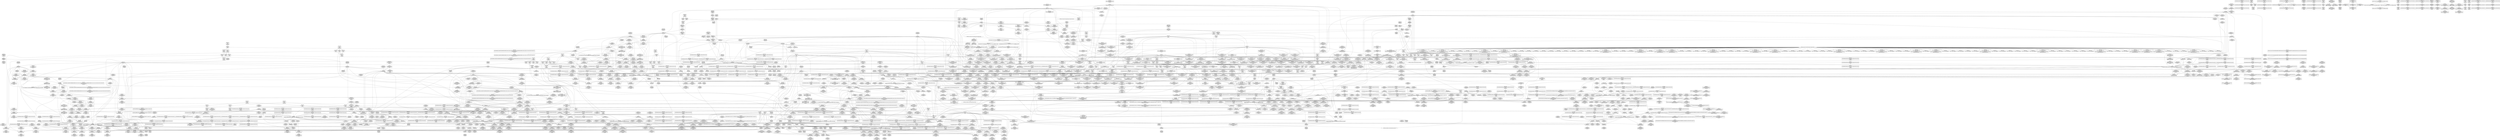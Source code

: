 digraph {
	CE0x585dd10 [shape=record,shape=Mrecord,label="{CE0x585dd10|task_sid:tmp15|security/selinux/hooks.c,208}"]
	CE0x58c96b0 [shape=record,shape=Mrecord,label="{CE0x58c96b0|rcu_lock_release:tmp4|include/linux/rcupdate.h,423|*SummSource*}"]
	CE0x57fa150 [shape=record,shape=Mrecord,label="{CE0x57fa150|selinux_msg_queue_alloc_security:tmp12|security/selinux/hooks.c,5168|*SummSource*}"]
	CE0x5830840 [shape=record,shape=Mrecord,label="{CE0x5830840|rcu_lock_release:tmp2}"]
	CE0x57f7ce0 [shape=record,shape=Mrecord,label="{CE0x57f7ce0|selinux_msg_queue_alloc_security:key|security/selinux/hooks.c,5164|*SummSource*}"]
	CE0x5903c10 [shape=record,shape=Mrecord,label="{CE0x5903c10|__preempt_count_add:tmp5|./arch/x86/include/asm/preempt.h,72}"]
	CE0x585f500 [shape=record,shape=Mrecord,label="{CE0x585f500|kzalloc:tmp2}"]
	CE0x58179f0 [shape=record,shape=Mrecord,label="{CE0x58179f0|current_sid:tmp15|security/selinux/hooks.c,218}"]
	CE0x585a8b0 [shape=record,shape=Mrecord,label="{CE0x585a8b0|_call_void___rcu_read_lock()_#10,_!dbg_!27710|include/linux/rcupdate.h,879}"]
	CE0x585f060 [shape=record,shape=Mrecord,label="{CE0x585f060|i64_5|*Constant*}"]
	CE0x580c320 [shape=record,shape=Mrecord,label="{CE0x580c320|get_current:tmp1}"]
	CE0x5903250 [shape=record,shape=Mrecord,label="{CE0x5903250|_call_void_asm_addl_$1,_%gs:$0_,_*m,ri,*m,_dirflag_,_fpsr_,_flags_(i32*___preempt_count,_i32_%sub,_i32*___preempt_count)_#3,_!dbg_!27717,_!srcloc_!27718|./arch/x86/include/asm/preempt.h,77}"]
	CE0x5846db0 [shape=record,shape=Mrecord,label="{CE0x5846db0|rcu_read_lock:tmp9|include/linux/rcupdate.h,882|*SummSink*}"]
	CE0x585bdf0 [shape=record,shape=Mrecord,label="{CE0x585bdf0|cred_sid:tmp6|security/selinux/hooks.c,197}"]
	CE0x57ccb30 [shape=record,shape=Mrecord,label="{CE0x57ccb30|i64*_getelementptr_inbounds_(_11_x_i64_,_11_x_i64_*___llvm_gcov_ctr125,_i64_0,_i64_1)|*Constant*|*SummSource*}"]
	CE0x58313f0 [shape=record,shape=Mrecord,label="{CE0x58313f0|rcu_read_lock:tmp12|include/linux/rcupdate.h,882|*SummSink*}"]
	CE0x5812ac0 [shape=record,shape=Mrecord,label="{CE0x5812ac0|ipc_alloc_security:return|*SummSource*}"]
	CE0x5909080 [shape=record,shape=Mrecord,label="{CE0x5909080|__preempt_count_add:tmp4|./arch/x86/include/asm/preempt.h,72|*SummSink*}"]
	CE0x5843b40 [shape=record,shape=Mrecord,label="{CE0x5843b40|rcu_read_lock:tobool|include/linux/rcupdate.h,882|*SummSource*}"]
	CE0x58b8550 [shape=record,shape=Mrecord,label="{CE0x58b8550|rcu_lock_acquire:tmp4|include/linux/rcupdate.h,418|*SummSink*}"]
	CE0x57ceef0 [shape=record,shape=Mrecord,label="{CE0x57ceef0|_ret_i32_%retval.0,_!dbg_!27746|security/selinux/hooks.c,5173}"]
	CE0x57d8cc0 [shape=record,shape=Mrecord,label="{CE0x57d8cc0|selinux_msg_queue_alloc_security:type|security/selinux/hooks.c,5163|*SummSink*}"]
	CE0x57d60c0 [shape=record,shape=Mrecord,label="{CE0x57d60c0|selinux_msg_queue_alloc_security:ad|security/selinux/hooks.c, 5153}"]
	CE0x57aede0 [shape=record,shape=Mrecord,label="{CE0x57aede0|80:_i32,_112:_i8*,_:_CMRE_63,64_}"]
	CE0x58e8890 [shape=record,shape=Mrecord,label="{CE0x58e8890|i64_1|*Constant*}"]
	CE0x582c690 [shape=record,shape=Mrecord,label="{CE0x582c690|kmalloc:size|Function::kmalloc&Arg::size::}"]
	CE0x583d3a0 [shape=record,shape=Mrecord,label="{CE0x583d3a0|0:_i8,_:_GCMR_rcu_read_lock.__warned_internal_global_i8_0,_section_.data.unlikely_,_align_1:_elem_0:default:}"]
	CE0x58ea460 [shape=record,shape=Mrecord,label="{CE0x58ea460|i64*_getelementptr_inbounds_(_4_x_i64_,_4_x_i64_*___llvm_gcov_ctr134,_i64_0,_i64_2)|*Constant*|*SummSink*}"]
	CE0x581cef0 [shape=record,shape=Mrecord,label="{CE0x581cef0|i32_208|*Constant*}"]
	CE0x584ff40 [shape=record,shape=Mrecord,label="{CE0x584ff40|rcu_read_lock:call|include/linux/rcupdate.h,882|*SummSource*}"]
	CE0x5816e20 [shape=record,shape=Mrecord,label="{CE0x5816e20|current_sid:tmp13|security/selinux/hooks.c,218}"]
	CE0x58253e0 [shape=record,shape=Mrecord,label="{CE0x58253e0|current_sid:tmp22|security/selinux/hooks.c,218}"]
	CE0x58460a0 [shape=record,shape=Mrecord,label="{CE0x58460a0|kzalloc:entry|*SummSink*}"]
	CE0x57b7990 [shape=record,shape=Mrecord,label="{CE0x57b7990|current_sid:tmp8|security/selinux/hooks.c,218|*SummSink*}"]
	CE0x57f6310 [shape=record,shape=Mrecord,label="{CE0x57f6310|i32_(i32,_i32,_i16,_i32,_%struct.common_audit_data*)*_bitcast_(i32_(i32,_i32,_i16,_i32,_%struct.common_audit_data.495*)*_avc_has_perm_to_i32_(i32,_i32,_i16,_i32,_%struct.common_audit_data*)*)|*Constant*}"]
	CE0x57b3a00 [shape=record,shape=Mrecord,label="{CE0x57b3a00|selinux_msg_queue_alloc_security:entry|*SummSink*}"]
	CE0x57c0950 [shape=record,shape=Mrecord,label="{CE0x57c0950|80:_i32,_112:_i8*,_:_CMRE_96,100_|*MultipleSource*|Function::selinux_msg_queue_alloc_security&Arg::msq::|security/selinux/hooks.c,5157}"]
	CE0x58e8630 [shape=record,shape=Mrecord,label="{CE0x58e8630|__rcu_read_lock:do.end|*SummSource*}"]
	CE0x5795db0 [shape=record,shape=Mrecord,label="{CE0x5795db0|i32_0|*Constant*}"]
	CE0x57c0580 [shape=record,shape=Mrecord,label="{CE0x57c0580|selinux_msg_queue_alloc_security:tmp}"]
	CE0x581d730 [shape=record,shape=Mrecord,label="{CE0x581d730|i8*_getelementptr_inbounds_(_41_x_i8_,_41_x_i8_*_.str44,_i32_0,_i32_0)|*Constant*|*SummSink*}"]
	CE0x5864ab0 [shape=record,shape=Mrecord,label="{CE0x5864ab0|rcu_read_unlock:entry}"]
	CE0x57a6ee0 [shape=record,shape=Mrecord,label="{CE0x57a6ee0|80:_i32,_112:_i8*,_:_CMRE_29,30_}"]
	CE0x582c840 [shape=record,shape=Mrecord,label="{CE0x582c840|kmalloc:size|Function::kmalloc&Arg::size::|*SummSource*}"]
	CE0x586d910 [shape=record,shape=Mrecord,label="{CE0x586d910|rcu_read_lock:tmp6|include/linux/rcupdate.h,882}"]
	CE0x5847be0 [shape=record,shape=Mrecord,label="{CE0x5847be0|_call_void_rcu_read_lock()_#10,_!dbg_!27712|security/selinux/hooks.c,207|*SummSink*}"]
	CE0x5832c00 [shape=record,shape=Mrecord,label="{CE0x5832c00|rcu_read_lock:tmp13|include/linux/rcupdate.h,882|*SummSink*}"]
	CE0x58e9970 [shape=record,shape=Mrecord,label="{CE0x58e9970|i8*_undef|*Constant*|*SummSink*}"]
	CE0x57c88f0 [shape=record,shape=Mrecord,label="{CE0x57c88f0|selinux_msg_queue_alloc_security:tmp5|security/selinux/hooks.c,5158}"]
	CE0x58c9bb0 [shape=record,shape=Mrecord,label="{CE0x58c9bb0|rcu_lock_release:tmp5|include/linux/rcupdate.h,423}"]
	CE0x583b710 [shape=record,shape=Mrecord,label="{CE0x583b710|i8*_getelementptr_inbounds_(_42_x_i8_,_42_x_i8_*_.str46,_i32_0,_i32_0)|*Constant*|*SummSink*}"]
	CE0x5814a60 [shape=record,shape=Mrecord,label="{CE0x5814a60|ipc_alloc_security:tmp4|security/selinux/hooks.c,5084|*SummSink*}"]
	CE0x585b260 [shape=record,shape=Mrecord,label="{CE0x585b260|task_sid:do.body5}"]
	CE0x57d0fd0 [shape=record,shape=Mrecord,label="{CE0x57d0fd0|i8*_getelementptr_inbounds_(_25_x_i8_,_25_x_i8_*_.str3,_i32_0,_i32_0)|*Constant*|*SummSource*}"]
	CE0x58228e0 [shape=record,shape=Mrecord,label="{CE0x58228e0|_ret_void,_!dbg_!27717|include/linux/rcupdate.h,419|*SummSource*}"]
	CE0x57b1de0 [shape=record,shape=Mrecord,label="{CE0x57b1de0|i16_27|*Constant*|*SummSource*}"]
	CE0x585cd20 [shape=record,shape=Mrecord,label="{CE0x585cd20|task_sid:do.body5|*SummSource*}"]
	CE0x5864ea0 [shape=record,shape=Mrecord,label="{CE0x5864ea0|rcu_read_unlock:entry|*SummSink*}"]
	CE0x57b4920 [shape=record,shape=Mrecord,label="{CE0x57b4920|i64_0|*Constant*|*SummSource*}"]
	CE0x5831f60 [shape=record,shape=Mrecord,label="{CE0x5831f60|i64_7|*Constant*}"]
	CE0x5862830 [shape=record,shape=Mrecord,label="{CE0x5862830|task_sid:call7|security/selinux/hooks.c,208}"]
	CE0x58beb70 [shape=record,shape=Mrecord,label="{CE0x58beb70|__rcu_read_lock:tmp5|include/linux/rcupdate.h,239|*SummSink*}"]
	CE0x586e420 [shape=record,shape=Mrecord,label="{CE0x586e420|_call_void_mcount()_#3|*SummSource*}"]
	CE0x57c3810 [shape=record,shape=Mrecord,label="{CE0x57c3810|80:_i32,_112:_i8*,_:_CMRE_46,47_}"]
	CE0x58f4f30 [shape=record,shape=Mrecord,label="{CE0x58f4f30|rcu_lock_release:__here|*SummSink*}"]
	CE0x58b8b30 [shape=record,shape=Mrecord,label="{CE0x58b8b30|rcu_read_unlock:tmp13|include/linux/rcupdate.h,933}"]
	CE0x582c970 [shape=record,shape=Mrecord,label="{CE0x582c970|kmalloc:flags|Function::kmalloc&Arg::flags::}"]
	CE0x57db5e0 [shape=record,shape=Mrecord,label="{CE0x57db5e0|selinux_msg_queue_alloc_security:security|security/selinux/hooks.c,5161|*SummSource*}"]
	CE0x57af940 [shape=record,shape=Mrecord,label="{CE0x57af940|ipc_alloc_security:task|Function::ipc_alloc_security&Arg::task::|*SummSource*}"]
	CE0x58f3dd0 [shape=record,shape=Mrecord,label="{CE0x58f3dd0|__preempt_count_sub:sub|./arch/x86/include/asm/preempt.h,77}"]
	CE0x57c48f0 [shape=record,shape=Mrecord,label="{CE0x57c48f0|GLOBAL:get_current|*Constant*|*SummSink*}"]
	CE0x581a890 [shape=record,shape=Mrecord,label="{CE0x581a890|_call_void_mcount()_#3|*SummSink*}"]
	CE0x58bc200 [shape=record,shape=Mrecord,label="{CE0x58bc200|i64*_getelementptr_inbounds_(_4_x_i64_,_4_x_i64_*___llvm_gcov_ctr133,_i64_0,_i64_2)|*Constant*}"]
	CE0x583d610 [shape=record,shape=Mrecord,label="{CE0x583d610|rcu_read_lock:tmp8|include/linux/rcupdate.h,882|*SummSink*}"]
	CE0x57b6160 [shape=record,shape=Mrecord,label="{CE0x57b6160|i64_2|*Constant*|*SummSink*}"]
	CE0x5822360 [shape=record,shape=Mrecord,label="{CE0x5822360|i64*_getelementptr_inbounds_(_4_x_i64_,_4_x_i64_*___llvm_gcov_ctr130,_i64_0,_i64_0)|*Constant*}"]
	CE0x57da3b0 [shape=record,shape=Mrecord,label="{CE0x57da3b0|current_sid:tmp16|security/selinux/hooks.c,218}"]
	CE0x58c2b30 [shape=record,shape=Mrecord,label="{CE0x58c2b30|rcu_read_unlock:tmp21|include/linux/rcupdate.h,935|*SummSource*}"]
	CE0x5838770 [shape=record,shape=Mrecord,label="{CE0x5838770|i64*_getelementptr_inbounds_(_11_x_i64_,_11_x_i64_*___llvm_gcov_ctr127,_i64_0,_i64_10)|*Constant*|*SummSink*}"]
	CE0x57fb7c0 [shape=record,shape=Mrecord,label="{CE0x57fb7c0|avc_has_perm:ssid|Function::avc_has_perm&Arg::ssid::}"]
	CE0x57c7f60 [shape=record,shape=Mrecord,label="{CE0x57c7f60|current_sid:entry}"]
	CE0x57a9570 [shape=record,shape=Mrecord,label="{CE0x57a9570|current_sid:tmp6|security/selinux/hooks.c,218|*SummSource*}"]
	CE0x584c3c0 [shape=record,shape=Mrecord,label="{CE0x584c3c0|ipc_alloc_security:tmp7|security/selinux/hooks.c,5085|*SummSource*}"]
	CE0x5847970 [shape=record,shape=Mrecord,label="{CE0x5847970|rcu_read_lock:tmp2}"]
	CE0x581a560 [shape=record,shape=Mrecord,label="{CE0x581a560|i32_1|*Constant*}"]
	CE0x5824850 [shape=record,shape=Mrecord,label="{CE0x5824850|current_sid:tmp21|security/selinux/hooks.c,218|*SummSink*}"]
	CE0x57d3610 [shape=record,shape=Mrecord,label="{CE0x57d3610|current_sid:tmp19|security/selinux/hooks.c,218|*SummSink*}"]
	CE0x58d2270 [shape=record,shape=Mrecord,label="{CE0x58d2270|__preempt_count_add:tmp6|./arch/x86/include/asm/preempt.h,73|*SummSource*}"]
	CE0x5854fd0 [shape=record,shape=Mrecord,label="{CE0x5854fd0|i64*_getelementptr_inbounds_(_4_x_i64_,_4_x_i64_*___llvm_gcov_ctr128,_i64_0,_i64_3)|*Constant*}"]
	CE0x58cb3c0 [shape=record,shape=Mrecord,label="{CE0x58cb3c0|__preempt_count_sub:bb}"]
	CE0x5820080 [shape=record,shape=Mrecord,label="{CE0x5820080|current_sid:tmp21|security/selinux/hooks.c,218}"]
	CE0x5830420 [shape=record,shape=Mrecord,label="{CE0x5830420|GLOBAL:__preempt_count_sub|*Constant*|*SummSource*}"]
	CE0x58d2a80 [shape=record,shape=Mrecord,label="{CE0x58d2a80|_call_void_mcount()_#3|*SummSink*}"]
	CE0x58436d0 [shape=record,shape=Mrecord,label="{CE0x58436d0|task_sid:do.end|*SummSink*}"]
	CE0x57cac30 [shape=record,shape=Mrecord,label="{CE0x57cac30|_call_void_mcount()_#3|*SummSource*}"]
	CE0x58c6d70 [shape=record,shape=Mrecord,label="{CE0x58c6d70|__rcu_read_lock:do.body}"]
	CE0x58426f0 [shape=record,shape=Mrecord,label="{CE0x58426f0|GLOBAL:task_sid.__warned|Global_var:task_sid.__warned|*SummSink*}"]
	CE0x58d2f30 [shape=record,shape=Mrecord,label="{CE0x58d2f30|i64_1|*Constant*}"]
	CE0x5812480 [shape=record,shape=Mrecord,label="{CE0x5812480|current_sid:tmp1|*SummSource*}"]
	CE0x581db10 [shape=record,shape=Mrecord,label="{CE0x581db10|i64*_getelementptr_inbounds_(_13_x_i64_,_13_x_i64_*___llvm_gcov_ctr126,_i64_0,_i64_9)|*Constant*}"]
	CE0x585e380 [shape=record,shape=Mrecord,label="{CE0x585e380|task_sid:tmp17|security/selinux/hooks.c,208}"]
	CE0x5864650 [shape=record,shape=Mrecord,label="{CE0x5864650|_call_void_rcu_read_unlock()_#10,_!dbg_!27748|security/selinux/hooks.c,209}"]
	CE0x58463f0 [shape=record,shape=Mrecord,label="{CE0x58463f0|_call_void_mcount()_#3|*SummSource*}"]
	CE0x5835c90 [shape=record,shape=Mrecord,label="{CE0x5835c90|rcu_read_lock:land.lhs.true2}"]
	CE0x58eb450 [shape=record,shape=Mrecord,label="{CE0x58eb450|__rcu_read_lock:tmp3}"]
	CE0x5866370 [shape=record,shape=Mrecord,label="{CE0x5866370|rcu_read_lock:tmp8|include/linux/rcupdate.h,882|*SummSource*}"]
	CE0x57a9fb0 [shape=record,shape=Mrecord,label="{CE0x57a9fb0|i64*_getelementptr_inbounds_(_11_x_i64_,_11_x_i64_*___llvm_gcov_ctr125,_i64_0,_i64_6)|*Constant*|*SummSink*}"]
	CE0x5819f70 [shape=record,shape=Mrecord,label="{CE0x5819f70|rcu_read_unlock:tmp7|include/linux/rcupdate.h,933|*SummSink*}"]
	CE0x5819650 [shape=record,shape=Mrecord,label="{CE0x5819650|rcu_read_unlock:tmp9|include/linux/rcupdate.h,933|*SummSink*}"]
	CE0x5840460 [shape=record,shape=Mrecord,label="{CE0x5840460|i64*_getelementptr_inbounds_(_2_x_i64_,_2_x_i64_*___llvm_gcov_ctr182,_i64_0,_i64_0)|*Constant*|*SummSource*}"]
	CE0x58ce370 [shape=record,shape=Mrecord,label="{CE0x58ce370|__rcu_read_unlock:tmp3|*SummSink*}"]
	CE0x5863e20 [shape=record,shape=Mrecord,label="{CE0x5863e20|cred_sid:cred|Function::cred_sid&Arg::cred::|*SummSink*}"]
	CE0x5812040 [shape=record,shape=Mrecord,label="{CE0x5812040|get_current:tmp4|./arch/x86/include/asm/current.h,14|*SummSink*}"]
	CE0x5866f60 [shape=record,shape=Mrecord,label="{CE0x5866f60|rcu_read_unlock:tmp5|include/linux/rcupdate.h,933}"]
	CE0x583f7b0 [shape=record,shape=Mrecord,label="{CE0x583f7b0|i64_3|*Constant*}"]
	CE0x5849c70 [shape=record,shape=Mrecord,label="{CE0x5849c70|task_sid:tmp8|security/selinux/hooks.c,208|*SummSink*}"]
	CE0x58566d0 [shape=record,shape=Mrecord,label="{CE0x58566d0|i64*_getelementptr_inbounds_(_4_x_i64_,_4_x_i64_*___llvm_gcov_ctr134,_i64_0,_i64_2)|*Constant*}"]
	CE0x580ffc0 [shape=record,shape=Mrecord,label="{CE0x580ffc0|current_sid:call|security/selinux/hooks.c,218}"]
	CE0x582e010 [shape=record,shape=Mrecord,label="{CE0x582e010|__rcu_read_lock:tmp1|*SummSink*}"]
	CE0x5813b90 [shape=record,shape=Mrecord,label="{CE0x5813b90|kmalloc:tmp|*SummSink*}"]
	CE0x57bf070 [shape=record,shape=Mrecord,label="{CE0x57bf070|rcu_lock_acquire:bb}"]
	CE0x591aab0 [shape=record,shape=Mrecord,label="{CE0x591aab0|COLLAPSED:_GCMRE___llvm_gcov_ctr135_internal_global_4_x_i64_zeroinitializer:_elem_0:default:}"]
	CE0x585de20 [shape=record,shape=Mrecord,label="{CE0x585de20|task_sid:tmp14|security/selinux/hooks.c,208|*SummSource*}"]
	CE0x5825b70 [shape=record,shape=Mrecord,label="{CE0x5825b70|current_sid:tmp23|security/selinux/hooks.c,218|*SummSink*}"]
	CE0x584e810 [shape=record,shape=Mrecord,label="{CE0x584e810|ipc_alloc_security:call1|security/selinux/hooks.c,5087|*SummSource*}"]
	CE0x584ccb0 [shape=record,shape=Mrecord,label="{CE0x584ccb0|_call_void_mcount()_#3|*SummSource*}"]
	CE0x57b2490 [shape=record,shape=Mrecord,label="{CE0x57b2490|_ret_i32_%tmp24,_!dbg_!27742|security/selinux/hooks.c,220|*SummSink*}"]
	CE0x585fac0 [shape=record,shape=Mrecord,label="{CE0x585fac0|task_sid:tmp21|security/selinux/hooks.c,208|*SummSink*}"]
	CE0x587a940 [shape=record,shape=Mrecord,label="{CE0x587a940|rcu_read_lock:entry|*SummSink*}"]
	CE0x583bd60 [shape=record,shape=Mrecord,label="{CE0x583bd60|cred_sid:tmp5|security/selinux/hooks.c,196|*SummSink*}"]
	CE0x58d6d80 [shape=record,shape=Mrecord,label="{CE0x58d6d80|GLOBAL:lock_release|*Constant*|*SummSink*}"]
	CE0x5809a80 [shape=record,shape=Mrecord,label="{CE0x5809a80|rcu_read_unlock:tmp15|include/linux/rcupdate.h,933|*SummSink*}"]
	CE0x581e360 [shape=record,shape=Mrecord,label="{CE0x581e360|task_sid:tmp20|security/selinux/hooks.c,208|*SummSource*}"]
	CE0x5923e10 [shape=record,shape=Mrecord,label="{CE0x5923e10|i64*_getelementptr_inbounds_(_4_x_i64_,_4_x_i64_*___llvm_gcov_ctr135,_i64_0,_i64_0)|*Constant*}"]
	CE0x57c93a0 [shape=record,shape=Mrecord,label="{CE0x57c93a0|ipc_alloc_security:tmp5|security/selinux/hooks.c,5084|*SummSink*}"]
	CE0x57d3800 [shape=record,shape=Mrecord,label="{CE0x57d3800|current_sid:tmp20|security/selinux/hooks.c,218|*SummSource*}"]
	CE0x5873a10 [shape=record,shape=Mrecord,label="{CE0x5873a10|i64*_getelementptr_inbounds_(_2_x_i64_,_2_x_i64_*___llvm_gcov_ctr131,_i64_0,_i64_1)|*Constant*}"]
	CE0x5916160 [shape=record,shape=Mrecord,label="{CE0x5916160|__preempt_count_sub:tmp3|*SummSink*}"]
	CE0x57b4820 [shape=record,shape=Mrecord,label="{CE0x57b4820|GLOBAL:__llvm_gcov_ctr300|Global_var:__llvm_gcov_ctr300|*SummSink*}"]
	CE0x57f8f80 [shape=record,shape=Mrecord,label="{CE0x57f8f80|_call_void_mcount()_#3|*SummSource*}"]
	CE0x57b0720 [shape=record,shape=Mrecord,label="{CE0x57b0720|80:_i32,_112:_i8*,_:_CMRE_8,9_}"]
	CE0x58225c0 [shape=record,shape=Mrecord,label="{CE0x58225c0|rcu_read_lock:call|include/linux/rcupdate.h,882}"]
	CE0x582f8c0 [shape=record,shape=Mrecord,label="{CE0x582f8c0|kzalloc:call|include/linux/slab.h,578|*SummSource*}"]
	CE0x586e8d0 [shape=record,shape=Mrecord,label="{CE0x586e8d0|_call_void_mcount()_#3|*SummSource*}"]
	"CONST[source:2(external),value:0(static)][purpose:{operation}][SrcIdx:0]"
	CE0x57baf00 [shape=record,shape=Mrecord,label="{CE0x57baf00|i64*_getelementptr_inbounds_(_11_x_i64_,_11_x_i64_*___llvm_gcov_ctr125,_i64_0,_i64_1)|*Constant*|*SummSink*}"]
	CE0x5819e40 [shape=record,shape=Mrecord,label="{CE0x5819e40|rcu_read_unlock:tmp7|include/linux/rcupdate.h,933|*SummSource*}"]
	CE0x586fbb0 [shape=record,shape=Mrecord,label="{CE0x586fbb0|task_sid:tmp6|security/selinux/hooks.c,208|*SummSource*}"]
	CE0x582a6b0 [shape=record,shape=Mrecord,label="{CE0x582a6b0|task_sid:tmp12|security/selinux/hooks.c,208|*SummSink*}"]
	CE0x586c5a0 [shape=record,shape=Mrecord,label="{CE0x586c5a0|rcu_read_unlock:tmp|*SummSink*}"]
	CE0x58705e0 [shape=record,shape=Mrecord,label="{CE0x58705e0|task_sid:do.body}"]
	CE0x5797a40 [shape=record,shape=Mrecord,label="{CE0x5797a40|GLOBAL:get_current|*Constant*}"]
	CE0x57bf1a0 [shape=record,shape=Mrecord,label="{CE0x57bf1a0|rcu_lock_acquire:bb|*SummSource*}"]
	CE0x58e87f0 [shape=record,shape=Mrecord,label="{CE0x58e87f0|__rcu_read_unlock:tmp1|*SummSource*}"]
	CE0x58bcc80 [shape=record,shape=Mrecord,label="{CE0x58bcc80|_call_void___preempt_count_add(i32_1)_#10,_!dbg_!27711|include/linux/rcupdate.h,239|*SummSource*}"]
	CE0x5829690 [shape=record,shape=Mrecord,label="{CE0x5829690|rcu_read_lock:land.lhs.true}"]
	CE0x57fdb00 [shape=record,shape=Mrecord,label="{CE0x57fdb00|task_sid:tmp3|*SummSink*}"]
	CE0x58ef0a0 [shape=record,shape=Mrecord,label="{CE0x58ef0a0|__rcu_read_unlock:tmp4|include/linux/rcupdate.h,244|*SummSink*}"]
	CE0x58db110 [shape=record,shape=Mrecord,label="{CE0x58db110|__rcu_read_unlock:tmp5|include/linux/rcupdate.h,244}"]
	CE0x5812d00 [shape=record,shape=Mrecord,label="{CE0x5812d00|kzalloc:flags|Function::kzalloc&Arg::flags::}"]
	CE0x57f98b0 [shape=record,shape=Mrecord,label="{CE0x57f98b0|selinux_msg_queue_alloc_security:call6|security/selinux/hooks.c,5166}"]
	CE0x57d92c0 [shape=record,shape=Mrecord,label="{CE0x57d92c0|selinux_msg_queue_alloc_security:q_perm3|security/selinux/hooks.c,5161|*SummSource*}"]
	CE0x57feab0 [shape=record,shape=Mrecord,label="{CE0x57feab0|i8*_getelementptr_inbounds_(_45_x_i8_,_45_x_i8_*_.str12,_i32_0,_i32_0)|*Constant*|*SummSink*}"]
	CE0x57fc550 [shape=record,shape=Mrecord,label="{CE0x57fc550|avc_has_perm:requested|Function::avc_has_perm&Arg::requested::}"]
	CE0x58ee730 [shape=record,shape=Mrecord,label="{CE0x58ee730|i64*_getelementptr_inbounds_(_4_x_i64_,_4_x_i64_*___llvm_gcov_ctr129,_i64_0,_i64_3)|*Constant*|*SummSource*}"]
	CE0x5841c60 [shape=record,shape=Mrecord,label="{CE0x5841c60|_ret_void,_!dbg_!27719|./arch/x86/include/asm/preempt.h,73}"]
	CE0x58d5da0 [shape=record,shape=Mrecord,label="{CE0x58d5da0|i64*_getelementptr_inbounds_(_4_x_i64_,_4_x_i64_*___llvm_gcov_ctr135,_i64_0,_i64_2)|*Constant*}"]
	CE0x5818df0 [shape=record,shape=Mrecord,label="{CE0x5818df0|ipc_free_security:tmp}"]
	CE0x586a4d0 [shape=record,shape=Mrecord,label="{CE0x586a4d0|rcu_read_unlock:call|include/linux/rcupdate.h,933|*SummSink*}"]
	CE0x57d4640 [shape=record,shape=Mrecord,label="{CE0x57d4640|i64*_getelementptr_inbounds_(_13_x_i64_,_13_x_i64_*___llvm_gcov_ctr126,_i64_0,_i64_0)|*Constant*|*SummSource*}"]
	CE0x585ff90 [shape=record,shape=Mrecord,label="{CE0x585ff90|i64*_getelementptr_inbounds_(_13_x_i64_,_13_x_i64_*___llvm_gcov_ctr126,_i64_0,_i64_10)|*Constant*}"]
	CE0x57bed20 [shape=record,shape=Mrecord,label="{CE0x57bed20|_call_void_mcount()_#3}"]
	CE0x57cf690 [shape=record,shape=Mrecord,label="{CE0x57cf690|i64*_getelementptr_inbounds_(_6_x_i64_,_6_x_i64_*___llvm_gcov_ctr301,_i64_0,_i64_3)|*Constant*|*SummSink*}"]
	CE0x5829c80 [shape=record,shape=Mrecord,label="{CE0x5829c80|GLOBAL:__llvm_gcov_ctr127|Global_var:__llvm_gcov_ctr127|*SummSink*}"]
	CE0x58bb5c0 [shape=record,shape=Mrecord,label="{CE0x58bb5c0|rcu_read_unlock:tmp12|include/linux/rcupdate.h,933|*SummSink*}"]
	CE0x57d4920 [shape=record,shape=Mrecord,label="{CE0x57d4920|ipc_alloc_security:return|*SummSink*}"]
	CE0x58c3ed0 [shape=record,shape=Mrecord,label="{CE0x58c3ed0|rcu_lock_release:entry}"]
	CE0x57ff510 [shape=record,shape=Mrecord,label="{CE0x57ff510|current_sid:tmp17|security/selinux/hooks.c,218|*SummSource*}"]
	CE0x5879a40 [shape=record,shape=Mrecord,label="{CE0x5879a40|rcu_read_lock:land.lhs.true2|*SummSource*}"]
	CE0x57a8cb0 [shape=record,shape=Mrecord,label="{CE0x57a8cb0|current_sid:tmp2|*SummSource*}"]
	CE0x5803990 [shape=record,shape=Mrecord,label="{CE0x5803990|ipc_free_security:entry}"]
	CE0x58ea670 [shape=record,shape=Mrecord,label="{CE0x58ea670|i64*_getelementptr_inbounds_(_4_x_i64_,_4_x_i64_*___llvm_gcov_ctr130,_i64_0,_i64_3)|*Constant*}"]
	CE0x58565f0 [shape=record,shape=Mrecord,label="{CE0x58565f0|_call_void_mcount()_#3|*SummSink*}"]
	CE0x580ab10 [shape=record,shape=Mrecord,label="{CE0x580ab10|ipc_free_security:security|security/selinux/hooks.c,5097|*SummSource*}"]
	CE0x5810e30 [shape=record,shape=Mrecord,label="{CE0x5810e30|i32_218|*Constant*|*SummSink*}"]
	CE0x580a080 [shape=record,shape=Mrecord,label="{CE0x580a080|i64*_getelementptr_inbounds_(_11_x_i64_,_11_x_i64_*___llvm_gcov_ctr132,_i64_0,_i64_8)|*Constant*}"]
	CE0x57c8090 [shape=record,shape=Mrecord,label="{CE0x57c8090|current_sid:entry|*SummSource*}"]
	CE0x5821610 [shape=record,shape=Mrecord,label="{CE0x5821610|GLOBAL:__preempt_count|Global_var:__preempt_count|*SummSource*}"]
	CE0x58db9c0 [shape=record,shape=Mrecord,label="{CE0x58db9c0|i64*_getelementptr_inbounds_(_4_x_i64_,_4_x_i64_*___llvm_gcov_ctr134,_i64_0,_i64_3)|*Constant*}"]
	CE0x58e3120 [shape=record,shape=Mrecord,label="{CE0x58e3120|i64*_getelementptr_inbounds_(_4_x_i64_,_4_x_i64_*___llvm_gcov_ctr129,_i64_0,_i64_2)|*Constant*}"]
	CE0x5847ad0 [shape=record,shape=Mrecord,label="{CE0x5847ad0|_call_void_rcu_read_lock()_#10,_!dbg_!27712|security/selinux/hooks.c,207|*SummSource*}"]
	CE0x5844340 [shape=record,shape=Mrecord,label="{CE0x5844340|task_sid:tmp18|security/selinux/hooks.c,208|*SummSource*}"]
	CE0x58694e0 [shape=record,shape=Mrecord,label="{CE0x58694e0|rcu_read_lock:if.then|*SummSink*}"]
	CE0x5825020 [shape=record,shape=Mrecord,label="{CE0x5825020|current_sid:security|security/selinux/hooks.c,218|*SummSource*}"]
	CE0x57a8930 [shape=record,shape=Mrecord,label="{CE0x57a8930|selinux_msg_queue_alloc_security:tmp3|security/selinux/hooks.c,5158|*SummSink*}"]
	CE0x5864cf0 [shape=record,shape=Mrecord,label="{CE0x5864cf0|GLOBAL:rcu_read_unlock|*Constant*|*SummSink*}"]
	CE0x58c2ea0 [shape=record,shape=Mrecord,label="{CE0x58c2ea0|i64*_getelementptr_inbounds_(_11_x_i64_,_11_x_i64_*___llvm_gcov_ctr132,_i64_0,_i64_10)|*Constant*|*SummSource*}"]
	CE0x57cc790 [shape=record,shape=Mrecord,label="{CE0x57cc790|i64*_getelementptr_inbounds_(_11_x_i64_,_11_x_i64_*___llvm_gcov_ctr125,_i64_0,_i64_1)|*Constant*}"]
	CE0x582fb10 [shape=record,shape=Mrecord,label="{CE0x582fb10|GLOBAL:kmalloc|*Constant*|*SummSource*}"]
	CE0x5829200 [shape=record,shape=Mrecord,label="{CE0x5829200|task_sid:call|security/selinux/hooks.c,208}"]
	CE0x58e8190 [shape=record,shape=Mrecord,label="{CE0x58e8190|i64*_getelementptr_inbounds_(_4_x_i64_,_4_x_i64_*___llvm_gcov_ctr134,_i64_0,_i64_1)|*Constant*|*SummSink*}"]
	CE0x57a20d0 [shape=record,shape=Mrecord,label="{CE0x57a20d0|selinux_msg_queue_alloc_security:if.then8|*SummSource*}"]
	CE0x5804840 [shape=record,shape=Mrecord,label="{CE0x5804840|ipc_free_security:perm|Function::ipc_free_security&Arg::perm::|*SummSource*}"]
	CE0x585d320 [shape=record,shape=Mrecord,label="{CE0x585d320|_ret_void,_!dbg_!27735|include/linux/rcupdate.h,884}"]
	CE0x5859910 [shape=record,shape=Mrecord,label="{CE0x5859910|task_sid:land.lhs.true|*SummSource*}"]
	CE0x58ebe50 [shape=record,shape=Mrecord,label="{CE0x58ebe50|__rcu_read_lock:do.end}"]
	CE0x58582b0 [shape=record,shape=Mrecord,label="{CE0x58582b0|GLOBAL:__llvm_gcov_ctr132|Global_var:__llvm_gcov_ctr132|*SummSink*}"]
	CE0x580a500 [shape=record,shape=Mrecord,label="{CE0x580a500|ipc_free_security:bb|*SummSink*}"]
	CE0x57ab6f0 [shape=record,shape=Mrecord,label="{CE0x57ab6f0|80:_i32,_112:_i8*,_:_CMRE_136,144_|*MultipleSource*|Function::selinux_msg_queue_alloc_security&Arg::msq::|security/selinux/hooks.c,5157}"]
	CE0x5831fd0 [shape=record,shape=Mrecord,label="{CE0x5831fd0|rcu_read_unlock:tmp18|include/linux/rcupdate.h,933}"]
	CE0x58bf4d0 [shape=record,shape=Mrecord,label="{CE0x58bf4d0|i64*_getelementptr_inbounds_(_4_x_i64_,_4_x_i64_*___llvm_gcov_ctr133,_i64_0,_i64_1)|*Constant*|*SummSink*}"]
	CE0x580c020 [shape=record,shape=Mrecord,label="{CE0x580c020|get_current:tmp}"]
	CE0x57aa330 [shape=record,shape=Mrecord,label="{CE0x57aa330|GLOBAL:__llvm_gcov_ctr301|Global_var:__llvm_gcov_ctr301}"]
	CE0x5826f70 [shape=record,shape=Mrecord,label="{CE0x5826f70|current_sid:tmp24|security/selinux/hooks.c,220}"]
	CE0x57aa3a0 [shape=record,shape=Mrecord,label="{CE0x57aa3a0|GLOBAL:__llvm_gcov_ctr301|Global_var:__llvm_gcov_ctr301|*SummSource*}"]
	CE0x58260a0 [shape=record,shape=Mrecord,label="{CE0x58260a0|current_sid:sid|security/selinux/hooks.c,220}"]
	CE0x58c3c30 [shape=record,shape=Mrecord,label="{CE0x58c3c30|_call_void_rcu_lock_release(%struct.lockdep_map*_rcu_lock_map)_#10,_!dbg_!27733|include/linux/rcupdate.h,935|*SummSource*}"]
	CE0x57af5a0 [shape=record,shape=Mrecord,label="{CE0x57af5a0|ipc_alloc_security:entry}"]
	CE0x5860610 [shape=record,shape=Mrecord,label="{CE0x5860610|task_sid:tmp24|security/selinux/hooks.c,208}"]
	CE0x57ca600 [shape=record,shape=Mrecord,label="{CE0x57ca600|_ret_i32_%retval.0,_!dbg_!27731|security/selinux/hooks.c,5093}"]
	CE0x5837d60 [shape=record,shape=Mrecord,label="{CE0x5837d60|rcu_read_lock:tmp20|include/linux/rcupdate.h,882|*SummSink*}"]
	CE0x580a3f0 [shape=record,shape=Mrecord,label="{CE0x580a3f0|i64*_getelementptr_inbounds_(_6_x_i64_,_6_x_i64_*___llvm_gcov_ctr301,_i64_0,_i64_5)|*Constant*|*SummSink*}"]
	CE0x5830a20 [shape=record,shape=Mrecord,label="{CE0x5830a20|rcu_read_lock:tmp10|include/linux/rcupdate.h,882|*SummSink*}"]
	CE0x58325b0 [shape=record,shape=Mrecord,label="{CE0x58325b0|_call_void_lockdep_rcu_suspicious(i8*_getelementptr_inbounds_(_25_x_i8_,_25_x_i8_*_.str45,_i32_0,_i32_0),_i32_934,_i8*_getelementptr_inbounds_(_44_x_i8_,_44_x_i8_*_.str47,_i32_0,_i32_0))_#10,_!dbg_!27726|include/linux/rcupdate.h,933|*SummSource*}"]
	CE0x58185f0 [shape=record,shape=Mrecord,label="{CE0x58185f0|COLLAPSED:_GCMRE___llvm_gcov_ctr301_internal_global_6_x_i64_zeroinitializer:_elem_0:default:}"]
	CE0x58c50e0 [shape=record,shape=Mrecord,label="{CE0x58c50e0|i64*_getelementptr_inbounds_(_4_x_i64_,_4_x_i64_*___llvm_gcov_ctr130,_i64_0,_i64_2)|*Constant*|*SummSource*}"]
	CE0x586a780 [shape=record,shape=Mrecord,label="{CE0x586a780|GLOBAL:rcu_read_lock.__warned|Global_var:rcu_read_lock.__warned|*SummSource*}"]
	CE0x5843dd0 [shape=record,shape=Mrecord,label="{CE0x5843dd0|i64*_getelementptr_inbounds_(_13_x_i64_,_13_x_i64_*___llvm_gcov_ctr126,_i64_0,_i64_8)|*Constant*|*SummSink*}"]
	CE0x583fe60 [shape=record,shape=Mrecord,label="{CE0x583fe60|rcu_read_lock:if.end}"]
	CE0x57b3f80 [shape=record,shape=Mrecord,label="{CE0x57b3f80|get_current:tmp4|./arch/x86/include/asm/current.h,14|*SummSource*}"]
	CE0x5874b80 [shape=record,shape=Mrecord,label="{CE0x5874b80|_call_void_lockdep_rcu_suspicious(i8*_getelementptr_inbounds_(_25_x_i8_,_25_x_i8_*_.str3,_i32_0,_i32_0),_i32_208,_i8*_getelementptr_inbounds_(_41_x_i8_,_41_x_i8_*_.str44,_i32_0,_i32_0))_#10,_!dbg_!27732|security/selinux/hooks.c,208}"]
	CE0x586df40 [shape=record,shape=Mrecord,label="{CE0x586df40|i64*_getelementptr_inbounds_(_13_x_i64_,_13_x_i64_*___llvm_gcov_ctr126,_i64_0,_i64_1)|*Constant*|*SummSource*}"]
	CE0x5828690 [shape=record,shape=Mrecord,label="{CE0x5828690|ipc_alloc_security:tmp3|security/selinux/hooks.c,5084|*SummSink*}"]
	CE0x587a100 [shape=record,shape=Mrecord,label="{CE0x587a100|GLOBAL:rcu_lock_acquire|*Constant*|*SummSource*}"]
	CE0x581c310 [shape=record,shape=Mrecord,label="{CE0x581c310|ipc_alloc_security:tmp11|security/selinux/hooks.c,5090}"]
	CE0x5843a70 [shape=record,shape=Mrecord,label="{CE0x5843a70|rcu_read_lock:tobool|include/linux/rcupdate.h,882|*SummSink*}"]
	CE0x58574d0 [shape=record,shape=Mrecord,label="{CE0x58574d0|__rcu_read_lock:tmp5|include/linux/rcupdate.h,239}"]
	CE0x57c5eb0 [shape=record,shape=Mrecord,label="{CE0x57c5eb0|GLOBAL:kfree|*Constant*|*SummSink*}"]
	CE0x57c6d90 [shape=record,shape=Mrecord,label="{CE0x57c6d90|80:_i32,_112:_i8*,_:_CMRE_48,49_}"]
	CE0x57d21f0 [shape=record,shape=Mrecord,label="{CE0x57d21f0|selinux_msg_queue_alloc_security:type|security/selinux/hooks.c,5163}"]
	CE0x5855c30 [shape=record,shape=Mrecord,label="{CE0x5855c30|rcu_read_unlock:do.body|*SummSink*}"]
	CE0x5836180 [shape=record,shape=Mrecord,label="{CE0x5836180|GLOBAL:lockdep_rcu_suspicious|*Constant*}"]
	CE0x5841ed0 [shape=record,shape=Mrecord,label="{CE0x5841ed0|__preempt_count_add:val|Function::__preempt_count_add&Arg::val::|*SummSink*}"]
	CE0x582d160 [shape=record,shape=Mrecord,label="{CE0x582d160|_call_void_asm_addl_$1,_%gs:$0_,_*m,ri,*m,_dirflag_,_fpsr_,_flags_(i32*___preempt_count,_i32_%val,_i32*___preempt_count)_#3,_!dbg_!27714,_!srcloc_!27717|./arch/x86/include/asm/preempt.h,72|*SummSink*}"]
	CE0x5802340 [shape=record,shape=Mrecord,label="{CE0x5802340|selinux_msg_queue_alloc_security:tmp16|security/selinux/hooks.c,5169}"]
	CE0x5923fb0 [shape=record,shape=Mrecord,label="{CE0x5923fb0|i64*_getelementptr_inbounds_(_4_x_i64_,_4_x_i64_*___llvm_gcov_ctr135,_i64_0,_i64_0)|*Constant*|*SummSource*}"]
	CE0x58ed460 [shape=record,shape=Mrecord,label="{CE0x58ed460|i64*_getelementptr_inbounds_(_4_x_i64_,_4_x_i64_*___llvm_gcov_ctr133,_i64_0,_i64_3)|*Constant*|*SummSource*}"]
	CE0x58be680 [shape=record,shape=Mrecord,label="{CE0x58be680|rcu_read_unlock:tmp11|include/linux/rcupdate.h,933|*SummSink*}"]
	CE0x5800780 [shape=record,shape=Mrecord,label="{CE0x5800780|selinux_msg_queue_alloc_security:tmp18|security/selinux/hooks.c,5172|*SummSink*}"]
	CE0x5860430 [shape=record,shape=Mrecord,label="{CE0x5860430|i64*_getelementptr_inbounds_(_13_x_i64_,_13_x_i64_*___llvm_gcov_ctr126,_i64_0,_i64_10)|*Constant*|*SummSink*}"]
	CE0x58658f0 [shape=record,shape=Mrecord,label="{CE0x58658f0|i64*_getelementptr_inbounds_(_2_x_i64_,_2_x_i64_*___llvm_gcov_ctr109,_i64_0,_i64_0)|*Constant*}"]
	CE0x5834d00 [shape=record,shape=Mrecord,label="{CE0x5834d00|rcu_read_lock:tmp18|include/linux/rcupdate.h,882|*SummSink*}"]
	CE0x584a820 [shape=record,shape=Mrecord,label="{CE0x584a820|task_sid:tmp7|security/selinux/hooks.c,208|*SummSource*}"]
	CE0x5803b30 [shape=record,shape=Mrecord,label="{CE0x5803b30|GLOBAL:ipc_free_security|*Constant*}"]
	CE0x58c5de0 [shape=record,shape=Mrecord,label="{CE0x58c5de0|_call_void___rcu_read_unlock()_#10,_!dbg_!27734|include/linux/rcupdate.h,937|*SummSource*}"]
	CE0x57a0a70 [shape=record,shape=Mrecord,label="{CE0x57a0a70|80:_i32,_112:_i8*,_:_CMRE_216,224_|*MultipleSource*|Function::selinux_msg_queue_alloc_security&Arg::msq::|security/selinux/hooks.c,5157}"]
	CE0x58727d0 [shape=record,shape=Mrecord,label="{CE0x58727d0|task_sid:tmp5|security/selinux/hooks.c,208}"]
	CE0x58170d0 [shape=record,shape=Mrecord,label="{CE0x58170d0|ipc_alloc_security:call|security/selinux/hooks.c,5083}"]
	CE0x585c8b0 [shape=record,shape=Mrecord,label="{CE0x585c8b0|i64_1|*Constant*}"]
	CE0x58bdff0 [shape=record,shape=Mrecord,label="{CE0x58bdff0|rcu_read_unlock:if.end}"]
	CE0x57b2e20 [shape=record,shape=Mrecord,label="{CE0x57b2e20|get_current:tmp1}"]
	CE0x57cbe50 [shape=record,shape=Mrecord,label="{CE0x57cbe50|80:_i32,_112:_i8*,_:_CMRE_19,20_}"]
	CE0x587ca80 [shape=record,shape=Mrecord,label="{CE0x587ca80|kmalloc:call|include/linux/slab.h,429}"]
	CE0x57fa550 [shape=record,shape=Mrecord,label="{CE0x57fa550|selinux_msg_queue_alloc_security:tmp13|security/selinux/hooks.c,5168|*SummSource*}"]
	CE0x5863db0 [shape=record,shape=Mrecord,label="{CE0x5863db0|cred_sid:cred|Function::cred_sid&Arg::cred::|*SummSource*}"]
	"CONST[source:0(mediator),value:2(dynamic)][purpose:{subject}]"
	CE0x586d660 [shape=record,shape=Mrecord,label="{CE0x586d660|GLOBAL:__llvm_gcov_ctr127|Global_var:__llvm_gcov_ctr127|*SummSource*}"]
	CE0x58db500 [shape=record,shape=Mrecord,label="{CE0x58db500|void_(i32*,_i32,_i32*)*_asm_addl_$1,_%gs:$0_,_*m,ri,*m,_dirflag_,_fpsr_,_flags_}"]
	CE0x582b930 [shape=record,shape=Mrecord,label="{CE0x582b930|ipc_free_security:tmp5|security/selinux/hooks.c,5097|*SummSink*}"]
	CE0x57bfd10 [shape=record,shape=Mrecord,label="{CE0x57bfd10|80:_i32,_112:_i8*,_:_CMRE_58,59_}"]
	CE0x591a700 [shape=record,shape=Mrecord,label="{CE0x591a700|__preempt_count_sub:do.end|*SummSource*}"]
	CE0x58134d0 [shape=record,shape=Mrecord,label="{CE0x58134d0|current_sid:tmp9|security/selinux/hooks.c,218|*SummSource*}"]
	CE0x57c2f70 [shape=record,shape=Mrecord,label="{CE0x57c2f70|selinux_msg_queue_alloc_security:tmp5|security/selinux/hooks.c,5158|*SummSink*}"]
	CE0x5843600 [shape=record,shape=Mrecord,label="{CE0x5843600|task_sid:do.end|*SummSource*}"]
	CE0x57f9330 [shape=record,shape=Mrecord,label="{CE0x57f9330|avc_has_perm:entry|*SummSource*}"]
	CE0x58c59d0 [shape=record,shape=Mrecord,label="{CE0x58c59d0|_ret_void,_!dbg_!27717|include/linux/rcupdate.h,424}"]
	CE0x57a6c80 [shape=record,shape=Mrecord,label="{CE0x57a6c80|80:_i32,_112:_i8*,_:_CMRE_27,28_}"]
	CE0x5856b00 [shape=record,shape=Mrecord,label="{CE0x5856b00|rcu_read_unlock:tobool1|include/linux/rcupdate.h,933|*SummSource*}"]
	CE0x58d6be0 [shape=record,shape=Mrecord,label="{CE0x58d6be0|GLOBAL:lock_release|*Constant*|*SummSource*}"]
	CE0x57ba7d0 [shape=record,shape=Mrecord,label="{CE0x57ba7d0|kzalloc:or|include/linux/slab.h,578}"]
	CE0x57a98e0 [shape=record,shape=Mrecord,label="{CE0x57a98e0|%struct.task_struct*_(%struct.task_struct**)*_asm_movq_%gs:$_1:P_,$0_,_r,im,_dirflag_,_fpsr_,_flags_}"]
	CE0x57cbd20 [shape=record,shape=Mrecord,label="{CE0x57cbd20|80:_i32,_112:_i8*,_:_CMRE_18,19_}"]
	CE0x58e8780 [shape=record,shape=Mrecord,label="{CE0x58e8780|__rcu_read_unlock:tmp1}"]
	CE0x5827290 [shape=record,shape=Mrecord,label="{CE0x5827290|current_sid:tmp24|security/selinux/hooks.c,220|*SummSink*}"]
	CE0x58501b0 [shape=record,shape=Mrecord,label="{CE0x58501b0|ipc_alloc_security:tmp1}"]
	CE0x58d6140 [shape=record,shape=Mrecord,label="{CE0x58d6140|__rcu_read_unlock:tmp6|include/linux/rcupdate.h,245}"]
	CE0x5868690 [shape=record,shape=Mrecord,label="{CE0x5868690|GLOBAL:rcu_lock_acquire|*Constant*|*SummSink*}"]
	CE0x57d1c90 [shape=record,shape=Mrecord,label="{CE0x57d1c90|current_sid:if.end}"]
	CE0x57970f0 [shape=record,shape=Mrecord,label="{CE0x57970f0|ipc_free_security:tmp2|*SummSource*}"]
	CE0x587aaa0 [shape=record,shape=Mrecord,label="{CE0x587aaa0|i32_77|*Constant*}"]
	CE0x58db290 [shape=record,shape=Mrecord,label="{CE0x58db290|__rcu_read_unlock:tmp5|include/linux/rcupdate.h,244|*SummSource*}"]
	CE0x5814bd0 [shape=record,shape=Mrecord,label="{CE0x5814bd0|ipc_alloc_security:tmp5|security/selinux/hooks.c,5084}"]
	CE0x57a96f0 [shape=record,shape=Mrecord,label="{CE0x57a96f0|current_sid:tmp6|security/selinux/hooks.c,218|*SummSink*}"]
	CE0x58bc600 [shape=record,shape=Mrecord,label="{CE0x58bc600|rcu_read_unlock:tmp17|include/linux/rcupdate.h,933|*SummSource*}"]
	CE0x5874400 [shape=record,shape=Mrecord,label="{CE0x5874400|i64*_getelementptr_inbounds_(_13_x_i64_,_13_x_i64_*___llvm_gcov_ctr126,_i64_0,_i64_8)|*Constant*|*SummSource*}"]
	CE0x585a080 [shape=record,shape=Mrecord,label="{CE0x585a080|task_sid:tobool4|security/selinux/hooks.c,208}"]
	CE0x586c680 [shape=record,shape=Mrecord,label="{CE0x586c680|rcu_read_unlock:tmp1|*SummSource*}"]
	CE0x57b25c0 [shape=record,shape=Mrecord,label="{CE0x57b25c0|80:_i32,_112:_i8*,_:_CMRE_184,192_|*MultipleSource*|Function::selinux_msg_queue_alloc_security&Arg::msq::|security/selinux/hooks.c,5157}"]
	CE0x57a64b0 [shape=record,shape=Mrecord,label="{CE0x57a64b0|GLOBAL:current_sid|*Constant*|*SummSource*}"]
	CE0x57c64a0 [shape=record,shape=Mrecord,label="{CE0x57c64a0|selinux_msg_queue_alloc_security:tobool|security/selinux/hooks.c,5158|*SummSink*}"]
	CE0x5832100 [shape=record,shape=Mrecord,label="{CE0x5832100|rcu_read_unlock:tmp18|include/linux/rcupdate.h,933|*SummSink*}"]
	CE0x58ba840 [shape=record,shape=Mrecord,label="{CE0x58ba840|i64*_getelementptr_inbounds_(_4_x_i64_,_4_x_i64_*___llvm_gcov_ctr130,_i64_0,_i64_1)|*Constant*|*SummSink*}"]
	CE0x58604a0 [shape=record,shape=Mrecord,label="{CE0x58604a0|task_sid:tmp22|security/selinux/hooks.c,208|*SummSource*}"]
	CE0x58c4f80 [shape=record,shape=Mrecord,label="{CE0x58c4f80|i64*_getelementptr_inbounds_(_11_x_i64_,_11_x_i64_*___llvm_gcov_ctr132,_i64_0,_i64_9)|*Constant*}"]
	CE0x5869d40 [shape=record,shape=Mrecord,label="{CE0x5869d40|_call_void_asm_sideeffect_,_memory_,_dirflag_,_fpsr_,_flags_()_#3,_!dbg_!27714,_!srcloc_!27715|include/linux/rcupdate.h,239}"]
	CE0x58bab40 [shape=record,shape=Mrecord,label="{CE0x58bab40|rcu_lock_acquire:tmp2}"]
	CE0x58e36f0 [shape=record,shape=Mrecord,label="{CE0x58e36f0|__preempt_count_add:tmp7|./arch/x86/include/asm/preempt.h,73}"]
	CE0x6b75a50 [shape=record,shape=Mrecord,label="{CE0x6b75a50|80:_i32,_112:_i8*,_:_CMRE_38,39_}"]
	CE0x58191b0 [shape=record,shape=Mrecord,label="{CE0x58191b0|task_sid:entry}"]
	CE0x57f9780 [shape=record,shape=Mrecord,label="{CE0x57f9780|selinux_msg_queue_alloc_security:sid5|security/selinux/hooks.c,5166}"]
	CE0x587d280 [shape=record,shape=Mrecord,label="{CE0x587d280|kmalloc:call|include/linux/slab.h,429|*SummSink*}"]
	CE0x5839590 [shape=record,shape=Mrecord,label="{CE0x5839590|cred_sid:bb|*SummSink*}"]
	CE0x590abe0 [shape=record,shape=Mrecord,label="{CE0x590abe0|__preempt_count_sub:tmp1|*SummSink*}"]
	CE0x581e710 [shape=record,shape=Mrecord,label="{CE0x581e710|task_sid:tmp22|security/selinux/hooks.c,208}"]
	CE0x58cf040 [shape=record,shape=Mrecord,label="{CE0x58cf040|rcu_lock_acquire:tmp6}"]
	CE0x57a9030 [shape=record,shape=Mrecord,label="{CE0x57a9030|current_sid:tmp3}"]
	CE0x5830f50 [shape=record,shape=Mrecord,label="{CE0x5830f50|rcu_read_lock:tmp11|include/linux/rcupdate.h,882|*SummSink*}"]
	CE0x5871360 [shape=record,shape=Mrecord,label="{CE0x5871360|i64*_getelementptr_inbounds_(_4_x_i64_,_4_x_i64_*___llvm_gcov_ctr128,_i64_0,_i64_2)|*Constant*}"]
	CE0x585af10 [shape=record,shape=Mrecord,label="{CE0x585af10|rcu_read_lock:do.end}"]
	CE0x57fe150 [shape=record,shape=Mrecord,label="{CE0x57fe150|task_sid:tmp10|security/selinux/hooks.c,208}"]
	CE0x57c7370 [shape=record,shape=Mrecord,label="{CE0x57c7370|80:_i32,_112:_i8*,_:_CMRE_152,160_|*MultipleSource*|Function::selinux_msg_queue_alloc_security&Arg::msq::|security/selinux/hooks.c,5157}"]
	CE0x58559f0 [shape=record,shape=Mrecord,label="{CE0x58559f0|rcu_read_unlock:do.body}"]
	CE0x57fa260 [shape=record,shape=Mrecord,label="{CE0x57fa260|selinux_msg_queue_alloc_security:tmp12|security/selinux/hooks.c,5168|*SummSink*}"]
	CE0x5870f30 [shape=record,shape=Mrecord,label="{CE0x5870f30|get_current:tmp4|./arch/x86/include/asm/current.h,14}"]
	CE0x580f440 [shape=record,shape=Mrecord,label="{CE0x580f440|current_sid:do.body|*SummSource*}"]
	CE0x581a450 [shape=record,shape=Mrecord,label="{CE0x581a450|__preempt_count_add:entry|*SummSink*}"]
	CE0x57b86f0 [shape=record,shape=Mrecord,label="{CE0x57b86f0|ipc_alloc_security:if.end}"]
	CE0x585be60 [shape=record,shape=Mrecord,label="{CE0x585be60|cred_sid:tmp6|security/selinux/hooks.c,197|*SummSource*}"]
	CE0x57ce710 [shape=record,shape=Mrecord,label="{CE0x57ce710|selinux_msg_queue_alloc_security:tmp21|security/selinux/hooks.c,5173|*SummSink*}"]
	CE0x5833f50 [shape=record,shape=Mrecord,label="{CE0x5833f50|i64*_getelementptr_inbounds_(_11_x_i64_,_11_x_i64_*___llvm_gcov_ctr127,_i64_0,_i64_8)|*Constant*|*SummSource*}"]
	CE0x5866be0 [shape=record,shape=Mrecord,label="{CE0x5866be0|rcu_read_lock:tmp|*SummSink*}"]
	CE0x57f8780 [shape=record,shape=Mrecord,label="{CE0x57f8780|selinux_msg_queue_alloc_security:tmp11|security/selinux/hooks.c,5166}"]
	CE0x58c9070 [shape=record,shape=Mrecord,label="{CE0x58c9070|__preempt_count_sub:entry}"]
	CE0x57d54f0 [shape=record,shape=Mrecord,label="{CE0x57d54f0|80:_i32,_112:_i8*,_:_CMRE_41,42_}"]
	CE0x58ddcf0 [shape=record,shape=Mrecord,label="{CE0x58ddcf0|__preempt_count_sub:do.body|*SummSource*}"]
	CE0x5817540 [shape=record,shape=Mrecord,label="{CE0x5817540|i64*_getelementptr_inbounds_(_11_x_i64_,_11_x_i64_*___llvm_gcov_ctr125,_i64_0,_i64_8)|*Constant*}"]
	CE0x58119f0 [shape=record,shape=Mrecord,label="{CE0x58119f0|ipc_alloc_security:if.then|*SummSink*}"]
	CE0x5829390 [shape=record,shape=Mrecord,label="{CE0x5829390|task_sid:call|security/selinux/hooks.c,208|*SummSource*}"]
	CE0x586be40 [shape=record,shape=Mrecord,label="{CE0x586be40|cred_sid:tmp5|security/selinux/hooks.c,196}"]
	CE0x5869190 [shape=record,shape=Mrecord,label="{CE0x5869190|cred_sid:sid|security/selinux/hooks.c,197|*SummSink*}"]
	CE0x5859fb0 [shape=record,shape=Mrecord,label="{CE0x5859fb0|task_sid:tmp13|security/selinux/hooks.c,208|*SummSink*}"]
	CE0x57c3330 [shape=record,shape=Mrecord,label="{CE0x57c3330|80:_i32,_112:_i8*,_:_CMRE_0,1_}"]
	CE0x57db650 [shape=record,shape=Mrecord,label="{CE0x57db650|selinux_msg_queue_alloc_security:security|security/selinux/hooks.c,5161|*SummSink*}"]
	CE0x58d3440 [shape=record,shape=Mrecord,label="{CE0x58d3440|__rcu_read_unlock:tmp}"]
	CE0x582ab20 [shape=record,shape=Mrecord,label="{CE0x582ab20|kmalloc:tmp2|*SummSource*}"]
	CE0x58231f0 [shape=record,shape=Mrecord,label="{CE0x58231f0|rcu_read_unlock:tmp2|*SummSource*}"]
	CE0x58133e0 [shape=record,shape=Mrecord,label="{CE0x58133e0|current_sid:tmp10|security/selinux/hooks.c,218}"]
	CE0x583e2f0 [shape=record,shape=Mrecord,label="{CE0x583e2f0|_call_void_lock_acquire(%struct.lockdep_map*_%map,_i32_0,_i32_0,_i32_2,_i32_0,_%struct.lockdep_map*_null,_i64_ptrtoint_(i8*_blockaddress(_rcu_lock_acquire,_%__here)_to_i64))_#10,_!dbg_!27716|include/linux/rcupdate.h,418}"]
	CE0x58c6b60 [shape=record,shape=Mrecord,label="{CE0x58c6b60|_ret_void,_!dbg_!27717|include/linux/rcupdate.h,245|*SummSource*}"]
	CE0x5900e90 [shape=record,shape=Mrecord,label="{CE0x5900e90|__preempt_count_sub:tmp5|./arch/x86/include/asm/preempt.h,77|*SummSink*}"]
	CE0x57b93a0 [shape=record,shape=Mrecord,label="{CE0x57b93a0|selinux_msg_queue_alloc_security:tmp7|security/selinux/hooks.c,5159}"]
	CE0x581aa70 [shape=record,shape=Mrecord,label="{CE0x581aa70|i64*_getelementptr_inbounds_(_4_x_i64_,_4_x_i64_*___llvm_gcov_ctr134,_i64_0,_i64_3)|*Constant*|*SummSource*}"]
	CE0x5816980 [shape=record,shape=Mrecord,label="{CE0x5816980|ipc_free_security:tmp3|*SummSource*}"]
	CE0x5879060 [shape=record,shape=Mrecord,label="{CE0x5879060|_call_void_lockdep_rcu_suspicious(i8*_getelementptr_inbounds_(_25_x_i8_,_25_x_i8_*_.str3,_i32_0,_i32_0),_i32_208,_i8*_getelementptr_inbounds_(_41_x_i8_,_41_x_i8_*_.str44,_i32_0,_i32_0))_#10,_!dbg_!27732|security/selinux/hooks.c,208|*SummSink*}"]
	CE0x5867e60 [shape=record,shape=Mrecord,label="{CE0x5867e60|GLOBAL:__rcu_read_lock|*Constant*|*SummSink*}"]
	CE0x5797020 [shape=record,shape=Mrecord,label="{CE0x5797020|i64_3|*Constant*}"]
	CE0x5900720 [shape=record,shape=Mrecord,label="{CE0x5900720|i64_1|*Constant*}"]
	CE0x5820df0 [shape=record,shape=Mrecord,label="{CE0x5820df0|GLOBAL:__preempt_count|Global_var:__preempt_count}"]
	CE0x57a73c0 [shape=record,shape=Mrecord,label="{CE0x57a73c0|get_current:tmp}"]
	CE0x57d0230 [shape=record,shape=Mrecord,label="{CE0x57d0230|get_current:tmp|*SummSink*}"]
	CE0x58e02d0 [shape=record,shape=Mrecord,label="{CE0x58e02d0|__preempt_count_add:do.body|*SummSink*}"]
	CE0x583d020 [shape=record,shape=Mrecord,label="{CE0x583d020|_call_void_mcount()_#3|*SummSource*}"]
	CE0x5870500 [shape=record,shape=Mrecord,label="{CE0x5870500|task_sid:if.end|*SummSink*}"]
	CE0x5857050 [shape=record,shape=Mrecord,label="{CE0x5857050|rcu_read_unlock:tmp6|include/linux/rcupdate.h,933|*SummSink*}"]
	CE0x57d6500 [shape=record,shape=Mrecord,label="{CE0x57d6500|_ret_i32_%retval.0,_!dbg_!27728|security/selinux/avc.c,775|*SummSource*}"]
	CE0x57c8a60 [shape=record,shape=Mrecord,label="{CE0x57c8a60|80:_i32,_112:_i8*,_:_CMRE_2,3_}"]
	CE0x580b000 [shape=record,shape=Mrecord,label="{CE0x580b000|ipc_free_security:tmp4|*LoadInst*|security/selinux/hooks.c,5097}"]
	CE0x5829d10 [shape=record,shape=Mrecord,label="{CE0x5829d10|task_sid:do.end6|*SummSink*}"]
	CE0x58004e0 [shape=record,shape=Mrecord,label="{CE0x58004e0|selinux_msg_queue_alloc_security:tmp18|security/selinux/hooks.c,5172}"]
	CE0x58eba30 [shape=record,shape=Mrecord,label="{CE0x58eba30|__rcu_read_unlock:tmp2|*SummSink*}"]
	CE0x582fbe0 [shape=record,shape=Mrecord,label="{CE0x582fbe0|i64*_getelementptr_inbounds_(_6_x_i64_,_6_x_i64_*___llvm_gcov_ctr301,_i64_0,_i64_0)|*Constant*}"]
	CE0x57a9820 [shape=record,shape=Mrecord,label="{CE0x57a9820|current_sid:tmp7|security/selinux/hooks.c,218}"]
	CE0x57b23f0 [shape=record,shape=Mrecord,label="{CE0x57b23f0|_ret_i32_%tmp24,_!dbg_!27742|security/selinux/hooks.c,220|*SummSource*}"]
	CE0x58d9c60 [shape=record,shape=Mrecord,label="{CE0x58d9c60|__preempt_count_add:tmp2|*SummSink*}"]
	CE0x57c3d90 [shape=record,shape=Mrecord,label="{CE0x57c3d90|80:_i32,_112:_i8*,_:_CMRE_14,15_}"]
	CE0x58196c0 [shape=record,shape=Mrecord,label="{CE0x58196c0|rcu_read_unlock:if.then}"]
	CE0x58dd200 [shape=record,shape=Mrecord,label="{CE0x58dd200|__preempt_count_sub:tmp7|./arch/x86/include/asm/preempt.h,78|*SummSource*}"]
	CE0x57beb60 [shape=record,shape=Mrecord,label="{CE0x57beb60|rcu_read_unlock:tmp3|*SummSource*}"]
	CE0x584a380 [shape=record,shape=Mrecord,label="{CE0x584a380|kmalloc:tmp1|*SummSource*}"]
	CE0x57fbae0 [shape=record,shape=Mrecord,label="{CE0x57fbae0|avc_has_perm:tsid|Function::avc_has_perm&Arg::tsid::}"]
	CE0x5840e10 [shape=record,shape=Mrecord,label="{CE0x5840e10|i64_7|*Constant*|*SummSource*}"]
	CE0x581a250 [shape=record,shape=Mrecord,label="{CE0x581a250|__preempt_count_add:entry}"]
	CE0x5811920 [shape=record,shape=Mrecord,label="{CE0x5811920|ipc_alloc_security:if.then}"]
	CE0x5874f80 [shape=record,shape=Mrecord,label="{CE0x5874f80|i8*_getelementptr_inbounds_(_41_x_i8_,_41_x_i8_*_.str44,_i32_0,_i32_0)|*Constant*}"]
	CE0x57d78a0 [shape=record,shape=Mrecord,label="{CE0x57d78a0|ipc_alloc_security:security|security/selinux/hooks.c,5090|*SummSink*}"]
	CE0x57b2220 [shape=record,shape=Mrecord,label="{CE0x57b2220|current_sid:entry|*SummSink*}"]
	CE0x583e360 [shape=record,shape=Mrecord,label="{CE0x583e360|_call_void_lock_acquire(%struct.lockdep_map*_%map,_i32_0,_i32_0,_i32_2,_i32_0,_%struct.lockdep_map*_null,_i64_ptrtoint_(i8*_blockaddress(_rcu_lock_acquire,_%__here)_to_i64))_#10,_!dbg_!27716|include/linux/rcupdate.h,418|*SummSource*}"]
	CE0x57bebd0 [shape=record,shape=Mrecord,label="{CE0x57bebd0|rcu_read_unlock:tmp3|*SummSink*}"]
	CE0x57cdab0 [shape=record,shape=Mrecord,label="{CE0x57cdab0|current_sid:tmp5|security/selinux/hooks.c,218|*SummSource*}"]
	CE0x57b07e0 [shape=record,shape=Mrecord,label="{CE0x57b07e0|80:_i32,_112:_i8*,_:_CMRE_9,10_}"]
	CE0x5873300 [shape=record,shape=Mrecord,label="{CE0x5873300|rcu_read_lock:tmp3|*SummSink*}"]
	CE0x585a5a0 [shape=record,shape=Mrecord,label="{CE0x585a5a0|_call_void___rcu_read_lock()_#10,_!dbg_!27710|include/linux/rcupdate.h,879|*SummSource*}"]
	CE0x5858ce0 [shape=record,shape=Mrecord,label="{CE0x5858ce0|rcu_read_unlock:tmp14|include/linux/rcupdate.h,933|*SummSource*}"]
	CE0x5809470 [shape=record,shape=Mrecord,label="{CE0x5809470|i64*_getelementptr_inbounds_(_4_x_i64_,_4_x_i64_*___llvm_gcov_ctr128,_i64_0,_i64_0)|*Constant*}"]
	CE0x5840da0 [shape=record,shape=Mrecord,label="{CE0x5840da0|i64_7|*Constant*}"]
	CE0x58693f0 [shape=record,shape=Mrecord,label="{CE0x58693f0|rcu_read_lock:if.then|*SummSource*}"]
	CE0x57b3520 [shape=record,shape=Mrecord,label="{CE0x57b3520|selinux_msg_queue_alloc_security:tmp|*SummSource*}"]
	CE0x5809ba0 [shape=record,shape=Mrecord,label="{CE0x5809ba0|rcu_read_unlock:tmp16|include/linux/rcupdate.h,933}"]
	CE0x57bc960 [shape=record,shape=Mrecord,label="{CE0x57bc960|_call_void_lockdep_rcu_suspicious(i8*_getelementptr_inbounds_(_25_x_i8_,_25_x_i8_*_.str3,_i32_0,_i32_0),_i32_218,_i8*_getelementptr_inbounds_(_45_x_i8_,_45_x_i8_*_.str12,_i32_0,_i32_0))_#10,_!dbg_!27727|security/selinux/hooks.c,218}"]
	CE0x58198b0 [shape=record,shape=Mrecord,label="{CE0x58198b0|rcu_read_unlock:do.end|*SummSource*}"]
	CE0x5836f00 [shape=record,shape=Mrecord,label="{CE0x5836f00|i32_883|*Constant*|*SummSink*}"]
	CE0x57fae60 [shape=record,shape=Mrecord,label="{CE0x57fae60|selinux_msg_queue_alloc_security:tmp15|security/selinux/hooks.c,5168}"]
	CE0x581fca0 [shape=record,shape=Mrecord,label="{CE0x581fca0|current_sid:cred|security/selinux/hooks.c,218|*SummSource*}"]
	CE0x590acd0 [shape=record,shape=Mrecord,label="{CE0x590acd0|i64*_getelementptr_inbounds_(_4_x_i64_,_4_x_i64_*___llvm_gcov_ctr135,_i64_0,_i64_1)|*Constant*|*SummSource*}"]
	CE0x57fef50 [shape=record,shape=Mrecord,label="{CE0x57fef50|i64*_getelementptr_inbounds_(_11_x_i64_,_11_x_i64_*___llvm_gcov_ctr125,_i64_0,_i64_9)|*Constant*|*SummSource*}"]
	CE0x57cad70 [shape=record,shape=Mrecord,label="{CE0x57cad70|selinux_msg_queue_alloc_security:call|security/selinux/hooks.c,5154}"]
	CE0x58c5f10 [shape=record,shape=Mrecord,label="{CE0x58c5f10|_call_void___rcu_read_unlock()_#10,_!dbg_!27734|include/linux/rcupdate.h,937|*SummSink*}"]
	CE0x57fbc90 [shape=record,shape=Mrecord,label="{CE0x57fbc90|avc_has_perm:tsid|Function::avc_has_perm&Arg::tsid::|*SummSource*}"]
	CE0x5811400 [shape=record,shape=Mrecord,label="{CE0x5811400|ipc_alloc_security:tmp6|security/selinux/hooks.c,5084}"]
	CE0x587b060 [shape=record,shape=Mrecord,label="{CE0x587b060|task_sid:tobool|security/selinux/hooks.c,208|*SummSource*}"]
	CE0x57f6560 [shape=record,shape=Mrecord,label="{CE0x57f6560|i32_3|*Constant*}"]
	CE0x57b9fb0 [shape=record,shape=Mrecord,label="{CE0x57b9fb0|selinux_msg_queue_alloc_security:bb|*SummSink*}"]
	CE0x58283e0 [shape=record,shape=Mrecord,label="{CE0x58283e0|ipc_free_security:tmp|*SummSink*}"]
	CE0x586e610 [shape=record,shape=Mrecord,label="{CE0x586e610|GLOBAL:__rcu_read_lock|*Constant*}"]
	CE0x585ae20 [shape=record,shape=Mrecord,label="{CE0x585ae20|rcu_read_lock:bb|*SummSink*}"]
	CE0x57c2460 [shape=record,shape=Mrecord,label="{CE0x57c2460|80:_i32,_112:_i8*,_:_CMRE_35,36_}"]
	CE0x57a76c0 [shape=record,shape=Mrecord,label="{CE0x57a76c0|i32_0|*Constant*|*SummSink*}"]
	CE0x58db7f0 [shape=record,shape=Mrecord,label="{CE0x58db7f0|_ret_void,_!dbg_!27720|./arch/x86/include/asm/preempt.h,78|*SummSink*}"]
	CE0x582f5c0 [shape=record,shape=Mrecord,label="{CE0x582f5c0|ipc_alloc_security:sid3|security/selinux/hooks.c,5089}"]
	CE0x57b1ac0 [shape=record,shape=Mrecord,label="{CE0x57b1ac0|ipc_alloc_security:perm|Function::ipc_alloc_security&Arg::perm::|*SummSource*}"]
	CE0x584f0e0 [shape=record,shape=Mrecord,label="{CE0x584f0e0|ipc_alloc_security:tmp2|security/selinux/hooks.c,5083|*SummSource*}"]
	CE0x57b6030 [shape=record,shape=Mrecord,label="{CE0x57b6030|i64_2|*Constant*}"]
	CE0x58290e0 [shape=record,shape=Mrecord,label="{CE0x58290e0|task_sid:tmp4|*LoadInst*|security/selinux/hooks.c,208|*SummSink*}"]
	CE0x591b110 [shape=record,shape=Mrecord,label="{CE0x591b110|i64*_getelementptr_inbounds_(_4_x_i64_,_4_x_i64_*___llvm_gcov_ctr129,_i64_0,_i64_2)|*Constant*|*SummSink*}"]
	CE0x5804950 [shape=record,shape=Mrecord,label="{CE0x5804950|ipc_free_security:perm|Function::ipc_free_security&Arg::perm::|*SummSink*}"]
	CE0x5824dc0 [shape=record,shape=Mrecord,label="{CE0x5824dc0|COLLAPSED:_CMRE:_elem_0::|security/selinux/hooks.c,218}"]
	CE0x5804780 [shape=record,shape=Mrecord,label="{CE0x5804780|ipc_free_security:perm|Function::ipc_free_security&Arg::perm::}"]
	CE0x57daa90 [shape=record,shape=Mrecord,label="{CE0x57daa90|selinux_msg_queue_alloc_security:q_perm4|security/selinux/hooks.c,5164|*SummSink*}"]
	CE0x57d6e30 [shape=record,shape=Mrecord,label="{CE0x57d6e30|selinux_msg_queue_alloc_security:tobool7|security/selinux/hooks.c,5168|*SummSource*}"]
	CE0x5865680 [shape=record,shape=Mrecord,label="{CE0x5865680|kmalloc:bb|*SummSink*}"]
	CE0x582d670 [shape=record,shape=Mrecord,label="{CE0x582d670|rcu_read_unlock:tmp7|include/linux/rcupdate.h,933}"]
	CE0x57ca470 [shape=record,shape=Mrecord,label="{CE0x57ca470|ipc_alloc_security:sclass|Function::ipc_alloc_security&Arg::sclass::}"]
	CE0x58eae20 [shape=record,shape=Mrecord,label="{CE0x58eae20|rcu_lock_acquire:__here}"]
	CE0x5796fb0 [shape=record,shape=Mrecord,label="{CE0x5796fb0|i64_2|*Constant*}"]
	CE0x57d9ef0 [shape=record,shape=Mrecord,label="{CE0x57d9ef0|i32_10|*Constant*|*SummSink*}"]
	CE0x58175b0 [shape=record,shape=Mrecord,label="{CE0x58175b0|i64*_getelementptr_inbounds_(_11_x_i64_,_11_x_i64_*___llvm_gcov_ctr125,_i64_0,_i64_8)|*Constant*|*SummSource*}"]
	CE0x5874ab0 [shape=record,shape=Mrecord,label="{CE0x5874ab0|task_sid:tmp19|security/selinux/hooks.c,208|*SummSink*}"]
	CE0x57b8e10 [shape=record,shape=Mrecord,label="{CE0x57b8e10|current_sid:tmp14|security/selinux/hooks.c,218|*SummSource*}"]
	CE0x5847700 [shape=record,shape=Mrecord,label="{CE0x5847700|i64*_getelementptr_inbounds_(_11_x_i64_,_11_x_i64_*___llvm_gcov_ctr127,_i64_0,_i64_1)|*Constant*|*SummSink*}"]
	CE0x583e490 [shape=record,shape=Mrecord,label="{CE0x583e490|_call_void_lock_acquire(%struct.lockdep_map*_%map,_i32_0,_i32_0,_i32_2,_i32_0,_%struct.lockdep_map*_null,_i64_ptrtoint_(i8*_blockaddress(_rcu_lock_acquire,_%__here)_to_i64))_#10,_!dbg_!27716|include/linux/rcupdate.h,418|*SummSink*}"]
	CE0x58c5270 [shape=record,shape=Mrecord,label="{CE0x58c5270|i64*_getelementptr_inbounds_(_4_x_i64_,_4_x_i64_*___llvm_gcov_ctr130,_i64_0,_i64_2)|*Constant*|*SummSink*}"]
	CE0x5861090 [shape=record,shape=Mrecord,label="{CE0x5861090|task_sid:tmp25|security/selinux/hooks.c,208}"]
	CE0x58171a0 [shape=record,shape=Mrecord,label="{CE0x58171a0|ipc_alloc_security:call|security/selinux/hooks.c,5083|*SummSource*}"]
	CE0x57c1760 [shape=record,shape=Mrecord,label="{CE0x57c1760|current_sid:tobool1|security/selinux/hooks.c,218}"]
	CE0x58d22e0 [shape=record,shape=Mrecord,label="{CE0x58d22e0|__preempt_count_add:tmp6|./arch/x86/include/asm/preempt.h,73|*SummSink*}"]
	CE0x57d4e40 [shape=record,shape=Mrecord,label="{CE0x57d4e40|i64*_getelementptr_inbounds_(_9_x_i64_,_9_x_i64_*___llvm_gcov_ctr300,_i64_0,_i64_3)|*Constant*|*SummSink*}"]
	CE0x57fccd0 [shape=record,shape=Mrecord,label="{CE0x57fccd0|selinux_msg_queue_alloc_security:u|security/selinux/hooks.c,5164|*SummSink*}"]
	CE0x58654d0 [shape=record,shape=Mrecord,label="{CE0x58654d0|_ret_void,_!dbg_!27735|include/linux/rcupdate.h,938|*SummSink*}"]
	CE0x57bf390 [shape=record,shape=Mrecord,label="{CE0x57bf390|rcu_read_unlock:do.end|*SummSink*}"]
	CE0x58d30b0 [shape=record,shape=Mrecord,label="{CE0x58d30b0|__rcu_read_unlock:do.end|*SummSink*}"]
	CE0x580ec70 [shape=record,shape=Mrecord,label="{CE0x580ec70|i1_true|*Constant*|*SummSource*}"]
	CE0x582dd90 [shape=record,shape=Mrecord,label="{CE0x582dd90|rcu_read_unlock:tmp|*SummSource*}"]
	CE0x582ea10 [shape=record,shape=Mrecord,label="{CE0x582ea10|i64*_getelementptr_inbounds_(_11_x_i64_,_11_x_i64_*___llvm_gcov_ctr132,_i64_0,_i64_8)|*Constant*|*SummSink*}"]
	CE0x57d2010 [shape=record,shape=Mrecord,label="{CE0x57d2010|current_sid:if.end|*SummSink*}"]
	CE0x5871730 [shape=record,shape=Mrecord,label="{CE0x5871730|rcu_read_lock:entry}"]
	CE0x57b3800 [shape=record,shape=Mrecord,label="{CE0x57b3800|80:_i32,_112:_i8*,_:_CMRE_5,6_}"]
	CE0x57af9e0 [shape=record,shape=Mrecord,label="{CE0x57af9e0|ipc_alloc_security:task|Function::ipc_alloc_security&Arg::task::|*SummSink*}"]
	CE0x57c2a80 [shape=record,shape=Mrecord,label="{CE0x57c2a80|selinux_msg_queue_alloc_security:if.end}"]
	CE0x57fe4a0 [shape=record,shape=Mrecord,label="{CE0x57fe4a0|task_sid:tmp10|security/selinux/hooks.c,208|*SummSource*}"]
	CE0x5856c90 [shape=record,shape=Mrecord,label="{CE0x5856c90|i64*_getelementptr_inbounds_(_4_x_i64_,_4_x_i64_*___llvm_gcov_ctr130,_i64_0,_i64_1)|*Constant*}"]
	CE0x58c4830 [shape=record,shape=Mrecord,label="{CE0x58c4830|GLOBAL:rcu_lock_release|*Constant*|*SummSource*}"]
	CE0x5868840 [shape=record,shape=Mrecord,label="{CE0x5868840|rcu_read_unlock:tmp9|include/linux/rcupdate.h,933}"]
	CE0x57af6a0 [shape=record,shape=Mrecord,label="{CE0x57af6a0|ipc_alloc_security:entry|*SummSource*}"]
	CE0x58e8b30 [shape=record,shape=Mrecord,label="{CE0x58e8b30|rcu_lock_acquire:tmp7}"]
	CE0x5844b80 [shape=record,shape=Mrecord,label="{CE0x5844b80|kzalloc:bb|*SummSource*}"]
	CE0x58be7f0 [shape=record,shape=Mrecord,label="{CE0x58be7f0|rcu_read_unlock:tmp12|include/linux/rcupdate.h,933}"]
	CE0x587d590 [shape=record,shape=Mrecord,label="{CE0x587d590|kmalloc:call|include/linux/slab.h,429|*SummSource*}"]
	CE0x58c1dc0 [shape=record,shape=Mrecord,label="{CE0x58c1dc0|rcu_read_unlock:tmp19|include/linux/rcupdate.h,933}"]
	CE0x58c8db0 [shape=record,shape=Mrecord,label="{CE0x58c8db0|i64*_getelementptr_inbounds_(_4_x_i64_,_4_x_i64_*___llvm_gcov_ctr133,_i64_0,_i64_2)|*Constant*|*SummSink*}"]
	CE0x5857850 [shape=record,shape=Mrecord,label="{CE0x5857850|rcu_read_unlock:bb}"]
	CE0x57a0f60 [shape=record,shape=Mrecord,label="{CE0x57a0f60|GLOBAL:ipc_alloc_security|*Constant*|*SummSink*}"]
	CE0x58c7150 [shape=record,shape=Mrecord,label="{CE0x58c7150|__rcu_read_lock:bb|*SummSource*}"]
	CE0x57fdbc0 [shape=record,shape=Mrecord,label="{CE0x57fdbc0|_call_void_mcount()_#3}"]
	CE0x58595e0 [shape=record,shape=Mrecord,label="{CE0x58595e0|cred_sid:tmp1|*SummSink*}"]
	CE0x58d2bd0 [shape=record,shape=Mrecord,label="{CE0x58d2bd0|__rcu_read_unlock:bb|*SummSink*}"]
	CE0x587dc40 [shape=record,shape=Mrecord,label="{CE0x587dc40|task_sid:tobool4|security/selinux/hooks.c,208|*SummSink*}"]
	CE0x584ef80 [shape=record,shape=Mrecord,label="{CE0x584ef80|i64*_getelementptr_inbounds_(_2_x_i64_,_2_x_i64_*___llvm_gcov_ctr182,_i64_0,_i64_1)|*Constant*}"]
	CE0x57f65d0 [shape=record,shape=Mrecord,label="{CE0x57f65d0|i32_3|*Constant*|*SummSource*}"]
	CE0x57b1940 [shape=record,shape=Mrecord,label="{CE0x57b1940|selinux_msg_queue_alloc_security:tmp|*SummSink*}"]
	CE0x581e3d0 [shape=record,shape=Mrecord,label="{CE0x581e3d0|task_sid:tmp21|security/selinux/hooks.c,208}"]
	CE0x582ac90 [shape=record,shape=Mrecord,label="{CE0x582ac90|GLOBAL:__llvm_gcov_ctr126|Global_var:__llvm_gcov_ctr126}"]
	CE0x58275c0 [shape=record,shape=Mrecord,label="{CE0x58275c0|get_current:bb|*SummSink*}"]
	CE0x58b9e00 [shape=record,shape=Mrecord,label="{CE0x58b9e00|rcu_read_unlock:tmp15|include/linux/rcupdate.h,933|*SummSource*}"]
	CE0x57db570 [shape=record,shape=Mrecord,label="{CE0x57db570|selinux_msg_queue_alloc_security:security|security/selinux/hooks.c,5161}"]
	CE0x57a72b0 [shape=record,shape=Mrecord,label="{CE0x57a72b0|%struct.task_struct*_(%struct.task_struct**)*_asm_movq_%gs:$_1:P_,$0_,_r,im,_dirflag_,_fpsr_,_flags_}"]
	CE0x584bfe0 [shape=record,shape=Mrecord,label="{CE0x584bfe0|task_sid:if.then}"]
	CE0x57fc9f0 [shape=record,shape=Mrecord,label="{CE0x57fc9f0|avc_has_perm:auditdata|Function::avc_has_perm&Arg::auditdata::|*SummSource*}"]
	CE0x57d6690 [shape=record,shape=Mrecord,label="{CE0x57d6690|_ret_i32_%retval.0,_!dbg_!27728|security/selinux/avc.c,775|*SummSink*}"]
	CE0x58621a0 [shape=record,shape=Mrecord,label="{CE0x58621a0|task_sid:tmp27|security/selinux/hooks.c,208}"]
	CE0x58c7ca0 [shape=record,shape=Mrecord,label="{CE0x58c7ca0|_call_void_mcount()_#3}"]
	CE0x585b3d0 [shape=record,shape=Mrecord,label="{CE0x585b3d0|task_sid:tmp5|security/selinux/hooks.c,208|*SummSource*}"]
	CE0x585e840 [shape=record,shape=Mrecord,label="{CE0x585e840|kmalloc:tmp3}"]
	CE0x57b7210 [shape=record,shape=Mrecord,label="{CE0x57b7210|80:_i32,_112:_i8*,_:_CMRE_12,13_}"]
	CE0x582d590 [shape=record,shape=Mrecord,label="{CE0x582d590|rcu_read_unlock:tmp6|include/linux/rcupdate.h,933|*SummSource*}"]
	CE0x5841dc0 [shape=record,shape=Mrecord,label="{CE0x5841dc0|__preempt_count_add:val|Function::__preempt_count_add&Arg::val::}"]
	CE0x57fea40 [shape=record,shape=Mrecord,label="{CE0x57fea40|i8*_getelementptr_inbounds_(_45_x_i8_,_45_x_i8_*_.str12,_i32_0,_i32_0)|*Constant*|*SummSource*}"]
	CE0x585e2b0 [shape=record,shape=Mrecord,label="{CE0x585e2b0|task_sid:tmp15|security/selinux/hooks.c,208|*SummSink*}"]
	CE0x57b0cd0 [shape=record,shape=Mrecord,label="{CE0x57b0cd0|80:_i32,_112:_i8*,_:_CMRE_54,55_}"]
	CE0x58bd4e0 [shape=record,shape=Mrecord,label="{CE0x58bd4e0|i64_1|*Constant*}"]
	CE0x58d2fa0 [shape=record,shape=Mrecord,label="{CE0x58d2fa0|__preempt_count_add:tmp1}"]
	CE0x59037e0 [shape=record,shape=Mrecord,label="{CE0x59037e0|__preempt_count_add:tmp|*SummSource*}"]
	CE0x58c4320 [shape=record,shape=Mrecord,label="{CE0x58c4320|GLOBAL:rcu_lock_release|*Constant*}"]
	CE0x58c7bc0 [shape=record,shape=Mrecord,label="{CE0x58c7bc0|rcu_lock_release:tmp3|*SummSink*}"]
	CE0x57c0f30 [shape=record,shape=Mrecord,label="{CE0x57c0f30|selinux_msg_queue_alloc_security:if.then|*SummSource*}"]
	CE0x58615a0 [shape=record,shape=Mrecord,label="{CE0x58615a0|task_sid:tmp24|security/selinux/hooks.c,208|*SummSink*}"]
	CE0x58319f0 [shape=record,shape=Mrecord,label="{CE0x58319f0|rcu_read_lock:call3|include/linux/rcupdate.h,882|*SummSink*}"]
	CE0x58c1580 [shape=record,shape=Mrecord,label="{CE0x58c1580|i8*_getelementptr_inbounds_(_44_x_i8_,_44_x_i8_*_.str47,_i32_0,_i32_0)|*Constant*}"]
	CE0x5867550 [shape=record,shape=Mrecord,label="{CE0x5867550|_ret_void,_!dbg_!27719|./arch/x86/include/asm/preempt.h,73|*SummSource*}"]
	CE0x58493e0 [shape=record,shape=Mrecord,label="{CE0x58493e0|task_sid:real_cred|security/selinux/hooks.c,208}"]
	CE0x5861020 [shape=record,shape=Mrecord,label="{CE0x5861020|i64*_getelementptr_inbounds_(_13_x_i64_,_13_x_i64_*___llvm_gcov_ctr126,_i64_0,_i64_11)|*Constant*}"]
	CE0x58cd510 [shape=record,shape=Mrecord,label="{CE0x58cd510|__rcu_read_unlock:tmp5|include/linux/rcupdate.h,244|*SummSink*}"]
	CE0x585ce80 [shape=record,shape=Mrecord,label="{CE0x585ce80|cred_sid:tmp3}"]
	CE0x57da8f0 [shape=record,shape=Mrecord,label="{CE0x57da8f0|i8_1|*Constant*|*SummSource*}"]
	CE0x57a0c10 [shape=record,shape=Mrecord,label="{CE0x57a0c10|selinux_msg_queue_alloc_security:call2|security/selinux/hooks.c,5157|*SummSource*}"]
	CE0x58c29c0 [shape=record,shape=Mrecord,label="{CE0x58c29c0|i64*_getelementptr_inbounds_(_11_x_i64_,_11_x_i64_*___llvm_gcov_ctr132,_i64_0,_i64_10)|*Constant*}"]
	CE0x580b9c0 [shape=record,shape=Mrecord,label="{CE0x580b9c0|_ret_i8*_%call,_!dbg_!27714|include/linux/slab.h,429|*SummSource*}"]
	CE0x583dfc0 [shape=record,shape=Mrecord,label="{CE0x583dfc0|rcu_lock_acquire:tmp5|include/linux/rcupdate.h,418|*SummSink*}"]
	CE0x58482f0 [shape=record,shape=Mrecord,label="{CE0x58482f0|task_sid:do.body|*SummSource*}"]
	CE0x591aa40 [shape=record,shape=Mrecord,label="{CE0x591aa40|__preempt_count_sub:tmp}"]
	CE0x58ca510 [shape=record,shape=Mrecord,label="{CE0x58ca510|rcu_lock_acquire:tmp|*SummSink*}"]
	CE0x57d8400 [shape=record,shape=Mrecord,label="{CE0x57d8400|ipc_alloc_security:retval.0}"]
	CE0x583d1e0 [shape=record,shape=Mrecord,label="{CE0x583d1e0|rcu_read_unlock:call|include/linux/rcupdate.h,933}"]
	CE0x5855d40 [shape=record,shape=Mrecord,label="{CE0x5855d40|i64*_getelementptr_inbounds_(_11_x_i64_,_11_x_i64_*___llvm_gcov_ctr132,_i64_0,_i64_0)|*Constant*}"]
	CE0x584e270 [shape=record,shape=Mrecord,label="{CE0x584e270|GLOBAL:task_sid|*Constant*}"]
	CE0x58240e0 [shape=record,shape=Mrecord,label="{CE0x58240e0|task_sid:land.lhs.true2}"]
	CE0x584aca0 [shape=record,shape=Mrecord,label="{CE0x584aca0|i64*_getelementptr_inbounds_(_4_x_i64_,_4_x_i64_*___llvm_gcov_ctr128,_i64_0,_i64_0)|*Constant*|*SummSink*}"]
	CE0x5858800 [shape=record,shape=Mrecord,label="{CE0x5858800|rcu_read_unlock:tmp13|include/linux/rcupdate.h,933|*SummSink*}"]
	CE0x57b8300 [shape=record,shape=Mrecord,label="{CE0x57b8300|i64_3|*Constant*|*SummSink*}"]
	CE0x5819da0 [shape=record,shape=Mrecord,label="{CE0x5819da0|__rcu_read_lock:tmp2|*SummSink*}"]
	CE0x5870220 [shape=record,shape=Mrecord,label="{CE0x5870220|rcu_read_lock:tmp1|*SummSink*}"]
	CE0x585d7c0 [shape=record,shape=Mrecord,label="{CE0x585d7c0|GLOBAL:__kmalloc|*Constant*|*SummSink*}"]
	CE0x58d9b80 [shape=record,shape=Mrecord,label="{CE0x58d9b80|__preempt_count_add:tmp2}"]
	CE0x58e8970 [shape=record,shape=Mrecord,label="{CE0x58e8970|__rcu_read_lock:tmp1|*SummSource*}"]
	CE0x58445d0 [shape=record,shape=Mrecord,label="{CE0x58445d0|task_sid:tmp18|security/selinux/hooks.c,208|*SummSink*}"]
	CE0x5834630 [shape=record,shape=Mrecord,label="{CE0x5834630|rcu_read_lock:tmp17|include/linux/rcupdate.h,882|*SummSource*}"]
	CE0x58c45d0 [shape=record,shape=Mrecord,label="{CE0x58c45d0|GLOBAL:rcu_lock_release|*Constant*|*SummSink*}"]
	CE0x57a0df0 [shape=record,shape=Mrecord,label="{CE0x57a0df0|selinux_msg_queue_alloc_security:call2|security/selinux/hooks.c,5157|*SummSink*}"]
	CE0x57da070 [shape=record,shape=Mrecord,label="{CE0x57da070|selinux_msg_queue_alloc_security:tmp8|security/selinux/hooks.c,5161}"]
	CE0x57f8300 [shape=record,shape=Mrecord,label="{CE0x57f8300|selinux_msg_queue_alloc_security:u|security/selinux/hooks.c,5164}"]
	CE0x58ba560 [shape=record,shape=Mrecord,label="{CE0x58ba560|GLOBAL:__preempt_count_sub|*Constant*}"]
	CE0x58115a0 [shape=record,shape=Mrecord,label="{CE0x58115a0|ipc_alloc_security:tmp6|security/selinux/hooks.c,5084|*SummSink*}"]
	CE0x5832270 [shape=record,shape=Mrecord,label="{CE0x5832270|_call_void_lockdep_rcu_suspicious(i8*_getelementptr_inbounds_(_25_x_i8_,_25_x_i8_*_.str45,_i32_0,_i32_0),_i32_934,_i8*_getelementptr_inbounds_(_44_x_i8_,_44_x_i8_*_.str47,_i32_0,_i32_0))_#10,_!dbg_!27726|include/linux/rcupdate.h,933}"]
	CE0x583fae0 [shape=record,shape=Mrecord,label="{CE0x583fae0|__rcu_read_lock:tmp4|include/linux/rcupdate.h,239|*SummSource*}"]
	CE0x57d8470 [shape=record,shape=Mrecord,label="{CE0x57d8470|ipc_alloc_security:retval.0|*SummSource*}"]
	CE0x5802830 [shape=record,shape=Mrecord,label="{CE0x5802830|selinux_msg_queue_alloc_security:tmp17|security/selinux/hooks.c,5169}"]
	CE0x585f7f0 [shape=record,shape=Mrecord,label="{CE0x585f7f0|kzalloc:tmp3}"]
	CE0x57ba250 [shape=record,shape=Mrecord,label="{CE0x57ba250|80:_i32,_112:_i8*,_:_CMRE_64,65_}"]
	CE0x580bc00 [shape=record,shape=Mrecord,label="{CE0x580bc00|task_sid:if.then|*SummSource*}"]
	CE0x5824630 [shape=record,shape=Mrecord,label="{CE0x5824630|current_sid:tmp21|security/selinux/hooks.c,218|*SummSource*}"]
	CE0x58bc900 [shape=record,shape=Mrecord,label="{CE0x58bc900|rcu_read_unlock:tmp18|include/linux/rcupdate.h,933|*SummSource*}"]
	CE0x582e770 [shape=record,shape=Mrecord,label="{CE0x582e770|i64*_getelementptr_inbounds_(_11_x_i64_,_11_x_i64_*___llvm_gcov_ctr132,_i64_0,_i64_8)|*Constant*|*SummSource*}"]
	CE0x58575b0 [shape=record,shape=Mrecord,label="{CE0x58575b0|_call_void___preempt_count_add(i32_1)_#10,_!dbg_!27711|include/linux/rcupdate.h,239}"]
	CE0x583f010 [shape=record,shape=Mrecord,label="{CE0x583f010|rcu_read_lock:tmp4|include/linux/rcupdate.h,882|*SummSource*}"]
	CE0x5800f50 [shape=record,shape=Mrecord,label="{CE0x5800f50|selinux_msg_queue_alloc_security:tmp19|security/selinux/hooks.c,5172|*SummSink*}"]
	CE0x585ea30 [shape=record,shape=Mrecord,label="{CE0x585ea30|kmalloc:tmp3|*SummSink*}"]
	CE0x58195e0 [shape=record,shape=Mrecord,label="{CE0x58195e0|rcu_read_unlock:tmp9|include/linux/rcupdate.h,933|*SummSource*}"]
	CE0x584d390 [shape=record,shape=Mrecord,label="{CE0x584d390|i64*_getelementptr_inbounds_(_2_x_i64_,_2_x_i64_*___llvm_gcov_ctr302,_i64_0,_i64_1)|*Constant*}"]
	CE0x57f9eb0 [shape=record,shape=Mrecord,label="{CE0x57f9eb0|i64_5|*Constant*|*SummSource*}"]
	CE0x5800470 [shape=record,shape=Mrecord,label="{CE0x5800470|selinux_msg_queue_alloc_security:tmp18|security/selinux/hooks.c,5172|*SummSource*}"]
	CE0x58400f0 [shape=record,shape=Mrecord,label="{CE0x58400f0|rcu_read_lock:if.then}"]
	CE0x5813d20 [shape=record,shape=Mrecord,label="{CE0x5813d20|current_sid:tmp|*SummSink*}"]
	CE0x57b0fb0 [shape=record,shape=Mrecord,label="{CE0x57b0fb0|80:_i32,_112:_i8*,_:_CMRE_57,58_}"]
	CE0x580b520 [shape=record,shape=Mrecord,label="{CE0x580b520|kmalloc:flags|Function::kmalloc&Arg::flags::|*SummSink*}"]
	CE0x57ca700 [shape=record,shape=Mrecord,label="{CE0x57ca700|ipc_alloc_security:sclass|Function::ipc_alloc_security&Arg::sclass::|*SummSink*}"]
	CE0x58edf10 [shape=record,shape=Mrecord,label="{CE0x58edf10|__rcu_read_unlock:do.body}"]
	CE0x58464e0 [shape=record,shape=Mrecord,label="{CE0x58464e0|_call_void_mcount()_#3|*SummSink*}"]
	CE0x58497a0 [shape=record,shape=Mrecord,label="{CE0x58497a0|rcu_read_unlock:land.lhs.true2|*SummSource*}"]
	CE0x5823260 [shape=record,shape=Mrecord,label="{CE0x5823260|rcu_read_unlock:tmp2|*SummSink*}"]
	CE0x5836d10 [shape=record,shape=Mrecord,label="{CE0x5836d10|i32_883|*Constant*}"]
	CE0x586c610 [shape=record,shape=Mrecord,label="{CE0x586c610|rcu_read_unlock:tmp1}"]
	CE0x5857a70 [shape=record,shape=Mrecord,label="{CE0x5857a70|rcu_read_unlock:bb|*SummSink*}"]
	CE0x58c8890 [shape=record,shape=Mrecord,label="{CE0x58c8890|void_(i32*,_i32,_i32*)*_asm_addl_$1,_%gs:$0_,_*m,ri,*m,_dirflag_,_fpsr_,_flags_|*SummSource*}"]
	CE0x5866640 [shape=record,shape=Mrecord,label="{CE0x5866640|rcu_read_lock:do.body}"]
	CE0x5818660 [shape=record,shape=Mrecord,label="{CE0x5818660|ipc_alloc_security:tmp|*SummSource*}"]
	CE0x5837c30 [shape=record,shape=Mrecord,label="{CE0x5837c30|rcu_read_lock:tmp20|include/linux/rcupdate.h,882|*SummSource*}"]
	CE0x58278a0 [shape=record,shape=Mrecord,label="{CE0x58278a0|GLOBAL:kmalloc|*Constant*|*SummSink*}"]
	CE0x584a990 [shape=record,shape=Mrecord,label="{CE0x584a990|task_sid:tmp7|security/selinux/hooks.c,208|*SummSink*}"]
	CE0x582c490 [shape=record,shape=Mrecord,label="{CE0x582c490|ipc_free_security:tmp6|security/selinux/hooks.c,5099|*SummSink*}"]
	CE0x586ea00 [shape=record,shape=Mrecord,label="{CE0x586ea00|i32_22|*Constant*}"]
	CE0x58e0030 [shape=record,shape=Mrecord,label="{CE0x58e0030|__preempt_count_add:do.end|*SummSink*}"]
	CE0x5908c60 [shape=record,shape=Mrecord,label="{CE0x5908c60|_call_void_asm_addl_$1,_%gs:$0_,_*m,ri,*m,_dirflag_,_fpsr_,_flags_(i32*___preempt_count,_i32_%sub,_i32*___preempt_count)_#3,_!dbg_!27717,_!srcloc_!27718|./arch/x86/include/asm/preempt.h,77|*SummSource*}"]
	CE0x582cb90 [shape=record,shape=Mrecord,label="{CE0x582cb90|i64*_getelementptr_inbounds_(_2_x_i64_,_2_x_i64_*___llvm_gcov_ctr98,_i64_0,_i64_0)|*Constant*|*SummSink*}"]
	CE0x57a6350 [shape=record,shape=Mrecord,label="{CE0x57a6350|GLOBAL:current_sid|*Constant*}"]
	CE0x58d3040 [shape=record,shape=Mrecord,label="{CE0x58d3040|__rcu_read_unlock:do.end|*SummSource*}"]
	CE0x58651b0 [shape=record,shape=Mrecord,label="{CE0x58651b0|_ret_void,_!dbg_!27735|include/linux/rcupdate.h,938}"]
	CE0x587d360 [shape=record,shape=Mrecord,label="{CE0x587d360|GLOBAL:__kmalloc|*Constant*|*SummSource*}"]
	CE0x57c1430 [shape=record,shape=Mrecord,label="{CE0x57c1430|0:_i8,_:_GCMR_current_sid.__warned_internal_global_i8_0,_section_.data.unlikely_,_align_1:_elem_0:default:}"]
	CE0x58d61b0 [shape=record,shape=Mrecord,label="{CE0x58d61b0|__rcu_read_unlock:tmp6|include/linux/rcupdate.h,245|*SummSource*}"]
	CE0x585e180 [shape=record,shape=Mrecord,label="{CE0x585e180|task_sid:tmp16|security/selinux/hooks.c,208}"]
	CE0x58716c0 [shape=record,shape=Mrecord,label="{CE0x58716c0|GLOBAL:rcu_read_lock|*Constant*|*SummSink*}"]
	CE0x58629d0 [shape=record,shape=Mrecord,label="{CE0x58629d0|task_sid:tmp27|security/selinux/hooks.c,208|*SummSource*}"]
	CE0x580d030 [shape=record,shape=Mrecord,label="{CE0x580d030|ipc_alloc_security:tmp13|security/selinux/hooks.c,5093|*SummSink*}"]
	CE0x57c2780 [shape=record,shape=Mrecord,label="{CE0x57c2780|i32_1|*Constant*}"]
	CE0x5810a30 [shape=record,shape=Mrecord,label="{CE0x5810a30|i32_218|*Constant*|*SummSource*}"]
	CE0x58ce8d0 [shape=record,shape=Mrecord,label="{CE0x58ce8d0|i64_ptrtoint_(i8*_blockaddress(_rcu_lock_acquire,_%__here)_to_i64)|*Constant*|*SummSink*}"]
	CE0x587b430 [shape=record,shape=Mrecord,label="{CE0x587b430|cred_sid:tmp2}"]
	CE0x59038f0 [shape=record,shape=Mrecord,label="{CE0x59038f0|__preempt_count_sub:tmp2|*SummSink*}"]
	CE0x57b57f0 [shape=record,shape=Mrecord,label="{CE0x57b57f0|80:_i32,_112:_i8*,_:_CMRE_68,69_}"]
	CE0x57ae730 [shape=record,shape=Mrecord,label="{CE0x57ae730|selinux_msg_queue_alloc_security:call1|security/selinux/hooks.c,5157|*SummSink*}"]
	CE0x57fde70 [shape=record,shape=Mrecord,label="{CE0x57fde70|i64*_getelementptr_inbounds_(_2_x_i64_,_2_x_i64_*___llvm_gcov_ctr109,_i64_0,_i64_1)|*Constant*|*SummSource*}"]
	CE0x57fe980 [shape=record,shape=Mrecord,label="{CE0x57fe980|i8*_getelementptr_inbounds_(_45_x_i8_,_45_x_i8_*_.str12,_i32_0,_i32_0)|*Constant*}"]
	CE0x57ab360 [shape=record,shape=Mrecord,label="{CE0x57ab360|80:_i32,_112:_i8*,_:_CMRE_120,128_|*MultipleSource*|Function::selinux_msg_queue_alloc_security&Arg::msq::|security/selinux/hooks.c,5157}"]
	CE0x5802420 [shape=record,shape=Mrecord,label="{CE0x5802420|selinux_msg_queue_alloc_security:tmp16|security/selinux/hooks.c,5169|*SummSink*}"]
	CE0x582a640 [shape=record,shape=Mrecord,label="{CE0x582a640|task_sid:tmp12|security/selinux/hooks.c,208|*SummSource*}"]
	CE0x58f3240 [shape=record,shape=Mrecord,label="{CE0x58f3240|__rcu_read_unlock:do.body|*SummSink*}"]
	CE0x582fd10 [shape=record,shape=Mrecord,label="{CE0x582fd10|ipc_alloc_security:bb}"]
	CE0x58c5790 [shape=record,shape=Mrecord,label="{CE0x58c5790|GLOBAL:__rcu_read_unlock|*Constant*}"]
	CE0x58edac0 [shape=record,shape=Mrecord,label="{CE0x58edac0|rcu_lock_release:tmp7|*SummSource*}"]
	CE0x585c920 [shape=record,shape=Mrecord,label="{CE0x585c920|kmalloc:tmp1}"]
	CE0x582c8b0 [shape=record,shape=Mrecord,label="{CE0x582c8b0|kmalloc:size|Function::kmalloc&Arg::size::|*SummSink*}"]
	CE0x58b9af0 [shape=record,shape=Mrecord,label="{CE0x58b9af0|rcu_read_unlock:tmp15|include/linux/rcupdate.h,933}"]
	CE0x584c7b0 [shape=record,shape=Mrecord,label="{CE0x584c7b0|ipc_alloc_security:tmp8|security/selinux/hooks.c,5085}"]
	CE0x582a1e0 [shape=record,shape=Mrecord,label="{CE0x582a1e0|task_sid:tmp11|security/selinux/hooks.c,208|*SummSink*}"]
	CE0x57cf240 [shape=record,shape=Mrecord,label="{CE0x57cf240|current_sid:do.end}"]
	CE0x58bb730 [shape=record,shape=Mrecord,label="{CE0x58bb730|rcu_read_unlock:call3|include/linux/rcupdate.h,933}"]
	CE0x5797470 [shape=record,shape=Mrecord,label="{CE0x5797470|ipc_free_security:tmp3}"]
	CE0x586ed60 [shape=record,shape=Mrecord,label="{CE0x586ed60|i64*_getelementptr_inbounds_(_13_x_i64_,_13_x_i64_*___llvm_gcov_ctr126,_i64_0,_i64_1)|*Constant*}"]
	CE0x586c170 [shape=record,shape=Mrecord,label="{CE0x586c170|rcu_read_lock:do.end|*SummSink*}"]
	CE0x57c4c20 [shape=record,shape=Mrecord,label="{CE0x57c4c20|get_current:entry|*SummSink*}"]
	CE0x58ea2e0 [shape=record,shape=Mrecord,label="{CE0x58ea2e0|i64*_getelementptr_inbounds_(_4_x_i64_,_4_x_i64_*___llvm_gcov_ctr134,_i64_0,_i64_2)|*Constant*|*SummSource*}"]
	CE0x57a9d50 [shape=record,shape=Mrecord,label="{CE0x57a9d50|current_sid:if.then}"]
	CE0x57ff150 [shape=record,shape=Mrecord,label="{CE0x57ff150|current_sid:tmp17|security/selinux/hooks.c,218}"]
	CE0x5864120 [shape=record,shape=Mrecord,label="{CE0x5864120|_ret_i32_%tmp6,_!dbg_!27716|security/selinux/hooks.c,197|*SummSource*}"]
	CE0x5865d40 [shape=record,shape=Mrecord,label="{CE0x5865d40|cred_sid:security|security/selinux/hooks.c,196|*SummSink*}"]
	CE0x57a7ad0 [shape=record,shape=Mrecord,label="{CE0x57a7ad0|GLOBAL:current_sid.__warned|Global_var:current_sid.__warned|*SummSource*}"]
	CE0x58dd040 [shape=record,shape=Mrecord,label="{CE0x58dd040|__preempt_count_sub:tmp7|./arch/x86/include/asm/preempt.h,78}"]
	CE0x58b84e0 [shape=record,shape=Mrecord,label="{CE0x58b84e0|rcu_lock_acquire:tmp4|include/linux/rcupdate.h,418|*SummSource*}"]
	CE0x5860510 [shape=record,shape=Mrecord,label="{CE0x5860510|task_sid:tmp22|security/selinux/hooks.c,208|*SummSink*}"]
	CE0x58c9ea0 [shape=record,shape=Mrecord,label="{CE0x58c9ea0|rcu_lock_release:tmp5|include/linux/rcupdate.h,423|*SummSink*}"]
	CE0x581ec50 [shape=record,shape=Mrecord,label="{CE0x581ec50|current_sid:call4|security/selinux/hooks.c,218}"]
	CE0x57b88c0 [shape=record,shape=Mrecord,label="{CE0x57b88c0|current_sid:bb}"]
	CE0x5858580 [shape=record,shape=Mrecord,label="{CE0x5858580|__rcu_read_lock:tmp7|include/linux/rcupdate.h,240|*SummSink*}"]
	CE0x57bc520 [shape=record,shape=Mrecord,label="{CE0x57bc520|i8_1|*Constant*|*SummSink*}"]
	CE0x5817060 [shape=record,shape=Mrecord,label="{CE0x5817060|current_sid:tmp14|security/selinux/hooks.c,218}"]
	CE0x5860b00 [shape=record,shape=Mrecord,label="{CE0x5860b00|task_sid:tmp23|security/selinux/hooks.c,208|*SummSink*}"]
	CE0x5820700 [shape=record,shape=Mrecord,label="{CE0x5820700|rcu_lock_release:indirectgoto}"]
	CE0x57fed80 [shape=record,shape=Mrecord,label="{CE0x57fed80|i64*_getelementptr_inbounds_(_11_x_i64_,_11_x_i64_*___llvm_gcov_ctr125,_i64_0,_i64_9)|*Constant*}"]
	CE0x57aa480 [shape=record,shape=Mrecord,label="{CE0x57aa480|GLOBAL:__llvm_gcov_ctr301|Global_var:__llvm_gcov_ctr301|*SummSink*}"]
	CE0x58e85a0 [shape=record,shape=Mrecord,label="{CE0x58e85a0|_call_void___preempt_count_sub(i32_1)_#10,_!dbg_!27715|include/linux/rcupdate.h,244|*SummSource*}"]
	CE0x587d650 [shape=record,shape=Mrecord,label="{CE0x587d650|task_sid:call3|security/selinux/hooks.c,208|*SummSink*}"]
	CE0x5796ba0 [shape=record,shape=Mrecord,label="{CE0x5796ba0|kzalloc:size|Function::kzalloc&Arg::size::}"]
	CE0x58d6960 [shape=record,shape=Mrecord,label="{CE0x58d6960|rcu_lock_release:tmp6|*SummSource*}"]
	CE0x587dd80 [shape=record,shape=Mrecord,label="{CE0x587dd80|i64_6|*Constant*|*SummSource*}"]
	CE0x5829e00 [shape=record,shape=Mrecord,label="{CE0x5829e00|task_sid:do.end}"]
	CE0x57fbf30 [shape=record,shape=Mrecord,label="{CE0x57fbf30|avc_has_perm:tclass|Function::avc_has_perm&Arg::tclass::}"]
	CE0x58ee7a0 [shape=record,shape=Mrecord,label="{CE0x58ee7a0|i64*_getelementptr_inbounds_(_4_x_i64_,_4_x_i64_*___llvm_gcov_ctr129,_i64_0,_i64_3)|*Constant*}"]
	CE0x580be70 [shape=record,shape=Mrecord,label="{CE0x580be70|_call_void_kfree(i8*_%tmp6)_#10,_!dbg_!27718|security/selinux/hooks.c,5099|*SummSink*}"]
	CE0x583be40 [shape=record,shape=Mrecord,label="{CE0x583be40|i32_1|*Constant*}"]
	CE0x57b72d0 [shape=record,shape=Mrecord,label="{CE0x57b72d0|80:_i32,_112:_i8*,_:_CMRE_13,14_}"]
	CE0x580d790 [shape=record,shape=Mrecord,label="{CE0x580d790|current_sid:tmp3|*SummSource*}"]
	CE0x586d070 [shape=record,shape=Mrecord,label="{CE0x586d070|_ret_void,_!dbg_!27717|include/linux/rcupdate.h,240|*SummSink*}"]
	CE0x57b2cb0 [shape=record,shape=Mrecord,label="{CE0x57b2cb0|selinux_msg_queue_alloc_security:if.then8|*SummSink*}"]
	CE0x5856830 [shape=record,shape=Mrecord,label="{CE0x5856830|rcu_read_unlock:tmp8|include/linux/rcupdate.h,933|*SummSink*}"]
	CE0x58299e0 [shape=record,shape=Mrecord,label="{CE0x58299e0|rcu_read_lock:tmp5|include/linux/rcupdate.h,882}"]
	CE0x57aeb80 [shape=record,shape=Mrecord,label="{CE0x57aeb80|80:_i32,_112:_i8*,_:_CMRE_61,62_}"]
	CE0x57d3b50 [shape=record,shape=Mrecord,label="{CE0x57d3b50|get_current:tmp3}"]
	CE0x582f480 [shape=record,shape=Mrecord,label="{CE0x582f480|i32_10|*Constant*}"]
	CE0x58614c0 [shape=record,shape=Mrecord,label="{CE0x58614c0|i64*_getelementptr_inbounds_(_13_x_i64_,_13_x_i64_*___llvm_gcov_ctr126,_i64_0,_i64_11)|*Constant*|*SummSink*}"]
	CE0x57ff810 [shape=record,shape=Mrecord,label="{CE0x57ff810|current_sid:tmp18|security/selinux/hooks.c,218}"]
	CE0x581b330 [shape=record,shape=Mrecord,label="{CE0x581b330|task_sid:entry|*SummSource*}"]
	CE0x580ccc0 [shape=record,shape=Mrecord,label="{CE0x580ccc0|ipc_free_security:bb}"]
	CE0x57c44d0 [shape=record,shape=Mrecord,label="{CE0x57c44d0|80:_i32,_112:_i8*,_:_CMRE_51,52_}"]
	CE0x586a460 [shape=record,shape=Mrecord,label="{CE0x586a460|rcu_read_unlock:call|include/linux/rcupdate.h,933|*SummSource*}"]
	CE0x57a8770 [shape=record,shape=Mrecord,label="{CE0x57a8770|80:_i32,_112:_i8*,_:_CMRE_84,88_|*MultipleSource*|Function::selinux_msg_queue_alloc_security&Arg::msq::|security/selinux/hooks.c,5157}"]
	CE0x5916060 [shape=record,shape=Mrecord,label="{CE0x5916060|__preempt_count_sub:tmp3|*SummSource*}"]
	CE0x585d140 [shape=record,shape=Mrecord,label="{CE0x585d140|_call_void_mcount()_#3}"]
	CE0x58c7440 [shape=record,shape=Mrecord,label="{CE0x58c7440|GLOBAL:lock_acquire|*Constant*|*SummSource*}"]
	CE0x582dd20 [shape=record,shape=Mrecord,label="{CE0x582dd20|COLLAPSED:_GCMRE___llvm_gcov_ctr132_internal_global_11_x_i64_zeroinitializer:_elem_0:default:}"]
	CE0x5834b80 [shape=record,shape=Mrecord,label="{CE0x5834b80|rcu_read_lock:tmp18|include/linux/rcupdate.h,882|*SummSource*}"]
	CE0x58c23e0 [shape=record,shape=Mrecord,label="{CE0x58c23e0|rcu_read_unlock:tmp20|include/linux/rcupdate.h,933|*SummSink*}"]
	CE0x58165e0 [shape=record,shape=Mrecord,label="{CE0x58165e0|current_sid:tmp12|security/selinux/hooks.c,218|*SummSource*}"]
	CE0x587dcb0 [shape=record,shape=Mrecord,label="{CE0x587dcb0|i64_6|*Constant*}"]
	CE0x5857e40 [shape=record,shape=Mrecord,label="{CE0x5857e40|i64*_getelementptr_inbounds_(_4_x_i64_,_4_x_i64_*___llvm_gcov_ctr128,_i64_0,_i64_1)|*Constant*}"]
	CE0x581fb10 [shape=record,shape=Mrecord,label="{CE0x581fb10|current_sid:cred|security/selinux/hooks.c,218}"]
	CE0x57c8c50 [shape=record,shape=Mrecord,label="{CE0x57c8c50|i64*_getelementptr_inbounds_(_11_x_i64_,_11_x_i64_*___llvm_gcov_ctr125,_i64_0,_i64_6)|*Constant*}"]
	CE0x582a060 [shape=record,shape=Mrecord,label="{CE0x582a060|task_sid:tmp12|security/selinux/hooks.c,208}"]
	CE0x57f7c70 [shape=record,shape=Mrecord,label="{CE0x57f7c70|selinux_msg_queue_alloc_security:key|security/selinux/hooks.c,5164}"]
	CE0x5859570 [shape=record,shape=Mrecord,label="{CE0x5859570|cred_sid:tmp1|*SummSource*}"]
	CE0x57dc130 [shape=record,shape=Mrecord,label="{CE0x57dc130|selinux_msg_queue_alloc_security:tmp9|security/selinux/hooks.c,5161}"]
	CE0x580b070 [shape=record,shape=Mrecord,label="{CE0x580b070|ipc_free_security:tmp4|*LoadInst*|security/selinux/hooks.c,5097|*SummSource*}"]
	CE0x584ac30 [shape=record,shape=Mrecord,label="{CE0x584ac30|task_sid:tmp8|security/selinux/hooks.c,208|*SummSource*}"]
	CE0x57cc3c0 [shape=record,shape=Mrecord,label="{CE0x57cc3c0|80:_i32,_112:_i8*,_:_CMRE_20,21_}"]
	CE0x5816000 [shape=record,shape=Mrecord,label="{CE0x5816000|current_sid:tmp}"]
	CE0x58c49d0 [shape=record,shape=Mrecord,label="{CE0x58c49d0|rcu_lock_release:entry|*SummSource*}"]
	CE0x582c210 [shape=record,shape=Mrecord,label="{CE0x582c210|i8*_null|*Constant*|*SummSource*}"]
	CE0x59030b0 [shape=record,shape=Mrecord,label="{CE0x59030b0|__preempt_count_sub:sub|./arch/x86/include/asm/preempt.h,77|*SummSource*}"]
	CE0x58128b0 [shape=record,shape=Mrecord,label="{CE0x58128b0|ipc_alloc_security:bb|*SummSource*}"]
	CE0x57c62b0 [shape=record,shape=Mrecord,label="{CE0x57c62b0|_ret_i32_%retval.0,_!dbg_!27731|security/selinux/hooks.c,5093|*SummSink*}"]
	CE0x58c2550 [shape=record,shape=Mrecord,label="{CE0x58c2550|rcu_read_unlock:tmp21|include/linux/rcupdate.h,935}"]
	CE0x58be150 [shape=record,shape=Mrecord,label="{CE0x58be150|rcu_read_unlock:if.end|*SummSink*}"]
	CE0x58eed30 [shape=record,shape=Mrecord,label="{CE0x58eed30|rcu_lock_release:bb|*SummSource*}"]
	CE0x584c8e0 [shape=record,shape=Mrecord,label="{CE0x584c8e0|ipc_alloc_security:tmp8|security/selinux/hooks.c,5085|*SummSource*}"]
	CE0x57c1c00 [shape=record,shape=Mrecord,label="{CE0x57c1c00|80:_i32,_112:_i8*,_:_CMRE_168,172_|*MultipleSource*|Function::selinux_msg_queue_alloc_security&Arg::msq::|security/selinux/hooks.c,5157}"]
	CE0x5862df0 [shape=record,shape=Mrecord,label="{CE0x5862df0|GLOBAL:cred_sid|*Constant*}"]
	CE0x586d3e0 [shape=record,shape=Mrecord,label="{CE0x586d3e0|rcu_read_unlock:tobool|include/linux/rcupdate.h,933}"]
	CE0x57fda90 [shape=record,shape=Mrecord,label="{CE0x57fda90|task_sid:tmp3|*SummSource*}"]
	CE0x58cfd10 [shape=record,shape=Mrecord,label="{CE0x58cfd10|rcu_lock_acquire:indirectgoto|*SummSink*}"]
	CE0x57b34b0 [shape=record,shape=Mrecord,label="{CE0x57b34b0|COLLAPSED:_GCMRE___llvm_gcov_ctr300_internal_global_9_x_i64_zeroinitializer:_elem_0:default:}"]
	CE0x57d8820 [shape=record,shape=Mrecord,label="{CE0x57d8820|current_sid:land.lhs.true2}"]
	CE0x582aab0 [shape=record,shape=Mrecord,label="{CE0x582aab0|kmalloc:tmp2}"]
	CE0x586d260 [shape=record,shape=Mrecord,label="{CE0x586d260|rcu_read_unlock:tmp4|include/linux/rcupdate.h,933}"]
	CE0x58ed580 [shape=record,shape=Mrecord,label="{CE0x58ed580|rcu_lock_release:tmp6}"]
	CE0x5821d60 [shape=record,shape=Mrecord,label="{CE0x5821d60|__preempt_count_sub:val|Function::__preempt_count_sub&Arg::val::|*SummSink*}"]
	CE0x57b8410 [shape=record,shape=Mrecord,label="{CE0x57b8410|current_sid:tmp4|security/selinux/hooks.c,218|*SummSource*}"]
	CE0x587b1d0 [shape=record,shape=Mrecord,label="{CE0x587b1d0|task_sid:tobool|security/selinux/hooks.c,208|*SummSink*}"]
	CE0x58c1f40 [shape=record,shape=Mrecord,label="{CE0x58c1f40|rcu_read_unlock:tmp19|include/linux/rcupdate.h,933|*SummSink*}"]
	CE0x584e2e0 [shape=record,shape=Mrecord,label="{CE0x584e2e0|ipc_alloc_security:tmp10|security/selinux/hooks.c,5087}"]
	CE0x5822e50 [shape=record,shape=Mrecord,label="{CE0x5822e50|rcu_read_lock:tmp}"]
	CE0x57b0bb0 [shape=record,shape=Mrecord,label="{CE0x57b0bb0|selinux_msg_queue_alloc_security:call|security/selinux/hooks.c,5154|*SummSource*}"]
	CE0x5812410 [shape=record,shape=Mrecord,label="{CE0x5812410|current_sid:tmp1}"]
	CE0x57b1a50 [shape=record,shape=Mrecord,label="{CE0x57b1a50|ipc_alloc_security:perm|Function::ipc_alloc_security&Arg::perm::}"]
	CE0x57a5900 [shape=record,shape=Mrecord,label="{CE0x57a5900|selinux_msg_queue_alloc_security:msq|Function::selinux_msg_queue_alloc_security&Arg::msq::}"]
	CE0x57a6830 [shape=record,shape=Mrecord,label="{CE0x57a6830|current_sid:tmp6|security/selinux/hooks.c,218}"]
	CE0x5831870 [shape=record,shape=Mrecord,label="{CE0x5831870|rcu_read_lock:call3|include/linux/rcupdate.h,882|*SummSource*}"]
	CE0x5869ba0 [shape=record,shape=Mrecord,label="{CE0x5869ba0|rcu_read_unlock:tmp4|include/linux/rcupdate.h,933|*SummSink*}"]
	CE0x5833230 [shape=record,shape=Mrecord,label="{CE0x5833230|rcu_read_lock:tmp15|include/linux/rcupdate.h,882}"]
	CE0x58e8d10 [shape=record,shape=Mrecord,label="{CE0x58e8d10|rcu_lock_acquire:tmp7|*SummSource*}"]
	CE0x5817ad0 [shape=record,shape=Mrecord,label="{CE0x5817ad0|current_sid:tmp15|security/selinux/hooks.c,218|*SummSink*}"]
	CE0x584f360 [shape=record,shape=Mrecord,label="{CE0x584f360|%struct.ipc_security_struct*_null|*Constant*|*SummSource*}"]
	CE0x586d4c0 [shape=record,shape=Mrecord,label="{CE0x586d4c0|rcu_read_unlock:tobool|include/linux/rcupdate.h,933|*SummSource*}"]
	CE0x57bca40 [shape=record,shape=Mrecord,label="{CE0x57bca40|_call_void_lockdep_rcu_suspicious(i8*_getelementptr_inbounds_(_25_x_i8_,_25_x_i8_*_.str3,_i32_0,_i32_0),_i32_218,_i8*_getelementptr_inbounds_(_45_x_i8_,_45_x_i8_*_.str12,_i32_0,_i32_0))_#10,_!dbg_!27727|security/selinux/hooks.c,218|*SummSink*}"]
	CE0x582dcb0 [shape=record,shape=Mrecord,label="{CE0x582dcb0|__rcu_read_lock:tmp6|include/linux/rcupdate.h,240|*SummSource*}"]
	CE0x580cec0 [shape=record,shape=Mrecord,label="{CE0x580cec0|ipc_alloc_security:tmp13|security/selinux/hooks.c,5093|*SummSource*}"]
	CE0x5821190 [shape=record,shape=Mrecord,label="{CE0x5821190|_call_void_asm_addl_$1,_%gs:$0_,_*m,ri,*m,_dirflag_,_fpsr_,_flags_(i32*___preempt_count,_i32_%val,_i32*___preempt_count)_#3,_!dbg_!27714,_!srcloc_!27717|./arch/x86/include/asm/preempt.h,72}"]
	CE0x5816f00 [shape=record,shape=Mrecord,label="{CE0x5816f00|current_sid:tmp13|security/selinux/hooks.c,218|*SummSink*}"]
	CE0x5870730 [shape=record,shape=Mrecord,label="{CE0x5870730|task_sid:do.body|*SummSink*}"]
	CE0x57c7770 [shape=record,shape=Mrecord,label="{CE0x57c7770|selinux_msg_queue_alloc_security:bb}"]
	CE0x57b2290 [shape=record,shape=Mrecord,label="{CE0x57b2290|_ret_i32_%tmp24,_!dbg_!27742|security/selinux/hooks.c,220}"]
	CE0x58c1fb0 [shape=record,shape=Mrecord,label="{CE0x58c1fb0|rcu_read_unlock:tmp19|include/linux/rcupdate.h,933|*SummSource*}"]
	CE0x57b2940 [shape=record,shape=Mrecord,label="{CE0x57b2940|80:_i32,_112:_i8*,_:_CMRE_200,208_|*MultipleSource*|Function::selinux_msg_queue_alloc_security&Arg::msq::|security/selinux/hooks.c,5157}"]
	CE0x5821b40 [shape=record,shape=Mrecord,label="{CE0x5821b40|__preempt_count_sub:val|Function::__preempt_count_sub&Arg::val::}"]
	CE0x582f990 [shape=record,shape=Mrecord,label="{CE0x582f990|kzalloc:call|include/linux/slab.h,578|*SummSink*}"]
	CE0x58e5e70 [shape=record,shape=Mrecord,label="{CE0x58e5e70|__preempt_count_sub:tmp4|./arch/x86/include/asm/preempt.h,77|*SummSource*}"]
	CE0x582f000 [shape=record,shape=Mrecord,label="{CE0x582f000|ipc_alloc_security:sclass2|security/selinux/hooks.c,5088}"]
	CE0x57fd910 [shape=record,shape=Mrecord,label="{CE0x57fd910|task_sid:tmp3}"]
	CE0x58cf2f0 [shape=record,shape=Mrecord,label="{CE0x58cf2f0|rcu_lock_acquire:tmp6|*SummSource*}"]
	CE0x57a8620 [shape=record,shape=Mrecord,label="{CE0x57a8620|80:_i32,_112:_i8*,_:_CMRE_80,84_|*MultipleSource*|Function::selinux_msg_queue_alloc_security&Arg::msq::|security/selinux/hooks.c,5157}"]
	CE0x58eac10 [shape=record,shape=Mrecord,label="{CE0x58eac10|%struct.lockdep_map*_null|*Constant*|*SummSource*}"]
	CE0x57fce50 [shape=record,shape=Mrecord,label="{CE0x57fce50|selinux_msg_queue_alloc_security:ipc_id|security/selinux/hooks.c,5164}"]
	CE0x58bd450 [shape=record,shape=Mrecord,label="{CE0x58bd450|rcu_lock_release:tmp|*SummSink*}"]
	CE0x58e38b0 [shape=record,shape=Mrecord,label="{CE0x58e38b0|__preempt_count_add:tmp7|./arch/x86/include/asm/preempt.h,73|*SummSource*}"]
	CE0x57c3e80 [shape=record,shape=Mrecord,label="{CE0x57c3e80|80:_i32,_112:_i8*,_:_CMRE_7,8_}"]
	CE0x57d2c90 [shape=record,shape=Mrecord,label="{CE0x57d2c90|current_sid:tmp18|security/selinux/hooks.c,218|*SummSink*}"]
	CE0x58d7220 [shape=record,shape=Mrecord,label="{CE0x58d7220|i64*_getelementptr_inbounds_(_4_x_i64_,_4_x_i64_*___llvm_gcov_ctr133,_i64_0,_i64_3)|*Constant*}"]
	CE0x57fa870 [shape=record,shape=Mrecord,label="{CE0x57fa870|selinux_msg_queue_alloc_security:tmp14|security/selinux/hooks.c,5168}"]
	CE0x584cd20 [shape=record,shape=Mrecord,label="{CE0x584cd20|_call_void_mcount()_#3|*SummSink*}"]
	CE0x586c030 [shape=record,shape=Mrecord,label="{CE0x586c030|cred_sid:tmp5|security/selinux/hooks.c,196|*SummSource*}"]
	CE0x57c8770 [shape=record,shape=Mrecord,label="{CE0x57c8770|selinux_msg_queue_alloc_security:tmp4|security/selinux/hooks.c,5158|*SummSink*}"]
	CE0x57c5390 [shape=record,shape=Mrecord,label="{CE0x57c5390|GLOBAL:current_sid.__warned|Global_var:current_sid.__warned}"]
	CE0x57ae930 [shape=record,shape=Mrecord,label="{CE0x57ae930|GLOBAL:get_current|*Constant*|*SummSource*}"]
	CE0x585f280 [shape=record,shape=Mrecord,label="{CE0x585f280|kzalloc:tmp}"]
	CE0x5858410 [shape=record,shape=Mrecord,label="{CE0x5858410|__rcu_read_lock:tmp7|include/linux/rcupdate.h,240|*SummSource*}"]
	CE0x57babc0 [shape=record,shape=Mrecord,label="{CE0x57babc0|_ret_%struct.task_struct*_%tmp4,_!dbg_!27714|./arch/x86/include/asm/current.h,14}"]
	CE0x5797660 [shape=record,shape=Mrecord,label="{CE0x5797660|current_sid:tobool1|security/selinux/hooks.c,218|*SummSink*}"]
	CE0x5873000 [shape=record,shape=Mrecord,label="{CE0x5873000|task_sid:tmp4|*LoadInst*|security/selinux/hooks.c,208|*SummSource*}"]
	CE0x57f9f50 [shape=record,shape=Mrecord,label="{CE0x57f9f50|i64_5|*Constant*|*SummSink*}"]
	CE0x57a5ae0 [shape=record,shape=Mrecord,label="{CE0x57a5ae0|i32_0|*Constant*}"]
	CE0x57d5c90 [shape=record,shape=Mrecord,label="{CE0x57d5c90|80:_i32,_112:_i8*,_:_CMRE_71,72_}"]
	CE0x5815530 [shape=record,shape=Mrecord,label="{CE0x5815530|current_sid:tmp11|security/selinux/hooks.c,218|*SummSource*}"]
	CE0x58386c0 [shape=record,shape=Mrecord,label="{CE0x58386c0|i64*_getelementptr_inbounds_(_11_x_i64_,_11_x_i64_*___llvm_gcov_ctr127,_i64_0,_i64_10)|*Constant*|*SummSource*}"]
	CE0x58c5680 [shape=record,shape=Mrecord,label="{CE0x58c5680|rcu_lock_release:map|Function::rcu_lock_release&Arg::map::|*SummSink*}"]
	CE0x57b5210 [shape=record,shape=Mrecord,label="{CE0x57b5210|selinux_msg_queue_alloc_security:tmp6|security/selinux/hooks.c,5159|*SummSink*}"]
	CE0x57c6ca0 [shape=record,shape=Mrecord,label="{CE0x57c6ca0|80:_i32,_112:_i8*,_:_CMRE_47,48_}"]
	CE0x583ff40 [shape=record,shape=Mrecord,label="{CE0x583ff40|rcu_read_lock:if.end|*SummSource*}"]
	CE0x5865c40 [shape=record,shape=Mrecord,label="{CE0x5865c40|cred_sid:security|security/selinux/hooks.c,196}"]
	CE0x58423d0 [shape=record,shape=Mrecord,label="{CE0x58423d0|rcu_read_unlock:tmp2}"]
	CE0x580ea50 [shape=record,shape=Mrecord,label="{CE0x580ea50|ipc_alloc_security:bb|*SummSink*}"]
	CE0x58c63a0 [shape=record,shape=Mrecord,label="{CE0x58c63a0|GLOBAL:__rcu_read_unlock|*Constant*|*SummSource*}"]
	CE0x580b860 [shape=record,shape=Mrecord,label="{CE0x580b860|GLOBAL:kfree|*Constant*}"]
	CE0x57c4bb0 [shape=record,shape=Mrecord,label="{CE0x57c4bb0|get_current:entry}"]
	CE0x58256d0 [shape=record,shape=Mrecord,label="{CE0x58256d0|current_sid:tmp23|security/selinux/hooks.c,218}"]
	CE0x58485d0 [shape=record,shape=Mrecord,label="{CE0x58485d0|task_sid:bb|*SummSink*}"]
	CE0x586c3a0 [shape=record,shape=Mrecord,label="{CE0x586c3a0|i64*_getelementptr_inbounds_(_11_x_i64_,_11_x_i64_*___llvm_gcov_ctr127,_i64_0,_i64_0)|*Constant*|*SummSource*}"]
	CE0x580a810 [shape=record,shape=Mrecord,label="{CE0x580a810|i64*_getelementptr_inbounds_(_2_x_i64_,_2_x_i64_*___llvm_gcov_ctr302,_i64_0,_i64_0)|*Constant*|*SummSource*}"]
	CE0x585ad80 [shape=record,shape=Mrecord,label="{CE0x585ad80|rcu_read_lock:bb|*SummSource*}"]
	CE0x5814630 [shape=record,shape=Mrecord,label="{CE0x5814630|current_sid:tmp10|security/selinux/hooks.c,218|*SummSink*}"]
	CE0x581e1e0 [shape=record,shape=Mrecord,label="{CE0x581e1e0|task_sid:tmp20|security/selinux/hooks.c,208}"]
	CE0x58cf630 [shape=record,shape=Mrecord,label="{CE0x58cf630|__rcu_read_lock:tmp|*SummSink*}"]
	CE0x58bc0f0 [shape=record,shape=Mrecord,label="{CE0x58bc0f0|_call_void_mcount()_#3|*SummSink*}"]
	CE0x585eb50 [shape=record,shape=Mrecord,label="{CE0x585eb50|task_sid:tobool1|security/selinux/hooks.c,208|*SummSource*}"]
	CE0x58190c0 [shape=record,shape=Mrecord,label="{CE0x58190c0|GLOBAL:task_sid|*Constant*|*SummSink*}"]
	CE0x586bcf0 [shape=record,shape=Mrecord,label="{CE0x586bcf0|rcu_read_lock:tmp9|include/linux/rcupdate.h,882}"]
	CE0x5873410 [shape=record,shape=Mrecord,label="{CE0x5873410|_call_void_mcount()_#3}"]
	CE0x57b62c0 [shape=record,shape=Mrecord,label="{CE0x57b62c0|i64_0|*Constant*}"]
	CE0x57fa050 [shape=record,shape=Mrecord,label="{CE0x57fa050|selinux_msg_queue_alloc_security:tmp12|security/selinux/hooks.c,5168}"]
	CE0x57cd320 [shape=record,shape=Mrecord,label="{CE0x57cd320|_call_void_mcount()_#3}"]
	CE0x57aa820 [shape=record,shape=Mrecord,label="{CE0x57aa820|current_sid:do.body}"]
	CE0x57b05d0 [shape=record,shape=Mrecord,label="{CE0x57b05d0|current_sid:if.then|*SummSource*}"]
	CE0x581b840 [shape=record,shape=Mrecord,label="{CE0x581b840|task_sid:task|Function::task_sid&Arg::task::|*SummSink*}"]
	CE0x5862130 [shape=record,shape=Mrecord,label="{CE0x5862130|i64*_getelementptr_inbounds_(_13_x_i64_,_13_x_i64_*___llvm_gcov_ctr126,_i64_0,_i64_12)|*Constant*}"]
	CE0x4ea90e0 [shape=record,shape=Mrecord,label="{CE0x4ea90e0|80:_i32,_112:_i8*,_:_CMRE_3,4_}"]
	CE0x583de50 [shape=record,shape=Mrecord,label="{CE0x583de50|rcu_lock_acquire:tmp5|include/linux/rcupdate.h,418|*SummSource*}"]
	CE0x5817a60 [shape=record,shape=Mrecord,label="{CE0x5817a60|current_sid:tmp15|security/selinux/hooks.c,218|*SummSource*}"]
	CE0x582f850 [shape=record,shape=Mrecord,label="{CE0x582f850|kzalloc:call|include/linux/slab.h,578}"]
	CE0x5838470 [shape=record,shape=Mrecord,label="{CE0x5838470|rcu_read_lock:tmp21|include/linux/rcupdate.h,884|*SummSource*}"]
	CE0x58c5c30 [shape=record,shape=Mrecord,label="{CE0x58c5c30|_ret_void,_!dbg_!27717|include/linux/rcupdate.h,424|*SummSink*}"]
	CE0x58cfc60 [shape=record,shape=Mrecord,label="{CE0x58cfc60|rcu_lock_acquire:tmp|*SummSource*}"]
	CE0x57c2030 [shape=record,shape=Mrecord,label="{CE0x57c2030|80:_i32,_112:_i8*,_:_CMRE_176,184_|*MultipleSource*|Function::selinux_msg_queue_alloc_security&Arg::msq::|security/selinux/hooks.c,5157}"]
	CE0x57d1760 [shape=record,shape=Mrecord,label="{CE0x57d1760|kzalloc:size|Function::kzalloc&Arg::size::|*SummSink*}"]
	CE0x58234d0 [shape=record,shape=Mrecord,label="{CE0x58234d0|rcu_read_unlock:tmp3}"]
	CE0x57d9ce0 [shape=record,shape=Mrecord,label="{CE0x57d9ce0|i32_10|*Constant*}"]
	CE0x58e1cc0 [shape=record,shape=Mrecord,label="{CE0x58e1cc0|i64*_getelementptr_inbounds_(_4_x_i64_,_4_x_i64_*___llvm_gcov_ctr129,_i64_0,_i64_1)|*Constant*|*SummSink*}"]
	CE0x581bac0 [shape=record,shape=Mrecord,label="{CE0x581bac0|_ret_i32_%call7,_!dbg_!27749|security/selinux/hooks.c,210|*SummSource*}"]
	CE0x5819d30 [shape=record,shape=Mrecord,label="{CE0x5819d30|__rcu_read_lock:tmp2|*SummSource*}"]
	CE0x5867080 [shape=record,shape=Mrecord,label="{CE0x5867080|GLOBAL:__llvm_gcov_ctr132|Global_var:__llvm_gcov_ctr132}"]
	CE0x584f5d0 [shape=record,shape=Mrecord,label="{CE0x584f5d0|ipc_free_security:tmp1|*SummSink*}"]
	CE0x5837870 [shape=record,shape=Mrecord,label="{CE0x5837870|rcu_read_lock:tmp19|include/linux/rcupdate.h,882|*SummSource*}"]
	CE0x58e6190 [shape=record,shape=Mrecord,label="{CE0x58e6190|i64*_getelementptr_inbounds_(_4_x_i64_,_4_x_i64_*___llvm_gcov_ctr129,_i64_0,_i64_0)|*Constant*}"]
	CE0x57d39a0 [shape=record,shape=Mrecord,label="{CE0x57d39a0|current_sid:tmp20|security/selinux/hooks.c,218|*SummSink*}"]
	CE0x58c4ff0 [shape=record,shape=Mrecord,label="{CE0x58c4ff0|i64*_getelementptr_inbounds_(_11_x_i64_,_11_x_i64_*___llvm_gcov_ctr132,_i64_0,_i64_9)|*Constant*|*SummSource*}"]
	CE0x58748e0 [shape=record,shape=Mrecord,label="{CE0x58748e0|i8_1|*Constant*}"]
	CE0x6b75950 [shape=record,shape=Mrecord,label="{CE0x6b75950|80:_i32,_112:_i8*,_:_CMRE_37,38_}"]
	CE0x590c940 [shape=record,shape=Mrecord,label="{CE0x590c940|i64*_getelementptr_inbounds_(_4_x_i64_,_4_x_i64_*___llvm_gcov_ctr129,_i64_0,_i64_1)|*Constant*|*SummSource*}"]
	CE0x580fa30 [shape=record,shape=Mrecord,label="{CE0x580fa30|get_current:tmp2|*SummSource*}"]
	CE0x5819cc0 [shape=record,shape=Mrecord,label="{CE0x5819cc0|__rcu_read_lock:tmp2}"]
	CE0x57bfe40 [shape=record,shape=Mrecord,label="{CE0x57bfe40|80:_i32,_112:_i8*,_:_CMRE_59,60_}"]
	CE0x583bcf0 [shape=record,shape=Mrecord,label="{CE0x583bcf0|i64*_getelementptr_inbounds_(_11_x_i64_,_11_x_i64_*___llvm_gcov_ctr127,_i64_0,_i64_9)|*Constant*|*SummSink*}"]
	CE0x58cdba0 [shape=record,shape=Mrecord,label="{CE0x58cdba0|i64*_getelementptr_inbounds_(_4_x_i64_,_4_x_i64_*___llvm_gcov_ctr128,_i64_0,_i64_1)|*Constant*|*SummSource*}"]
	CE0x5873f10 [shape=record,shape=Mrecord,label="{CE0x5873f10|task_sid:tmp16|security/selinux/hooks.c,208|*SummSink*}"]
	CE0x58cf360 [shape=record,shape=Mrecord,label="{CE0x58cf360|rcu_lock_acquire:tmp6|*SummSink*}"]
	CE0x585bf80 [shape=record,shape=Mrecord,label="{CE0x585bf80|cred_sid:tmp6|security/selinux/hooks.c,197|*SummSink*}"]
	CE0x57d4530 [shape=record,shape=Mrecord,label="{CE0x57d4530|i64*_getelementptr_inbounds_(_13_x_i64_,_13_x_i64_*___llvm_gcov_ctr126,_i64_0,_i64_0)|*Constant*}"]
	CE0x5856500 [shape=record,shape=Mrecord,label="{CE0x5856500|__rcu_read_unlock:bb}"]
	CE0x584e950 [shape=record,shape=Mrecord,label="{CE0x584e950|ipc_alloc_security:call1|security/selinux/hooks.c,5087|*SummSink*}"]
	CE0x57ac130 [shape=record,shape=Mrecord,label="{CE0x57ac130|i64_1|*Constant*|*SummSink*}"]
	CE0x57bf000 [shape=record,shape=Mrecord,label="{CE0x57bf000|rcu_lock_acquire:__here|*SummSink*}"]
	CE0x58e8900 [shape=record,shape=Mrecord,label="{CE0x58e8900|__rcu_read_lock:tmp1}"]
	CE0x58bd550 [shape=record,shape=Mrecord,label="{CE0x58bd550|rcu_lock_release:tmp1}"]
	CE0x587d700 [shape=record,shape=Mrecord,label="{CE0x587d700|task_sid:tobool4|security/selinux/hooks.c,208|*SummSource*}"]
	CE0x5837a50 [shape=record,shape=Mrecord,label="{CE0x5837a50|rcu_read_lock:tmp20|include/linux/rcupdate.h,882}"]
	CE0x5834e70 [shape=record,shape=Mrecord,label="{CE0x5834e70|i8_1|*Constant*}"]
	CE0x5818ed0 [shape=record,shape=Mrecord,label="{CE0x5818ed0|ipc_free_security:tmp|*SummSource*}"]
	CE0x5824bd0 [shape=record,shape=Mrecord,label="{CE0x5824bd0|i32_22|*Constant*|*SummSink*}"]
	CE0x58d2200 [shape=record,shape=Mrecord,label="{CE0x58d2200|__preempt_count_add:tmp6|./arch/x86/include/asm/preempt.h,73}"]
	CE0x57b6940 [shape=record,shape=Mrecord,label="{CE0x57b6940|selinux_msg_queue_alloc_security:tmp2|security/selinux/hooks.c,5158|*SummSink*}"]
	CE0x583da90 [shape=record,shape=Mrecord,label="{CE0x583da90|0:_i8,_:_GCMR_rcu_read_unlock.__warned_internal_global_i8_0,_section_.data.unlikely_,_align_1:_elem_0:default:}"]
	CE0x5879d00 [shape=record,shape=Mrecord,label="{CE0x5879d00|task_sid:tobool|security/selinux/hooks.c,208}"]
	CE0x58486d0 [shape=record,shape=Mrecord,label="{CE0x58486d0|i64_1|*Constant*}"]
	CE0x584d930 [shape=record,shape=Mrecord,label="{CE0x584d930|cred_sid:tmp|*SummSink*}"]
	CE0x5826990 [shape=record,shape=Mrecord,label="{CE0x5826990|COLLAPSED:_GCMRE___llvm_gcov_ctr98_internal_global_2_x_i64_zeroinitializer:_elem_0:default:}"]
	CE0x585cd90 [shape=record,shape=Mrecord,label="{CE0x585cd90|task_sid:do.body5|*SummSink*}"]
	CE0x583cc40 [shape=record,shape=Mrecord,label="{CE0x583cc40|rcu_lock_acquire:tmp3|*SummSource*}"]
	CE0x57d34f0 [shape=record,shape=Mrecord,label="{CE0x57d34f0|i64*_getelementptr_inbounds_(_11_x_i64_,_11_x_i64_*___llvm_gcov_ctr125,_i64_0,_i64_10)|*Constant*|*SummSource*}"]
	CE0x57b0640 [shape=record,shape=Mrecord,label="{CE0x57b0640|current_sid:if.then|*SummSink*}"]
	CE0x57d8a00 [shape=record,shape=Mrecord,label="{CE0x57d8a00|current_sid:land.lhs.true2|*SummSink*}"]
	CE0x5864c80 [shape=record,shape=Mrecord,label="{CE0x5864c80|GLOBAL:rcu_read_unlock|*Constant*|*SummSource*}"]
	CE0x57f6150 [shape=record,shape=Mrecord,label="{CE0x57f6150|selinux_msg_queue_alloc_security:call6|security/selinux/hooks.c,5166|*SummSource*}"]
	CE0x58e2820 [shape=record,shape=Mrecord,label="{CE0x58e2820|i64*_getelementptr_inbounds_(_4_x_i64_,_4_x_i64_*___llvm_gcov_ctr135,_i64_0,_i64_3)|*Constant*|*SummSource*}"]
	CE0x57b0250 [shape=record,shape=Mrecord,label="{CE0x57b0250|80:_i32,_112:_i8*,_:_CMRE_16,17_}"]
	CE0x57da750 [shape=record,shape=Mrecord,label="{CE0x57da750|current_sid:tmp16|security/selinux/hooks.c,218|*SummSink*}"]
	CE0x58c5ac0 [shape=record,shape=Mrecord,label="{CE0x58c5ac0|_ret_void,_!dbg_!27717|include/linux/rcupdate.h,424|*SummSource*}"]
	CE0x58ebce0 [shape=record,shape=Mrecord,label="{CE0x58ebce0|_call_void_mcount()_#3}"]
	CE0x5819300 [shape=record,shape=Mrecord,label="{CE0x5819300|rcu_read_unlock:tobool1|include/linux/rcupdate.h,933|*SummSink*}"]
	CE0x57c2710 [shape=record,shape=Mrecord,label="{CE0x57c2710|selinux_msg_queue_alloc_security:tmp1}"]
	CE0x5826600 [shape=record,shape=Mrecord,label="{CE0x5826600|0:_i32,_4:_i32,_8:_i32,_12:_i32,_:_CMRE_4,8_|*MultipleSource*|security/selinux/hooks.c,218|security/selinux/hooks.c,218|security/selinux/hooks.c,220}"]
	CE0x5817ca0 [shape=record,shape=Mrecord,label="{CE0x5817ca0|_ret_i8*_%call,_!dbg_!27715|include/linux/slab.h,578|*SummSource*}"]
	CE0x57c5040 [shape=record,shape=Mrecord,label="{CE0x57c5040|i64*_getelementptr_inbounds_(_2_x_i64_,_2_x_i64_*___llvm_gcov_ctr302,_i64_0,_i64_0)|*Constant*|*SummSink*}"]
	CE0x57d9480 [shape=record,shape=Mrecord,label="{CE0x57d9480|selinux_msg_queue_alloc_security:q_perm3|security/selinux/hooks.c,5161|*SummSink*}"]
	CE0x5840ff0 [shape=record,shape=Mrecord,label="{CE0x5840ff0|task_sid:tmp14|security/selinux/hooks.c,208}"]
	CE0x587c270 [shape=record,shape=Mrecord,label="{CE0x587c270|_call_void_mcount()_#3}"]
	CE0x580f100 [shape=record,shape=Mrecord,label="{CE0x580f100|ipc_free_security:security|security/selinux/hooks.c,5097}"]
	CE0x5872490 [shape=record,shape=Mrecord,label="{CE0x5872490|i64*_getelementptr_inbounds_(_2_x_i64_,_2_x_i64_*___llvm_gcov_ctr131,_i64_0,_i64_0)|*Constant*|*SummSink*}"]
	CE0x587a2a0 [shape=record,shape=Mrecord,label="{CE0x587a2a0|rcu_lock_acquire:entry|*SummSource*}"]
	CE0x58bf1e0 [shape=record,shape=Mrecord,label="{CE0x58bf1e0|rcu_lock_release:tmp1|*SummSink*}"]
	CE0x57ba350 [shape=record,shape=Mrecord,label="{CE0x57ba350|80:_i32,_112:_i8*,_:_CMRE_65,66_}"]
	CE0x57f95f0 [shape=record,shape=Mrecord,label="{CE0x57f95f0|avc_has_perm:entry|*SummSink*}"]
	CE0x58c2260 [shape=record,shape=Mrecord,label="{CE0x58c2260|rcu_read_unlock:tmp20|include/linux/rcupdate.h,933|*SummSource*}"]
	CE0x5824760 [shape=record,shape=Mrecord,label="{CE0x5824760|i32_22|*Constant*}"]
	"CONST[source:0(mediator),value:2(dynamic)][purpose:{object}]"
	CE0x5849710 [shape=record,shape=Mrecord,label="{CE0x5849710|rcu_read_unlock:land.lhs.true2}"]
	CE0x57c7190 [shape=record,shape=Mrecord,label="{CE0x57c7190|80:_i32,_112:_i8*,_:_CMRE_144,152_|*MultipleSource*|Function::selinux_msg_queue_alloc_security&Arg::msq::|security/selinux/hooks.c,5157}"]
	CE0x57af710 [shape=record,shape=Mrecord,label="{CE0x57af710|ipc_alloc_security:entry|*SummSink*}"]
	CE0x57f53f0 [shape=record,shape=Mrecord,label="{CE0x57f53f0|i8_4|*Constant*|*SummSource*}"]
	CE0x5816a40 [shape=record,shape=Mrecord,label="{CE0x5816a40|ipc_free_security:tmp3|*SummSink*}"]
	CE0x587cee0 [shape=record,shape=Mrecord,label="{CE0x587cee0|i32_77|*Constant*|*SummSink*}"]
	CE0x590c820 [shape=record,shape=Mrecord,label="{CE0x590c820|__preempt_count_add:tmp1|*SummSink*}"]
	CE0x57cbba0 [shape=record,shape=Mrecord,label="{CE0x57cbba0|80:_i32,_112:_i8*,_:_CMRE_17,18_}"]
	CE0x57d5f40 [shape=record,shape=Mrecord,label="{CE0x57d5f40|80:_i32,_112:_i8*,_:_CMRE_72,73_|*MultipleSource*|Function::selinux_msg_queue_alloc_security&Arg::msq::|security/selinux/hooks.c,5157}"]
	CE0x58ea9b0 [shape=record,shape=Mrecord,label="{CE0x58ea9b0|i32_2|*Constant*|*SummSink*}"]
	CE0x5859f40 [shape=record,shape=Mrecord,label="{CE0x5859f40|task_sid:tmp13|security/selinux/hooks.c,208|*SummSource*}"]
	CE0x5823d00 [shape=record,shape=Mrecord,label="{CE0x5823d00|task_sid:tmp2|*SummSink*}"]
	CE0x58742c0 [shape=record,shape=Mrecord,label="{CE0x58742c0|task_sid:tmp17|security/selinux/hooks.c,208|*SummSource*}"]
	CE0x5872a20 [shape=record,shape=Mrecord,label="{CE0x5872a20|rcu_lock_acquire:map|Function::rcu_lock_acquire&Arg::map::}"]
	CE0x581f9a0 [shape=record,shape=Mrecord,label="{CE0x581f9a0|i32_78|*Constant*|*SummSink*}"]
	CE0x5841a00 [shape=record,shape=Mrecord,label="{CE0x5841a00|rcu_read_unlock:tmp5|include/linux/rcupdate.h,933|*SummSink*}"]
	CE0x58ebb60 [shape=record,shape=Mrecord,label="{CE0x58ebb60|__rcu_read_lock:tmp3|*SummSource*}"]
	CE0x5841490 [shape=record,shape=Mrecord,label="{CE0x5841490|rcu_lock_acquire:indirectgoto}"]
	CE0x57b0120 [shape=record,shape=Mrecord,label="{CE0x57b0120|80:_i32,_112:_i8*,_:_CMRE_15,16_}"]
	CE0x58675c0 [shape=record,shape=Mrecord,label="{CE0x58675c0|_ret_void,_!dbg_!27719|./arch/x86/include/asm/preempt.h,73|*SummSink*}"]
	CE0x57bb810 [shape=record,shape=Mrecord,label="{CE0x57bb810|GLOBAL:current_task|Global_var:current_task|*SummSource*}"]
	CE0x58be0c0 [shape=record,shape=Mrecord,label="{CE0x58be0c0|rcu_read_unlock:if.end|*SummSource*}"]
	CE0x580b8d0 [shape=record,shape=Mrecord,label="{CE0x580b8d0|ipc_free_security:tmp6|security/selinux/hooks.c,5099}"]
	CE0x57d7e60 [shape=record,shape=Mrecord,label="{CE0x57d7e60|i32_-12|*Constant*}"]
	CE0x5815c80 [shape=record,shape=Mrecord,label="{CE0x5815c80|i64*_getelementptr_inbounds_(_11_x_i64_,_11_x_i64_*___llvm_gcov_ctr125,_i64_0,_i64_0)|*Constant*}"]
	CE0x5845510 [shape=record,shape=Mrecord,label="{CE0x5845510|i64*_getelementptr_inbounds_(_6_x_i64_,_6_x_i64_*___llvm_gcov_ctr301,_i64_0,_i64_4)|*Constant*|*SummSource*}"]
	CE0x58207c0 [shape=record,shape=Mrecord,label="{CE0x58207c0|rcu_lock_release:indirectgoto|*SummSource*}"]
	CE0x5870c60 [shape=record,shape=Mrecord,label="{CE0x5870c60|GLOBAL:current_task|Global_var:current_task}"]
	CE0x5802ec0 [shape=record,shape=Mrecord,label="{CE0x5802ec0|selinux_msg_queue_alloc_security:q_perm9|security/selinux/hooks.c,5169}"]
	CE0x58bccf0 [shape=record,shape=Mrecord,label="{CE0x58bccf0|_call_void___preempt_count_add(i32_1)_#10,_!dbg_!27711|include/linux/rcupdate.h,239|*SummSink*}"]
	CE0x58484d0 [shape=record,shape=Mrecord,label="{CE0x58484d0|task_sid:bb|*SummSource*}"]
	CE0x5842620 [shape=record,shape=Mrecord,label="{CE0x5842620|GLOBAL:task_sid.__warned|Global_var:task_sid.__warned|*SummSource*}"]
	CE0x57f8620 [shape=record,shape=Mrecord,label="{CE0x57f8620|0:_i16,_4:_i32,_:_CMRE_4,8_|*MultipleSource*|security/selinux/hooks.c,5166|security/selinux/hooks.c,5161|security/selinux/hooks.c,5161}"]
	CE0x5874f10 [shape=record,shape=Mrecord,label="{CE0x5874f10|_call_void_lockdep_rcu_suspicious(i8*_getelementptr_inbounds_(_25_x_i8_,_25_x_i8_*_.str3,_i32_0,_i32_0),_i32_208,_i8*_getelementptr_inbounds_(_41_x_i8_,_41_x_i8_*_.str44,_i32_0,_i32_0))_#10,_!dbg_!27732|security/selinux/hooks.c,208|*SummSource*}"]
	CE0x5830b90 [shape=record,shape=Mrecord,label="{CE0x5830b90|rcu_read_lock:tmp11|include/linux/rcupdate.h,882}"]
	CE0x58577e0 [shape=record,shape=Mrecord,label="{CE0x58577e0|__rcu_read_lock:tmp5|include/linux/rcupdate.h,239|*SummSource*}"]
	CE0x57c6ec0 [shape=record,shape=Mrecord,label="{CE0x57c6ec0|80:_i32,_112:_i8*,_:_CMRE_49,50_}"]
	CE0x5802930 [shape=record,shape=Mrecord,label="{CE0x5802930|selinux_msg_queue_alloc_security:tmp17|security/selinux/hooks.c,5169|*SummSource*}"]
	CE0x57a7e70 [shape=record,shape=Mrecord,label="{CE0x57a7e70|80:_i32,_112:_i8*,_:_CMRE_25,26_}"]
	CE0x5844770 [shape=record,shape=Mrecord,label="{CE0x5844770|task_sid:tmp|*SummSource*}"]
	CE0x5833c40 [shape=record,shape=Mrecord,label="{CE0x5833c40|i64*_getelementptr_inbounds_(_11_x_i64_,_11_x_i64_*___llvm_gcov_ctr127,_i64_0,_i64_8)|*Constant*}"]
	CE0x582b170 [shape=record,shape=Mrecord,label="{CE0x582b170|i64*_getelementptr_inbounds_(_2_x_i64_,_2_x_i64_*___llvm_gcov_ctr182,_i64_0,_i64_1)|*Constant*|*SummSink*}"]
	CE0x58ce480 [shape=record,shape=Mrecord,label="{CE0x58ce480|_call_void_mcount()_#3}"]
	CE0x58edb30 [shape=record,shape=Mrecord,label="{CE0x58edb30|rcu_lock_release:tmp7|*SummSink*}"]
	CE0x58ce770 [shape=record,shape=Mrecord,label="{CE0x58ce770|i64_ptrtoint_(i8*_blockaddress(_rcu_lock_acquire,_%__here)_to_i64)|*Constant*|*SummSource*}"]
	CE0x58ca280 [shape=record,shape=Mrecord,label="{CE0x58ca280|_call_void_lock_release(%struct.lockdep_map*_%map,_i32_1,_i64_ptrtoint_(i8*_blockaddress(_rcu_lock_release,_%__here)_to_i64))_#10,_!dbg_!27716|include/linux/rcupdate.h,423|*SummSource*}"]
	CE0x58d4a10 [shape=record,shape=Mrecord,label="{CE0x58d4a10|__preempt_count_sub:tmp4|./arch/x86/include/asm/preempt.h,77|*SummSink*}"]
	CE0x57b0dd0 [shape=record,shape=Mrecord,label="{CE0x57b0dd0|80:_i32,_112:_i8*,_:_CMRE_55,56_}"]
	CE0x584a540 [shape=record,shape=Mrecord,label="{CE0x584a540|i64*_getelementptr_inbounds_(_2_x_i64_,_2_x_i64_*___llvm_gcov_ctr109,_i64_0,_i64_1)|*Constant*}"]
	CE0x582aeb0 [shape=record,shape=Mrecord,label="{CE0x582aeb0|GLOBAL:__llvm_gcov_ctr126|Global_var:__llvm_gcov_ctr126|*SummSink*}"]
	CE0x5857b80 [shape=record,shape=Mrecord,label="{CE0x5857b80|__rcu_read_unlock:tmp3}"]
	CE0x58c55c0 [shape=record,shape=Mrecord,label="{CE0x58c55c0|rcu_lock_release:map|Function::rcu_lock_release&Arg::map::|*SummSource*}"]
	CE0x58e04e0 [shape=record,shape=Mrecord,label="{CE0x58e04e0|__rcu_read_unlock:bb|*SummSource*}"]
	CE0x57d2350 [shape=record,shape=Mrecord,label="{CE0x57d2350|selinux_msg_queue_alloc_security:type|security/selinux/hooks.c,5163|*SummSource*}"]
	CE0x58db780 [shape=record,shape=Mrecord,label="{CE0x58db780|_ret_void,_!dbg_!27720|./arch/x86/include/asm/preempt.h,78|*SummSource*}"]
	CE0x57ba480 [shape=record,shape=Mrecord,label="{CE0x57ba480|80:_i32,_112:_i8*,_:_CMRE_66,67_}"]
	CE0x584e0d0 [shape=record,shape=Mrecord,label="{CE0x584e0d0|ipc_alloc_security:tmp9|security/selinux/hooks.c,5087|*SummSink*}"]
	CE0x58014f0 [shape=record,shape=Mrecord,label="{CE0x58014f0|selinux_msg_queue_alloc_security:retval.0|*SummSink*}"]
	CE0x57ffe90 [shape=record,shape=Mrecord,label="{CE0x57ffe90|i64*_getelementptr_inbounds_(_9_x_i64_,_9_x_i64_*___llvm_gcov_ctr300,_i64_0,_i64_6)|*Constant*|*SummSink*}"]
	CE0x580b5b0 [shape=record,shape=Mrecord,label="{CE0x580b5b0|_ret_i8*_%call,_!dbg_!27714|include/linux/slab.h,429}"]
	CE0x57d7fe0 [shape=record,shape=Mrecord,label="{CE0x57d7fe0|i32_-12|*Constant*|*SummSink*}"]
	CE0x57caca0 [shape=record,shape=Mrecord,label="{CE0x57caca0|_call_void_mcount()_#3|*SummSink*}"]
	CE0x6995a80 [shape=record,shape=Mrecord,label="{CE0x6995a80|selinux_msg_queue_alloc_security:if.then|*SummSink*}"]
	CE0x58224f0 [shape=record,shape=Mrecord,label="{CE0x58224f0|i64*_getelementptr_inbounds_(_4_x_i64_,_4_x_i64_*___llvm_gcov_ctr130,_i64_0,_i64_0)|*Constant*|*SummSink*}"]
	CE0x58f3560 [shape=record,shape=Mrecord,label="{CE0x58f3560|__rcu_read_unlock:do.body|*SummSource*}"]
	CE0x5870ae0 [shape=record,shape=Mrecord,label="{CE0x5870ae0|i64_1|*Constant*}"]
	CE0x58b8fc0 [shape=record,shape=Mrecord,label="{CE0x58b8fc0|rcu_read_unlock:tmp13|include/linux/rcupdate.h,933|*SummSource*}"]
	CE0x57f7450 [shape=record,shape=Mrecord,label="{CE0x57f7450|i32_(i32,_i32,_i16,_i32,_%struct.common_audit_data*)*_bitcast_(i32_(i32,_i32,_i16,_i32,_%struct.common_audit_data.495*)*_avc_has_perm_to_i32_(i32,_i32,_i16,_i32,_%struct.common_audit_data*)*)|*Constant*|*SummSink*}"]
	CE0x584edc0 [shape=record,shape=Mrecord,label="{CE0x584edc0|kzalloc:tmp1}"]
	CE0x57d8930 [shape=record,shape=Mrecord,label="{CE0x57d8930|current_sid:land.lhs.true2|*SummSource*}"]
	CE0x58bafc0 [shape=record,shape=Mrecord,label="{CE0x58bafc0|GLOBAL:__preempt_count_add|*Constant*}"]
	CE0x57aa5f0 [shape=record,shape=Mrecord,label="{CE0x57aa5f0|ipc_alloc_security:tmp4|security/selinux/hooks.c,5084}"]
	CE0x57b6460 [shape=record,shape=Mrecord,label="{CE0x57b6460|selinux_msg_queue_alloc_security:tmp2|security/selinux/hooks.c,5158|*SummSource*}"]
	CE0x57dc2b0 [shape=record,shape=Mrecord,label="{CE0x57dc2b0|selinux_msg_queue_alloc_security:tmp9|security/selinux/hooks.c,5161|*SummSource*}"]
	CE0x57b1ee0 [shape=record,shape=Mrecord,label="{CE0x57b1ee0|i16_27|*Constant*|*SummSink*}"]
	CE0x58643b0 [shape=record,shape=Mrecord,label="{CE0x58643b0|_call_void_rcu_read_unlock()_#10,_!dbg_!27748|security/selinux/hooks.c,209|*SummSink*}"]
	CE0x57cd260 [shape=record,shape=Mrecord,label="{CE0x57cd260|get_current:tmp3|*SummSink*}"]
	CE0x57c15f0 [shape=record,shape=Mrecord,label="{CE0x57c15f0|current_sid:tmp8|security/selinux/hooks.c,218|*SummSource*}"]
	CE0x5827cb0 [shape=record,shape=Mrecord,label="{CE0x5827cb0|_call_void_mcount()_#3|*SummSink*}"]
	CE0x591af80 [shape=record,shape=Mrecord,label="{CE0x591af80|i64*_getelementptr_inbounds_(_4_x_i64_,_4_x_i64_*___llvm_gcov_ctr129,_i64_0,_i64_2)|*Constant*|*SummSource*}"]
	CE0x57c33a0 [shape=record,shape=Mrecord,label="{CE0x57c33a0|80:_i32,_112:_i8*,_:_CMRE_1,2_}"]
	CE0x580c090 [shape=record,shape=Mrecord,label="{CE0x580c090|i64*_getelementptr_inbounds_(_2_x_i64_,_2_x_i64_*___llvm_gcov_ctr98,_i64_0,_i64_0)|*Constant*}"]
	CE0x5820aa0 [shape=record,shape=Mrecord,label="{CE0x5820aa0|COLLAPSED:_GCMRE___llvm_gcov_ctr133_internal_global_4_x_i64_zeroinitializer:_elem_0:default:}"]
	CE0x5811800 [shape=record,shape=Mrecord,label="{CE0x5811800|ipc_alloc_security:if.then|*SummSource*}"]
	CE0x57cf560 [shape=record,shape=Mrecord,label="{CE0x57cf560|i64*_getelementptr_inbounds_(_6_x_i64_,_6_x_i64_*___llvm_gcov_ctr301,_i64_0,_i64_3)|*Constant*|*SummSource*}"]
	CE0x58dffc0 [shape=record,shape=Mrecord,label="{CE0x58dffc0|__preempt_count_add:do.end|*SummSource*}"]
	CE0x57fcb70 [shape=record,shape=Mrecord,label="{CE0x57fcb70|selinux_msg_queue_alloc_security:u|security/selinux/hooks.c,5164|*SummSource*}"]
	CE0x58d56c0 [shape=record,shape=Mrecord,label="{CE0x58d56c0|_call_void_mcount()_#3}"]
	CE0x580f5f0 [shape=record,shape=Mrecord,label="{CE0x580f5f0|current_sid:land.lhs.true|*SummSource*}"]
	CE0x58cd9f0 [shape=record,shape=Mrecord,label="{CE0x58cd9f0|i64*_getelementptr_inbounds_(_4_x_i64_,_4_x_i64_*___llvm_gcov_ctr133,_i64_0,_i64_0)|*Constant*|*SummSource*}"]
	CE0x58bd050 [shape=record,shape=Mrecord,label="{CE0x58bd050|i64*_getelementptr_inbounds_(_11_x_i64_,_11_x_i64_*___llvm_gcov_ctr132,_i64_0,_i64_0)|*Constant*|*SummSource*}"]
	CE0x584b1e0 [shape=record,shape=Mrecord,label="{CE0x584b1e0|kzalloc:tmp1|*SummSink*}"]
	CE0x581b0d0 [shape=record,shape=Mrecord,label="{CE0x581b0d0|i64*_getelementptr_inbounds_(_4_x_i64_,_4_x_i64_*___llvm_gcov_ctr135,_i64_0,_i64_3)|*Constant*}"]
	CE0x58043d0 [shape=record,shape=Mrecord,label="{CE0x58043d0|GLOBAL:ipc_free_security|*Constant*|*SummSource*}"]
	CE0x58eb9c0 [shape=record,shape=Mrecord,label="{CE0x58eb9c0|__rcu_read_unlock:tmp2|*SummSource*}"]
	CE0x584a230 [shape=record,shape=Mrecord,label="{CE0x584a230|i64*_getelementptr_inbounds_(_2_x_i64_,_2_x_i64_*___llvm_gcov_ctr182,_i64_0,_i64_0)|*Constant*}"]
	CE0x59035c0 [shape=record,shape=Mrecord,label="{CE0x59035c0|__rcu_read_unlock:tmp4|include/linux/rcupdate.h,244}"]
	CE0x5841b10 [shape=record,shape=Mrecord,label="{CE0x5841b10|rcu_read_unlock:tmp6|include/linux/rcupdate.h,933}"]
	CE0x57c8610 [shape=record,shape=Mrecord,label="{CE0x57c8610|selinux_msg_queue_alloc_security:tmp4|security/selinux/hooks.c,5158|*SummSource*}"]
	CE0x584c740 [shape=record,shape=Mrecord,label="{CE0x584c740|i64*_getelementptr_inbounds_(_6_x_i64_,_6_x_i64_*___llvm_gcov_ctr301,_i64_0,_i64_4)|*Constant*}"]
	CE0x57b75f0 [shape=record,shape=Mrecord,label="{CE0x57b75f0|kzalloc:tmp3|*SummSink*}"]
	CE0x5874a40 [shape=record,shape=Mrecord,label="{CE0x5874a40|task_sid:tmp19|security/selinux/hooks.c,208|*SummSource*}"]
	CE0x57b3760 [shape=record,shape=Mrecord,label="{CE0x57b3760|80:_i32,_112:_i8*,_:_CMRE_4,5_}"]
	CE0x584d2a0 [shape=record,shape=Mrecord,label="{CE0x584d2a0|ipc_alloc_security:tmp3|security/selinux/hooks.c,5084}"]
	CE0x5804510 [shape=record,shape=Mrecord,label="{CE0x5804510|ipc_free_security:entry|*SummSource*}"]
	CE0x587c610 [shape=record,shape=Mrecord,label="{CE0x587c610|task_sid:tmp|*SummSink*}"]
	CE0x58dfb30 [shape=record,shape=Mrecord,label="{CE0x58dfb30|__preempt_count_add:tmp1|*SummSource*}"]
	CE0x57a84a0 [shape=record,shape=Mrecord,label="{CE0x57a84a0|80:_i32,_112:_i8*,_:_CMRE_76,80_|*MultipleSource*|Function::selinux_msg_queue_alloc_security&Arg::msq::|security/selinux/hooks.c,5157}"]
	CE0x57b63c0 [shape=record,shape=Mrecord,label="{CE0x57b63c0|selinux_msg_queue_alloc_security:tmp2|security/selinux/hooks.c,5158}"]
	CE0x58c6410 [shape=record,shape=Mrecord,label="{CE0x58c6410|__rcu_read_unlock:entry}"]
	CE0x58257d0 [shape=record,shape=Mrecord,label="{CE0x58257d0|current_sid:tmp22|security/selinux/hooks.c,218|*SummSink*}"]
	CE0x584d090 [shape=record,shape=Mrecord,label="{CE0x584d090|ipc_alloc_security:tobool|security/selinux/hooks.c,5084|*SummSource*}"]
	CE0x5872670 [shape=record,shape=Mrecord,label="{CE0x5872670|i64_3|*Constant*}"]
	CE0x57cc9b0 [shape=record,shape=Mrecord,label="{CE0x57cc9b0|current_sid:tmp1|*SummSink*}"]
	CE0x57fc200 [shape=record,shape=Mrecord,label="{CE0x57fc200|avc_has_perm:tclass|Function::avc_has_perm&Arg::tclass::|*SummSink*}"]
	CE0x58249c0 [shape=record,shape=Mrecord,label="{CE0x58249c0|i32_22|*Constant*|*SummSource*}"]
	CE0x5845ce0 [shape=record,shape=Mrecord,label="{CE0x5845ce0|ipc_alloc_security:tmp9|security/selinux/hooks.c,5087}"]
	CE0x57d1aa0 [shape=record,shape=Mrecord,label="{CE0x57d1aa0|i32_208|*Constant*|*SummSink*}"]
	CE0x57fdd20 [shape=record,shape=Mrecord,label="{CE0x57fdd20|kmalloc:tmp1|*SummSink*}"]
	CE0x582ab90 [shape=record,shape=Mrecord,label="{CE0x582ab90|kmalloc:tmp2|*SummSink*}"]
	CE0x5840b60 [shape=record,shape=Mrecord,label="{CE0x5840b60|i64_6|*Constant*|*SummSink*}"]
	CE0x5847490 [shape=record,shape=Mrecord,label="{CE0x5847490|rcu_read_unlock:if.then|*SummSink*}"]
	CE0x57cd1c0 [shape=record,shape=Mrecord,label="{CE0x57cd1c0|get_current:tmp3|*SummSource*}"]
	CE0x5840010 [shape=record,shape=Mrecord,label="{CE0x5840010|rcu_read_lock:if.end|*SummSink*}"]
	CE0x58625d0 [shape=record,shape=Mrecord,label="{CE0x58625d0|i64*_getelementptr_inbounds_(_13_x_i64_,_13_x_i64_*___llvm_gcov_ctr126,_i64_0,_i64_12)|*Constant*|*SummSink*}"]
	CE0x58618c0 [shape=record,shape=Mrecord,label="{CE0x58618c0|task_sid:tmp25|security/selinux/hooks.c,208|*SummSource*}"]
	CE0x57fc0d0 [shape=record,shape=Mrecord,label="{CE0x57fc0d0|avc_has_perm:tclass|Function::avc_has_perm&Arg::tclass::|*SummSource*}"]
	CE0x5855290 [shape=record,shape=Mrecord,label="{CE0x5855290|rcu_read_unlock:tmp10|include/linux/rcupdate.h,933}"]
	CE0x584b0a0 [shape=record,shape=Mrecord,label="{CE0x584b0a0|kzalloc:tmp1|*SummSource*}"]
	CE0x58326e0 [shape=record,shape=Mrecord,label="{CE0x58326e0|_call_void_lockdep_rcu_suspicious(i8*_getelementptr_inbounds_(_25_x_i8_,_25_x_i8_*_.str45,_i32_0,_i32_0),_i32_934,_i8*_getelementptr_inbounds_(_44_x_i8_,_44_x_i8_*_.str47,_i32_0,_i32_0))_#10,_!dbg_!27726|include/linux/rcupdate.h,933|*SummSink*}"]
	CE0x57cafd0 [shape=record,shape=Mrecord,label="{CE0x57cafd0|selinux_msg_queue_alloc_security:tobool|security/selinux/hooks.c,5158}"]
	CE0x583cdc0 [shape=record,shape=Mrecord,label="{CE0x583cdc0|_call_void_mcount()_#3}"]
	CE0x57f5e10 [shape=record,shape=Mrecord,label="{CE0x57f5e10|selinux_msg_queue_alloc_security:q_perm4|security/selinux/hooks.c,5164}"]
	CE0x58e8290 [shape=record,shape=Mrecord,label="{CE0x58e8290|_call_void_asm_sideeffect_,_memory_,_dirflag_,_fpsr_,_flags_()_#3,_!dbg_!27711,_!srcloc_!27714|include/linux/rcupdate.h,244|*SummSource*}"]
	CE0x591ab50 [shape=record,shape=Mrecord,label="{CE0x591ab50|i64*_getelementptr_inbounds_(_4_x_i64_,_4_x_i64_*___llvm_gcov_ctr129,_i64_0,_i64_0)|*Constant*|*SummSink*}"]
	CE0x58624d0 [shape=record,shape=Mrecord,label="{CE0x58624d0|i64*_getelementptr_inbounds_(_13_x_i64_,_13_x_i64_*___llvm_gcov_ctr126,_i64_0,_i64_12)|*Constant*|*SummSource*}"]
	CE0x5830920 [shape=record,shape=Mrecord,label="{CE0x5830920|rcu_lock_release:tmp2|*SummSink*}"]
	CE0x580b180 [shape=record,shape=Mrecord,label="{CE0x580b180|ipc_free_security:tmp4|*LoadInst*|security/selinux/hooks.c,5097|*SummSink*}"]
	CE0x57a74d0 [shape=record,shape=Mrecord,label="{CE0x57a74d0|i32_0|*Constant*|*SummSource*}"]
	CE0x5869ac0 [shape=record,shape=Mrecord,label="{CE0x5869ac0|rcu_read_unlock:tobool|include/linux/rcupdate.h,933|*SummSink*}"]
	CE0x57c7e00 [shape=record,shape=Mrecord,label="{CE0x57c7e00|GLOBAL:current_sid|*Constant*|*SummSink*}"]
	CE0x5865e60 [shape=record,shape=Mrecord,label="{CE0x5865e60|cred_sid:security|security/selinux/hooks.c,196|*SummSource*}"]
	CE0x57a8d20 [shape=record,shape=Mrecord,label="{CE0x57a8d20|current_sid:tmp2|*SummSink*}"]
	CE0x58244f0 [shape=record,shape=Mrecord,label="{CE0x58244f0|get_current:tmp3}"]
	CE0x5858970 [shape=record,shape=Mrecord,label="{CE0x5858970|rcu_read_unlock:tmp14|include/linux/rcupdate.h,933}"]
	CE0x57a9ab0 [shape=record,shape=Mrecord,label="{CE0x57a9ab0|%struct.task_struct*_(%struct.task_struct**)*_asm_movq_%gs:$_1:P_,$0_,_r,im,_dirflag_,_fpsr_,_flags_|*SummSink*}"]
	CE0x58e8300 [shape=record,shape=Mrecord,label="{CE0x58e8300|_call_void_asm_sideeffect_,_memory_,_dirflag_,_fpsr_,_flags_()_#3,_!dbg_!27711,_!srcloc_!27714|include/linux/rcupdate.h,244|*SummSink*}"]
	CE0x57fe280 [shape=record,shape=Mrecord,label="{CE0x57fe280|task_sid:tmp10|security/selinux/hooks.c,208|*SummSink*}"]
	CE0x58d1430 [shape=record,shape=Mrecord,label="{CE0x58d1430|__preempt_count_sub:tmp1|*SummSource*}"]
	CE0x57d1440 [shape=record,shape=Mrecord,label="{CE0x57d1440|i8*_getelementptr_inbounds_(_25_x_i8_,_25_x_i8_*_.str3,_i32_0,_i32_0)|*Constant*|*SummSink*}"]
	CE0x5848740 [shape=record,shape=Mrecord,label="{CE0x5848740|rcu_read_lock:tmp1}"]
	CE0x58626b0 [shape=record,shape=Mrecord,label="{CE0x58626b0|task_sid:tmp26|security/selinux/hooks.c,208|*SummSink*}"]
	CE0x58ce580 [shape=record,shape=Mrecord,label="{CE0x58ce580|%struct.lockdep_map*_null|*Constant*|*SummSink*}"]
	CE0x5856f50 [shape=record,shape=Mrecord,label="{CE0x5856f50|i64*_getelementptr_inbounds_(_4_x_i64_,_4_x_i64_*___llvm_gcov_ctr130,_i64_0,_i64_1)|*Constant*|*SummSource*}"]
	CE0x5812dc0 [shape=record,shape=Mrecord,label="{CE0x5812dc0|kzalloc:flags|Function::kzalloc&Arg::flags::|*SummSource*}"]
	CE0x5843e80 [shape=record,shape=Mrecord,label="{CE0x5843e80|task_sid:tmp18|security/selinux/hooks.c,208}"]
	CE0x57d4b20 [shape=record,shape=Mrecord,label="{CE0x57d4b20|i64*_getelementptr_inbounds_(_9_x_i64_,_9_x_i64_*___llvm_gcov_ctr300,_i64_0,_i64_3)|*Constant*|*SummSource*}"]
	CE0x58eb5b0 [shape=record,shape=Mrecord,label="{CE0x58eb5b0|i64*_getelementptr_inbounds_(_4_x_i64_,_4_x_i64_*___llvm_gcov_ctr128,_i64_0,_i64_2)|*Constant*|*SummSource*}"]
	CE0x57b76b0 [shape=record,shape=Mrecord,label="{CE0x57b76b0|_call_void_mcount()_#3}"]
	CE0x581cc70 [shape=record,shape=Mrecord,label="{CE0x581cc70|GLOBAL:lockdep_rcu_suspicious|*Constant*}"]
	CE0x58bdc90 [shape=record,shape=Mrecord,label="{CE0x58bdc90|i64*_getelementptr_inbounds_(_4_x_i64_,_4_x_i64_*___llvm_gcov_ctr128,_i64_0,_i64_3)|*Constant*|*SummSource*}"]
	CE0x57c9270 [shape=record,shape=Mrecord,label="{CE0x57c9270|ipc_alloc_security:tmp5|security/selinux/hooks.c,5084|*SummSource*}"]
	CE0x5812bc0 [shape=record,shape=Mrecord,label="{CE0x5812bc0|_ret_i8*_%call,_!dbg_!27715|include/linux/slab.h,578}"]
	CE0x584bd20 [shape=record,shape=Mrecord,label="{CE0x584bd20|i64*_getelementptr_inbounds_(_6_x_i64_,_6_x_i64_*___llvm_gcov_ctr301,_i64_0,_i64_0)|*Constant*|*SummSource*}"]
	CE0x57c2900 [shape=record,shape=Mrecord,label="{CE0x57c2900|i64*_getelementptr_inbounds_(_9_x_i64_,_9_x_i64_*___llvm_gcov_ctr300,_i64_0,_i64_0)|*Constant*}"]
	CE0x57a71d0 [shape=record,shape=Mrecord,label="{CE0x57a71d0|get_current:tmp1|*SummSource*}"]
	CE0x586e940 [shape=record,shape=Mrecord,label="{CE0x586e940|_call_void_mcount()_#3|*SummSink*}"]
	CE0x58bf350 [shape=record,shape=Mrecord,label="{CE0x58bf350|i64*_getelementptr_inbounds_(_4_x_i64_,_4_x_i64_*___llvm_gcov_ctr133,_i64_0,_i64_1)|*Constant*|*SummSource*}"]
	CE0x5849300 [shape=record,shape=Mrecord,label="{CE0x5849300|task_sid:real_cred|security/selinux/hooks.c,208|*SummSource*}"]
	CE0x5863240 [shape=record,shape=Mrecord,label="{CE0x5863240|task_sid:call7|security/selinux/hooks.c,208|*SummSource*}"]
	CE0x58e9a70 [shape=record,shape=Mrecord,label="{CE0x58e9a70|rcu_lock_release:__here}"]
	CE0x57ce590 [shape=record,shape=Mrecord,label="{CE0x57ce590|selinux_msg_queue_alloc_security:tmp21|security/selinux/hooks.c,5173|*SummSource*}"]
	CE0x57f7a30 [shape=record,shape=Mrecord,label="{CE0x57f7a30|selinux_msg_queue_alloc_security:sid5|security/selinux/hooks.c,5166|*SummSink*}"]
	CE0x58c7f70 [shape=record,shape=Mrecord,label="{CE0x58c7f70|rcu_lock_acquire:tmp1}"]
	CE0x57cae90 [shape=record,shape=Mrecord,label="{CE0x57cae90|i32_1|*Constant*|*SummSink*}"]
	CE0x583dc50 [shape=record,shape=Mrecord,label="{CE0x583dc50|rcu_read_unlock:tmp8|include/linux/rcupdate.h,933|*SummSource*}"]
	CE0x58607b0 [shape=record,shape=Mrecord,label="{CE0x58607b0|task_sid:tmp23|security/selinux/hooks.c,208|*SummSource*}"]
	CE0x57b7580 [shape=record,shape=Mrecord,label="{CE0x57b7580|kzalloc:tmp3|*SummSource*}"]
	CE0x59040c0 [shape=record,shape=Mrecord,label="{CE0x59040c0|__preempt_count_add:tmp3}"]
	CE0x58c15f0 [shape=record,shape=Mrecord,label="{CE0x58c15f0|i8*_getelementptr_inbounds_(_44_x_i8_,_44_x_i8_*_.str47,_i32_0,_i32_0)|*Constant*|*SummSource*}"]
	CE0x58cc4e0 [shape=record,shape=Mrecord,label="{CE0x58cc4e0|__preempt_count_sub:do.body}"]
	CE0x5872530 [shape=record,shape=Mrecord,label="{CE0x5872530|cred_sid:tmp}"]
	CE0x58b8280 [shape=record,shape=Mrecord,label="{CE0x58b8280|i64*_getelementptr_inbounds_(_4_x_i64_,_4_x_i64_*___llvm_gcov_ctr133,_i64_0,_i64_1)|*Constant*}"]
	CE0x587ae40 [shape=record,shape=Mrecord,label="{CE0x587ae40|GLOBAL:rcu_lock_map|Global_var:rcu_lock_map|*SummSource*}"]
	CE0x5838300 [shape=record,shape=Mrecord,label="{CE0x5838300|i64*_getelementptr_inbounds_(_11_x_i64_,_11_x_i64_*___llvm_gcov_ctr127,_i64_0,_i64_10)|*Constant*}"]
	CE0x57f5e80 [shape=record,shape=Mrecord,label="{CE0x57f5e80|selinux_msg_queue_alloc_security:q_perm4|security/selinux/hooks.c,5164|*SummSource*}"]
	CE0x58637e0 [shape=record,shape=Mrecord,label="{CE0x58637e0|GLOBAL:cred_sid|*Constant*|*SummSink*}"]
	CE0x5818e60 [shape=record,shape=Mrecord,label="{CE0x5818e60|COLLAPSED:_GCMRE___llvm_gcov_ctr302_internal_global_2_x_i64_zeroinitializer:_elem_0:default:}"]
	CE0x5839410 [shape=record,shape=Mrecord,label="{CE0x5839410|cred_sid:bb|*SummSource*}"]
	CE0x5820520 [shape=record,shape=Mrecord,label="{CE0x5820520|kzalloc:entry}"]
	CE0x6b75b80 [shape=record,shape=Mrecord,label="{CE0x6b75b80|80:_i32,_112:_i8*,_:_CMRE_39,40_}"]
	CE0x58217e0 [shape=record,shape=Mrecord,label="{CE0x58217e0|GLOBAL:__preempt_count|Global_var:__preempt_count|*SummSink*}"]
	CE0x5863850 [shape=record,shape=Mrecord,label="{CE0x5863850|cred_sid:entry}"]
	CE0x57f9110 [shape=record,shape=Mrecord,label="{CE0x57f9110|avc_has_perm:entry}"]
	CE0x5796950 [shape=record,shape=Mrecord,label="{CE0x5796950|i64_8|*Constant*|*SummSource*}"]
	CE0x582a2b0 [shape=record,shape=Mrecord,label="{CE0x582a2b0|task_sid:tmp13|security/selinux/hooks.c,208}"]
	CE0x57a18f0 [shape=record,shape=Mrecord,label="{CE0x57a18f0|selinux_msg_queue_alloc_security:if.end10|*SummSource*}"]
	CE0x5837ed0 [shape=record,shape=Mrecord,label="{CE0x5837ed0|rcu_read_lock:tmp21|include/linux/rcupdate.h,884}"]
	CE0x581ca20 [shape=record,shape=Mrecord,label="{CE0x581ca20|i8*_getelementptr_inbounds_(_25_x_i8_,_25_x_i8_*_.str3,_i32_0,_i32_0)|*Constant*}"]
	CE0x57cc720 [shape=record,shape=Mrecord,label="{CE0x57cc720|80:_i32,_112:_i8*,_:_CMRE_23,24_}"]
	CE0x57d6870 [shape=record,shape=Mrecord,label="{CE0x57d6870|selinux_msg_queue_alloc_security:tobool7|security/selinux/hooks.c,5168|*SummSink*}"]
	CE0x57a1b90 [shape=record,shape=Mrecord,label="{CE0x57a1b90|selinux_msg_queue_alloc_security:if.then8}"]
	CE0x5816b50 [shape=record,shape=Mrecord,label="{CE0x5816b50|_call_void_mcount()_#3}"]
	CE0x581a820 [shape=record,shape=Mrecord,label="{CE0x581a820|_call_void_mcount()_#3|*SummSource*}"]
	CE0x57b3ee0 [shape=record,shape=Mrecord,label="{CE0x57b3ee0|get_current:tmp1|*SummSink*}"]
	CE0x5801e80 [shape=record,shape=Mrecord,label="{CE0x5801e80|i64*_getelementptr_inbounds_(_9_x_i64_,_9_x_i64_*___llvm_gcov_ctr300,_i64_0,_i64_8)|*Constant*|*SummSink*}"]
	CE0x584f3d0 [shape=record,shape=Mrecord,label="{CE0x584f3d0|%struct.ipc_security_struct*_null|*Constant*|*SummSink*}"]
	CE0x58c0bb0 [shape=record,shape=Mrecord,label="{CE0x58c0bb0|i32_934|*Constant*}"]
	CE0x5863ab0 [shape=record,shape=Mrecord,label="{CE0x5863ab0|cred_sid:entry|*SummSink*}"]
	CE0x5868bf0 [shape=record,shape=Mrecord,label="{CE0x5868bf0|__rcu_read_lock:entry|*SummSource*}"]
	CE0x584c350 [shape=record,shape=Mrecord,label="{CE0x584c350|ipc_alloc_security:tmp7|security/selinux/hooks.c,5085}"]
	CE0x5837800 [shape=record,shape=Mrecord,label="{CE0x5837800|rcu_read_lock:tmp19|include/linux/rcupdate.h,882}"]
	CE0x5879b90 [shape=record,shape=Mrecord,label="{CE0x5879b90|task_sid:call|security/selinux/hooks.c,208|*SummSink*}"]
	CE0x587c4d0 [shape=record,shape=Mrecord,label="{CE0x587c4d0|_call_void_mcount()_#3|*SummSource*}"]
	CE0x57a0d80 [shape=record,shape=Mrecord,label="{CE0x57a0d80|GLOBAL:ipc_alloc_security|*Constant*}"]
	CE0x581f060 [shape=record,shape=Mrecord,label="{CE0x581f060|current_sid:call4|security/selinux/hooks.c,218|*SummSink*}"]
	CE0x585d040 [shape=record,shape=Mrecord,label="{CE0x585d040|cred_sid:tmp3|*SummSink*}"]
	CE0x57cc110 [shape=record,shape=Mrecord,label="{CE0x57cc110|get_current:tmp4|./arch/x86/include/asm/current.h,14}"]
	CE0x587ac40 [shape=record,shape=Mrecord,label="{CE0x587ac40|GLOBAL:rcu_lock_map|Global_var:rcu_lock_map}"]
	CE0x57c36e0 [shape=record,shape=Mrecord,label="{CE0x57c36e0|80:_i32,_112:_i8*,_:_CMRE_45,46_}"]
	CE0x5865050 [shape=record,shape=Mrecord,label="{CE0x5865050|kmalloc:bb}"]
	CE0x58c16a0 [shape=record,shape=Mrecord,label="{CE0x58c16a0|i8*_getelementptr_inbounds_(_44_x_i8_,_44_x_i8_*_.str47,_i32_0,_i32_0)|*Constant*|*SummSink*}"]
	CE0x5872900 [shape=record,shape=Mrecord,label="{CE0x5872900|i64_0|*Constant*}"]
	CE0x5905970 [shape=record,shape=Mrecord,label="{CE0x5905970|__preempt_count_add:bb|*SummSource*}"]
	CE0x5801320 [shape=record,shape=Mrecord,label="{CE0x5801320|selinux_msg_queue_alloc_security:retval.0}"]
	CE0x5815ba0 [shape=record,shape=Mrecord,label="{CE0x5815ba0|i64*_getelementptr_inbounds_(_2_x_i64_,_2_x_i64_*___llvm_gcov_ctr109,_i64_0,_i64_0)|*Constant*|*SummSink*}"]
	CE0x5909010 [shape=record,shape=Mrecord,label="{CE0x5909010|__preempt_count_add:tmp4|./arch/x86/include/asm/preempt.h,72|*SummSource*}"]
	CE0x57b5b50 [shape=record,shape=Mrecord,label="{CE0x57b5b50|i32_1|*Constant*|*SummSource*}"]
	CE0x57ce490 [shape=record,shape=Mrecord,label="{CE0x57ce490|selinux_msg_queue_alloc_security:tmp21|security/selinux/hooks.c,5173}"]
	CE0x582bed0 [shape=record,shape=Mrecord,label="{CE0x582bed0|i8*_null|*Constant*}"]
	CE0x5829b10 [shape=record,shape=Mrecord,label="{CE0x5829b10|GLOBAL:__llvm_gcov_ctr127|Global_var:__llvm_gcov_ctr127}"]
	CE0x58ee0d0 [shape=record,shape=Mrecord,label="{CE0x58ee0d0|i64*_getelementptr_inbounds_(_4_x_i64_,_4_x_i64_*___llvm_gcov_ctr133,_i64_0,_i64_0)|*Constant*}"]
	CE0x57c2860 [shape=record,shape=Mrecord,label="{CE0x57c2860|selinux_msg_queue_alloc_security:tmp1|*SummSink*}"]
	CE0x5850220 [shape=record,shape=Mrecord,label="{CE0x5850220|ipc_alloc_security:tmp1|*SummSource*}"]
	CE0x5830dd0 [shape=record,shape=Mrecord,label="{CE0x5830dd0|rcu_read_lock:tmp11|include/linux/rcupdate.h,882|*SummSource*}"]
	CE0x58c9000 [shape=record,shape=Mrecord,label="{CE0x58c9000|i64*_getelementptr_inbounds_(_4_x_i64_,_4_x_i64_*___llvm_gcov_ctr133,_i64_0,_i64_2)|*Constant*|*SummSource*}"]
	CE0x58692f0 [shape=record,shape=Mrecord,label="{CE0x58692f0|cred_sid:sid|security/selinux/hooks.c,197|*SummSource*}"]
	CE0x72a3f00 [shape=record,shape=Mrecord,label="{CE0x72a3f00|i64*_getelementptr_inbounds_(_9_x_i64_,_9_x_i64_*___llvm_gcov_ctr300,_i64_0,_i64_0)|*Constant*|*SummSink*}"]
	CE0x57bb710 [shape=record,shape=Mrecord,label="{CE0x57bb710|GLOBAL:current_task|Global_var:current_task}"]
	CE0x582e4b0 [shape=record,shape=Mrecord,label="{CE0x582e4b0|rcu_lock_acquire:tmp3}"]
	CE0x57b7e80 [shape=record,shape=Mrecord,label="{CE0x57b7e80|GLOBAL:kfree|*Constant*|*SummSource*}"]
	CE0x5866a80 [shape=record,shape=Mrecord,label="{CE0x5866a80|__preempt_count_add:entry|*SummSource*}"]
	CE0x58352a0 [shape=record,shape=Mrecord,label="{CE0x58352a0|_call_void_lockdep_rcu_suspicious(i8*_getelementptr_inbounds_(_25_x_i8_,_25_x_i8_*_.str45,_i32_0,_i32_0),_i32_883,_i8*_getelementptr_inbounds_(_42_x_i8_,_42_x_i8_*_.str46,_i32_0,_i32_0))_#10,_!dbg_!27728|include/linux/rcupdate.h,882|*SummSource*}"]
	CE0x584e530 [shape=record,shape=Mrecord,label="{CE0x584e530|ipc_alloc_security:tmp10|security/selinux/hooks.c,5087|*SummSink*}"]
	CE0x5804c00 [shape=record,shape=Mrecord,label="{CE0x5804c00|_ret_void,_!dbg_!27719|security/selinux/hooks.c,5100|*SummSource*}"]
	CE0x58c5d70 [shape=record,shape=Mrecord,label="{CE0x58c5d70|_call_void___rcu_read_unlock()_#10,_!dbg_!27734|include/linux/rcupdate.h,937}"]
	CE0x58b7f00 [shape=record,shape=Mrecord,label="{CE0x58b7f00|__rcu_read_lock:bb|*SummSink*}"]
	CE0x57b5a50 [shape=record,shape=Mrecord,label="{CE0x57b5a50|80:_i32,_112:_i8*,_:_CMRE_70,71_}"]
	CE0x58bdad0 [shape=record,shape=Mrecord,label="{CE0x58bdad0|GLOBAL:rcu_read_unlock.__warned|Global_var:rcu_read_unlock.__warned|*SummSink*}"]
	CE0x58c7fe0 [shape=record,shape=Mrecord,label="{CE0x58c7fe0|rcu_lock_acquire:tmp1|*SummSource*}"]
	CE0x584ca50 [shape=record,shape=Mrecord,label="{CE0x584ca50|ipc_alloc_security:tmp8|security/selinux/hooks.c,5085|*SummSink*}"]
	CE0x5826200 [shape=record,shape=Mrecord,label="{CE0x5826200|current_sid:sid|security/selinux/hooks.c,220|*SummSink*}"]
	CE0x5822f30 [shape=record,shape=Mrecord,label="{CE0x5822f30|rcu_read_lock:tmp|*SummSource*}"]
	CE0x58d66a0 [shape=record,shape=Mrecord,label="{CE0x58d66a0|__rcu_read_unlock:tmp7|include/linux/rcupdate.h,245|*SummSource*}"]
	CE0x58ccbf0 [shape=record,shape=Mrecord,label="{CE0x58ccbf0|i64*_getelementptr_inbounds_(_4_x_i64_,_4_x_i64_*___llvm_gcov_ctr129,_i64_0,_i64_3)|*Constant*|*SummSink*}"]
	CE0x5867a50 [shape=record,shape=Mrecord,label="{CE0x5867a50|i64*_getelementptr_inbounds_(_11_x_i64_,_11_x_i64_*___llvm_gcov_ctr132,_i64_0,_i64_1)|*Constant*|*SummSource*}"]
	CE0x5904160 [shape=record,shape=Mrecord,label="{CE0x5904160|__preempt_count_add:tmp3|*SummSink*}"]
	CE0x5859a80 [shape=record,shape=Mrecord,label="{CE0x5859a80|task_sid:if.end}"]
	CE0x58487b0 [shape=record,shape=Mrecord,label="{CE0x58487b0|rcu_read_lock:tmp1|*SummSource*}"]
	CE0x586fcc0 [shape=record,shape=Mrecord,label="{CE0x586fcc0|task_sid:tmp7|security/selinux/hooks.c,208}"]
	CE0x57c2e10 [shape=record,shape=Mrecord,label="{CE0x57c2e10|selinux_msg_queue_alloc_security:tmp5|security/selinux/hooks.c,5158|*SummSource*}"]
	CE0x58703a0 [shape=record,shape=Mrecord,label="{CE0x58703a0|i64*_getelementptr_inbounds_(_11_x_i64_,_11_x_i64_*___llvm_gcov_ctr127,_i64_0,_i64_1)|*Constant*|*SummSource*}"]
	CE0x57bc9d0 [shape=record,shape=Mrecord,label="{CE0x57bc9d0|_call_void_lockdep_rcu_suspicious(i8*_getelementptr_inbounds_(_25_x_i8_,_25_x_i8_*_.str3,_i32_0,_i32_0),_i32_218,_i8*_getelementptr_inbounds_(_45_x_i8_,_45_x_i8_*_.str12,_i32_0,_i32_0))_#10,_!dbg_!27727|security/selinux/hooks.c,218|*SummSource*}"]
	CE0x5802f30 [shape=record,shape=Mrecord,label="{CE0x5802f30|selinux_msg_queue_alloc_security:q_perm9|security/selinux/hooks.c,5169|*SummSource*}"]
	CE0x584c570 [shape=record,shape=Mrecord,label="{CE0x584c570|ipc_alloc_security:tmp7|security/selinux/hooks.c,5085|*SummSink*}"]
	CE0x58c9d30 [shape=record,shape=Mrecord,label="{CE0x58c9d30|rcu_lock_release:tmp5|include/linux/rcupdate.h,423|*SummSource*}"]
	CE0x57d2dc0 [shape=record,shape=Mrecord,label="{CE0x57d2dc0|current_sid:tmp19|security/selinux/hooks.c,218}"]
	CE0x58ebbd0 [shape=record,shape=Mrecord,label="{CE0x58ebbd0|__rcu_read_lock:tmp3|*SummSink*}"]
	CE0x57fb9b0 [shape=record,shape=Mrecord,label="{CE0x57fb9b0|avc_has_perm:ssid|Function::avc_has_perm&Arg::ssid::|*SummSource*}"]
	CE0x58135a0 [shape=record,shape=Mrecord,label="{CE0x58135a0|current_sid:tmp9|security/selinux/hooks.c,218|*SummSink*}"]
	CE0x580a6a0 [shape=record,shape=Mrecord,label="{CE0x580a6a0|i64*_getelementptr_inbounds_(_2_x_i64_,_2_x_i64_*___llvm_gcov_ctr302,_i64_0,_i64_0)|*Constant*}"]
	CE0x57dc030 [shape=record,shape=Mrecord,label="{CE0x57dc030|selinux_msg_queue_alloc_security:tmp8|security/selinux/hooks.c,5161|*SummSink*}"]
	CE0x57fbdc0 [shape=record,shape=Mrecord,label="{CE0x57fbdc0|avc_has_perm:tsid|Function::avc_has_perm&Arg::tsid::|*SummSink*}"]
	CE0x58cf0b0 [shape=record,shape=Mrecord,label="{CE0x58cf0b0|i64*_getelementptr_inbounds_(_4_x_i64_,_4_x_i64_*___llvm_gcov_ctr130,_i64_0,_i64_3)|*Constant*|*SummSink*}"]
	CE0x5867df0 [shape=record,shape=Mrecord,label="{CE0x5867df0|GLOBAL:__rcu_read_lock|*Constant*|*SummSource*}"]
	CE0x58294f0 [shape=record,shape=Mrecord,label="{CE0x58294f0|rcu_read_lock:land.lhs.true2|*SummSink*}"]
	CE0x5828c80 [shape=record,shape=Mrecord,label="{CE0x5828c80|ipc_free_security:tmp2}"]
	CE0x58d2de0 [shape=record,shape=Mrecord,label="{CE0x58d2de0|__rcu_read_unlock:do.end}"]
	CE0x582e1a0 [shape=record,shape=Mrecord,label="{CE0x582e1a0|rcu_lock_acquire:tmp2|*SummSink*}"]
	CE0x5863b90 [shape=record,shape=Mrecord,label="{CE0x5863b90|cred_sid:cred|Function::cred_sid&Arg::cred::}"]
	CE0x57f6220 [shape=record,shape=Mrecord,label="{CE0x57f6220|selinux_msg_queue_alloc_security:call6|security/selinux/hooks.c,5166|*SummSink*}"]
	CE0x58cdfa0 [shape=record,shape=Mrecord,label="{CE0x58cdfa0|i64*_getelementptr_inbounds_(_4_x_i64_,_4_x_i64_*___llvm_gcov_ctr130,_i64_0,_i64_0)|*Constant*|*SummSource*}"]
	CE0x58edc30 [shape=record,shape=Mrecord,label="{CE0x58edc30|i8*_undef|*Constant*}"]
	CE0x58346a0 [shape=record,shape=Mrecord,label="{CE0x58346a0|rcu_read_lock:tmp17|include/linux/rcupdate.h,882|*SummSink*}"]
	CE0x5848390 [shape=record,shape=Mrecord,label="{CE0x5848390|task_sid:bb}"]
	CE0x58378e0 [shape=record,shape=Mrecord,label="{CE0x58378e0|rcu_read_lock:tmp19|include/linux/rcupdate.h,882|*SummSink*}"]
	CE0x5820b10 [shape=record,shape=Mrecord,label="{CE0x5820b10|rcu_lock_release:tmp|*SummSource*}"]
	CE0x58ec3a0 [shape=record,shape=Mrecord,label="{CE0x58ec3a0|_call_void_mcount()_#3|*SummSource*}"]
	CE0x58c9640 [shape=record,shape=Mrecord,label="{CE0x58c9640|rcu_lock_release:tmp4|include/linux/rcupdate.h,423}"]
	CE0x57b8f90 [shape=record,shape=Mrecord,label="{CE0x57b8f90|current_sid:tmp14|security/selinux/hooks.c,218|*SummSink*}"]
	CE0x58d13c0 [shape=record,shape=Mrecord,label="{CE0x58d13c0|__preempt_count_sub:tmp1}"]
	CE0x5814950 [shape=record,shape=Mrecord,label="{CE0x5814950|ipc_alloc_security:tmp4|security/selinux/hooks.c,5084|*SummSource*}"]
	CE0x5801c20 [shape=record,shape=Mrecord,label="{CE0x5801c20|i64*_getelementptr_inbounds_(_9_x_i64_,_9_x_i64_*___llvm_gcov_ctr300,_i64_0,_i64_8)|*Constant*|*SummSource*}"]
	CE0x5804b90 [shape=record,shape=Mrecord,label="{CE0x5804b90|_ret_void,_!dbg_!27719|security/selinux/hooks.c,5100}"]
	CE0x58c0e00 [shape=record,shape=Mrecord,label="{CE0x58c0e00|i32_934|*Constant*|*SummSource*}"]
	CE0x58cbbe0 [shape=record,shape=Mrecord,label="{CE0x58cbbe0|__preempt_count_add:tmp5|./arch/x86/include/asm/preempt.h,72|*SummSink*}"]
	CE0x58cdab0 [shape=record,shape=Mrecord,label="{CE0x58cdab0|i64*_getelementptr_inbounds_(_4_x_i64_,_4_x_i64_*___llvm_gcov_ctr133,_i64_0,_i64_0)|*Constant*|*SummSink*}"]
	CE0x583f0e0 [shape=record,shape=Mrecord,label="{CE0x583f0e0|rcu_read_lock:tmp4|include/linux/rcupdate.h,882|*SummSink*}"]
	CE0x58c4b10 [shape=record,shape=Mrecord,label="{CE0x58c4b10|rcu_lock_release:map|Function::rcu_lock_release&Arg::map::}"]
	CE0x5812e90 [shape=record,shape=Mrecord,label="{CE0x5812e90|kzalloc:flags|Function::kzalloc&Arg::flags::|*SummSink*}"]
	CE0x585f5e0 [shape=record,shape=Mrecord,label="{CE0x585f5e0|kzalloc:tmp2|*SummSink*}"]
	CE0x57bb1b0 [shape=record,shape=Mrecord,label="{CE0x57bb1b0|current_sid:tmp2}"]
	CE0x5843360 [shape=record,shape=Mrecord,label="{CE0x5843360|cred_sid:tmp|*SummSource*}"]
	CE0x582d350 [shape=record,shape=Mrecord,label="{CE0x582d350|void_(i32*,_i32,_i32*)*_asm_addl_$1,_%gs:$0_,_*m,ri,*m,_dirflag_,_fpsr_,_flags_}"]
	CE0x57a6980 [shape=record,shape=Mrecord,label="{CE0x57a6980|current_sid:tmp5|security/selinux/hooks.c,218|*SummSink*}"]
	CE0x580b360 [shape=record,shape=Mrecord,label="{CE0x580b360|kmalloc:flags|Function::kmalloc&Arg::flags::|*SummSource*}"]
	CE0x585a4d0 [shape=record,shape=Mrecord,label="{CE0x585a4d0|task_sid:call3|security/selinux/hooks.c,208|*SummSource*}"]
	CE0x57a7050 [shape=record,shape=Mrecord,label="{CE0x57a7050|kzalloc:bb}"]
	CE0x5796ae0 [shape=record,shape=Mrecord,label="{CE0x5796ae0|i32_208|*Constant*}"]
	CE0x57a7730 [shape=record,shape=Mrecord,label="{CE0x57a7730|selinux_msg_queue_alloc_security:q_perm|security/selinux/hooks.c,5157|*SummSink*}"]
	CE0x58ed8a0 [shape=record,shape=Mrecord,label="{CE0x58ed8a0|rcu_lock_release:tmp7}"]
	CE0x58cc9b0 [shape=record,shape=Mrecord,label="{CE0x58cc9b0|__preempt_count_sub:tmp5|./arch/x86/include/asm/preempt.h,77}"]
	CE0x57965f0 [shape=record,shape=Mrecord,label="{CE0x57965f0|current_sid:tmp8|security/selinux/hooks.c,218}"]
	CE0x57fba20 [shape=record,shape=Mrecord,label="{CE0x57fba20|avc_has_perm:ssid|Function::avc_has_perm&Arg::ssid::|*SummSink*}"]
	CE0x583b160 [shape=record,shape=Mrecord,label="{CE0x583b160|rcu_read_unlock:land.lhs.true|*SummSink*}"]
	CE0x58dc600 [shape=record,shape=Mrecord,label="{CE0x58dc600|__preempt_count_add:do.body|*SummSource*}"]
	CE0x5816760 [shape=record,shape=Mrecord,label="{CE0x5816760|current_sid:tmp12|security/selinux/hooks.c,218|*SummSink*}"]
	CE0x58c9230 [shape=record,shape=Mrecord,label="{CE0x58c9230|__preempt_count_sub:entry|*SummSink*}"]
	CE0x5843900 [shape=record,shape=Mrecord,label="{CE0x5843900|rcu_read_lock:tobool|include/linux/rcupdate.h,882}"]
	CE0x58105f0 [shape=record,shape=Mrecord,label="{CE0x58105f0|GLOBAL:lockdep_rcu_suspicious|*Constant*|*SummSource*}"]
	CE0x5874330 [shape=record,shape=Mrecord,label="{CE0x5874330|task_sid:tmp17|security/selinux/hooks.c,208|*SummSink*}"]
	CE0x57c4340 [shape=record,shape=Mrecord,label="{CE0x57c4340|80:_i32,_112:_i8*,_:_CMRE_92,96_|*MultipleSource*|Function::selinux_msg_queue_alloc_security&Arg::msq::|security/selinux/hooks.c,5157}"]
	CE0x57cef60 [shape=record,shape=Mrecord,label="{CE0x57cef60|_ret_i32_%retval.0,_!dbg_!27746|security/selinux/hooks.c,5173|*SummSource*}"]
	CE0x57b4bf0 [shape=record,shape=Mrecord,label="{CE0x57b4bf0|selinux_msg_queue_alloc_security:tmp3|security/selinux/hooks.c,5158}"]
	CE0x57b0eb0 [shape=record,shape=Mrecord,label="{CE0x57b0eb0|80:_i32,_112:_i8*,_:_CMRE_56,57_}"]
	CE0x57d18e0 [shape=record,shape=Mrecord,label="{CE0x57d18e0|i32_208|*Constant*|*SummSource*}"]
	CE0x583baf0 [shape=record,shape=Mrecord,label="{CE0x583baf0|i64*_getelementptr_inbounds_(_11_x_i64_,_11_x_i64_*___llvm_gcov_ctr127,_i64_0,_i64_9)|*Constant*}"]
	CE0x581c2a0 [shape=record,shape=Mrecord,label="{CE0x581c2a0|ipc_alloc_security:sid3|security/selinux/hooks.c,5089|*SummSink*}"]
	CE0x5849580 [shape=record,shape=Mrecord,label="{CE0x5849580|task_sid:real_cred|security/selinux/hooks.c,208|*SummSink*}"]
	CE0x57cc5f0 [shape=record,shape=Mrecord,label="{CE0x57cc5f0|80:_i32,_112:_i8*,_:_CMRE_22,23_}"]
	CE0x5803810 [shape=record,shape=Mrecord,label="{CE0x5803810|_call_void_ipc_free_security(%struct.kern_ipc_perm*_%q_perm9)_#10,_!dbg_!27743|security/selinux/hooks.c,5169|*SummSink*}"]
	CE0x585e240 [shape=record,shape=Mrecord,label="{CE0x585e240|task_sid:tmp15|security/selinux/hooks.c,208|*SummSource*}"]
	CE0x57f5260 [shape=record,shape=Mrecord,label="{CE0x57f5260|i8_4|*Constant*}"]
	CE0x57fab80 [shape=record,shape=Mrecord,label="{CE0x57fab80|selinux_msg_queue_alloc_security:tmp14|security/selinux/hooks.c,5168|*SummSource*}"]
	CE0x5843790 [shape=record,shape=Mrecord,label="{CE0x5843790|task_sid:land.lhs.true}"]
	CE0x581dd70 [shape=record,shape=Mrecord,label="{CE0x581dd70|i64*_getelementptr_inbounds_(_13_x_i64_,_13_x_i64_*___llvm_gcov_ctr126,_i64_0,_i64_9)|*Constant*|*SummSink*}"]
	CE0x584ffb0 [shape=record,shape=Mrecord,label="{CE0x584ffb0|rcu_read_lock:call|include/linux/rcupdate.h,882|*SummSink*}"]
	CE0x585e9c0 [shape=record,shape=Mrecord,label="{CE0x585e9c0|kmalloc:tmp3|*SummSource*}"]
	CE0x58c1920 [shape=record,shape=Mrecord,label="{CE0x58c1920|i64*_getelementptr_inbounds_(_11_x_i64_,_11_x_i64_*___llvm_gcov_ctr132,_i64_0,_i64_9)|*Constant*|*SummSink*}"]
	CE0x5864510 [shape=record,shape=Mrecord,label="{CE0x5864510|GLOBAL:rcu_read_unlock|*Constant*}"]
	CE0x57c27f0 [shape=record,shape=Mrecord,label="{CE0x57c27f0|selinux_msg_queue_alloc_security:tmp1|*SummSource*}"]
	CE0x58304f0 [shape=record,shape=Mrecord,label="{CE0x58304f0|__preempt_count_sub:entry|*SummSource*}"]
	CE0x5842460 [shape=record,shape=Mrecord,label="{CE0x5842460|GLOBAL:task_sid.__warned|Global_var:task_sid.__warned}"]
	CE0x581ae80 [shape=record,shape=Mrecord,label="{CE0x581ae80|GLOBAL:__preempt_count|Global_var:__preempt_count}"]
	CE0x5818580 [shape=record,shape=Mrecord,label="{CE0x5818580|ipc_alloc_security:tmp}"]
	CE0x5816e90 [shape=record,shape=Mrecord,label="{CE0x5816e90|current_sid:tmp13|security/selinux/hooks.c,218|*SummSource*}"]
	CE0x5855860 [shape=record,shape=Mrecord,label="{CE0x5855860|rcu_lock_release:tmp3}"]
	CE0x57d42a0 [shape=record,shape=Mrecord,label="{CE0x57d42a0|ipc_alloc_security:return}"]
	CE0x580bde0 [shape=record,shape=Mrecord,label="{CE0x580bde0|_call_void_kfree(i8*_%tmp6)_#10,_!dbg_!27718|security/selinux/hooks.c,5099}"]
	CE0x5858140 [shape=record,shape=Mrecord,label="{CE0x5858140|GLOBAL:__llvm_gcov_ctr132|Global_var:__llvm_gcov_ctr132|*SummSource*}"]
	CE0x580a260 [shape=record,shape=Mrecord,label="{CE0x580a260|i64*_getelementptr_inbounds_(_6_x_i64_,_6_x_i64_*___llvm_gcov_ctr301,_i64_0,_i64_5)|*Constant*|*SummSource*}"]
	CE0x57b4aa0 [shape=record,shape=Mrecord,label="{CE0x57b4aa0|selinux_msg_queue_alloc_security:tmp4|security/selinux/hooks.c,5158}"]
	CE0x58009e0 [shape=record,shape=Mrecord,label="{CE0x58009e0|selinux_msg_queue_alloc_security:tmp19|security/selinux/hooks.c,5172}"]
	CE0x585d6b0 [shape=record,shape=Mrecord,label="{CE0x585d6b0|GLOBAL:__kmalloc|*Constant*}"]
	CE0x58673b0 [shape=record,shape=Mrecord,label="{CE0x58673b0|__preempt_count_add:val|Function::__preempt_count_add&Arg::val::|*SummSource*}"]
	CE0x58e0160 [shape=record,shape=Mrecord,label="{CE0x58e0160|__preempt_count_add:do.body}"]
	CE0x582b630 [shape=record,shape=Mrecord,label="{CE0x582b630|ipc_free_security:tmp5|security/selinux/hooks.c,5097}"]
	CE0x58ebf20 [shape=record,shape=Mrecord,label="{CE0x58ebf20|__rcu_read_unlock:tmp1|*SummSink*}"]
	CE0x57c4600 [shape=record,shape=Mrecord,label="{CE0x57c4600|80:_i32,_112:_i8*,_:_CMRE_52,53_}"]
	CE0x5838b70 [shape=record,shape=Mrecord,label="{CE0x5838b70|rcu_read_lock:tmp22|include/linux/rcupdate.h,884|*SummSource*}"]
	CE0x584d230 [shape=record,shape=Mrecord,label="{CE0x584d230|i64*_getelementptr_inbounds_(_6_x_i64_,_6_x_i64_*___llvm_gcov_ctr301,_i64_0,_i64_3)|*Constant*}"]
	CE0x57ff0e0 [shape=record,shape=Mrecord,label="{CE0x57ff0e0|i64*_getelementptr_inbounds_(_11_x_i64_,_11_x_i64_*___llvm_gcov_ctr125,_i64_0,_i64_9)|*Constant*|*SummSink*}"]
	CE0x586da80 [shape=record,shape=Mrecord,label="{CE0x586da80|rcu_read_lock:tmp6|include/linux/rcupdate.h,882|*SummSource*}"]
	CE0x585ed90 [shape=record,shape=Mrecord,label="{CE0x585ed90|i64_4|*Constant*}"]
	CE0x5825090 [shape=record,shape=Mrecord,label="{CE0x5825090|current_sid:security|security/selinux/hooks.c,218|*SummSink*}"]
	CE0x57b27a0 [shape=record,shape=Mrecord,label="{CE0x57b27a0|80:_i32,_112:_i8*,_:_CMRE_192,200_|*MultipleSource*|Function::selinux_msg_queue_alloc_security&Arg::msq::|security/selinux/hooks.c,5157}"]
	CE0x58e90f0 [shape=record,shape=Mrecord,label="{CE0x58e90f0|i8*_undef|*Constant*|*SummSource*}"]
	CE0x580f4b0 [shape=record,shape=Mrecord,label="{CE0x580f4b0|current_sid:do.body|*SummSink*}"]
	CE0x5813940 [shape=record,shape=Mrecord,label="{CE0x5813940|kmalloc:tmp|*SummSource*}"]
	CE0x57d3240 [shape=record,shape=Mrecord,label="{CE0x57d3240|current_sid:tmp19|security/selinux/hooks.c,218|*SummSource*}"]
	CE0x5871e70 [shape=record,shape=Mrecord,label="{CE0x5871e70|i32_0|*Constant*}"]
	CE0x57c5e40 [shape=record,shape=Mrecord,label="{CE0x57c5e40|get_current:bb}"]
	CE0x57ba6c0 [shape=record,shape=Mrecord,label="{CE0x57ba6c0|kzalloc:or|include/linux/slab.h,578|*SummSink*}"]
	CE0x5861530 [shape=record,shape=Mrecord,label="{CE0x5861530|task_sid:tmp24|security/selinux/hooks.c,208|*SummSource*}"]
	CE0x5836d80 [shape=record,shape=Mrecord,label="{CE0x5836d80|i32_883|*Constant*|*SummSource*}"]
	CE0x58308b0 [shape=record,shape=Mrecord,label="{CE0x58308b0|rcu_lock_release:tmp2|*SummSource*}"]
	CE0x581db80 [shape=record,shape=Mrecord,label="{CE0x581db80|i64*_getelementptr_inbounds_(_13_x_i64_,_13_x_i64_*___llvm_gcov_ctr126,_i64_0,_i64_9)|*Constant*|*SummSource*}"]
	CE0x57c1320 [shape=record,shape=Mrecord,label="{CE0x57c1320|80:_i32,_112:_i8*,_:_CMRE_33,34_}"]
	CE0x5810660 [shape=record,shape=Mrecord,label="{CE0x5810660|GLOBAL:lockdep_rcu_suspicious|*Constant*|*SummSink*}"]
	CE0x58020b0 [shape=record,shape=Mrecord,label="{CE0x58020b0|selinux_msg_queue_alloc_security:tmp20|security/selinux/hooks.c,5173}"]
	CE0x580eac0 [shape=record,shape=Mrecord,label="{CE0x580eac0|i1_true|*Constant*}"]
	CE0x57addc0 [shape=record,shape=Mrecord,label="{CE0x57addc0|selinux_msg_queue_alloc_security:return}"]
	CE0x5870ec0 [shape=record,shape=Mrecord,label="{CE0x5870ec0|_call_void_mcount()_#3}"]
	CE0x57d7730 [shape=record,shape=Mrecord,label="{CE0x57d7730|ipc_alloc_security:security|security/selinux/hooks.c,5090}"]
	CE0x586b270 [shape=record,shape=Mrecord,label="{CE0x586b270|i64*_getelementptr_inbounds_(_4_x_i64_,_4_x_i64_*___llvm_gcov_ctr128,_i64_0,_i64_0)|*Constant*|*SummSource*}"]
	CE0x5832b30 [shape=record,shape=Mrecord,label="{CE0x5832b30|rcu_read_lock:tmp13|include/linux/rcupdate.h,882|*SummSource*}"]
	CE0x58389d0 [shape=record,shape=Mrecord,label="{CE0x58389d0|rcu_read_lock:tmp22|include/linux/rcupdate.h,884}"]
	CE0x586b3b0 [shape=record,shape=Mrecord,label="{CE0x586b3b0|COLLAPSED:_GCMRE___llvm_gcov_ctr128_internal_global_4_x_i64_zeroinitializer:_elem_0:default:}"]
	CE0x5801390 [shape=record,shape=Mrecord,label="{CE0x5801390|selinux_msg_queue_alloc_security:retval.0|*SummSource*}"]
	CE0x57d6c20 [shape=record,shape=Mrecord,label="{CE0x57d6c20|selinux_msg_queue_alloc_security:tobool7|security/selinux/hooks.c,5168}"]
	CE0x58499a0 [shape=record,shape=Mrecord,label="{CE0x58499a0|rcu_read_unlock:land.lhs.true|*SummSource*}"]
	CE0x582d0f0 [shape=record,shape=Mrecord,label="{CE0x582d0f0|_call_void_asm_addl_$1,_%gs:$0_,_*m,ri,*m,_dirflag_,_fpsr_,_flags_(i32*___preempt_count,_i32_%val,_i32*___preempt_count)_#3,_!dbg_!27714,_!srcloc_!27717|./arch/x86/include/asm/preempt.h,72|*SummSource*}"]
	CE0x58dc1b0 [shape=record,shape=Mrecord,label="{CE0x58dc1b0|__preempt_count_sub:tmp7|./arch/x86/include/asm/preempt.h,78|*SummSink*}"]
	CE0x5814760 [shape=record,shape=Mrecord,label="{CE0x5814760|current_sid:tmp11|security/selinux/hooks.c,218}"]
	CE0x57aff90 [shape=record,shape=Mrecord,label="{CE0x57aff90|selinux_msg_queue_alloc_security:q_perm|security/selinux/hooks.c,5157}"]
	CE0x57f7d50 [shape=record,shape=Mrecord,label="{CE0x57f7d50|selinux_msg_queue_alloc_security:key|security/selinux/hooks.c,5164|*SummSink*}"]
	CE0x5833ad0 [shape=record,shape=Mrecord,label="{CE0x5833ad0|rcu_read_lock:tmp16|include/linux/rcupdate.h,882|*SummSink*}"]
	CE0x583d4f0 [shape=record,shape=Mrecord,label="{CE0x583d4f0|rcu_read_lock:tobool1|include/linux/rcupdate.h,882}"]
	CE0x5817fa0 [shape=record,shape=Mrecord,label="{CE0x5817fa0|%struct.ipc_security_struct*_null|*Constant*}"]
	CE0x5871970 [shape=record,shape=Mrecord,label="{CE0x5871970|i32_0|*Constant*}"]
	CE0x5854e20 [shape=record,shape=Mrecord,label="{CE0x5854e20|_call_void_asm_sideeffect_,_memory_,_dirflag_,_fpsr_,_flags_()_#3,_!dbg_!27714,_!srcloc_!27715|include/linux/rcupdate.h,239|*SummSink*}"]
	CE0x58d3980 [shape=record,shape=Mrecord,label="{CE0x58d3980|i32_0|*Constant*}"]
	CE0x5817e00 [shape=record,shape=Mrecord,label="{CE0x5817e00|_ret_i8*_%call,_!dbg_!27715|include/linux/slab.h,578|*SummSink*}"]
	CE0x57963d0 [shape=record,shape=Mrecord,label="{CE0x57963d0|get_current:tmp|*SummSource*}"]
	CE0x57c0b30 [shape=record,shape=Mrecord,label="{CE0x57c0b30|80:_i32,_112:_i8*,_:_CMRE_100,102_|*MultipleSource*|Function::selinux_msg_queue_alloc_security&Arg::msq::|security/selinux/hooks.c,5157}"]
	CE0x5820330 [shape=record,shape=Mrecord,label="{CE0x5820330|GLOBAL:kzalloc|*Constant*|*SummSource*}"]
	CE0x57b6c10 [shape=record,shape=Mrecord,label="{CE0x57b6c10|GLOBAL:__llvm_gcov_ctr300|Global_var:__llvm_gcov_ctr300}"]
	CE0x57bb8a0 [shape=record,shape=Mrecord,label="{CE0x57bb8a0|GLOBAL:current_task|Global_var:current_task|*SummSink*}"]
	CE0x57cb9d0 [shape=record,shape=Mrecord,label="{CE0x57cb9d0|current_sid:tobool|security/selinux/hooks.c,218}"]
	CE0x58eb0e0 [shape=record,shape=Mrecord,label="{CE0x58eb0e0|__rcu_read_unlock:tmp|*SummSink*}"]
	CE0x5829700 [shape=record,shape=Mrecord,label="{CE0x5829700|rcu_read_lock:land.lhs.true|*SummSink*}"]
	CE0x5856290 [shape=record,shape=Mrecord,label="{CE0x5856290|rcu_read_unlock:call3|include/linux/rcupdate.h,933|*SummSink*}"]
	CE0x5903630 [shape=record,shape=Mrecord,label="{CE0x5903630|__rcu_read_unlock:tmp4|include/linux/rcupdate.h,244|*SummSource*}"]
	CE0x581d2a0 [shape=record,shape=Mrecord,label="{CE0x581d2a0|i8*_getelementptr_inbounds_(_41_x_i8_,_41_x_i8_*_.str44,_i32_0,_i32_0)|*Constant*|*SummSource*}"]
	CE0x586c280 [shape=record,shape=Mrecord,label="{CE0x586c280|i64*_getelementptr_inbounds_(_11_x_i64_,_11_x_i64_*___llvm_gcov_ctr127,_i64_0,_i64_0)|*Constant*}"]
	CE0x582c320 [shape=record,shape=Mrecord,label="{CE0x582c320|i8*_null|*Constant*|*SummSink*}"]
	CE0x57f8020 [shape=record,shape=Mrecord,label="{CE0x57f8020|selinux_msg_queue_alloc_security:tmp10|security/selinux/hooks.c,5164|*SummSource*}"]
	CE0x57a8380 [shape=record,shape=Mrecord,label="{CE0x57a8380|i64*_getelementptr_inbounds_(_2_x_i64_,_2_x_i64_*___llvm_gcov_ctr98,_i64_0,_i64_1)|*Constant*|*SummSink*}"]
	CE0x57d4840 [shape=record,shape=Mrecord,label="{CE0x57d4840|task_sid:tmp}"]
	CE0x57d84e0 [shape=record,shape=Mrecord,label="{CE0x57d84e0|ipc_alloc_security:retval.0|*SummSink*}"]
	"CONST[source:0(mediator),value:0(static)][purpose:{operation}]"
	CE0x583f590 [shape=record,shape=Mrecord,label="{CE0x583f590|rcu_read_unlock:tmp10|include/linux/rcupdate.h,933|*SummSink*}"]
	CE0x5845710 [shape=record,shape=Mrecord,label="{CE0x5845710|i64*_getelementptr_inbounds_(_6_x_i64_,_6_x_i64_*___llvm_gcov_ctr301,_i64_0,_i64_4)|*Constant*|*SummSink*}"]
	CE0x586b420 [shape=record,shape=Mrecord,label="{CE0x586b420|__rcu_read_lock:tmp|*SummSource*}"]
	"CONST[source:1(input),value:2(dynamic)][purpose:{object}][SrcIdx:1]"
	CE0x580d600 [shape=record,shape=Mrecord,label="{CE0x580d600|ipc_free_security:bb|*SummSource*}"]
	CE0x5845f80 [shape=record,shape=Mrecord,label="{CE0x5845f80|kzalloc:entry|*SummSource*}"]
	CE0x5832a60 [shape=record,shape=Mrecord,label="{CE0x5832a60|rcu_read_lock:tmp14|include/linux/rcupdate.h,882}"]
	CE0x57bff70 [shape=record,shape=Mrecord,label="{CE0x57bff70|80:_i32,_112:_i8*,_:_CMRE_60,61_}"]
	CE0x58bd9a0 [shape=record,shape=Mrecord,label="{CE0x58bd9a0|GLOBAL:rcu_read_unlock.__warned|Global_var:rcu_read_unlock.__warned|*SummSource*}"]
	CE0x583ca20 [shape=record,shape=Mrecord,label="{CE0x583ca20|GLOBAL:rcu_read_lock.__warned|Global_var:rcu_read_lock.__warned}"]
	CE0x583d090 [shape=record,shape=Mrecord,label="{CE0x583d090|_call_void_mcount()_#3|*SummSink*}"]
	CE0x58262f0 [shape=record,shape=Mrecord,label="{CE0x58262f0|current_sid:sid|security/selinux/hooks.c,220|*SummSource*}"]
	CE0x57cc4c0 [shape=record,shape=Mrecord,label="{CE0x57cc4c0|80:_i32,_112:_i8*,_:_CMRE_21,22_}"]
	CE0x5822ba0 [shape=record,shape=Mrecord,label="{CE0x5822ba0|cred_sid:tmp4|*LoadInst*|security/selinux/hooks.c,196}"]
	CE0x57f9e40 [shape=record,shape=Mrecord,label="{CE0x57f9e40|i64_5|*Constant*}"]
	CE0x5869b30 [shape=record,shape=Mrecord,label="{CE0x5869b30|rcu_read_unlock:tmp4|include/linux/rcupdate.h,933|*SummSource*}"]
	CE0x57cd7d0 [shape=record,shape=Mrecord,label="{CE0x57cd7d0|GLOBAL:__llvm_gcov_ctr125|Global_var:__llvm_gcov_ctr125|*SummSource*}"]
	CE0x58c6280 [shape=record,shape=Mrecord,label="{CE0x58c6280|GLOBAL:__rcu_read_unlock|*Constant*|*SummSink*}"]
	CE0x586bb70 [shape=record,shape=Mrecord,label="{CE0x586bb70|i64_5|*Constant*}"]
	CE0x5905a80 [shape=record,shape=Mrecord,label="{CE0x5905a80|__preempt_count_add:bb}"]
	CE0x5849020 [shape=record,shape=Mrecord,label="{CE0x5849020|rcu_lock_acquire:entry}"]
	CE0x586b750 [shape=record,shape=Mrecord,label="{CE0x586b750|rcu_read_lock:tobool1|include/linux/rcupdate.h,882|*SummSink*}"]
	CE0x583ccb0 [shape=record,shape=Mrecord,label="{CE0x583ccb0|rcu_lock_acquire:tmp3|*SummSink*}"]
	CE0x57d5e10 [shape=record,shape=Mrecord,label="{CE0x57d5e10|selinux_msg_queue_alloc_security:call2|security/selinux/hooks.c,5157}"]
	CE0x58da5f0 [shape=record,shape=Mrecord,label="{CE0x58da5f0|__preempt_count_sub:tmp6|./arch/x86/include/asm/preempt.h,78}"]
	CE0x584af60 [shape=record,shape=Mrecord,label="{CE0x584af60|kzalloc:tmp|*SummSink*}"]
	CE0x580f9c0 [shape=record,shape=Mrecord,label="{CE0x580f9c0|get_current:tmp2|*SummSink*}"]
	CE0x57f5ad0 [shape=record,shape=Mrecord,label="{CE0x57f5ad0|selinux_msg_queue_alloc_security:tmp11|security/selinux/hooks.c,5166|*SummSink*}"]
	CE0x58cb620 [shape=record,shape=Mrecord,label="{CE0x58cb620|__preempt_count_sub:bb|*SummSink*}"]
	CE0x5825560 [shape=record,shape=Mrecord,label="{CE0x5825560|current_sid:tmp22|security/selinux/hooks.c,218|*SummSource*}"]
	CE0x57dc7f0 [shape=record,shape=Mrecord,label="{CE0x57dc7f0|_call_void_mcount()_#3}"]
	CE0x5871150 [shape=record,shape=Mrecord,label="{CE0x5871150|i64*_getelementptr_inbounds_(_4_x_i64_,_4_x_i64_*___llvm_gcov_ctr128,_i64_0,_i64_2)|*Constant*|*SummSink*}"]
	CE0x583bb60 [shape=record,shape=Mrecord,label="{CE0x583bb60|i64*_getelementptr_inbounds_(_11_x_i64_,_11_x_i64_*___llvm_gcov_ctr127,_i64_0,_i64_9)|*Constant*|*SummSource*}"]
	CE0x59039e0 [shape=record,shape=Mrecord,label="{CE0x59039e0|__preempt_count_sub:tmp3}"]
	CE0x580cd30 [shape=record,shape=Mrecord,label="{CE0x580cd30|ipc_alloc_security:tmp13|security/selinux/hooks.c,5093}"]
	CE0x581b580 [shape=record,shape=Mrecord,label="{CE0x581b580|task_sid:task|Function::task_sid&Arg::task::}"]
	CE0x57cb130 [shape=record,shape=Mrecord,label="{CE0x57cb130|selinux_msg_queue_alloc_security:tobool|security/selinux/hooks.c,5158|*SummSource*}"]
	CE0x57f68b0 [shape=record,shape=Mrecord,label="{CE0x57f68b0|selinux_msg_queue_alloc_security:tmp10|security/selinux/hooks.c,5164}"]
	CE0x581c380 [shape=record,shape=Mrecord,label="{CE0x581c380|ipc_alloc_security:tmp11|security/selinux/hooks.c,5090|*SummSource*}"]
	CE0x5868c60 [shape=record,shape=Mrecord,label="{CE0x5868c60|__rcu_read_lock:entry|*SummSink*}"]
	CE0x58e2eb0 [shape=record,shape=Mrecord,label="{CE0x58e2eb0|_call_void_mcount()_#3}"]
	CE0x5800260 [shape=record,shape=Mrecord,label="{CE0x5800260|_ret_void,_!dbg_!27719|security/selinux/hooks.c,5100|*SummSink*}"]
	CE0x58653c0 [shape=record,shape=Mrecord,label="{CE0x58653c0|_ret_void,_!dbg_!27735|include/linux/rcupdate.h,938|*SummSource*}"]
	CE0x57b3bd0 [shape=record,shape=Mrecord,label="{CE0x57b3bd0|selinux_msg_queue_alloc_security:return|*SummSink*}"]
	CE0x57d6380 [shape=record,shape=Mrecord,label="{CE0x57d6380|avc_has_perm:auditdata|Function::avc_has_perm&Arg::auditdata::|*SummSink*}"]
	CE0x583f930 [shape=record,shape=Mrecord,label="{CE0x583f930|rcu_read_lock:tmp4|include/linux/rcupdate.h,882}"]
	CE0x57fc370 [shape=record,shape=Mrecord,label="{CE0x57fc370|_ret_i32_%retval.0,_!dbg_!27728|security/selinux/avc.c,775}"]
	CE0x57a9a20 [shape=record,shape=Mrecord,label="{CE0x57a9a20|%struct.task_struct*_(%struct.task_struct**)*_asm_movq_%gs:$_1:P_,$0_,_r,im,_dirflag_,_fpsr_,_flags_|*SummSource*}"]
	CE0x5797500 [shape=record,shape=Mrecord,label="{CE0x5797500|current_sid:tobool1|security/selinux/hooks.c,218|*SummSource*}"]
	CE0x5840260 [shape=record,shape=Mrecord,label="{CE0x5840260|COLLAPSED:_GCMRE___llvm_gcov_ctr182_internal_global_2_x_i64_zeroinitializer:_elem_0:default:}"]
	CE0x587b4a0 [shape=record,shape=Mrecord,label="{CE0x587b4a0|cred_sid:tmp2|*SummSource*}"]
	CE0x58e8d80 [shape=record,shape=Mrecord,label="{CE0x58e8d80|rcu_lock_acquire:tmp7|*SummSink*}"]
	CE0x582b0b0 [shape=record,shape=Mrecord,label="{CE0x582b0b0|task_sid:tmp6|security/selinux/hooks.c,208}"]
	CE0x57a8270 [shape=record,shape=Mrecord,label="{CE0x57a8270|kzalloc:bb|*SummSink*}"]
	CE0x58632b0 [shape=record,shape=Mrecord,label="{CE0x58632b0|task_sid:call7|security/selinux/hooks.c,208|*SummSink*}"]
	CE0x581e540 [shape=record,shape=Mrecord,label="{CE0x581e540|task_sid:tmp20|security/selinux/hooks.c,208|*SummSink*}"]
	CE0x5846ce0 [shape=record,shape=Mrecord,label="{CE0x5846ce0|rcu_read_lock:tmp9|include/linux/rcupdate.h,882|*SummSource*}"]
	CE0x5905830 [shape=record,shape=Mrecord,label="{CE0x5905830|i64*_getelementptr_inbounds_(_4_x_i64_,_4_x_i64_*___llvm_gcov_ctr135,_i64_0,_i64_2)|*Constant*|*SummSink*}"]
	CE0x584eac0 [shape=record,shape=Mrecord,label="{CE0x584eac0|GLOBAL:task_sid|*Constant*|*SummSource*}"]
	CE0x5814c40 [shape=record,shape=Mrecord,label="{CE0x5814c40|COLLAPSED:_GCMRE___llvm_gcov_ctr125_internal_global_11_x_i64_zeroinitializer:_elem_0:default:}"]
	CE0x5865610 [shape=record,shape=Mrecord,label="{CE0x5865610|kmalloc:bb|*SummSource*}"]
	CE0x5827440 [shape=record,shape=Mrecord,label="{CE0x5827440|get_current:bb|*SummSource*}"]
	CE0x58c2f50 [shape=record,shape=Mrecord,label="{CE0x58c2f50|i64*_getelementptr_inbounds_(_11_x_i64_,_11_x_i64_*___llvm_gcov_ctr132,_i64_0,_i64_10)|*Constant*|*SummSink*}"]
	CE0x587c540 [shape=record,shape=Mrecord,label="{CE0x587c540|_call_void_mcount()_#3|*SummSink*}"]
	CE0x57c4ab0 [shape=record,shape=Mrecord,label="{CE0x57c4ab0|get_current:entry|*SummSource*}"]
	CE0x580fdd0 [shape=record,shape=Mrecord,label="{CE0x580fdd0|_call_void_mcount()_#3|*SummSource*}"]
	CE0x57dc860 [shape=record,shape=Mrecord,label="{CE0x57dc860|selinux_msg_queue_alloc_security:ad|security/selinux/hooks.c, 5153|*SummSink*}"]
	CE0x58442d0 [shape=record,shape=Mrecord,label="{CE0x58442d0|task_sid:tmp19|security/selinux/hooks.c,208}"]
	CE0x57a8ad0 [shape=record,shape=Mrecord,label="{CE0x57a8ad0|selinux_msg_queue_alloc_security:q_perm|security/selinux/hooks.c,5157|*SummSource*}"]
	CE0x5827a80 [shape=record,shape=Mrecord,label="{CE0x5827a80|kmalloc:entry|*SummSource*}"]
	CE0x58d69d0 [shape=record,shape=Mrecord,label="{CE0x58d69d0|rcu_lock_release:tmp6|*SummSink*}"]
	CE0x582f130 [shape=record,shape=Mrecord,label="{CE0x582f130|ipc_alloc_security:sclass2|security/selinux/hooks.c,5088|*SummSource*}"]
	CE0x58ca210 [shape=record,shape=Mrecord,label="{CE0x58ca210|_call_void_lock_release(%struct.lockdep_map*_%map,_i32_1,_i64_ptrtoint_(i8*_blockaddress(_rcu_lock_release,_%__here)_to_i64))_#10,_!dbg_!27716|include/linux/rcupdate.h,423}"]
	CE0x58276f0 [shape=record,shape=Mrecord,label="{CE0x58276f0|i64*_getelementptr_inbounds_(_2_x_i64_,_2_x_i64_*___llvm_gcov_ctr98,_i64_0,_i64_0)|*Constant*}"]
	CE0x57cf0c0 [shape=record,shape=Mrecord,label="{CE0x57cf0c0|_ret_i32_%retval.0,_!dbg_!27746|security/selinux/hooks.c,5173|*SummSink*}"]
	CE0x580c730 [shape=record,shape=Mrecord,label="{CE0x580c730|ipc_alloc_security:tmp12|security/selinux/hooks.c,5093}"]
	CE0x57a7d40 [shape=record,shape=Mrecord,label="{CE0x57a7d40|80:_i32,_112:_i8*,_:_CMRE_24,25_}"]
	CE0x5803090 [shape=record,shape=Mrecord,label="{CE0x5803090|selinux_msg_queue_alloc_security:q_perm9|security/selinux/hooks.c,5169|*SummSink*}"]
	CE0x580ef20 [shape=record,shape=Mrecord,label="{CE0x580ef20|i64*_getelementptr_inbounds_(_11_x_i64_,_11_x_i64_*___llvm_gcov_ctr125,_i64_0,_i64_8)|*Constant*|*SummSink*}"]
	CE0x581bc20 [shape=record,shape=Mrecord,label="{CE0x581bc20|_ret_i32_%call7,_!dbg_!27749|security/selinux/hooks.c,210|*SummSink*}"]
	CE0x57aa760 [shape=record,shape=Mrecord,label="{CE0x57aa760|current_sid:bb|*SummSink*}"]
	CE0x58ca3b0 [shape=record,shape=Mrecord,label="{CE0x58ca3b0|_call_void_lock_release(%struct.lockdep_map*_%map,_i32_1,_i64_ptrtoint_(i8*_blockaddress(_rcu_lock_release,_%__here)_to_i64))_#10,_!dbg_!27716|include/linux/rcupdate.h,423|*SummSink*}"]
	CE0x586cda0 [shape=record,shape=Mrecord,label="{CE0x586cda0|_ret_void,_!dbg_!27717|include/linux/rcupdate.h,240}"]
	CE0x5797910 [shape=record,shape=Mrecord,label="{CE0x5797910|selinux_msg_queue_alloc_security:call1|security/selinux/hooks.c,5157}"]
	CE0x57baa30 [shape=record,shape=Mrecord,label="{CE0x57baa30|_ret_%struct.task_struct*_%tmp4,_!dbg_!27714|./arch/x86/include/asm/current.h,14|*SummSource*}"]
	CE0x58eace0 [shape=record,shape=Mrecord,label="{CE0x58eace0|i64_ptrtoint_(i8*_blockaddress(_rcu_lock_acquire,_%__here)_to_i64)|*Constant*}"]
	CE0x58613c0 [shape=record,shape=Mrecord,label="{CE0x58613c0|i64*_getelementptr_inbounds_(_13_x_i64_,_13_x_i64_*___llvm_gcov_ctr126,_i64_0,_i64_11)|*Constant*|*SummSource*}"]
	CE0x5873ca0 [shape=record,shape=Mrecord,label="{CE0x5873ca0|i64*_getelementptr_inbounds_(_2_x_i64_,_2_x_i64_*___llvm_gcov_ctr131,_i64_0,_i64_1)|*Constant*|*SummSource*}"]
	CE0x5828520 [shape=record,shape=Mrecord,label="{CE0x5828520|ipc_alloc_security:tmp3|security/selinux/hooks.c,5084|*SummSource*}"]
	CE0x5804cf0 [shape=record,shape=Mrecord,label="{CE0x5804cf0|i64*_getelementptr_inbounds_(_9_x_i64_,_9_x_i64_*___llvm_gcov_ctr300,_i64_0,_i64_7)|*Constant*|*SummSource*}"]
	CE0x57b7d30 [shape=record,shape=Mrecord,label="{CE0x57b7d30|get_current:tmp2}"]
	CE0x5864280 [shape=record,shape=Mrecord,label="{CE0x5864280|_ret_i32_%tmp6,_!dbg_!27716|security/selinux/hooks.c,197|*SummSink*}"]
	CE0x586e4c0 [shape=record,shape=Mrecord,label="{CE0x586e4c0|_call_void_mcount()_#3|*SummSink*}"]
	CE0x58c4aa0 [shape=record,shape=Mrecord,label="{CE0x58c4aa0|rcu_lock_release:entry|*SummSink*}"]
	CE0x5797790 [shape=record,shape=Mrecord,label="{CE0x5797790|i64_4|*Constant*}"]
	CE0x5869820 [shape=record,shape=Mrecord,label="{CE0x5869820|rcu_read_lock:land.lhs.true|*SummSource*}"]
	CE0x5859c70 [shape=record,shape=Mrecord,label="{CE0x5859c70|i64*_getelementptr_inbounds_(_2_x_i64_,_2_x_i64_*___llvm_gcov_ctr98,_i64_0,_i64_1)|*Constant*}"]
	CE0x4ea8fe0 [shape=record,shape=Mrecord,label="{CE0x4ea8fe0|80:_i32,_112:_i8*,_:_CMRE_6,7_}"]
	CE0x5872b70 [shape=record,shape=Mrecord,label="{CE0x5872b70|rcu_lock_acquire:map|Function::rcu_lock_acquire&Arg::map::|*SummSource*}"]
	CE0x57a1fe0 [shape=record,shape=Mrecord,label="{CE0x57a1fe0|selinux_msg_queue_alloc_security:if.end|*SummSink*}"]
	CE0x581f5b0 [shape=record,shape=Mrecord,label="{CE0x581f5b0|i32_78|*Constant*}"]
	CE0x58016b0 [shape=record,shape=Mrecord,label="{CE0x58016b0|i64*_getelementptr_inbounds_(_9_x_i64_,_9_x_i64_*___llvm_gcov_ctr300,_i64_0,_i64_8)|*Constant*}"]
	CE0x584cf80 [shape=record,shape=Mrecord,label="{CE0x584cf80|ipc_alloc_security:tobool|security/selinux/hooks.c,5084}"]
	CE0x5809a10 [shape=record,shape=Mrecord,label="{CE0x5809a10|rcu_lock_acquire:__here|*SummSource*}"]
	CE0x58bc670 [shape=record,shape=Mrecord,label="{CE0x58bc670|rcu_read_unlock:tmp17|include/linux/rcupdate.h,933|*SummSink*}"]
	CE0x57ff580 [shape=record,shape=Mrecord,label="{CE0x57ff580|current_sid:tmp17|security/selinux/hooks.c,218|*SummSink*}"]
	CE0x5804580 [shape=record,shape=Mrecord,label="{CE0x5804580|ipc_free_security:entry|*SummSink*}"]
	CE0x57ba840 [shape=record,shape=Mrecord,label="{CE0x57ba840|kzalloc:or|include/linux/slab.h,578|*SummSource*}"]
	CE0x584b030 [shape=record,shape=Mrecord,label="{CE0x584b030|i64_1|*Constant*}"]
	CE0x58d6f50 [shape=record,shape=Mrecord,label="{CE0x58d6f50|i64_ptrtoint_(i8*_blockaddress(_rcu_lock_release,_%__here)_to_i64)|*Constant*}"]
	CE0x587b510 [shape=record,shape=Mrecord,label="{CE0x587b510|cred_sid:tmp2|*SummSink*}"]
	CE0x585fb30 [shape=record,shape=Mrecord,label="{CE0x585fb30|task_sid:tmp21|security/selinux/hooks.c,208|*SummSource*}"]
	CE0x585f570 [shape=record,shape=Mrecord,label="{CE0x585f570|kzalloc:tmp2|*SummSource*}"]
	CE0x58e8e80 [shape=record,shape=Mrecord,label="{CE0x58e8e80|i8*_undef|*Constant*}"]
	CE0x586cc60 [shape=record,shape=Mrecord,label="{CE0x586cc60|rcu_lock_release:bb|*SummSink*}"]
	CE0x5827100 [shape=record,shape=Mrecord,label="{CE0x5827100|current_sid:tmp24|security/selinux/hooks.c,220|*SummSource*}"]
	CE0x583c580 [shape=record,shape=Mrecord,label="{CE0x583c580|rcu_read_lock:tmp6|include/linux/rcupdate.h,882|*SummSink*}"]
	CE0x58cfdd0 [shape=record,shape=Mrecord,label="{CE0x58cfdd0|i64*_getelementptr_inbounds_(_4_x_i64_,_4_x_i64_*___llvm_gcov_ctr128,_i64_0,_i64_1)|*Constant*|*SummSink*}"]
	CE0x58ecf20 [shape=record,shape=Mrecord,label="{CE0x58ecf20|i64_ptrtoint_(i8*_blockaddress(_rcu_lock_release,_%__here)_to_i64)|*Constant*|*SummSink*}"]
	CE0x58f3d60 [shape=record,shape=Mrecord,label="{CE0x58f3d60|i32_0|*Constant*}"]
	CE0x58e9cf0 [shape=record,shape=Mrecord,label="{CE0x58e9cf0|i64*_getelementptr_inbounds_(_4_x_i64_,_4_x_i64_*___llvm_gcov_ctr134,_i64_0,_i64_1)|*Constant*}"]
	CE0x58be2a0 [shape=record,shape=Mrecord,label="{CE0x58be2a0|rcu_read_unlock:land.lhs.true2|*SummSink*}"]
	CE0x5872cf0 [shape=record,shape=Mrecord,label="{CE0x5872cf0|rcu_lock_acquire:map|Function::rcu_lock_acquire&Arg::map::|*SummSink*}"]
	CE0x57fc630 [shape=record,shape=Mrecord,label="{CE0x57fc630|avc_has_perm:requested|Function::avc_has_perm&Arg::requested::|*SummSource*}"]
	CE0x5908aa0 [shape=record,shape=Mrecord,label="{CE0x5908aa0|__preempt_count_sub:sub|./arch/x86/include/asm/preempt.h,77|*SummSink*}"]
	CE0x58d6500 [shape=record,shape=Mrecord,label="{CE0x58d6500|__preempt_count_add:do.end}"]
	CE0x57b8110 [shape=record,shape=Mrecord,label="{CE0x57b8110|i64_3|*Constant*|*SummSource*}"]
	CE0x57c10c0 [shape=record,shape=Mrecord,label="{CE0x57c10c0|80:_i32,_112:_i8*,_:_CMRE_31,32_}"]
	CE0x57f8d00 [shape=record,shape=Mrecord,label="{CE0x57f8d00|_call_void_mcount()_#3}"]
	CE0x58ee250 [shape=record,shape=Mrecord,label="{CE0x58ee250|rcu_lock_release:__here|*SummSource*}"]
	CE0x5839060 [shape=record,shape=Mrecord,label="{CE0x5839060|rcu_read_lock:tmp22|include/linux/rcupdate.h,884|*SummSink*}"]
	CE0x5863920 [shape=record,shape=Mrecord,label="{CE0x5863920|cred_sid:entry|*SummSource*}"]
	CE0x5849d40 [shape=record,shape=Mrecord,label="{CE0x5849d40|task_sid:tmp9|security/selinux/hooks.c,208}"]
	CE0x5840ef0 [shape=record,shape=Mrecord,label="{CE0x5840ef0|i64_7|*Constant*|*SummSink*}"]
	CE0x58d2cd0 [shape=record,shape=Mrecord,label="{CE0x58d2cd0|i64*_getelementptr_inbounds_(_4_x_i64_,_4_x_i64_*___llvm_gcov_ctr129,_i64_0,_i64_1)|*Constant*}"]
	CE0x5809f10 [shape=record,shape=Mrecord,label="{CE0x5809f10|rcu_read_unlock:tmp16|include/linux/rcupdate.h,933|*SummSink*}"]
	CE0x58db0a0 [shape=record,shape=Mrecord,label="{CE0x58db0a0|_call_void_asm_sideeffect_,_memory_,_dirflag_,_fpsr_,_flags_()_#3,_!dbg_!27711,_!srcloc_!27714|include/linux/rcupdate.h,244}"]
	CE0x584ad40 [shape=record,shape=Mrecord,label="{CE0x584ad40|__rcu_read_lock:tmp}"]
	CE0x58cade0 [shape=record,shape=Mrecord,label="{CE0x58cade0|__preempt_count_sub:tmp6|./arch/x86/include/asm/preempt.h,78|*SummSource*}"]
	CE0x58d1d70 [shape=record,shape=Mrecord,label="{CE0x58d1d70|i64*_getelementptr_inbounds_(_4_x_i64_,_4_x_i64_*___llvm_gcov_ctr135,_i64_0,_i64_1)|*Constant*|*SummSink*}"]
	CE0x58cef20 [shape=record,shape=Mrecord,label="{CE0x58cef20|i64*_getelementptr_inbounds_(_4_x_i64_,_4_x_i64_*___llvm_gcov_ctr130,_i64_0,_i64_3)|*Constant*|*SummSource*}"]
	CE0x585dbb0 [shape=record,shape=Mrecord,label="{CE0x585dbb0|task_sid:do.end6|*SummSource*}"]
	CE0x5869100 [shape=record,shape=Mrecord,label="{CE0x5869100|cred_sid:sid|security/selinux/hooks.c,197}"]
	CE0x5861c10 [shape=record,shape=Mrecord,label="{CE0x5861c10|task_sid:tmp25|security/selinux/hooks.c,208|*SummSink*}"]
	CE0x57ab510 [shape=record,shape=Mrecord,label="{CE0x57ab510|80:_i32,_112:_i8*,_:_CMRE_128,136_|*MultipleSource*|Function::selinux_msg_queue_alloc_security&Arg::msq::|security/selinux/hooks.c,5157}"]
	CE0x57f9840 [shape=record,shape=Mrecord,label="{CE0x57f9840|selinux_msg_queue_alloc_security:tmp11|security/selinux/hooks.c,5166|*SummSource*}"]
	CE0x59006b0 [shape=record,shape=Mrecord,label="{CE0x59006b0|__preempt_count_sub:tmp|*SummSink*}"]
	CE0x5821c50 [shape=record,shape=Mrecord,label="{CE0x5821c50|__preempt_count_sub:val|Function::__preempt_count_sub&Arg::val::|*SummSource*}"]
	CE0x5826890 [shape=record,shape=Mrecord,label="{CE0x5826890|get_current:bb}"]
	CE0x5859b90 [shape=record,shape=Mrecord,label="{CE0x5859b90|task_sid:if.end|*SummSource*}"]
	CE0x5861720 [shape=record,shape=Mrecord,label="{CE0x5861720|task_sid:tmp26|security/selinux/hooks.c,208}"]
	CE0x752ba70 [shape=record,shape=Mrecord,label="{CE0x752ba70|selinux_msg_queue_alloc_security:if.end10|*SummSink*}"]
	CE0x57b4990 [shape=record,shape=Mrecord,label="{CE0x57b4990|i64_0|*Constant*|*SummSink*}"]
	CE0x5815d80 [shape=record,shape=Mrecord,label="{CE0x5815d80|i64*_getelementptr_inbounds_(_11_x_i64_,_11_x_i64_*___llvm_gcov_ctr125,_i64_0,_i64_0)|*Constant*|*SummSource*}"]
	CE0x58b9980 [shape=record,shape=Mrecord,label="{CE0x58b9980|rcu_read_unlock:tmp14|include/linux/rcupdate.h,933|*SummSink*}"]
	CE0x584f4f0 [shape=record,shape=Mrecord,label="{CE0x584f4f0|ipc_free_security:tmp1}"]
	CE0x58d9670 [shape=record,shape=Mrecord,label="{CE0x58d9670|i64*_getelementptr_inbounds_(_4_x_i64_,_4_x_i64_*___llvm_gcov_ctr134,_i64_0,_i64_0)|*Constant*|*SummSource*}"]
	CE0x5850290 [shape=record,shape=Mrecord,label="{CE0x5850290|ipc_alloc_security:tmp1|*SummSink*}"]
	CE0x5827d70 [shape=record,shape=Mrecord,label="{CE0x5827d70|GLOBAL:kzalloc|*Constant*}"]
	CE0x57b81f0 [shape=record,shape=Mrecord,label="{CE0x57b81f0|i64_0|*Constant*}"]
	CE0x58c2fc0 [shape=record,shape=Mrecord,label="{CE0x58c2fc0|rcu_read_unlock:tmp21|include/linux/rcupdate.h,935|*SummSink*}"]
	CE0x58c6de0 [shape=record,shape=Mrecord,label="{CE0x58c6de0|__rcu_read_lock:do.body|*SummSource*}"]
	CE0x5839700 [shape=record,shape=Mrecord,label="{CE0x5839700|i64*_getelementptr_inbounds_(_2_x_i64_,_2_x_i64_*___llvm_gcov_ctr131,_i64_0,_i64_0)|*Constant*}"]
	CE0x584ba50 [shape=record,shape=Mrecord,label="{CE0x584ba50|i32_32768|*Constant*}"]
	CE0x57c30f0 [shape=record,shape=Mrecord,label="{CE0x57c30f0|i64*_getelementptr_inbounds_(_9_x_i64_,_9_x_i64_*___llvm_gcov_ctr300,_i64_0,_i64_3)|*Constant*}"]
	CE0x585cfd0 [shape=record,shape=Mrecord,label="{CE0x585cfd0|cred_sid:tmp3|*SummSource*}"]
	CE0x5923da0 [shape=record,shape=Mrecord,label="{CE0x5923da0|__preempt_count_sub:do.end|*SummSink*}"]
	CE0x57cfd80 [shape=record,shape=Mrecord,label="{CE0x57cfd80|current_sid:tmp4|security/selinux/hooks.c,218|*SummSink*}"]
	CE0x5856160 [shape=record,shape=Mrecord,label="{CE0x5856160|rcu_read_unlock:call3|include/linux/rcupdate.h,933|*SummSource*}"]
	CE0x57d06e0 [shape=record,shape=Mrecord,label="{CE0x57d06e0|i64_5|*Constant*}"]
	"CONST[source:2(external),value:2(dynamic)][purpose:{subject}][SrcIdx:2]"
	CE0x585d4a0 [shape=record,shape=Mrecord,label="{CE0x585d4a0|_ret_void,_!dbg_!27735|include/linux/rcupdate.h,884|*SummSink*}"]
	CE0x5800d90 [shape=record,shape=Mrecord,label="{CE0x5800d90|selinux_msg_queue_alloc_security:tmp19|security/selinux/hooks.c,5172|*SummSource*}"]
	CE0x57d48b0 [shape=record,shape=Mrecord,label="{CE0x57d48b0|COLLAPSED:_GCMRE___llvm_gcov_ctr126_internal_global_13_x_i64_zeroinitializer:_elem_0:default:}"]
	CE0x584e3c0 [shape=record,shape=Mrecord,label="{CE0x584e3c0|ipc_alloc_security:tmp10|security/selinux/hooks.c,5087|*SummSource*}"]
	CE0x581f6e0 [shape=record,shape=Mrecord,label="{CE0x581f6e0|_ret_%struct.task_struct*_%tmp4,_!dbg_!27714|./arch/x86/include/asm/current.h,14}"]
	CE0x58c3d60 [shape=record,shape=Mrecord,label="{CE0x58c3d60|_call_void_rcu_lock_release(%struct.lockdep_map*_rcu_lock_map)_#10,_!dbg_!27733|include/linux/rcupdate.h,935|*SummSink*}"]
	CE0x57d1e50 [shape=record,shape=Mrecord,label="{CE0x57d1e50|current_sid:if.end|*SummSource*}"]
	CE0x57b5920 [shape=record,shape=Mrecord,label="{CE0x57b5920|80:_i32,_112:_i8*,_:_CMRE_69,70_}"]
	CE0x5796c10 [shape=record,shape=Mrecord,label="{CE0x5796c10|kzalloc:size|Function::kzalloc&Arg::size::|*SummSource*}"]
	CE0x57fb240 [shape=record,shape=Mrecord,label="{CE0x57fb240|selinux_msg_queue_alloc_security:tmp15|security/selinux/hooks.c,5168|*SummSink*}"]
	CE0x581f430 [shape=record,shape=Mrecord,label="{CE0x581f430|get_current:entry}"]
	CE0x57fb0e0 [shape=record,shape=Mrecord,label="{CE0x57fb0e0|selinux_msg_queue_alloc_security:tmp15|security/selinux/hooks.c,5168|*SummSource*}"]
	CE0x57ba5b0 [shape=record,shape=Mrecord,label="{CE0x57ba5b0|80:_i32,_112:_i8*,_:_CMRE_67,68_}"]
	CE0x58db350 [shape=record,shape=Mrecord,label="{CE0x58db350|_call_void_asm_addl_$1,_%gs:$0_,_*m,ri,*m,_dirflag_,_fpsr_,_flags_(i32*___preempt_count,_i32_%sub,_i32*___preempt_count)_#3,_!dbg_!27717,_!srcloc_!27718|./arch/x86/include/asm/preempt.h,77|*SummSink*}"]
	CE0x5796ce0 [shape=record,shape=Mrecord,label="{CE0x5796ce0|current_sid:tobool|security/selinux/hooks.c,218|*SummSink*}"]
	CE0x57cda40 [shape=record,shape=Mrecord,label="{CE0x57cda40|current_sid:tmp5|security/selinux/hooks.c,218}"]
	CE0x57a0fd0 [shape=record,shape=Mrecord,label="{CE0x57a0fd0|GLOBAL:ipc_alloc_security|*Constant*|*SummSource*}"]
	CE0x580ac50 [shape=record,shape=Mrecord,label="{CE0x580ac50|ipc_free_security:security|security/selinux/hooks.c,5097|*SummSink*}"]
	CE0x57d9d50 [shape=record,shape=Mrecord,label="{CE0x57d9d50|i32_10|*Constant*|*SummSource*}"]
	CE0x5823c90 [shape=record,shape=Mrecord,label="{CE0x5823c90|task_sid:tmp2|*SummSource*}"]
	CE0x57cbf70 [shape=record,shape=Mrecord,label="{CE0x57cbf70|_call_void_mcount()_#3|*SummSource*}"]
	CE0x58bc080 [shape=record,shape=Mrecord,label="{CE0x58bc080|_call_void_mcount()_#3|*SummSource*}"]
	CE0x5833950 [shape=record,shape=Mrecord,label="{CE0x5833950|rcu_read_lock:tmp16|include/linux/rcupdate.h,882|*SummSource*}"]
	CE0x583b6a0 [shape=record,shape=Mrecord,label="{CE0x583b6a0|i8*_getelementptr_inbounds_(_42_x_i8_,_42_x_i8_*_.str46,_i32_0,_i32_0)|*Constant*|*SummSource*}"]
	CE0x586f1e0 [shape=record,shape=Mrecord,label="{CE0x586f1e0|rcu_read_lock:do.body|*SummSink*}"]
	CE0x57fd2a0 [shape=record,shape=Mrecord,label="{CE0x57fd2a0|selinux_msg_queue_alloc_security:ipc_id|security/selinux/hooks.c,5164|*SummSource*}"]
	CE0x6b75cb0 [shape=record,shape=Mrecord,label="{CE0x6b75cb0|80:_i32,_112:_i8*,_:_CMRE_40,41_}"]
	CE0x58330c0 [shape=record,shape=Mrecord,label="{CE0x58330c0|rcu_read_lock:tmp14|include/linux/rcupdate.h,882|*SummSink*}"]
	CE0x57d35a0 [shape=record,shape=Mrecord,label="{CE0x57d35a0|i64*_getelementptr_inbounds_(_11_x_i64_,_11_x_i64_*___llvm_gcov_ctr125,_i64_0,_i64_10)|*Constant*|*SummSink*}"]
	CE0x58bb490 [shape=record,shape=Mrecord,label="{CE0x58bb490|rcu_read_unlock:tmp12|include/linux/rcupdate.h,933|*SummSource*}"]
	CE0x58432f0 [shape=record,shape=Mrecord,label="{CE0x58432f0|COLLAPSED:_GCMRE___llvm_gcov_ctr131_internal_global_2_x_i64_zeroinitializer:_elem_0:default:}"]
	CE0x580fc70 [shape=record,shape=Mrecord,label="{CE0x580fc70|_call_void_kfree(i8*_%tmp6)_#10,_!dbg_!27718|security/selinux/hooks.c,5099|*SummSource*}"]
	CE0x57c6240 [shape=record,shape=Mrecord,label="{CE0x57c6240|_ret_i32_%retval.0,_!dbg_!27731|security/selinux/hooks.c,5093|*SummSource*}"]
	CE0x57caa20 [shape=record,shape=Mrecord,label="{CE0x57caa20|selinux_msg_queue_alloc_security:msq|Function::selinux_msg_queue_alloc_security&Arg::msq::|*SummSink*}"]
	CE0x5820880 [shape=record,shape=Mrecord,label="{CE0x5820880|rcu_lock_release:indirectgoto|*SummSink*}"]
	CE0x5797160 [shape=record,shape=Mrecord,label="{CE0x5797160|ipc_free_security:tmp2|*SummSink*}"]
	CE0x57c11f0 [shape=record,shape=Mrecord,label="{CE0x57c11f0|80:_i32,_112:_i8*,_:_CMRE_32,33_}"]
	CE0x57fd460 [shape=record,shape=Mrecord,label="{CE0x57fd460|selinux_msg_queue_alloc_security:ipc_id|security/selinux/hooks.c,5164|*SummSink*}"]
	CE0x5871260 [shape=record,shape=Mrecord,label="{CE0x5871260|__rcu_read_lock:tmp4|include/linux/rcupdate.h,239}"]
	CE0x584b500 [shape=record,shape=Mrecord,label="{CE0x584b500|ipc_alloc_security:tobool|security/selinux/hooks.c,5084|*SummSink*}"]
	CE0x5814cb0 [shape=record,shape=Mrecord,label="{CE0x5814cb0|current_sid:tmp|*SummSource*}"]
	CE0x57f6730 [shape=record,shape=Mrecord,label="{CE0x57f6730|i32_3|*Constant*|*SummSink*}"]
	CE0x581a9a0 [shape=record,shape=Mrecord,label="{CE0x581a9a0|i64*_getelementptr_inbounds_(_4_x_i64_,_4_x_i64_*___llvm_gcov_ctr130,_i64_0,_i64_2)|*Constant*}"]
	CE0x58e63a0 [shape=record,shape=Mrecord,label="{CE0x58e63a0|i64*_getelementptr_inbounds_(_4_x_i64_,_4_x_i64_*___llvm_gcov_ctr129,_i64_0,_i64_0)|*Constant*|*SummSource*}"]
	CE0x58c8990 [shape=record,shape=Mrecord,label="{CE0x58c8990|void_(i32*,_i32,_i32*)*_asm_addl_$1,_%gs:$0_,_*m,ri,*m,_dirflag_,_fpsr_,_flags_|*SummSink*}"]
	CE0x58393a0 [shape=record,shape=Mrecord,label="{CE0x58393a0|cred_sid:bb}"]
	CE0x5811c30 [shape=record,shape=Mrecord,label="{CE0x5811c30|current_sid:call|security/selinux/hooks.c,218|*SummSource*}"]
	CE0x57db7f0 [shape=record,shape=Mrecord,label="{CE0x57db7f0|selinux_msg_queue_alloc_security:tmp9|security/selinux/hooks.c,5161|*SummSink*}"]
	CE0x58236b0 [shape=record,shape=Mrecord,label="{CE0x58236b0|0:_i8,_:_GCMR_task_sid.__warned_internal_global_i8_0,_section_.data.unlikely_,_align_1:_elem_0:default:}"]
	CE0x5822ec0 [shape=record,shape=Mrecord,label="{CE0x5822ec0|COLLAPSED:_GCMRE___llvm_gcov_ctr127_internal_global_11_x_i64_zeroinitializer:_elem_0:default:}"]
	CE0x5873ff0 [shape=record,shape=Mrecord,label="{CE0x5873ff0|i64*_getelementptr_inbounds_(_13_x_i64_,_13_x_i64_*___llvm_gcov_ctr126,_i64_0,_i64_8)|*Constant*}"]
	CE0x586f0d0 [shape=record,shape=Mrecord,label="{CE0x586f0d0|rcu_read_lock:do.body|*SummSource*}"]
	CE0x57a7fa0 [shape=record,shape=Mrecord,label="{CE0x57a7fa0|80:_i32,_112:_i8*,_:_CMRE_26,27_}"]
	CE0x57b41d0 [shape=record,shape=Mrecord,label="{CE0x57b41d0|selinux_msg_queue_alloc_security:bb|*SummSource*}"]
	CE0x5855400 [shape=record,shape=Mrecord,label="{CE0x5855400|rcu_read_unlock:tmp10|include/linux/rcupdate.h,933|*SummSource*}"]
	CE0x5847ed0 [shape=record,shape=Mrecord,label="{CE0x5847ed0|i64*_getelementptr_inbounds_(_2_x_i64_,_2_x_i64_*___llvm_gcov_ctr131,_i64_0,_i64_1)|*Constant*|*SummSink*}"]
	CE0x5823720 [shape=record,shape=Mrecord,label="{CE0x5823720|task_sid:tmp9|security/selinux/hooks.c,208|*SummSource*}"]
	CE0x580fed0 [shape=record,shape=Mrecord,label="{CE0x580fed0|_call_void_mcount()_#3|*SummSink*}"]
	CE0x5841990 [shape=record,shape=Mrecord,label="{CE0x5841990|rcu_read_unlock:tmp5|include/linux/rcupdate.h,933|*SummSource*}"]
	CE0x5824fb0 [shape=record,shape=Mrecord,label="{CE0x5824fb0|current_sid:security|security/selinux/hooks.c,218}"]
	CE0x5903fb0 [shape=record,shape=Mrecord,label="{CE0x5903fb0|__preempt_count_sub:tmp2}"]
	CE0x581f790 [shape=record,shape=Mrecord,label="{CE0x581f790|i32_78|*Constant*|*SummSource*}"]
	CE0x57d47a0 [shape=record,shape=Mrecord,label="{CE0x57d47a0|i64*_getelementptr_inbounds_(_13_x_i64_,_13_x_i64_*___llvm_gcov_ctr126,_i64_0,_i64_0)|*Constant*|*SummSink*}"]
	CE0x5815f60 [shape=record,shape=Mrecord,label="{CE0x5815f60|i64*_getelementptr_inbounds_(_11_x_i64_,_11_x_i64_*___llvm_gcov_ctr125,_i64_0,_i64_0)|*Constant*|*SummSink*}"]
	CE0x57fa6b0 [shape=record,shape=Mrecord,label="{CE0x57fa6b0|selinux_msg_queue_alloc_security:tmp13|security/selinux/hooks.c,5168|*SummSink*}"]
	CE0x57fe3d0 [shape=record,shape=Mrecord,label="{CE0x57fe3d0|task_sid:tmp11|security/selinux/hooks.c,208}"]
	CE0x58345c0 [shape=record,shape=Mrecord,label="{CE0x58345c0|rcu_read_lock:tmp17|include/linux/rcupdate.h,882}"]
	CE0x5873ea0 [shape=record,shape=Mrecord,label="{CE0x5873ea0|task_sid:tmp16|security/selinux/hooks.c,208|*SummSource*}"]
	CE0x57a6db0 [shape=record,shape=Mrecord,label="{CE0x57a6db0|80:_i32,_112:_i8*,_:_CMRE_28,29_}"]
	CE0x58118b0 [shape=record,shape=Mrecord,label="{CE0x58118b0|ipc_alloc_security:if.end|*SummSource*}"]
	CE0x5863380 [shape=record,shape=Mrecord,label="{CE0x5863380|GLOBAL:cred_sid|*Constant*|*SummSource*}"]
	CE0x581bd50 [shape=record,shape=Mrecord,label="{CE0x581bd50|ipc_alloc_security:sclass2|security/selinux/hooks.c,5088|*SummSink*}"]
	CE0x57c4160 [shape=record,shape=Mrecord,label="{CE0x57c4160|80:_i32,_112:_i8*,_:_CMRE_88,92_|*MultipleSource*|Function::selinux_msg_queue_alloc_security&Arg::msq::|security/selinux/hooks.c,5157}"]
	CE0x5871610 [shape=record,shape=Mrecord,label="{CE0x5871610|GLOBAL:rcu_read_lock|*Constant*|*SummSource*}"]
	CE0x586f5b0 [shape=record,shape=Mrecord,label="{CE0x586f5b0|_call_void_rcu_read_lock()_#10,_!dbg_!27712|security/selinux/hooks.c,207}"]
	CE0x58eca70 [shape=record,shape=Mrecord,label="{CE0x58eca70|i32_1|*Constant*}"]
	CE0x5857c90 [shape=record,shape=Mrecord,label="{CE0x5857c90|__rcu_read_unlock:tmp3|*SummSource*}"]
	CE0x586d790 [shape=record,shape=Mrecord,label="{CE0x586d790|rcu_read_lock:tmp5|include/linux/rcupdate.h,882|*SummSource*}"]
	CE0x584b3c0 [shape=record,shape=Mrecord,label="{CE0x584b3c0|i64*_getelementptr_inbounds_(_2_x_i64_,_2_x_i64_*___llvm_gcov_ctr182,_i64_0,_i64_1)|*Constant*|*SummSource*}"]
	CE0x58e8430 [shape=record,shape=Mrecord,label="{CE0x58e8430|_call_void___preempt_count_sub(i32_1)_#10,_!dbg_!27715|include/linux/rcupdate.h,244}"]
	CE0x58668b0 [shape=record,shape=Mrecord,label="{CE0x58668b0|GLOBAL:__preempt_count_add|*Constant*|*SummSink*}"]
	CE0x58bd220 [shape=record,shape=Mrecord,label="{CE0x58bd220|i64*_getelementptr_inbounds_(_11_x_i64_,_11_x_i64_*___llvm_gcov_ctr132,_i64_0,_i64_0)|*Constant*|*SummSink*}"]
	CE0x585b4a0 [shape=record,shape=Mrecord,label="{CE0x585b4a0|task_sid:tmp5|security/selinux/hooks.c,208|*SummSink*}"]
	CE0x582ae00 [shape=record,shape=Mrecord,label="{CE0x582ae00|GLOBAL:__llvm_gcov_ctr126|Global_var:__llvm_gcov_ctr126|*SummSource*}"]
	CE0x57d7ed0 [shape=record,shape=Mrecord,label="{CE0x57d7ed0|i32_-12|*Constant*|*SummSource*}"]
	CE0x5845100 [shape=record,shape=Mrecord,label="{CE0x5845100|GLOBAL:rcu_lock_acquire|*Constant*}"]
	CE0x57b5130 [shape=record,shape=Mrecord,label="{CE0x57b5130|selinux_msg_queue_alloc_security:tmp6|security/selinux/hooks.c,5159}"]
	CE0x58387e0 [shape=record,shape=Mrecord,label="{CE0x58387e0|rcu_read_lock:tmp21|include/linux/rcupdate.h,884|*SummSink*}"]
	CE0x57f9c80 [shape=record,shape=Mrecord,label="{CE0x57f9c80|selinux_msg_queue_alloc_security:tmp13|security/selinux/hooks.c,5168}"]
	CE0x5914dc0 [shape=record,shape=Mrecord,label="{CE0x5914dc0|_call_void_mcount()_#3|*SummSink*}"]
	CE0x582bbc0 [shape=record,shape=Mrecord,label="{CE0x582bbc0|ipc_free_security:security1|security/selinux/hooks.c,5098}"]
	CE0x5803670 [shape=record,shape=Mrecord,label="{CE0x5803670|_call_void_ipc_free_security(%struct.kern_ipc_perm*_%q_perm9)_#10,_!dbg_!27743|security/selinux/hooks.c,5169|*SummSource*}"]
	CE0x57d5620 [shape=record,shape=Mrecord,label="{CE0x57d5620|80:_i32,_112:_i8*,_:_CMRE_42,43_}"]
	CE0x581c4b0 [shape=record,shape=Mrecord,label="{CE0x581c4b0|ipc_alloc_security:tmp11|security/selinux/hooks.c,5090|*SummSink*}"]
	CE0x58c8050 [shape=record,shape=Mrecord,label="{CE0x58c8050|rcu_lock_acquire:tmp1|*SummSink*}"]
	CE0x5900cf0 [shape=record,shape=Mrecord,label="{CE0x5900cf0|__preempt_count_sub:tmp5|./arch/x86/include/asm/preempt.h,77|*SummSource*}"]
	CE0x585aa00 [shape=record,shape=Mrecord,label="{CE0x585aa00|rcu_read_unlock:if.then|*SummSource*}"]
	CE0x580edf0 [shape=record,shape=Mrecord,label="{CE0x580edf0|i1_true|*Constant*|*SummSink*}"]
	CE0x57b8030 [shape=record,shape=Mrecord,label="{CE0x57b8030|i64*_getelementptr_inbounds_(_2_x_i64_,_2_x_i64_*___llvm_gcov_ctr98,_i64_0,_i64_0)|*Constant*|*SummSource*}"]
	CE0x57b8a90 [shape=record,shape=Mrecord,label="{CE0x57b8a90|current_sid:do.end|*SummSink*}"]
	CE0x58c37f0 [shape=record,shape=Mrecord,label="{CE0x58c37f0|rcu_read_unlock:tmp22|include/linux/rcupdate.h,935|*SummSink*}"]
	CE0x581fd70 [shape=record,shape=Mrecord,label="{CE0x581fd70|current_sid:cred|security/selinux/hooks.c,218|*SummSink*}"]
	CE0x57ac1a0 [shape=record,shape=Mrecord,label="{CE0x57ac1a0|i64_1|*Constant*}"]
	CE0x58172b0 [shape=record,shape=Mrecord,label="{CE0x58172b0|ipc_alloc_security:call|security/selinux/hooks.c,5083|*SummSink*}"]
	CE0x57c7800 [shape=record,shape=Mrecord,label="{CE0x57c7800|selinux_msg_queue_alloc_security:entry}"]
	CE0x582cab0 [shape=record,shape=Mrecord,label="{CE0x582cab0|ipc_free_security:tmp6|security/selinux/hooks.c,5099|*SummSource*}"]
	CE0x584e7a0 [shape=record,shape=Mrecord,label="{CE0x584e7a0|ipc_alloc_security:call1|security/selinux/hooks.c,5087}"]
	CE0x5866920 [shape=record,shape=Mrecord,label="{CE0x5866920|GLOBAL:__preempt_count_add|*Constant*|*SummSource*}"]
	CE0x57d11f0 [shape=record,shape=Mrecord,label="{CE0x57d11f0|i8*_getelementptr_inbounds_(_25_x_i8_,_25_x_i8_*_.str3,_i32_0,_i32_0)|*Constant*}"]
	CE0x5850900 [shape=record,shape=Mrecord,label="{CE0x5850900|ipc_alloc_security:tmp6|security/selinux/hooks.c,5084|*SummSource*}"]
	CE0x584aa20 [shape=record,shape=Mrecord,label="{CE0x584aa20|task_sid:tmp8|security/selinux/hooks.c,208}"]
	CE0x58dfcb0 [shape=record,shape=Mrecord,label="{CE0x58dfcb0|__rcu_read_unlock:tmp7|include/linux/rcupdate.h,245|*SummSink*}"]
	CE0x57b94a0 [shape=record,shape=Mrecord,label="{CE0x57b94a0|selinux_msg_queue_alloc_security:tmp7|security/selinux/hooks.c,5159|*SummSource*}"]
	CE0x57bc650 [shape=record,shape=Mrecord,label="{CE0x57bc650|GLOBAL:lockdep_rcu_suspicious|*Constant*}"]
	CE0x58e6900 [shape=record,shape=Mrecord,label="{CE0x58e6900|i64*_getelementptr_inbounds_(_4_x_i64_,_4_x_i64_*___llvm_gcov_ctr135,_i64_0,_i64_1)|*Constant*}"]
	CE0x58eae90 [shape=record,shape=Mrecord,label="{CE0x58eae90|__rcu_read_unlock:tmp|*SummSource*}"]
	CE0x582fa20 [shape=record,shape=Mrecord,label="{CE0x582fa20|GLOBAL:kmalloc|*Constant*}"]
	CE0x58d02b0 [shape=record,shape=Mrecord,label="{CE0x58d02b0|i64*_getelementptr_inbounds_(_4_x_i64_,_4_x_i64_*___llvm_gcov_ctr134,_i64_0,_i64_0)|*Constant*|*SummSink*}"]
	CE0x57c29c0 [shape=record,shape=Mrecord,label="{CE0x57c29c0|i64*_getelementptr_inbounds_(_9_x_i64_,_9_x_i64_*___llvm_gcov_ctr300,_i64_0,_i64_0)|*Constant*|*SummSource*}"]
	CE0x58e2c10 [shape=record,shape=Mrecord,label="{CE0x58e2c10|__preempt_count_add:tmp}"]
	CE0x587af00 [shape=record,shape=Mrecord,label="{CE0x587af00|GLOBAL:rcu_lock_map|Global_var:rcu_lock_map|*SummSink*}"]
	CE0x57aa6c0 [shape=record,shape=Mrecord,label="{CE0x57aa6c0|current_sid:bb|*SummSource*}"]
	CE0x57da880 [shape=record,shape=Mrecord,label="{CE0x57da880|i8_1|*Constant*}"]
	CE0x58d6330 [shape=record,shape=Mrecord,label="{CE0x58d6330|__rcu_read_unlock:tmp6|include/linux/rcupdate.h,245|*SummSink*}"]
	CE0x584d5f0 [shape=record,shape=Mrecord,label="{CE0x584d5f0|i64*_getelementptr_inbounds_(_2_x_i64_,_2_x_i64_*___llvm_gcov_ctr302,_i64_0,_i64_1)|*Constant*|*SummSource*}"]
	CE0x58d70c0 [shape=record,shape=Mrecord,label="{CE0x58d70c0|i64_ptrtoint_(i8*_blockaddress(_rcu_lock_release,_%__here)_to_i64)|*Constant*|*SummSource*}"]
	CE0x586e070 [shape=record,shape=Mrecord,label="{CE0x586e070|i64*_getelementptr_inbounds_(_13_x_i64_,_13_x_i64_*___llvm_gcov_ctr126,_i64_0,_i64_1)|*Constant*|*SummSink*}"]
	CE0x5835410 [shape=record,shape=Mrecord,label="{CE0x5835410|i8*_getelementptr_inbounds_(_25_x_i8_,_25_x_i8_*_.str45,_i32_0,_i32_0)|*Constant*|*SummSink*}"]
	CE0x58156b0 [shape=record,shape=Mrecord,label="{CE0x58156b0|current_sid:tmp11|security/selinux/hooks.c,218|*SummSink*}"]
	CE0x58337a0 [shape=record,shape=Mrecord,label="{CE0x58337a0|rcu_read_lock:tmp16|include/linux/rcupdate.h,882}"]
	CE0x583b5e0 [shape=record,shape=Mrecord,label="{CE0x583b5e0|i8*_getelementptr_inbounds_(_42_x_i8_,_42_x_i8_*_.str46,_i32_0,_i32_0)|*Constant*}"]
	CE0x57ca7d0 [shape=record,shape=Mrecord,label="{CE0x57ca7d0|ipc_alloc_security:sclass|Function::ipc_alloc_security&Arg::sclass::|*SummSource*}"]
	CE0x58717a0 [shape=record,shape=Mrecord,label="{CE0x58717a0|rcu_read_lock:entry|*SummSource*}"]
	CE0x57d5750 [shape=record,shape=Mrecord,label="{CE0x57d5750|80:_i32,_112:_i8*,_:_CMRE_43,44_}"]
	CE0x57c2be0 [shape=record,shape=Mrecord,label="{CE0x57c2be0|80:_i32,_112:_i8*,_:_CMRE_11,12_}"]
	CE0x57d6190 [shape=record,shape=Mrecord,label="{CE0x57d6190|i64*_getelementptr_inbounds_(_2_x_i64_,_2_x_i64_*___llvm_gcov_ctr98,_i64_0,_i64_1)|*Constant*|*SummSource*}"]
	CE0x58d9bf0 [shape=record,shape=Mrecord,label="{CE0x58d9bf0|__preempt_count_add:tmp2|*SummSource*}"]
	CE0x583c730 [shape=record,shape=Mrecord,label="{CE0x583c730|rcu_read_lock:tmp7|include/linux/rcupdate.h,882|*SummSource*}"]
	CE0x5850120 [shape=record,shape=Mrecord,label="{CE0x5850120|ipc_alloc_security:tmp|*SummSink*}"]
	CE0x586b6c0 [shape=record,shape=Mrecord,label="{CE0x586b6c0|rcu_read_lock:tobool1|include/linux/rcupdate.h,882|*SummSource*}"]
	CE0x5849510 [shape=record,shape=Mrecord,label="{CE0x5849510|task_sid:tmp4|*LoadInst*|security/selinux/hooks.c,208}"]
	CE0x5820a30 [shape=record,shape=Mrecord,label="{CE0x5820a30|rcu_lock_release:tmp}"]
	CE0x57c6ff0 [shape=record,shape=Mrecord,label="{CE0x57c6ff0|80:_i32,_112:_i8*,_:_CMRE_50,51_}"]
	CE0x57da5d0 [shape=record,shape=Mrecord,label="{CE0x57da5d0|current_sid:tmp16|security/selinux/hooks.c,218|*SummSource*}"]
	CE0x57d8fc0 [shape=record,shape=Mrecord,label="{CE0x57d8fc0|0:_i8,_8:_i32,_24:_%struct.selinux_audit_data*,_:_SCMRE_0,1_|*MultipleSource*|security/selinux/hooks.c, 5153|security/selinux/hooks.c,5163}"]
	CE0x582dc40 [shape=record,shape=Mrecord,label="{CE0x582dc40|__rcu_read_lock:tmp6|include/linux/rcupdate.h,240}"]
	CE0x5809de0 [shape=record,shape=Mrecord,label="{CE0x5809de0|rcu_read_unlock:tmp16|include/linux/rcupdate.h,933|*SummSource*}"]
	CE0x58c9340 [shape=record,shape=Mrecord,label="{CE0x58c9340|_ret_void,_!dbg_!27720|./arch/x86/include/asm/preempt.h,78}"]
	CE0x57aecb0 [shape=record,shape=Mrecord,label="{CE0x57aecb0|80:_i32,_112:_i8*,_:_CMRE_62,63_}"]
	CE0x57b51a0 [shape=record,shape=Mrecord,label="{CE0x57b51a0|selinux_msg_queue_alloc_security:tmp6|security/selinux/hooks.c,5159|*SummSource*}"]
	CE0x5868e30 [shape=record,shape=Mrecord,label="{CE0x5868e30|_call_void_rcu_lock_acquire(%struct.lockdep_map*_rcu_lock_map)_#10,_!dbg_!27711|include/linux/rcupdate.h,881}"]
	CE0x57fd7e0 [shape=record,shape=Mrecord,label="{CE0x57fd7e0|selinux_msg_queue_alloc_security:sid5|security/selinux/hooks.c,5166|*SummSource*}"]
	CE0x57b3e70 [shape=record,shape=Mrecord,label="{CE0x57b3e70|selinux_msg_queue_alloc_security:if.then}"]
	CE0x5859500 [shape=record,shape=Mrecord,label="{CE0x5859500|cred_sid:tmp1}"]
	CE0x69959b0 [shape=record,shape=Mrecord,label="{CE0x69959b0|selinux_msg_queue_alloc_security:return|*SummSource*}"]
	CE0x586b8c0 [shape=record,shape=Mrecord,label="{CE0x586b8c0|i64_4|*Constant*}"]
	CE0x57fb400 [shape=record,shape=Mrecord,label="{CE0x57fb400|i64*_getelementptr_inbounds_(_9_x_i64_,_9_x_i64_*___llvm_gcov_ctr300,_i64_0,_i64_6)|*Constant*}"]
	CE0x6a52920 [shape=record,shape=Mrecord,label="{CE0x6a52920|selinux_msg_queue_alloc_security:if.end10}"]
	CE0x5823a50 [shape=record,shape=Mrecord,label="{CE0x5823a50|task_sid:tmp9|security/selinux/hooks.c,208|*SummSink*}"]
	CE0x5840630 [shape=record,shape=Mrecord,label="{CE0x5840630|i64*_getelementptr_inbounds_(_2_x_i64_,_2_x_i64_*___llvm_gcov_ctr182,_i64_0,_i64_0)|*Constant*|*SummSink*}"]
	CE0x58138d0 [shape=record,shape=Mrecord,label="{CE0x58138d0|COLLAPSED:_GCMRE___llvm_gcov_ctr109_internal_global_2_x_i64_zeroinitializer:_elem_0:default:}"]
	CE0x57c35b0 [shape=record,shape=Mrecord,label="{CE0x57c35b0|80:_i32,_112:_i8*,_:_CMRE_44,45_}"]
	CE0x5835740 [shape=record,shape=Mrecord,label="{CE0x5835740|_call_void_lockdep_rcu_suspicious(i8*_getelementptr_inbounds_(_25_x_i8_,_25_x_i8_*_.str45,_i32_0,_i32_0),_i32_883,_i8*_getelementptr_inbounds_(_42_x_i8_,_42_x_i8_*_.str46,_i32_0,_i32_0))_#10,_!dbg_!27728|include/linux/rcupdate.h,882|*SummSink*}"]
	CE0x57b6d70 [shape=record,shape=Mrecord,label="{CE0x57b6d70|GLOBAL:__llvm_gcov_ctr300|Global_var:__llvm_gcov_ctr300|*SummSource*}"]
	CE0x5840c90 [shape=record,shape=Mrecord,label="{CE0x5840c90|task_sid:tmp14|security/selinux/hooks.c,208|*SummSink*}"]
	CE0x5832f40 [shape=record,shape=Mrecord,label="{CE0x5832f40|rcu_read_lock:tmp14|include/linux/rcupdate.h,882|*SummSource*}"]
	CE0x57d7a40 [shape=record,shape=Mrecord,label="{CE0x57d7a40|ipc_alloc_security:security|security/selinux/hooks.c,5090|*SummSource*}"]
	CE0x58cb4a0 [shape=record,shape=Mrecord,label="{CE0x58cb4a0|__preempt_count_sub:do.end}"]
	CE0x58eb180 [shape=record,shape=Mrecord,label="{CE0x58eb180|__rcu_read_lock:do.end|*SummSink*}"]
	CE0x57b4d10 [shape=record,shape=Mrecord,label="{CE0x57b4d10|selinux_msg_queue_alloc_security:tmp3|security/selinux/hooks.c,5158|*SummSource*}"]
	CE0x584b910 [shape=record,shape=Mrecord,label="{CE0x584b910|_call_void_mcount()_#3|*SummSource*}"]
	CE0x57f72f0 [shape=record,shape=Mrecord,label="{CE0x57f72f0|i32_(i32,_i32,_i16,_i32,_%struct.common_audit_data*)*_bitcast_(i32_(i32,_i32,_i16,_i32,_%struct.common_audit_data.495*)*_avc_has_perm_to_i32_(i32,_i32,_i16,_i32,_%struct.common_audit_data*)*)|*Constant*|*SummSource*}"]
	CE0x57b9a30 [shape=record,shape=Mrecord,label="{CE0x57b9a30|selinux_msg_queue_alloc_security:q_perm3|security/selinux/hooks.c,5161}"]
	CE0x586fe10 [shape=record,shape=Mrecord,label="{CE0x586fe10|task_sid:tmp6|security/selinux/hooks.c,208|*SummSink*}"]
	CE0x5802af0 [shape=record,shape=Mrecord,label="{CE0x5802af0|selinux_msg_queue_alloc_security:tmp17|security/selinux/hooks.c,5169|*SummSink*}"]
	CE0x57c1e50 [shape=record,shape=Mrecord,label="{CE0x57c1e50|80:_i32,_112:_i8*,_:_CMRE_172,176_|*MultipleSource*|Function::selinux_msg_queue_alloc_security&Arg::msq::|security/selinux/hooks.c,5157}"]
	CE0x57c2330 [shape=record,shape=Mrecord,label="{CE0x57c2330|80:_i32,_112:_i8*,_:_CMRE_34,35_}"]
	CE0x5900590 [shape=record,shape=Mrecord,label="{CE0x5900590|__preempt_count_sub:do.body|*SummSink*}"]
	CE0x58045f0 [shape=record,shape=Mrecord,label="{CE0x58045f0|i64*_getelementptr_inbounds_(_9_x_i64_,_9_x_i64_*___llvm_gcov_ctr300,_i64_0,_i64_7)|*Constant*}"]
	CE0x58c10c0 [shape=record,shape=Mrecord,label="{CE0x58c10c0|i32_934|*Constant*|*SummSink*}"]
	CE0x57b60a0 [shape=record,shape=Mrecord,label="{CE0x57b60a0|i64_2|*Constant*|*SummSource*}"]
	CE0x581a0e0 [shape=record,shape=Mrecord,label="{CE0x581a0e0|GLOBAL:rcu_read_unlock.__warned|Global_var:rcu_read_unlock.__warned}"]
	CE0x58402d0 [shape=record,shape=Mrecord,label="{CE0x58402d0|kzalloc:tmp|*SummSource*}"]
	CE0x57f8910 [shape=record,shape=Mrecord,label="{CE0x57f8910|i32_32768|*Constant*|*SummSource*}"]
	CE0x5819730 [shape=record,shape=Mrecord,label="{CE0x5819730|rcu_read_unlock:land.lhs.true}"]
	CE0x58bd5c0 [shape=record,shape=Mrecord,label="{CE0x58bd5c0|rcu_lock_release:tmp1|*SummSource*}"]
	CE0x57c2af0 [shape=record,shape=Mrecord,label="{CE0x57c2af0|80:_i32,_112:_i8*,_:_CMRE_10,11_}"]
	CE0x586cf60 [shape=record,shape=Mrecord,label="{CE0x586cf60|_ret_void,_!dbg_!27717|include/linux/rcupdate.h,240|*SummSource*}"]
	CE0x58d9390 [shape=record,shape=Mrecord,label="{CE0x58d9390|i64*_getelementptr_inbounds_(_4_x_i64_,_4_x_i64_*___llvm_gcov_ctr134,_i64_0,_i64_0)|*Constant*}"]
	CE0x57d71d0 [shape=record,shape=Mrecord,label="{CE0x57d71d0|i64_4|*Constant*}"]
	CE0x57bf2d0 [shape=record,shape=Mrecord,label="{CE0x57bf2d0|rcu_read_unlock:do.end}"]
	CE0x585a680 [shape=record,shape=Mrecord,label="{CE0x585a680|_call_void___rcu_read_lock()_#10,_!dbg_!27710|include/linux/rcupdate.h,879|*SummSink*}"]
	CE0x57b1c80 [shape=record,shape=Mrecord,label="{CE0x57b1c80|ipc_alloc_security:perm|Function::ipc_alloc_security&Arg::perm::|*SummSink*}"]
	CE0x58d95d0 [shape=record,shape=Mrecord,label="{CE0x58d95d0|__preempt_count_add:tmp|*SummSink*}"]
	CE0x5841170 [shape=record,shape=Mrecord,label="{CE0x5841170|task_sid:if.then|*SummSink*}"]
	CE0x5867cd0 [shape=record,shape=Mrecord,label="{CE0x5867cd0|__rcu_read_lock:entry}"]
	CE0x5834930 [shape=record,shape=Mrecord,label="{CE0x5834930|rcu_read_lock:tmp18|include/linux/rcupdate.h,882}"]
	CE0x57fc7a0 [shape=record,shape=Mrecord,label="{CE0x57fc7a0|avc_has_perm:requested|Function::avc_has_perm&Arg::requested::|*SummSink*}"]
	CE0x58ed5f0 [shape=record,shape=Mrecord,label="{CE0x58ed5f0|i64*_getelementptr_inbounds_(_4_x_i64_,_4_x_i64_*___llvm_gcov_ctr133,_i64_0,_i64_3)|*Constant*|*SummSink*}"]
	CE0x5855b60 [shape=record,shape=Mrecord,label="{CE0x5855b60|rcu_read_unlock:do.body|*SummSource*}"]
	CE0x583ee70 [shape=record,shape=Mrecord,label="{CE0x583ee70|i64_0|*Constant*}"]
	CE0x58328f0 [shape=record,shape=Mrecord,label="{CE0x58328f0|rcu_read_lock:tmp13|include/linux/rcupdate.h,882}"]
	CE0x581b7d0 [shape=record,shape=Mrecord,label="{CE0x581b7d0|task_sid:task|Function::task_sid&Arg::task::|*SummSource*}"]
	CE0x5842ce0 [shape=record,shape=Mrecord,label="{CE0x5842ce0|rcu_read_lock:tmp3}"]
	CE0x57d3110 [shape=record,shape=Mrecord,label="{CE0x57d3110|i64*_getelementptr_inbounds_(_11_x_i64_,_11_x_i64_*___llvm_gcov_ctr125,_i64_0,_i64_10)|*Constant*}"]
	CE0x58363d0 [shape=record,shape=Mrecord,label="{CE0x58363d0|i8*_getelementptr_inbounds_(_25_x_i8_,_25_x_i8_*_.str45,_i32_0,_i32_0)|*Constant*}"]
	CE0x57b8370 [shape=record,shape=Mrecord,label="{CE0x57b8370|current_sid:tmp4|security/selinux/hooks.c,218}"]
	CE0x5904020 [shape=record,shape=Mrecord,label="{CE0x5904020|__preempt_count_sub:tmp2|*SummSource*}"]
	CE0x5815c10 [shape=record,shape=Mrecord,label="{CE0x5815c10|kmalloc:tmp}"]
	CE0x5848a40 [shape=record,shape=Mrecord,label="{CE0x5848a40|i64*_getelementptr_inbounds_(_11_x_i64_,_11_x_i64_*___llvm_gcov_ctr127,_i64_0,_i64_1)|*Constant*}"]
	CE0x57a62b0 [shape=record,shape=Mrecord,label="{CE0x57a62b0|selinux_msg_queue_alloc_security:call|security/selinux/hooks.c,5154|*SummSink*}"]
	CE0x58e2c80 [shape=record,shape=Mrecord,label="{CE0x58e2c80|COLLAPSED:_GCMRE___llvm_gcov_ctr129_internal_global_4_x_i64_zeroinitializer:_elem_0:default:}"]
	CE0x5831270 [shape=record,shape=Mrecord,label="{CE0x5831270|rcu_read_lock:tmp12|include/linux/rcupdate.h,882|*SummSource*}"]
	CE0x57f85b0 [shape=record,shape=Mrecord,label="{CE0x57f85b0|0:_i16,_4:_i32,_:_CMRE_0,2_|*MultipleSource*|security/selinux/hooks.c,5166|security/selinux/hooks.c,5161|security/selinux/hooks.c,5161}"]
	CE0x58e2dd0 [shape=record,shape=Mrecord,label="{CE0x58e2dd0|__preempt_count_add:tmp3|*SummSource*}"]
	CE0x585da90 [shape=record,shape=Mrecord,label="{CE0x585da90|task_sid:do.end6}"]
	CE0x58429d0 [shape=record,shape=Mrecord,label="{CE0x58429d0|rcu_read_lock:tmp2|*SummSink*}"]
	CE0x57d7240 [shape=record,shape=Mrecord,label="{CE0x57d7240|i64_4|*Constant*|*SummSource*}"]
	CE0x57c2590 [shape=record,shape=Mrecord,label="{CE0x57c2590|80:_i32,_112:_i8*,_:_CMRE_36,37_}"]
	CE0x581bdc0 [shape=record,shape=Mrecord,label="{CE0x581bdc0|ipc_alloc_security:sid3|security/selinux/hooks.c,5089|*SummSource*}"]
	CE0x58cb0b0 [shape=record,shape=Mrecord,label="{CE0x58cb0b0|__preempt_count_add:tmp7|./arch/x86/include/asm/preempt.h,73|*SummSink*}"]
	CE0x582e130 [shape=record,shape=Mrecord,label="{CE0x582e130|rcu_lock_acquire:tmp2|*SummSource*}"]
	CE0x580c7a0 [shape=record,shape=Mrecord,label="{CE0x580c7a0|ipc_alloc_security:tmp12|security/selinux/hooks.c,5093|*SummSource*}"]
	CE0x581b470 [shape=record,shape=Mrecord,label="{CE0x581b470|task_sid:entry|*SummSink*}"]
	CE0x58dc740 [shape=record,shape=Mrecord,label="{CE0x58dc740|i64*_getelementptr_inbounds_(_4_x_i64_,_4_x_i64_*___llvm_gcov_ctr135,_i64_0,_i64_0)|*Constant*|*SummSink*}"]
	CE0x57b4260 [shape=record,shape=Mrecord,label="{CE0x57b4260|selinux_msg_queue_alloc_security:entry|*SummSource*}"]
	CE0x58e6290 [shape=record,shape=Mrecord,label="{CE0x58e6290|__preempt_count_sub:tmp|*SummSource*}"]
	CE0x58b89e0 [shape=record,shape=Mrecord,label="{CE0x58b89e0|rcu_lock_acquire:tmp5|include/linux/rcupdate.h,418}"]
	CE0x58c2080 [shape=record,shape=Mrecord,label="{CE0x58c2080|rcu_read_unlock:tmp20|include/linux/rcupdate.h,933}"]
	CE0x58d3880 [shape=record,shape=Mrecord,label="{CE0x58d3880|__rcu_read_lock:tmp7|include/linux/rcupdate.h,240}"]
	CE0x57fc980 [shape=record,shape=Mrecord,label="{CE0x57fc980|avc_has_perm:auditdata|Function::avc_has_perm&Arg::auditdata::}"]
	CE0x584bf00 [shape=record,shape=Mrecord,label="{CE0x584bf00|task_sid:land.lhs.true2|*SummSink*}"]
	CE0x58d3c30 [shape=record,shape=Mrecord,label="{CE0x58d3c30|GLOBAL:lock_acquire|*Constant*}"]
	CE0x5825d00 [shape=record,shape=Mrecord,label="{CE0x5825d00|i32_1|*Constant*}"]
	CE0x5822c10 [shape=record,shape=Mrecord,label="{CE0x5822c10|cred_sid:tmp4|*LoadInst*|security/selinux/hooks.c,196|*SummSource*}"]
	CE0x58c6570 [shape=record,shape=Mrecord,label="{CE0x58c6570|__rcu_read_unlock:entry|*SummSource*}"]
	CE0x58cae50 [shape=record,shape=Mrecord,label="{CE0x58cae50|__preempt_count_sub:tmp6|./arch/x86/include/asm/preempt.h,78|*SummSink*}"]
	CE0x580f750 [shape=record,shape=Mrecord,label="{CE0x580f750|current_sid:do.end|*SummSource*}"]
	CE0x58cb430 [shape=record,shape=Mrecord,label="{CE0x58cb430|__preempt_count_sub:bb|*SummSource*}"]
	CE0x5862640 [shape=record,shape=Mrecord,label="{CE0x5862640|task_sid:tmp26|security/selinux/hooks.c,208|*SummSource*}"]
	CE0x57c9750 [shape=record,shape=Mrecord,label="{CE0x57c9750|selinux_msg_queue_alloc_security:call1|security/selinux/hooks.c,5157|*SummSource*}"]
	CE0x58c3350 [shape=record,shape=Mrecord,label="{CE0x58c3350|rcu_read_unlock:tmp22|include/linux/rcupdate.h,935|*SummSource*}"]
	CE0x57face0 [shape=record,shape=Mrecord,label="{CE0x57face0|selinux_msg_queue_alloc_security:tmp14|security/selinux/hooks.c,5168|*SummSink*}"]
	CE0x585ecc0 [shape=record,shape=Mrecord,label="{CE0x585ecc0|task_sid:tobool1|security/selinux/hooks.c,208|*SummSink*}"]
	CE0x5809810 [shape=record,shape=Mrecord,label="{CE0x5809810|i64*_getelementptr_inbounds_(_4_x_i64_,_4_x_i64_*___llvm_gcov_ctr134,_i64_0,_i64_3)|*Constant*|*SummSink*}"]
	CE0x58288e0 [shape=record,shape=Mrecord,label="{CE0x58288e0|i64*_getelementptr_inbounds_(_2_x_i64_,_2_x_i64_*___llvm_gcov_ctr302,_i64_0,_i64_1)|*Constant*|*SummSink*}"]
	CE0x58ea510 [shape=record,shape=Mrecord,label="{CE0x58ea510|i32_2|*Constant*}"]
	CE0x586a900 [shape=record,shape=Mrecord,label="{CE0x586a900|GLOBAL:rcu_read_lock.__warned|Global_var:rcu_read_lock.__warned|*SummSink*}"]
	CE0x57b3970 [shape=record,shape=Mrecord,label="{CE0x57b3970|selinux_msg_queue_alloc_security:if.end|*SummSource*}"]
	CE0x5863ef0 [shape=record,shape=Mrecord,label="{CE0x5863ef0|_ret_i32_%tmp6,_!dbg_!27716|security/selinux/hooks.c,197}"]
	CE0x5800390 [shape=record,shape=Mrecord,label="{CE0x5800390|i64*_getelementptr_inbounds_(_9_x_i64_,_9_x_i64_*___llvm_gcov_ctr300,_i64_0,_i64_7)|*Constant*|*SummSink*}"]
	CE0x57d8150 [shape=record,shape=Mrecord,label="{CE0x57d8150|i64*_getelementptr_inbounds_(_6_x_i64_,_6_x_i64_*___llvm_gcov_ctr301,_i64_0,_i64_5)|*Constant*}"]
	CE0x57fdfa0 [shape=record,shape=Mrecord,label="{CE0x57fdfa0|i64*_getelementptr_inbounds_(_2_x_i64_,_2_x_i64_*___llvm_gcov_ctr109,_i64_0,_i64_1)|*Constant*|*SummSink*}"]
	CE0x582da30 [shape=record,shape=Mrecord,label="{CE0x582da30|i64*_getelementptr_inbounds_(_4_x_i64_,_4_x_i64_*___llvm_gcov_ctr128,_i64_0,_i64_3)|*Constant*|*SummSink*}"]
	CE0x58ec410 [shape=record,shape=Mrecord,label="{CE0x58ec410|_call_void_mcount()_#3|*SummSink*}"]
	CE0x57af780 [shape=record,shape=Mrecord,label="{CE0x57af780|i16_27|*Constant*}"]
	CE0x583f740 [shape=record,shape=Mrecord,label="{CE0x583f740|i64_2|*Constant*}"]
	CE0x5867780 [shape=record,shape=Mrecord,label="{CE0x5867780|i64*_getelementptr_inbounds_(_11_x_i64_,_11_x_i64_*___llvm_gcov_ctr132,_i64_0,_i64_1)|*Constant*}"]
	CE0x5905640 [shape=record,shape=Mrecord,label="{CE0x5905640|i64*_getelementptr_inbounds_(_4_x_i64_,_4_x_i64_*___llvm_gcov_ctr135,_i64_0,_i64_2)|*Constant*|*SummSource*}"]
	CE0x58c65e0 [shape=record,shape=Mrecord,label="{CE0x58c65e0|__rcu_read_unlock:entry|*SummSink*}"]
	CE0x586d800 [shape=record,shape=Mrecord,label="{CE0x586d800|rcu_read_lock:tmp5|include/linux/rcupdate.h,882|*SummSink*}"]
	CE0x5914c70 [shape=record,shape=Mrecord,label="{CE0x5914c70|_call_void_mcount()_#3|*SummSource*}"]
	CE0x586aa70 [shape=record,shape=Mrecord,label="{CE0x586aa70|rcu_read_lock:tmp8|include/linux/rcupdate.h,882}"]
	"CONST[source:0(mediator),value:2(dynamic)][purpose:{subject}][SrcIdx:3]"
	CE0x57c5210 [shape=record,shape=Mrecord,label="{CE0x57c5210|current_sid:tmp7|security/selinux/hooks.c,218|*SummSource*}"]
	CE0x5823c20 [shape=record,shape=Mrecord,label="{CE0x5823c20|task_sid:tmp2}"]
	CE0x5860330 [shape=record,shape=Mrecord,label="{CE0x5860330|i64*_getelementptr_inbounds_(_13_x_i64_,_13_x_i64_*___llvm_gcov_ctr126,_i64_0,_i64_10)|*Constant*|*SummSource*}"]
	CE0x58c31b0 [shape=record,shape=Mrecord,label="{CE0x58c31b0|rcu_read_unlock:tmp22|include/linux/rcupdate.h,935}"]
	CE0x585d390 [shape=record,shape=Mrecord,label="{CE0x585d390|_ret_void,_!dbg_!27735|include/linux/rcupdate.h,884|*SummSource*}"]
	CE0x58ce120 [shape=record,shape=Mrecord,label="{CE0x58ce120|rcu_lock_acquire:bb|*SummSink*}"]
	CE0x5862d20 [shape=record,shape=Mrecord,label="{CE0x5862d20|task_sid:tmp27|security/selinux/hooks.c,208|*SummSink*}"]
	CE0x5873260 [shape=record,shape=Mrecord,label="{CE0x5873260|rcu_read_lock:tmp3|*SummSource*}"]
	CE0x58d49a0 [shape=record,shape=Mrecord,label="{CE0x58d49a0|__preempt_count_sub:tmp4|./arch/x86/include/asm/preempt.h,77}"]
	CE0x57969f0 [shape=record,shape=Mrecord,label="{CE0x57969f0|i64_8|*Constant*|*SummSink*}"]
	CE0x582bd60 [shape=record,shape=Mrecord,label="{CE0x582bd60|ipc_free_security:security1|security/selinux/hooks.c,5098|*SummSink*}"]
	CE0x5821a90 [shape=record,shape=Mrecord,label="{CE0x5821a90|rcu_lock_acquire:indirectgoto|*SummSource*}"]
	CE0x58c78e0 [shape=record,shape=Mrecord,label="{CE0x58c78e0|i32_2|*Constant*|*SummSource*}"]
	CE0x57cc070 [shape=record,shape=Mrecord,label="{CE0x57cc070|_call_void_mcount()_#3|*SummSink*}"]
	CE0x581b910 [shape=record,shape=Mrecord,label="{CE0x581b910|_ret_i32_%call7,_!dbg_!27749|security/selinux/hooks.c,210}"]
	CE0x57c8ec0 [shape=record,shape=Mrecord,label="{CE0x57c8ec0|i64*_getelementptr_inbounds_(_11_x_i64_,_11_x_i64_*___llvm_gcov_ctr125,_i64_0,_i64_6)|*Constant*|*SummSource*}"]
	CE0x57f5580 [shape=record,shape=Mrecord,label="{CE0x57f5580|i8_4|*Constant*|*SummSink*}"]
	CE0x580cab0 [shape=record,shape=Mrecord,label="{CE0x580cab0|ipc_alloc_security:tmp12|security/selinux/hooks.c,5093|*SummSink*}"]
	CE0x583c1e0 [shape=record,shape=Mrecord,label="{CE0x583c1e0|rcu_read_unlock:tmp8|include/linux/rcupdate.h,933}"]
	CE0x58164a0 [shape=record,shape=Mrecord,label="{CE0x58164a0|current_sid:tmp12|security/selinux/hooks.c,218}"]
	CE0x5822de0 [shape=record,shape=Mrecord,label="{CE0x5822de0|i64*_getelementptr_inbounds_(_11_x_i64_,_11_x_i64_*___llvm_gcov_ctr127,_i64_0,_i64_0)|*Constant*|*SummSink*}"]
	CE0x58599b0 [shape=record,shape=Mrecord,label="{CE0x58599b0|task_sid:land.lhs.true|*SummSink*}"]
	CE0x586ebe0 [shape=record,shape=Mrecord,label="{CE0x586ebe0|task_sid:tmp1|*SummSink*}"]
	CE0x57b9620 [shape=record,shape=Mrecord,label="{CE0x57b9620|selinux_msg_queue_alloc_security:tmp7|security/selinux/hooks.c,5159|*SummSink*}"]
	CE0x5829fb0 [shape=record,shape=Mrecord,label="{CE0x5829fb0|task_sid:land.lhs.true2|*SummSource*}"]
	CE0x58479e0 [shape=record,shape=Mrecord,label="{CE0x58479e0|rcu_read_lock:tmp2|*SummSource*}"]
	CE0x58461e0 [shape=record,shape=Mrecord,label="{CE0x58461e0|i64_8|*Constant*}"]
	CE0x580bad0 [shape=record,shape=Mrecord,label="{CE0x580bad0|_ret_i8*_%call,_!dbg_!27714|include/linux/slab.h,429|*SummSink*}"]
	CE0x58bc590 [shape=record,shape=Mrecord,label="{CE0x58bc590|rcu_read_unlock:tmp17|include/linux/rcupdate.h,933}"]
	CE0x5817f30 [shape=record,shape=Mrecord,label="{CE0x5817f30|ipc_alloc_security:tmp2|security/selinux/hooks.c,5083|*SummSink*}"]
	CE0x5903da0 [shape=record,shape=Mrecord,label="{CE0x5903da0|__preempt_count_add:tmp5|./arch/x86/include/asm/preempt.h,72|*SummSource*}"]
	CE0x5822790 [shape=record,shape=Mrecord,label="{CE0x5822790|_ret_void,_!dbg_!27717|include/linux/rcupdate.h,419}"]
	CE0x58d4740 [shape=record,shape=Mrecord,label="{CE0x58d4740|__rcu_read_lock:bb}"]
	CE0x57af840 [shape=record,shape=Mrecord,label="{CE0x57af840|ipc_alloc_security:task|Function::ipc_alloc_security&Arg::task::}"]
	CE0x58d34b0 [shape=record,shape=Mrecord,label="{CE0x58d34b0|COLLAPSED:_GCMRE___llvm_gcov_ctr134_internal_global_4_x_i64_zeroinitializer:_elem_0:default:}"]
	CE0x58ba390 [shape=record,shape=Mrecord,label="{CE0x58ba390|_call_void___preempt_count_sub(i32_1)_#10,_!dbg_!27715|include/linux/rcupdate.h,244|*SummSink*}"]
	CE0x58303b0 [shape=record,shape=Mrecord,label="{CE0x58303b0|GLOBAL:__preempt_count_sub|*Constant*|*SummSink*}"]
	CE0x5834240 [shape=record,shape=Mrecord,label="{CE0x5834240|i64*_getelementptr_inbounds_(_11_x_i64_,_11_x_i64_*___llvm_gcov_ctr127,_i64_0,_i64_8)|*Constant*|*SummSink*}"]
	CE0x57ba620 [shape=record,shape=Mrecord,label="{CE0x57ba620|i32_32768|*Constant*|*SummSink*}"]
	CE0x5847180 [shape=record,shape=Mrecord,label="{CE0x5847180|rcu_read_lock:tmp10|include/linux/rcupdate.h,882|*SummSource*}"]
	CE0x585b080 [shape=record,shape=Mrecord,label="{CE0x585b080|rcu_read_lock:do.end|*SummSource*}"]
	CE0x5864730 [shape=record,shape=Mrecord,label="{CE0x5864730|_call_void_rcu_read_unlock()_#10,_!dbg_!27748|security/selinux/hooks.c,209|*SummSource*}"]
	CE0x581fb80 [shape=record,shape=Mrecord,label="{CE0x581fb80|COLLAPSED:_GCMRE_current_task_external_global_%struct.task_struct*:_elem_0::|security/selinux/hooks.c,218}"]
	CE0x57c7550 [shape=record,shape=Mrecord,label="{CE0x57c7550|80:_i32,_112:_i8*,_:_CMRE_160,168_|*MultipleSource*|Function::selinux_msg_queue_alloc_security&Arg::msq::|security/selinux/hooks.c,5157}"]
	CE0x5836690 [shape=record,shape=Mrecord,label="{CE0x5836690|i8*_getelementptr_inbounds_(_25_x_i8_,_25_x_i8_*_.str45,_i32_0,_i32_0)|*Constant*|*SummSource*}"]
	CE0x580d940 [shape=record,shape=Mrecord,label="{CE0x580d940|_call_void_mcount()_#3}"]
	CE0x58eaba0 [shape=record,shape=Mrecord,label="{CE0x58eaba0|%struct.lockdep_map*_null|*Constant*}"]
	CE0x58b8470 [shape=record,shape=Mrecord,label="{CE0x58b8470|rcu_lock_acquire:tmp4|include/linux/rcupdate.h,418}"]
	CE0x57ce090 [shape=record,shape=Mrecord,label="{CE0x57ce090|selinux_msg_queue_alloc_security:tmp20|security/selinux/hooks.c,5173|*SummSink*}"]
	CE0x58144b0 [shape=record,shape=Mrecord,label="{CE0x58144b0|current_sid:tmp10|security/selinux/hooks.c,218|*SummSource*}"]
	CE0x58eb950 [shape=record,shape=Mrecord,label="{CE0x58eb950|__rcu_read_unlock:tmp2}"]
	CE0x5904490 [shape=record,shape=Mrecord,label="{CE0x5904490|i64*_getelementptr_inbounds_(_4_x_i64_,_4_x_i64_*___llvm_gcov_ctr134,_i64_0,_i64_1)|*Constant*|*SummSource*}"]
	CE0x586eb70 [shape=record,shape=Mrecord,label="{CE0x586eb70|task_sid:tmp1|*SummSource*}"]
	CE0x58334b0 [shape=record,shape=Mrecord,label="{CE0x58334b0|rcu_read_lock:tmp15|include/linux/rcupdate.h,882|*SummSource*}"]
	CE0x58c6aa0 [shape=record,shape=Mrecord,label="{CE0x58c6aa0|_ret_void,_!dbg_!27717|include/linux/rcupdate.h,245}"]
	CE0x58c7710 [shape=record,shape=Mrecord,label="{CE0x58c7710|GLOBAL:lock_acquire|*Constant*|*SummSink*}"]
	CE0x5835120 [shape=record,shape=Mrecord,label="{CE0x5835120|_call_void_lockdep_rcu_suspicious(i8*_getelementptr_inbounds_(_25_x_i8_,_25_x_i8_*_.str45,_i32_0,_i32_0),_i32_883,_i8*_getelementptr_inbounds_(_42_x_i8_,_42_x_i8_*_.str46,_i32_0,_i32_0))_#10,_!dbg_!27728|include/linux/rcupdate.h,882}"]
	CE0x5827980 [shape=record,shape=Mrecord,label="{CE0x5827980|kmalloc:entry}"]
	CE0x5831b60 [shape=record,shape=Mrecord,label="{CE0x5831b60|i64_6|*Constant*}"]
	CE0x58041b0 [shape=record,shape=Mrecord,label="{CE0x58041b0|GLOBAL:ipc_free_security|*Constant*|*SummSink*}"]
	CE0x5849260 [shape=record,shape=Mrecord,label="{CE0x5849260|_call_void_rcu_lock_acquire(%struct.lockdep_map*_rcu_lock_map)_#10,_!dbg_!27711|include/linux/rcupdate.h,881|*SummSource*}"]
	CE0x580d830 [shape=record,shape=Mrecord,label="{CE0x580d830|current_sid:tmp3|*SummSink*}"]
	CE0x58bd330 [shape=record,shape=Mrecord,label="{CE0x58bd330|rcu_read_unlock:tmp}"]
	CE0x5846b60 [shape=record,shape=Mrecord,label="{CE0x5846b60|rcu_read_lock:tmp10|include/linux/rcupdate.h,882}"]
	CE0x58d6570 [shape=record,shape=Mrecord,label="{CE0x58d6570|__rcu_read_unlock:tmp7|include/linux/rcupdate.h,245}"]
	CE0x5795ca0 [shape=record,shape=Mrecord,label="{CE0x5795ca0|current_sid:call|security/selinux/hooks.c,218|*SummSink*}"]
	CE0x584fe40 [shape=record,shape=Mrecord,label="{CE0x584fe40|_ret_void,_!dbg_!27717|include/linux/rcupdate.h,419|*SummSink*}"]
	CE0x582a170 [shape=record,shape=Mrecord,label="{CE0x582a170|task_sid:tmp11|security/selinux/hooks.c,208|*SummSource*}"]
	CE0x57b2ab0 [shape=record,shape=Mrecord,label="{CE0x57b2ab0|80:_i32,_112:_i8*,_:_CMRE_208,216_|*MultipleSource*|Function::selinux_msg_queue_alloc_security&Arg::msq::|security/selinux/hooks.c,5157}"]
	CE0x5818450 [shape=record,shape=Mrecord,label="{CE0x5818450|i64*_getelementptr_inbounds_(_6_x_i64_,_6_x_i64_*___llvm_gcov_ctr301,_i64_0,_i64_0)|*Constant*|*SummSink*}"]
	CE0x58c7b30 [shape=record,shape=Mrecord,label="{CE0x58c7b30|rcu_lock_release:tmp3|*SummSource*}"]
	CE0x57b30f0 [shape=record,shape=Mrecord,label="{CE0x57b30f0|80:_i32,_112:_i8*,_:_CMRE_112,120_|*MultipleSource*|Function::selinux_msg_queue_alloc_security&Arg::msq::|security/selinux/hooks.c,5157}"]
	CE0x584b980 [shape=record,shape=Mrecord,label="{CE0x584b980|_call_void_mcount()_#3|*SummSink*}"]
	CE0x582bc30 [shape=record,shape=Mrecord,label="{CE0x582bc30|ipc_free_security:security1|security/selinux/hooks.c,5098|*SummSource*}"]
	CE0x586c880 [shape=record,shape=Mrecord,label="{CE0x586c880|rcu_read_unlock:tmp1|*SummSink*}"]
	CE0x57a59e0 [shape=record,shape=Mrecord,label="{CE0x57a59e0|selinux_msg_queue_alloc_security:msq|Function::selinux_msg_queue_alloc_security&Arg::msq::|*SummSource*}"]
	CE0x57b2f40 [shape=record,shape=Mrecord,label="{CE0x57b2f40|80:_i32,_112:_i8*,_:_CMRE_104,112_|*MultipleSource*|Function::selinux_msg_queue_alloc_security&Arg::msq::|security/selinux/hooks.c,5157}"]
	CE0x583c8b0 [shape=record,shape=Mrecord,label="{CE0x583c8b0|rcu_read_lock:tmp7|include/linux/rcupdate.h,882|*SummSink*}"]
	CE0x57dc780 [shape=record,shape=Mrecord,label="{CE0x57dc780|selinux_msg_queue_alloc_security:ad|security/selinux/hooks.c, 5153|*SummSource*}"]
	CE0x58d2980 [shape=record,shape=Mrecord,label="{CE0x58d2980|_call_void_mcount()_#3|*SummSource*}"]
	CE0x584f9a0 [shape=record,shape=Mrecord,label="{CE0x584f9a0|ipc_alloc_security:tmp2|security/selinux/hooks.c,5083}"]
	CE0x58259f0 [shape=record,shape=Mrecord,label="{CE0x58259f0|current_sid:tmp23|security/selinux/hooks.c,218|*SummSource*}"]
	CE0x58eecc0 [shape=record,shape=Mrecord,label="{CE0x58eecc0|rcu_lock_release:bb}"]
	CE0x57f9b00 [shape=record,shape=Mrecord,label="{CE0x57f9b00|i64_4|*Constant*|*SummSink*}"]
	CE0x57d8b40 [shape=record,shape=Mrecord,label="{CE0x57d8b40|selinux_msg_queue_alloc_security:tmp8|security/selinux/hooks.c,5161|*SummSource*}"]
	CE0x5823880 [shape=record,shape=Mrecord,label="{CE0x5823880|task_sid:tobool1|security/selinux/hooks.c,208}"]
	CE0x584cde0 [shape=record,shape=Mrecord,label="{CE0x584cde0|GLOBAL:rcu_read_lock|*Constant*}"]
	CE0x5860000 [shape=record,shape=Mrecord,label="{CE0x5860000|task_sid:tmp23|security/selinux/hooks.c,208}"]
	CE0x58123a0 [shape=record,shape=Mrecord,label="{CE0x58123a0|i64_1|*Constant*}"]
	CE0x5833630 [shape=record,shape=Mrecord,label="{CE0x5833630|rcu_read_lock:tmp15|include/linux/rcupdate.h,882|*SummSink*}"]
	CE0x58cfbf0 [shape=record,shape=Mrecord,label="{CE0x58cfbf0|COLLAPSED:_GCMRE___llvm_gcov_ctr130_internal_global_4_x_i64_zeroinitializer:_elem_0:default:}"]
	CE0x57d0810 [shape=record,shape=Mrecord,label="{CE0x57d0810|current_sid:tmp9|security/selinux/hooks.c,218}"]
	CE0x58c3bc0 [shape=record,shape=Mrecord,label="{CE0x58c3bc0|_call_void_rcu_lock_release(%struct.lockdep_map*_rcu_lock_map)_#10,_!dbg_!27733|include/linux/rcupdate.h,935}"]
	CE0x57bac60 [shape=record,shape=Mrecord,label="{CE0x57bac60|_ret_%struct.task_struct*_%tmp4,_!dbg_!27714|./arch/x86/include/asm/current.h,14|*SummSink*}"]
	CE0x57d3680 [shape=record,shape=Mrecord,label="{CE0x57d3680|current_sid:tmp20|security/selinux/hooks.c,218}"]
	CE0x587ce70 [shape=record,shape=Mrecord,label="{CE0x587ce70|i32_77|*Constant*|*SummSource*}"]
	CE0x5796db0 [shape=record,shape=Mrecord,label="{CE0x5796db0|current_sid:tobool|security/selinux/hooks.c,218|*SummSource*}"]
	CE0x584f560 [shape=record,shape=Mrecord,label="{CE0x584f560|ipc_free_security:tmp1|*SummSource*}"]
	CE0x58310c0 [shape=record,shape=Mrecord,label="{CE0x58310c0|rcu_read_lock:tmp12|include/linux/rcupdate.h,882}"]
	CE0x5869ec0 [shape=record,shape=Mrecord,label="{CE0x5869ec0|_call_void_asm_sideeffect_,_memory_,_dirflag_,_fpsr_,_flags_()_#3,_!dbg_!27714,_!srcloc_!27715|include/linux/rcupdate.h,239|*SummSource*}"]
	CE0x57b3a70 [shape=record,shape=Mrecord,label="{CE0x57b3a70|i64*_getelementptr_inbounds_(_2_x_i64_,_2_x_i64_*___llvm_gcov_ctr98,_i64_0,_i64_1)|*Constant*}"]
	CE0x58023b0 [shape=record,shape=Mrecord,label="{CE0x58023b0|selinux_msg_queue_alloc_security:tmp16|security/selinux/hooks.c,5169|*SummSource*}"]
	CE0x586af40 [shape=record,shape=Mrecord,label="{CE0x586af40|rcu_read_lock:tmp7|include/linux/rcupdate.h,882}"]
	CE0x5856a70 [shape=record,shape=Mrecord,label="{CE0x5856a70|rcu_read_unlock:tobool1|include/linux/rcupdate.h,933}"]
	CE0x58203a0 [shape=record,shape=Mrecord,label="{CE0x58203a0|GLOBAL:kzalloc|*Constant*|*SummSink*}"]
	CE0x58d6b70 [shape=record,shape=Mrecord,label="{CE0x58d6b70|GLOBAL:lock_release|*Constant*}"]
	CE0x58c6c70 [shape=record,shape=Mrecord,label="{CE0x58c6c70|_ret_void,_!dbg_!27717|include/linux/rcupdate.h,245|*SummSink*}"]
	CE0x5827b40 [shape=record,shape=Mrecord,label="{CE0x5827b40|kmalloc:entry|*SummSink*}"]
	CE0x57f8180 [shape=record,shape=Mrecord,label="{CE0x57f8180|selinux_msg_queue_alloc_security:tmp10|security/selinux/hooks.c,5164|*SummSink*}"]
	CE0x57d8740 [shape=record,shape=Mrecord,label="{CE0x57d8740|current_sid:land.lhs.true|*SummSink*}"]
	CE0x58d1f50 [shape=record,shape=Mrecord,label="{CE0x58d1f50|_call_void_mcount()_#3|*SummSource*}"]
	CE0x58107e0 [shape=record,shape=Mrecord,label="{CE0x58107e0|i32_218|*Constant*}"]
	CE0x5908fa0 [shape=record,shape=Mrecord,label="{CE0x5908fa0|__preempt_count_add:tmp4|./arch/x86/include/asm/preempt.h,72}"]
	CE0x57c4730 [shape=record,shape=Mrecord,label="{CE0x57c4730|80:_i32,_112:_i8*,_:_CMRE_53,54_}"]
	CE0x581eee0 [shape=record,shape=Mrecord,label="{CE0x581eee0|current_sid:call4|security/selinux/hooks.c,218|*SummSource*}"]
	CE0x57ff880 [shape=record,shape=Mrecord,label="{CE0x57ff880|current_sid:tmp18|security/selinux/hooks.c,218|*SummSource*}"]
	CE0x57c0fd0 [shape=record,shape=Mrecord,label="{CE0x57c0fd0|80:_i32,_112:_i8*,_:_CMRE_30,31_}"]
	CE0x57a7870 [shape=record,shape=Mrecord,label="{CE0x57a7870|current_sid:tmp7|security/selinux/hooks.c,218|*SummSink*}"]
	CE0x57964c0 [shape=record,shape=Mrecord,label="{CE0x57964c0|GLOBAL:current_sid.__warned|Global_var:current_sid.__warned|*SummSink*}"]
	CE0x5803250 [shape=record,shape=Mrecord,label="{CE0x5803250|_call_void_ipc_free_security(%struct.kern_ipc_perm*_%q_perm9)_#10,_!dbg_!27743|security/selinux/hooks.c,5169}"]
	CE0x5872330 [shape=record,shape=Mrecord,label="{CE0x5872330|i64*_getelementptr_inbounds_(_2_x_i64_,_2_x_i64_*___llvm_gcov_ctr131,_i64_0,_i64_0)|*Constant*|*SummSource*}"]
	CE0x587b2a0 [shape=record,shape=Mrecord,label="{CE0x587b2a0|i64_2|*Constant*}"]
	CE0x5831560 [shape=record,shape=Mrecord,label="{CE0x5831560|rcu_read_lock:call3|include/linux/rcupdate.h,882}"]
	CE0x5865a20 [shape=record,shape=Mrecord,label="{CE0x5865a20|i64*_getelementptr_inbounds_(_2_x_i64_,_2_x_i64_*___llvm_gcov_ctr109,_i64_0,_i64_0)|*Constant*|*SummSource*}"]
	CE0x57ffb70 [shape=record,shape=Mrecord,label="{CE0x57ffb70|i64*_getelementptr_inbounds_(_9_x_i64_,_9_x_i64_*___llvm_gcov_ctr300,_i64_0,_i64_6)|*Constant*|*SummSource*}"]
	CE0x58c7070 [shape=record,shape=Mrecord,label="{CE0x58c7070|__rcu_read_lock:do.body|*SummSink*}"]
	CE0x57d0010 [shape=record,shape=Mrecord,label="{CE0x57d0010|GLOBAL:__llvm_gcov_ctr125|Global_var:__llvm_gcov_ctr125}"]
	CE0x5842100 [shape=record,shape=Mrecord,label="{CE0x5842100|i64*_getelementptr_inbounds_(_11_x_i64_,_11_x_i64_*___llvm_gcov_ctr132,_i64_0,_i64_1)|*Constant*|*SummSink*}"]
	CE0x582b7b0 [shape=record,shape=Mrecord,label="{CE0x582b7b0|ipc_free_security:tmp5|security/selinux/hooks.c,5097|*SummSource*}"]
	CE0x583fb50 [shape=record,shape=Mrecord,label="{CE0x583fb50|__rcu_read_lock:tmp4|include/linux/rcupdate.h,239|*SummSink*}"]
	CE0x57ac210 [shape=record,shape=Mrecord,label="{CE0x57ac210|i64_1|*Constant*|*SummSource*}"]
	CE0x5848ef0 [shape=record,shape=Mrecord,label="{CE0x5848ef0|_call_void_rcu_lock_acquire(%struct.lockdep_map*_rcu_lock_map)_#10,_!dbg_!27711|include/linux/rcupdate.h,881|*SummSink*}"]
	CE0x586bd60 [shape=record,shape=Mrecord,label="{CE0x586bd60|cred_sid:tmp4|*LoadInst*|security/selinux/hooks.c,196|*SummSink*}"]
	CE0x5802120 [shape=record,shape=Mrecord,label="{CE0x5802120|selinux_msg_queue_alloc_security:tmp20|security/selinux/hooks.c,5173|*SummSource*}"]
	CE0x58d3540 [shape=record,shape=Mrecord,label="{CE0x58d3540|__rcu_read_lock:tmp6|include/linux/rcupdate.h,240|*SummSink*}"]
	CE0x58cbfa0 [shape=record,shape=Mrecord,label="{CE0x58cbfa0|__preempt_count_add:bb|*SummSink*}"]
	CE0x58cfb80 [shape=record,shape=Mrecord,label="{CE0x58cfb80|rcu_lock_acquire:tmp}"]
	CE0x57cd900 [shape=record,shape=Mrecord,label="{CE0x57cd900|GLOBAL:__llvm_gcov_ctr125|Global_var:__llvm_gcov_ctr125|*SummSink*}"]
	CE0x57d4180 [shape=record,shape=Mrecord,label="{CE0x57d4180|ipc_alloc_security:if.end|*SummSink*}"]
	CE0x58da660 [shape=record,shape=Mrecord,label="{CE0x58da660|i64*_getelementptr_inbounds_(_4_x_i64_,_4_x_i64_*___llvm_gcov_ctr135,_i64_0,_i64_3)|*Constant*|*SummSink*}"]
	CE0x5864e30 [shape=record,shape=Mrecord,label="{CE0x5864e30|rcu_read_unlock:entry|*SummSource*}"]
	CE0x580f550 [shape=record,shape=Mrecord,label="{CE0x580f550|current_sid:land.lhs.true}"]
	CE0x5857980 [shape=record,shape=Mrecord,label="{CE0x5857980|rcu_read_unlock:bb|*SummSource*}"]
	CE0x58695f0 [shape=record,shape=Mrecord,label="{CE0x58695f0|rcu_read_lock:bb}"]
	CE0x587c6a0 [shape=record,shape=Mrecord,label="{CE0x587c6a0|task_sid:tmp1}"]
	CE0x581f190 [shape=record,shape=Mrecord,label="{CE0x581f190|GLOBAL:get_current|*Constant*}"]
	CE0x58be550 [shape=record,shape=Mrecord,label="{CE0x58be550|rcu_read_unlock:tmp11|include/linux/rcupdate.h,933|*SummSource*}"]
	CE0x582a740 [shape=record,shape=Mrecord,label="{CE0x582a740|task_sid:call3|security/selinux/hooks.c,208}"]
	CE0x58c9720 [shape=record,shape=Mrecord,label="{CE0x58c9720|rcu_lock_release:tmp4|include/linux/rcupdate.h,423|*SummSink*}"]
	CE0x5845d50 [shape=record,shape=Mrecord,label="{CE0x5845d50|ipc_alloc_security:tmp9|security/selinux/hooks.c,5087|*SummSource*}"]
	CE0x587abd0 [shape=record,shape=Mrecord,label="{CE0x587abd0|rcu_lock_acquire:entry|*SummSink*}"]
	CE0x58bbcf0 [shape=record,shape=Mrecord,label="{CE0x58bbcf0|rcu_read_unlock:tmp11|include/linux/rcupdate.h,933}"]
	CE0x5859410 [shape=record,shape=Mrecord,label="{CE0x5859410|get_current:tmp2}"]
	CE0x57b2290 -> CE0x57b2490
	CE0x5797500 -> CE0x57c1760
	CE0x583c1e0 -> CE0x5856a70
	CE0x5822ec0 -> CE0x5833230
	CE0x57a20d0 -> CE0x57a1b90
	CE0x585f280 -> CE0x584edc0
	CE0x58bb730 -> CE0x5856290
	CE0x57c7f60 -> CE0x5814c40
	CE0x58123a0 -> CE0x57da3b0
	CE0x5871970 -> CE0x5843900
	CE0x58c3ed0 -> CE0x5820aa0
	CE0x58d2fa0 -> CE0x58e2c80
	CE0x57fa150 -> CE0x57fa050
	CE0x58d6960 -> CE0x58ed580
	CE0x5863ef0 -> CE0x5864280
	CE0x5866f60 -> CE0x5841b10
	CE0x57b86f0 -> CE0x57d7730
	CE0x57c7770 -> CE0x57cafd0
	CE0x57d48b0 -> CE0x5823c20
	CE0x5815c80 -> CE0x5816000
	CE0x57b86f0 -> CE0x57f85b0
	CE0x57cc110 -> CE0x57babc0
	CE0x5905a80 -> CE0x59040c0
	CE0x5814bd0 -> CE0x5811400
	CE0x57b3a70 -> CE0x57b7d30
	CE0x586af40 -> CE0x5822ec0
	CE0x585ff90 -> CE0x581e710
	CE0x5814cb0 -> CE0x5816000
	CE0x585de20 -> CE0x5840ff0
	CE0x57ac210 -> CE0x58123a0
	CE0x5846b60 -> CE0x5822ec0
	CE0x585c920 -> CE0x58138d0
	CE0x58dd040 -> CE0x58dc1b0
	CE0x581a9a0 -> CE0x58c5270
	CE0x57c2a80 -> CE0x57fce50
	CE0x57bb710 -> CE0x57cc110
	CE0x58486d0 -> CE0x5848740
	CE0x584cf80 -> CE0x5811920
	CE0x5861720 -> CE0x58621a0
	CE0x57ccb30 -> CE0x57cc790
	CE0x58cc4e0 -> CE0x58d49a0
	CE0x5843790 -> CE0x57d48b0
	CE0x584d2a0 -> CE0x57aa5f0
	CE0x57a74d0 -> CE0x58d3980
	CE0x57da5d0 -> CE0x57da3b0
	CE0x58d2de0 -> CE0x58d6140
	CE0x5861090 -> CE0x57d48b0
	CE0x58016b0 -> CE0x57b34b0
	CE0x58c1dc0 -> CE0x58c1f40
	CE0x57b9a30 -> CE0x57db570
	CE0x585a080 -> CE0x5840ff0
	CE0x57d0810 -> CE0x58133e0
	CE0x58c9bb0 -> CE0x58c9ea0
	CE0x58d34b0 -> CE0x58eb950
	"CONST[source:1(input),value:2(dynamic)][purpose:{object}][SrcIdx:1]" -> CE0x6b75a50
	"CONST[source:1(input),value:2(dynamic)][purpose:{object}][SrcIdx:1]" -> CE0x57c8a60
	CE0x5833f50 -> CE0x5833c40
	CE0x5849020 -> CE0x58cfbf0
	CE0x5845f80 -> CE0x5820520
	CE0x57bed20 -> CE0x583d090
	CE0x5825560 -> CE0x58253e0
	CE0x5842460 -> CE0x5849d40
	CE0x587ac40 -> CE0x587af00
	CE0x57a5900 -> CE0x5802ec0
	CE0x57fdbc0 -> CE0x584cd20
	CE0x58240e0 -> CE0x5840ff0
	CE0x5821610 -> CE0x581ae80
	CE0x57fe3d0 -> CE0x582a1e0
	CE0x57a1b90 -> CE0x5802340
	CE0x58c1fb0 -> CE0x58c1dc0
	CE0x5822ba0 -> CE0x586be40
	CE0x58ea2e0 -> CE0x58566d0
	CE0x585eb50 -> CE0x5823880
	CE0x57d42a0 -> CE0x580cd30
	CE0x5866640 -> CE0x583f930
	CE0x584d230 -> CE0x58185f0
	CE0x584bfe0 -> CE0x58442d0
	CE0x5874b80 -> CE0x5879060
	CE0x5854fd0 -> CE0x586b3b0
	CE0x587b2a0 -> CE0x58727d0
	CE0x5863240 -> CE0x5862830
	CE0x58c3ed0 -> CE0x58c4aa0
	CE0x5863920 -> CE0x5863850
	CE0x5849710 -> CE0x58b8b30
	CE0x58b8fc0 -> CE0x58b8b30
	CE0x5831fd0 -> CE0x582dd20
	CE0x585b260 -> CE0x5861090
	CE0x5856c90 -> CE0x58ba840
	CE0x5845510 -> CE0x584c740
	CE0x582b630 -> CE0x580b8d0
	CE0x5866370 -> CE0x586aa70
	CE0x58249c0 -> CE0x586ea00
	CE0x57b86f0 -> CE0x584e7a0
	CE0x57fb400 -> CE0x57b34b0
	CE0x5858970 -> CE0x582dd20
	CE0x58c9070 -> CE0x58cc4e0
	CE0x586c280 -> CE0x5822e50
	CE0x585af10 -> CE0x5822ec0
	"CONST[source:1(input),value:2(dynamic)][purpose:{object}][SrcIdx:1]" -> CE0x6b75950
	CE0x5797a40 -> CE0x57c48f0
	CE0x57fd7e0 -> CE0x57f9780
	CE0x57d3110 -> CE0x5814c40
	CE0x58c9070 -> CE0x591aab0
	CE0x5834930 -> CE0x5834d00
	CE0x58705e0 -> CE0x584bfe0
	CE0x5903fb0 -> CE0x59039e0
	CE0x57ac1a0 -> CE0x57fae60
	CE0x57ba7d0 -> CE0x57ba6c0
	CE0x58cfbf0 -> CE0x58cf040
	CE0x5843790 -> CE0x58240e0
	CE0x5801320 -> CE0x57ceef0
	CE0x585dbb0 -> CE0x585da90
	CE0x58e8b30 -> CE0x58e8d80
	CE0x58393a0 -> CE0x5863ef0
	CE0x58bc200 -> CE0x58c9640
	CE0x584ba50 -> CE0x57ba7d0
	CE0x5845100 -> CE0x5849020
	CE0x580f550 -> CE0x57965f0
	CE0x584c350 -> CE0x584c7b0
	CE0x584aa20 -> CE0x5849c70
	CE0x5849d40 -> CE0x5823880
	CE0x57bb1b0 -> CE0x57a8d20
	CE0x5879a40 -> CE0x5835c90
	CE0x585f280 -> CE0x584af60
	CE0x5848390 -> CE0x586f5b0
	CE0x5859910 -> CE0x5843790
	CE0x58618c0 -> CE0x5861090
	CE0x58175b0 -> CE0x5817540
	CE0x5837c30 -> CE0x5837a50
	CE0x58165e0 -> CE0x58164a0
	CE0x57ca470 -> CE0x57f85b0
	CE0x57b4aa0 -> CE0x57c88f0
	CE0x58393a0 -> CE0x587b430
	CE0x586d3e0 -> CE0x58196c0
	CE0x57b86f0 -> CE0x584e2e0
	CE0x5844770 -> CE0x57d4840
	CE0x57d8400 -> CE0x57ca600
	CE0x5857e40 -> CE0x5819cc0
	CE0x57fed80 -> CE0x5814c40
	CE0x580c730 -> CE0x580cab0
	CE0x57d48b0 -> CE0x581e1e0
	CE0x5903c10 -> CE0x58e2c80
	CE0x583ca20 -> CE0x583d3a0
	CE0x58393a0 -> CE0x5865c40
	CE0x5872330 -> CE0x5839700
	CE0x5824fb0 -> CE0x5825090
	CE0x5814c40 -> CE0x5814760
	CE0x581db10 -> CE0x581e1e0
	CE0x58bc080 -> CE0x58c7ca0
	CE0x5849710 -> CE0x582dd20
	CE0x58c9000 -> CE0x58bc200
	CE0x583b6a0 -> CE0x583b5e0
	CE0x5867cd0 -> CE0x5868c60
	CE0x57d9ce0 -> CE0x57d9ef0
	CE0x58c3ed0 -> CE0x5820700
	CE0x581b0d0 -> CE0x58da660
	CE0x57f6310 -> CE0x57f9110
	CE0x580fa30 -> CE0x5859410
	CE0x57a98e0 -> CE0x581fb80
	CE0x582a060 -> CE0x582a6b0
	CE0x58e0160 -> CE0x5908fa0
	CE0x58c6d70 -> CE0x581a250
	CE0x5864ab0 -> CE0x58196c0
	CE0x5802120 -> CE0x58020b0
	CE0x58559f0 -> CE0x5841b10
	CE0x583b5e0 -> CE0x583b710
	CE0x57a5900 -> CE0x57aff90
	CE0x58e0160 -> CE0x58e2c80
	CE0x57c4bb0 -> CE0x57c4c20
	CE0x585da90 -> CE0x5864ab0
	CE0x5829e00 -> CE0x581e710
	CE0x57ae930 -> CE0x581f190
	CE0x5824760 -> CE0x5824bd0
	CE0x585b260 -> CE0x5860610
	CE0x5855d40 -> CE0x58bd330
	CE0x57bb1b0 -> CE0x57a9030
	CE0x581db10 -> CE0x581dd70
	CE0x58d3880 -> CE0x586b3b0
	CE0x57c7770 -> CE0x57b3e70
	CE0x58c6aa0 -> CE0x58c5d70
	CE0x5869b30 -> CE0x586d260
	CE0x57d0810 -> CE0x58135a0
	CE0x585da90 -> CE0x5863850
	CE0x582e130 -> CE0x58bab40
	"CONST[source:1(input),value:2(dynamic)][purpose:{object}][SrcIdx:1]" -> CE0x57c35b0
	CE0x57d9d50 -> CE0x57d9ce0
	CE0x58695f0 -> CE0x5868e30
	CE0x585b260 -> CE0x585cd90
	CE0x5796db0 -> CE0x57cb9d0
	CE0x58bd050 -> CE0x5855d40
	CE0x58244f0 -> CE0x57cd260
	CE0x5867550 -> CE0x5841c60
	CE0x58d2cd0 -> CE0x58e1cc0
	CE0x57c2a80 -> CE0x57f9c80
	CE0x5855b60 -> CE0x58559f0
	CE0x57d1c90 -> CE0x57d2010
	CE0x580cec0 -> CE0x580cd30
	CE0x582c690 -> CE0x57f8620
	CE0x58c9d30 -> CE0x58c9bb0
	CE0x58f3d60 -> CE0x58f3dd0
	CE0x58198b0 -> CE0x57bf2d0
	CE0x5831870 -> CE0x5831560
	CE0x58e8e80 -> CE0x58e9970
	CE0x582dd90 -> CE0x58bd330
	CE0x58e8890 -> CE0x57ac130
	CE0x5835c90 -> CE0x5833230
	CE0x580f550 -> CE0x58133e0
	CE0x584c7b0 -> CE0x584ca50
	CE0x580b000 -> CE0x582b630
	CE0x57d0010 -> CE0x57cd900
	CE0x58016b0 -> CE0x5801e80
	CE0x587ce70 -> CE0x587aaa0
	CE0x58310c0 -> CE0x58313f0
	CE0x57da8f0 -> CE0x57da880
	CE0x57c4bb0 -> CE0x57a73c0
	CE0x582a2b0 -> CE0x57d48b0
	CE0x5848390 -> CE0x5849510
	CE0x5865e60 -> CE0x5865c40
	CE0x57b60a0 -> CE0x583f740
	CE0x5830840 -> CE0x5830920
	CE0x5838300 -> CE0x5838770
	CE0x586be40 -> CE0x583bd60
	CE0x5903fb0 -> CE0x59038f0
	CE0x5801c20 -> CE0x58016b0
	CE0x5866920 -> CE0x58bafc0
	CE0x58cd9f0 -> CE0x58ee0d0
	CE0x5829690 -> CE0x5829700
	CE0x581e360 -> CE0x581e1e0
	CE0x58c3ed0 -> CE0x58bd550
	CE0x586aa70 -> CE0x583d4f0
	CE0x5827d70 -> CE0x58203a0
	CE0x582d590 -> CE0x5841b10
	CE0x58eca70 -> CE0x57cae90
	CE0x57d3b50 -> CE0x57cd260
	CE0x5905970 -> CE0x5905a80
	CE0x580ccc0 -> CE0x580f100
	CE0x58bd4e0 -> CE0x58c9bb0
	CE0x585da90 -> CE0x57d48b0
	CE0x583fe60 -> CE0x5840010
	CE0x58123a0 -> CE0x584e2e0
	CE0x580f550 -> CE0x58164a0
	CE0x57ba840 -> CE0x57ba7d0
	CE0x57c88f0 -> CE0x57b34b0
	CE0x585b080 -> CE0x585af10
	CE0x57c5e40 -> CE0x5870ec0
	CE0x58c8890 -> CE0x58db500
	CE0x57c1430 -> CE0x57965f0
	CE0x585bdf0 -> CE0x5863ef0
	CE0x58eed30 -> CE0x58eecc0
	CE0x58b8280 -> CE0x5830840
	CE0x58d3880 -> CE0x5858580
	CE0x57b81f0 -> CE0x58133e0
	CE0x57af780 -> CE0x57b1ee0
	CE0x58ebe50 -> CE0x582dc40
	CE0x580f440 -> CE0x57aa820
	CE0x57a98e0 -> CE0x57cc110
	CE0x59035c0 -> CE0x58db110
	CE0x5797790 -> CE0x57f9b00
	CE0x585f500 -> CE0x585f5e0
	CE0x58e8900 -> CE0x586b3b0
	CE0x58cb3c0 -> CE0x59039e0
	CE0x58253e0 -> CE0x58257d0
	CE0x5860000 -> CE0x57d48b0
	CE0x58c4830 -> CE0x58c4320
	"CONST[source:2(external),value:2(dynamic)][purpose:{subject}][SrcIdx:2]" -> CE0x57bb810
	CE0x5848740 -> CE0x5870220
	CE0x582f480 -> CE0x582bbc0
	CE0x57d21f0 -> CE0x57d8cc0
	CE0x5905a80 -> CE0x58cbfa0
	CE0x58d9b80 -> CE0x58d9c60
	CE0x57a1b90 -> CE0x5803990
	CE0x58be7f0 -> CE0x58bb5c0
	CE0x590acd0 -> CE0x58e6900
	CE0x57d8820 -> CE0x5816e20
	CE0x57f9c80 -> CE0x57fa870
	CE0x58393a0 -> CE0x5822ba0
	"CONST[source:1(input),value:2(dynamic)][purpose:{object}][SrcIdx:1]" -> CE0x57c2330
	CE0x57d11f0 -> CE0x57d1440
	CE0x586b8c0 -> CE0x57f9b00
	"CONST[source:1(input),value:2(dynamic)][purpose:{object}][SrcIdx:1]" -> CE0x57b72d0
	CE0x57d42a0 -> CE0x57d4920
	CE0x58d49a0 -> CE0x58cc9b0
	CE0x5871730 -> CE0x58695f0
	CE0x5871360 -> CE0x5871150
	CE0x5823c90 -> CE0x5823c20
	CE0x5874400 -> CE0x5873ff0
	CE0x5836d10 -> CE0x5836f00
	CE0x57af5a0 -> CE0x58185f0
	CE0x581bdc0 -> CE0x582f5c0
	CE0x5848390 -> CE0x5823c20
	CE0x58240e0 -> CE0x582a740
	CE0x5804b90 -> CE0x5803250
	CE0x582d0f0 -> CE0x5821190
	CE0x585fb30 -> CE0x581e3d0
	CE0x57b6460 -> CE0x57b63c0
	CE0x58ee730 -> CE0x58ee7a0
	CE0x57bf1a0 -> CE0x57bf070
	CE0x57f72f0 -> CE0x57f6310
	CE0x57d5e10 -> CE0x5801320
	CE0x57cf560 -> CE0x584d230
	CE0x57d7240 -> CE0x5797790
	CE0x57fce50 -> CE0x57fd460
	CE0x580b000 -> CE0x580b180
	CE0x57c7800 -> CE0x6a52920
	CE0x58171a0 -> CE0x58170d0
	CE0x58393a0 -> CE0x586be40
	CE0x581f6e0 -> CE0x57bac60
	CE0x57d7240 -> CE0x586b8c0
	CE0x583fe60 -> CE0x5822ec0
	CE0x5865050 -> CE0x585e840
	CE0x5833c40 -> CE0x5822ec0
	CE0x5873a10 -> CE0x5847ed0
	CE0x6a52920 -> CE0x58009e0
	CE0x5843790 -> CE0x582a060
	"CONST[source:1(input),value:2(dynamic)][purpose:{object}][SrcIdx:1]" -> CE0x57c6ec0
	CE0x58334b0 -> CE0x5833230
	CE0x57babc0 -> CE0x5797910
	CE0x580eac0 -> CE0x580edf0
	CE0x57f6310 -> CE0x57f7450
	CE0x58c6570 -> CE0x58c6410
	CE0x581a250 -> CE0x58e2c80
	CE0x57ac1a0 -> CE0x57ac130
	"CONST[source:1(input),value:2(dynamic)][purpose:{object}][SrcIdx:1]" -> CE0x57c2030
	CE0x57cb9d0 -> CE0x57b8370
	CE0x581f430 -> CE0x57c5e40
	CE0x583ee70 -> CE0x5858970
	CE0x57af840 -> CE0x57af9e0
	CE0x59037e0 -> CE0x58e2c10
	CE0x5904020 -> CE0x5903fb0
	CE0x582c970 -> CE0x57f8620
	CE0x58196c0 -> CE0x582dd20
	CE0x58133e0 -> CE0x5814760
	CE0x58d9390 -> CE0x58d3440
	CE0x5826890 -> CE0x57babc0
	CE0x5871970 -> CE0x5869100
	CE0x584f560 -> CE0x584f4f0
	CE0x583be40 -> CE0x57cae90
	CE0x57b60a0 -> CE0x5796fb0
	CE0x57d0fd0 -> CE0x581ca20
	CE0x585dd10 -> CE0x585e180
	CE0x582dd20 -> CE0x58b9af0
	CE0x5835120 -> CE0x5835740
	CE0x57c2a80 -> CE0x57f8300
	"CONST[source:1(input),value:2(dynamic)][purpose:{object}][SrcIdx:1]" -> CE0x57cc5f0
	CE0x57a74d0 -> CE0x5871970
	CE0x580ffc0 -> CE0x5795ca0
	CE0x58d3040 -> CE0x58d2de0
	CE0x57ac1a0 -> CE0x57c2710
	CE0x57cc110 -> CE0x5812040
	CE0x57c2a80 -> CE0x57f8780
	CE0x58cb3c0 -> CE0x5903fb0
	CE0x5820700 -> CE0x58ed8a0
	CE0x57f6560 -> CE0x57f7c70
	CE0x585ce80 -> CE0x58432f0
	CE0x5923fb0 -> CE0x5923e10
	CE0x5829690 -> CE0x5822ec0
	CE0x582dc40 -> CE0x58d3880
	CE0x58cf2f0 -> CE0x58cf040
	CE0x58c78e0 -> CE0x58ea510
	CE0x584b030 -> CE0x58442d0
	CE0x5804b90 -> CE0x5800260
	CE0x57b41d0 -> CE0x57c7770
	CE0x580cd30 -> CE0x580d030
	CE0x57d48b0 -> CE0x581e710
	CE0x5803250 -> CE0x5803810
	CE0x57c6240 -> CE0x57ca600
	CE0x58e6190 -> CE0x591ab50
	CE0x57b3e70 -> CE0x57b93a0
	CE0x57c2710 -> CE0x57c2860
	CE0x57ae930 -> CE0x5797a40
	CE0x57f6150 -> CE0x57f98b0
	CE0x583ee70 -> CE0x5855290
	CE0x58c0e00 -> CE0x58c0bb0
	CE0x57b60a0 -> CE0x57b6030
	CE0x5831f60 -> CE0x58b8b30
	CE0x58eb9c0 -> CE0x58eb950
	CE0x5873a10 -> CE0x58432f0
	CE0x5833230 -> CE0x5833630
	CE0x58191b0 -> CE0x57d4840
	CE0x58db9c0 -> CE0x58d34b0
	CE0x57bf2d0 -> CE0x58c5d70
	CE0x585d6b0 -> CE0x587ca80
	CE0x5797470 -> CE0x5818e60
	CE0x57dc2b0 -> CE0x57dc130
	CE0x587dcb0 -> CE0x5840b60
	CE0x580a6a0 -> CE0x5818df0
	CE0x57fbf30 -> CE0x57fc200
	CE0x57b30f0 -> CE0x580b000
	CE0x58eca70 -> CE0x5821b40
	CE0x57b86f0 -> CE0x582f000
	CE0x5863b90 -> CE0x5863e20
	CE0x5803670 -> CE0x5803250
	CE0x57ceef0 -> CE0x57cf0c0
	"CONST[source:1(input),value:2(dynamic)][purpose:{object}][SrcIdx:1]" -> CE0x57aede0
	CE0x58138d0 -> CE0x5815c10
	CE0x5819e40 -> CE0x582d670
	CE0x5809ba0 -> CE0x5809f10
	CE0x58705e0 -> CE0x582b0b0
	CE0x57a6350 -> CE0x57c7e00
	CE0x5803990 -> CE0x580ccc0
	CE0x5819730 -> CE0x58196c0
	CE0x5797020 -> CE0x57b8300
	CE0x57fe150 -> CE0x57fe280
	CE0x57aff90 -> CE0x57a7730
	CE0x57aa3a0 -> CE0x57aa330
	CE0x57c5e40 -> CE0x5859410
	CE0x580c730 -> CE0x580cd30
	CE0x5827a80 -> CE0x5827980
	CE0x57a5ae0 -> CE0x5801320
	CE0x58179f0 -> CE0x57da3b0
	CE0x58658f0 -> CE0x5815ba0
	CE0x58651b0 -> CE0x58654d0
	"CONST[source:1(input),value:2(dynamic)][purpose:{object}][SrcIdx:1]" -> CE0x57ab6f0
	CE0x5841b10 -> CE0x582d670
	CE0x5832a60 -> CE0x58330c0
	CE0x5870f30 -> CE0x581f6e0
	CE0x581f430 -> CE0x5826990
	CE0x5859a80 -> CE0x5870500
	CE0x586d260 -> CE0x5869ba0
	"CONST[source:1(input),value:2(dynamic)][purpose:{object}][SrcIdx:1]" -> CE0x57c7190
	CE0x58559f0 -> CE0x582d670
	CE0x582f480 -> CE0x57d7730
	CE0x57c7770 -> CE0x57b4aa0
	CE0x583d4f0 -> CE0x58400f0
	CE0x585d6b0 -> CE0x57f8620
	CE0x584c8e0 -> CE0x584c7b0
	CE0x57b8110 -> CE0x5872670
	CE0x58e0160 -> CE0x58e02d0
	CE0x58225c0 -> CE0x5843900
	CE0x5865050 -> CE0x587ca80
	CE0x581b7d0 -> CE0x581b580
	CE0x5823c20 -> CE0x5823d00
	CE0x586d790 -> CE0x58299e0
	CE0x58d6570 -> CE0x58dfcb0
	CE0x581a250 -> CE0x581a450
	CE0x5843790 -> CE0x582a2b0
	CE0x57cbf70 -> CE0x57cd320
	CE0x5908fa0 -> CE0x5903c10
	CE0x58cf040 -> CE0x58cf360
	CE0x58118b0 -> CE0x57b86f0
	CE0x58020b0 -> CE0x57ce090
	"CONST[source:1(input),value:2(dynamic)][purpose:{object}][SrcIdx:1]" -> CE0x57a0a70
	CE0x57965f0 -> CE0x57b7990
	CE0x586e610 -> CE0x5867cd0
	CE0x585af10 -> CE0x58389d0
	CE0x5811920 -> CE0x58185f0
	CE0x57da8f0 -> CE0x5834e70
	CE0x58045f0 -> CE0x57b34b0
	CE0x58123a0 -> CE0x57b2e20
	CE0x5796fb0 -> CE0x584d2a0
	CE0x5804cf0 -> CE0x58045f0
	CE0x57f53f0 -> CE0x57f5260
	CE0x5833950 -> CE0x58337a0
	CE0x57ca470 -> CE0x57ca700
	CE0x5860000 -> CE0x5860b00
	CE0x5873ff0 -> CE0x5843e80
	CE0x584e7a0 -> CE0x584e950
	CE0x5820aa0 -> CE0x5830840
	CE0x57af5a0 -> CE0x58501b0
	CE0x582e770 -> CE0x580a080
	CE0x5809a10 -> CE0x58eae20
	CE0x58e36f0 -> CE0x58e2c80
	CE0x5871260 -> CE0x58574d0
	CE0x5822ec0 -> CE0x5822e50
	CE0x58dffc0 -> CE0x58d6500
	CE0x58c6b60 -> CE0x58c6aa0
	CE0x58bd330 -> CE0x586c5a0
	CE0x58ed460 -> CE0x58d7220
	CE0x580d600 -> CE0x580ccc0
	CE0x586b6c0 -> CE0x583d4f0
	CE0x57c7800 -> CE0x57a1b90
	CE0x5868e30 -> CE0x5848ef0
	CE0x58ed580 -> CE0x58d69d0
	CE0x584bfe0 -> CE0x57d48b0
	CE0x5858140 -> CE0x5867080
	CE0x582f000 -> CE0x57f85b0
	CE0x581fb80 -> CE0x5849510
	CE0x5819730 -> CE0x583c1e0
	"CONST[source:1(input),value:2(dynamic)][purpose:{object}][SrcIdx:1]" -> CE0x57a6db0
	CE0x5856500 -> CE0x58d2bd0
	CE0x5822ba0 -> CE0x586bd60
	CE0x58276f0 -> CE0x5826990
	CE0x58d34b0 -> CE0x58d6140
	CE0x58559f0 -> CE0x582dd20
	CE0x5848a40 -> CE0x5847700
	CE0x58bd550 -> CE0x5820aa0
	CE0x584d090 -> CE0x584cf80
	CE0x580f550 -> CE0x57d8740
	CE0x581e1e0 -> CE0x581e3d0
	CE0x58e9a70 -> CE0x58ca210
	CE0x580a6a0 -> CE0x57c5040
	CE0x57d60c0 -> CE0x57d21f0
	CE0x582c690 -> CE0x587ca80
	CE0x584ad40 -> CE0x58e8900
	"CONST[source:1(input),value:2(dynamic)][purpose:{object}][SrcIdx:1]" -> CE0x57c3d90
	CE0x582f5c0 -> CE0x57f8620
	CE0x58bc590 -> CE0x58bc670
	CE0x57a1b90 -> CE0x5803250
	CE0x57b62c0 -> CE0x57b4990
	CE0x5820a30 -> CE0x58bd550
	CE0x58e8630 -> CE0x58ebe50
	CE0x581b0d0 -> CE0x591aab0
	CE0x57fbc90 -> CE0x57fbae0
	CE0x582b7b0 -> CE0x582b630
	"CONST[source:1(input),value:2(dynamic)][purpose:{object}][SrcIdx:1]" -> CE0x57c3330
	CE0x582bbc0 -> CE0x582bd60
	CE0x57a73c0 -> CE0x57d0230
	CE0x5818e60 -> CE0x5828c80
	CE0x5863850 -> CE0x58432f0
	CE0x5820700 -> CE0x5820880
	CE0x5870c60 -> CE0x5870f30
	CE0x586fcc0 -> CE0x584aa20
	CE0x5830840 -> CE0x5855860
	CE0x5820aa0 -> CE0x58ed580
	CE0x57fd2a0 -> CE0x57fce50
	CE0x57fa550 -> CE0x57f9c80
	CE0x58c31b0 -> CE0x582dd20
	CE0x5812bc0 -> CE0x58170d0
	CE0x57b4bf0 -> CE0x57b34b0
	CE0x58cb4a0 -> CE0x58dd040
	CE0x57c5390 -> CE0x57965f0
	CE0x58105f0 -> CE0x5836180
	CE0x58c9640 -> CE0x58c9720
	CE0x58d6500 -> CE0x58e2c80
	CE0x57b23f0 -> CE0x57b2290
	CE0x58cc9b0 -> CE0x591aab0
	CE0x582fbe0 -> CE0x5818450
	CE0x587b430 -> CE0x585ce80
	CE0x583da90 -> CE0x583c1e0
	CE0x58da5f0 -> CE0x58cae50
	CE0x58695f0 -> CE0x585a8b0
	CE0x5829b10 -> CE0x58299e0
	CE0x58ec3a0 -> CE0x58ebce0
	CE0x58c50e0 -> CE0x581a9a0
	"CONST[source:1(input),value:2(dynamic)][purpose:{object}][SrcIdx:1]" -> CE0x57ba480
	CE0x584ef80 -> CE0x585f500
	CE0x57b34b0 -> CE0x57fa870
	CE0x5802f30 -> CE0x5802ec0
	CE0x58191b0 -> CE0x584bfe0
	CE0x58337a0 -> CE0x5822ec0
	CE0x58d2cd0 -> CE0x58e2c80
	CE0x58d2de0 -> CE0x58d30b0
	CE0x57d71d0 -> CE0x57fa050
	CE0x582ac90 -> CE0x57fe3d0
	CE0x57c9750 -> CE0x5797910
	CE0x58c1580 -> CE0x58c16a0
	CE0x5863850 -> CE0x5872530
	CE0x58299e0 -> CE0x586d800
	CE0x58d6500 -> CE0x58e0030
	CE0x57ca600 -> CE0x57d5e10
	CE0x5820520 -> CE0x585f280
	CE0x5822360 -> CE0x58cfb80
	CE0x58e9cf0 -> CE0x58e8190
	CE0x57f65d0 -> CE0x57f6560
	CE0x58234d0 -> CE0x582dd20
	CE0x58240e0 -> CE0x585e380
	CE0x5812410 -> CE0x5814c40
	CE0x57aa6c0 -> CE0x57b88c0
	CE0x5803b30 -> CE0x5803990
	CE0x57af5a0 -> CE0x57b86f0
	CE0x57d9ce0 -> CE0x57db570
	CE0x58eae20 -> CE0x57bf000
	CE0x57bf070 -> CE0x583cdc0
	CE0x5863850 -> CE0x5859500
	CE0x5873ff0 -> CE0x5843dd0
	"CONST[source:1(input),value:2(dynamic)][purpose:{object}][SrcIdx:1]" -> CE0x4ea8fe0
	CE0x582f850 -> CE0x5812bc0
	CE0x5923e10 -> CE0x58dc740
	CE0x57bb810 -> CE0x57bb710
	CE0x57d48b0 -> CE0x586fcc0
	CE0x5822ec0 -> CE0x58345c0
	CE0x57ac1a0 -> CE0x58009e0
	CE0x5829690 -> CE0x5846b60
	CE0x57f9e40 -> CE0x57f9f50
	CE0x5821610 -> CE0x5820df0
	CE0x58bd9a0 -> CE0x581a0e0
	CE0x57a9d50 -> CE0x5814c40
	CE0x57b9a30 -> CE0x57d9480
	CE0x58658f0 -> CE0x58138d0
	"CONST[source:1(input),value:2(dynamic)][purpose:{object}][SrcIdx:1]" -> CE0x57cbe50
	CE0x58191b0 -> CE0x5843790
	CE0x585d6b0 -> CE0x57f85b0
	CE0x5871260 -> CE0x583fb50
	CE0x584a230 -> CE0x5840260
	CE0x585ce80 -> CE0x585d040
	CE0x580ec70 -> CE0x580eac0
	CE0x57d8150 -> CE0x58185f0
	CE0x5867cd0 -> CE0x584ad40
	CE0x57fb0e0 -> CE0x57fae60
	CE0x57963d0 -> CE0x580c020
	CE0x57bf070 -> CE0x58ce120
	CE0x57a0c10 -> CE0x57d5e10
	CE0x5826890 -> CE0x57cc110
	CE0x58ebce0 -> CE0x58ec410
	CE0x585da90 -> CE0x5864650
	CE0x57f7c70 -> CE0x57f68b0
	CE0x5832b30 -> CE0x58328f0
	CE0x585f7f0 -> CE0x5840260
	CE0x5822f30 -> CE0x5822e50
	CE0x581a560 -> CE0x5841dc0
	CE0x5867080 -> CE0x5855290
	CE0x5849020 -> CE0x587abd0
	CE0x57da3b0 -> CE0x57da750
	CE0x58ea670 -> CE0x58cf040
	"CONST[source:1(input),value:2(dynamic)][purpose:{object}][SrcIdx:1]" -> CE0x57a59e0
	CE0x5797470 -> CE0x5816a40
	CE0x5848a40 -> CE0x5847970
	CE0x58185f0 -> CE0x5845ce0
	CE0x580fdd0 -> CE0x580d940
	CE0x584cf80 -> CE0x584d2a0
	CE0x58400f0 -> CE0x5834930
	CE0x58c6de0 -> CE0x58c6d70
	CE0x5826990 -> CE0x57a73c0
	CE0x58e8430 -> CE0x58ba390
	CE0x57f9110 -> CE0x57f95f0
	CE0x585e240 -> CE0x585dd10
	CE0x5856f50 -> CE0x5856c90
	CE0x5858410 -> CE0x58d3880
	CE0x5866a80 -> CE0x581a250
	CE0x5816e20 -> CE0x5817060
	CE0x57b3e70 -> CE0x6995a80
	CE0x58185f0 -> CE0x5818580
	CE0x58486d0 -> CE0x58389d0
	CE0x58c96b0 -> CE0x58c9640
	CE0x5849710 -> CE0x58bb730
	CE0x58bd330 -> CE0x586c610
	CE0x5823880 -> CE0x58240e0
	CE0x57d7240 -> CE0x585ed90
	CE0x58b8470 -> CE0x58b8550
	CE0x58cc4e0 -> CE0x58cc9b0
	"CONST[source:1(input),value:2(dynamic)][purpose:{object}][SrcIdx:1]" -> CE0x57ba5b0
	CE0x57c2a80 -> CE0x6a52920
	CE0x57c2900 -> CE0x57c0580
	CE0x585e180 -> CE0x585e380
	CE0x58c4ff0 -> CE0x58c4f80
	CE0x580ccc0 -> CE0x5818e60
	CE0x5865050 -> CE0x58138d0
	CE0x5864ab0 -> CE0x582dd20
	CE0x57c7800 -> CE0x57addc0
	CE0x58d6be0 -> CE0x58d6b70
	CE0x5859a80 -> CE0x581e3d0
	CE0x582fbe0 -> CE0x58185f0
	CE0x5822360 -> CE0x58224f0
	CE0x583ff40 -> CE0x583fe60
	CE0x5859500 -> CE0x58595e0
	CE0x5843790 -> CE0x5849d40
	CE0x57b86f0 -> CE0x57f8620
	CE0x585da90 -> CE0x58621a0
	CE0x57fae60 -> CE0x57b34b0
	CE0x57c5e40 -> CE0x5870f30
	CE0x57d8820 -> CE0x57a9d50
	CE0x57b4aa0 -> CE0x57c8770
	CE0x5829e00 -> CE0x57d48b0
	CE0x57d42a0 -> CE0x57d8400
	CE0x57d48b0 -> CE0x585e180
	CE0x580d940 -> CE0x580fed0
	CE0x57d5e10 -> CE0x57cafd0
	CE0x57fed80 -> CE0x57ff0e0
	CE0x584d230 -> CE0x57cf690
	CE0x57af940 -> CE0x57af840
	CE0x58484d0 -> CE0x5848390
	CE0x58607b0 -> CE0x5860000
	CE0x57da880 -> CE0x57c1430
	CE0x58c7f70 -> CE0x58c8050
	CE0x58eac10 -> CE0x58eaba0
	CE0x5867cd0 -> CE0x58e8900
	CE0x57d3800 -> CE0x57d3680
	CE0x587ae40 -> CE0x587ac40
	CE0x57c2a80 -> CE0x57fae60
	CE0x5869d40 -> CE0x5854e20
	CE0x57fcb70 -> CE0x57f8300
	CE0x58574d0 -> CE0x586b3b0
	CE0x5866640 -> CE0x586af40
	CE0x5797910 -> CE0x57ae730
	CE0x57b7d30 -> CE0x580f9c0
	CE0x581fb80 -> CE0x5870f30
	CE0x5864ab0 -> CE0x5857850
	CE0x5829690 -> CE0x58310c0
	CE0x584d2a0 -> CE0x5828690
	CE0x5827980 -> CE0x5827b40
	CE0x57d18e0 -> CE0x5796ae0
	CE0x583d020 -> CE0x57bed20
	CE0x57a98e0 -> CE0x57a9ab0
	CE0x586ea00 -> CE0x5824bd0
	CE0x57cb9d0 -> CE0x57a9d50
	CE0x582ab20 -> CE0x582aab0
	CE0x5857980 -> CE0x5857850
	CE0x58d1f50 -> CE0x58ce480
	CE0x58eecc0 -> CE0x5830840
	CE0x58e8890 -> CE0x58b89e0
	CE0x57d18e0 -> CE0x581cef0
	CE0x587aaa0 -> CE0x587cee0
	CE0x57af5a0 -> CE0x5811920
	CE0x58240e0 -> CE0x584bf00
	CE0x5816b50 -> CE0x58464e0
	CE0x57b7580 -> CE0x585f7f0
	CE0x584bfe0 -> CE0x5841170
	CE0x5838b70 -> CE0x58389d0
	CE0x57c15f0 -> CE0x57965f0
	CE0x582bed0 -> CE0x57b30f0
	CE0x583d3a0 -> CE0x586aa70
	CE0x5821190 -> CE0x582d160
	CE0x5819cc0 -> CE0x58eb450
	CE0x58c6d70 -> CE0x5871260
	CE0x58edf10 -> CE0x59035c0
	CE0x57a5ae0 -> CE0x57a76c0
	CE0x582fd10 -> CE0x584f9a0
	CE0x5814c40 -> CE0x58179f0
	CE0x5856500 -> CE0x58eb950
	CE0x57b7e80 -> CE0x580b860
	CE0x58164a0 -> CE0x5814c40
	CE0x57c8090 -> CE0x57c7f60
	CE0x586ed60 -> CE0x5823c20
	CE0x586d4c0 -> CE0x586d3e0
	CE0x584ef80 -> CE0x582b170
	CE0x58461e0 -> CE0x57969f0
	CE0x58133e0 -> CE0x5814630
	"CONST[source:1(input),value:2(dynamic)][purpose:{object}][SrcIdx:1]" -> CE0x57ba350
	CE0x5869820 -> CE0x5829690
	CE0x58695f0 -> CE0x5873410
	CE0x5908fa0 -> CE0x5909080
	CE0x57b60a0 -> CE0x587b2a0
	CE0x57bf2d0 -> CE0x58c2550
	CE0x58260a0 -> CE0x5826200
	CE0x58db780 -> CE0x58c9340
	CE0x584d390 -> CE0x58288e0
	CE0x58123a0 -> CE0x57d3680
	CE0x57b81f0 -> CE0x57aa5f0
	CE0x580f100 -> CE0x580ac50
	CE0x585d6b0 -> CE0x585d7c0
	CE0x582dd20 -> CE0x5841b10
	CE0x58db0a0 -> CE0x58e8300
	CE0x57d8470 -> CE0x57d8400
	CE0x580bde0 -> CE0x580be70
	CE0x58d2f30 -> CE0x59040c0
	CE0x58e6900 -> CE0x5903fb0
	CE0x58eecc0 -> CE0x58c7ca0
	CE0x58566d0 -> CE0x59035c0
	CE0x58e36f0 -> CE0x58cb0b0
	CE0x5843900 -> CE0x5835c90
	"CONST[source:1(input),value:2(dynamic)][purpose:{object}][SrcIdx:1]" -> CE0x57c11f0
	CE0x580c020 -> CE0x57d0230
	CE0x580ccc0 -> CE0x582b630
	CE0x585ed90 -> CE0x57fe150
	CE0x58658f0 -> CE0x5815c10
	CE0x57c7770 -> CE0x57af5a0
	CE0x58705e0 -> CE0x586fcc0
	CE0x58559f0 -> CE0x5866f60
	CE0x58501b0 -> CE0x58185f0
	CE0x57cad70 -> CE0x57a62b0
	CE0x57c5e40 -> CE0x581f6e0
	CE0x5841490 -> CE0x58cfd10
	CE0x58393a0 -> CE0x58432f0
	CE0x587b430 -> CE0x587b510
	CE0x5824760 -> CE0x5824fb0
	CE0x57a5ae0 -> CE0x57d21f0
	CE0x58e9cf0 -> CE0x58eb950
	CE0x57af780 -> CE0x57ca470
	CE0x5829690 -> CE0x58400f0
	CE0x58225c0 -> CE0x584ffb0
	CE0x58256d0 -> CE0x5825b70
	CE0x58493e0 -> CE0x5849580
	CE0x5833230 -> CE0x58337a0
	CE0x57fb7c0 -> CE0x57fba20
	CE0x5827980 -> CE0x585c920
	CE0x584a230 -> CE0x585f280
	CE0x57b3f80 -> CE0x5870f30
	CE0x58123a0 -> CE0x584f4f0
	CE0x583ca20 -> CE0x586aa70
	CE0x57c7800 -> CE0x57c2710
	CE0x584f9a0 -> CE0x5817f30
	CE0x5817540 -> CE0x580ef20
	CE0x5864650 -> CE0x58643b0
	CE0x57cd7d0 -> CE0x57d0010
	CE0x5850220 -> CE0x58501b0
	CE0x5823880 -> CE0x584bfe0
	CE0x584ef80 -> CE0x5840260
	CE0x5856500 -> CE0x58ce480
	CE0x5827d70 -> CE0x5820520
	CE0x58191b0 -> CE0x585b260
	CE0x58ea670 -> CE0x58cfbf0
	CE0x58bd4e0 -> CE0x5855860
	CE0x5814c40 -> CE0x5816e20
	CE0x5822ec0 -> CE0x5837800
	CE0x57d34f0 -> CE0x57d3110
	CE0x57c30f0 -> CE0x57b34b0
	CE0x5847970 -> CE0x58429d0
	CE0x57fc370 -> CE0x57d6690
	CE0x5809470 -> CE0x584aca0
	CE0x583cc40 -> CE0x582e4b0
	CE0x582fd10 -> CE0x57f8d00
	CE0x57bf2d0 -> CE0x58c3bc0
	CE0x5836180 -> CE0x5810660
	CE0x57af5a0 -> CE0x5818580
	"CONST[source:1(input),value:2(dynamic)][purpose:{object}][SrcIdx:1]" -> CE0x57c2590
	CE0x57addc0 -> CE0x57b3bd0
	CE0x5810a30 -> CE0x58107e0
	CE0x584ba50 -> CE0x57ba620
	"CONST[source:1(input),value:2(dynamic)][purpose:{object}][SrcIdx:1]" -> CE0x57c7550
	CE0x57ff810 -> CE0x5814c40
	CE0x58c6410 -> CE0x58d2de0
	CE0x5831560 -> CE0x58319f0
	CE0x584b3c0 -> CE0x584ef80
	CE0x582dd20 -> CE0x58bc590
	CE0x58edf10 -> CE0x58db0a0
	CE0x5811c30 -> CE0x580ffc0
	CE0x58c9bb0 -> CE0x5820aa0
	CE0x5863b90 -> CE0x5865c40
	CE0x57b34b0 -> CE0x5802340
	CE0x58c6d70 -> CE0x586b3b0
	CE0x58629d0 -> CE0x58621a0
	CE0x57c7770 -> CE0x57c7f60
	CE0x5831b60 -> CE0x58b8b30
	CE0x5832a60 -> CE0x5822ec0
	CE0x5900cf0 -> CE0x58cc9b0
	CE0x5818df0 -> CE0x58283e0
	CE0x5811920 -> CE0x584c350
	CE0x57f5e80 -> CE0x57f5e10
	CE0x581a0e0 -> CE0x583da90
	CE0x5840460 -> CE0x584a230
	CE0x58e8d10 -> CE0x58e8b30
	CE0x57c2a80 -> CE0x57fa050
	CE0x57fc370 -> CE0x57f98b0
	CE0x57c5210 -> CE0x57a9820
	CE0x58d4740 -> CE0x58ebce0
	CE0x57d8820 -> CE0x5817060
	CE0x58e8890 -> CE0x58eb450
	CE0x57d3680 -> CE0x5814c40
	CE0x5816e20 -> CE0x5816f00
	CE0x5826890 -> CE0x57b7d30
	CE0x5819730 -> CE0x58bbcf0
	CE0x58e8890 -> CE0x58574d0
	CE0x582d350 -> CE0x58c8990
	CE0x585e9c0 -> CE0x585e840
	CE0x57a7ad0 -> CE0x57c5390
	CE0x58574d0 -> CE0x58beb70
	CE0x5795db0 -> CE0x57d7730
	CE0x5795db0 -> CE0x58260a0
	CE0x57b3e70 -> CE0x57b34b0
	CE0x58653c0 -> CE0x58651b0
	CE0x58c4f80 -> CE0x58c1920
	CE0x57b63c0 -> CE0x57b6940
	CE0x586bcf0 -> CE0x5846db0
	CE0x580ccc0 -> CE0x57b30f0
	CE0x581a250 -> CE0x58e0160
	CE0x582bed0 -> CE0x582c320
	CE0x585b3d0 -> CE0x58727d0
	"CONST[source:1(input),value:2(dynamic)][purpose:{object}][SrcIdx:1]" -> CE0x57b0250
	CE0x584cf80 -> CE0x57b86f0
	CE0x5796c10 -> CE0x5796ba0
	CE0x5819cc0 -> CE0x5819da0
	CE0x580b860 -> CE0x57c5eb0
	CE0x57b86f0 -> CE0x581c310
	CE0x580f550 -> CE0x57a9d50
	CE0x5820df0 -> CE0x58217e0
	CE0x57c2780 -> CE0x57f9780
	CE0x5856a70 -> CE0x58196c0
	CE0x580fa30 -> CE0x57b7d30
	CE0x58486d0 -> CE0x585ce80
	CE0x58d3440 -> CE0x58eb0e0
	CE0x5796ae0 -> CE0x57d1aa0
	CE0x580d790 -> CE0x57a9030
	CE0x57cdab0 -> CE0x57cda40
	CE0x585a080 -> CE0x584bfe0
	CE0x58260a0 -> CE0x5826f70
	CE0x582a2b0 -> CE0x5859fb0
	CE0x58009e0 -> CE0x5800f50
	CE0x5861020 -> CE0x5860610
	CE0x58486d0 -> CE0x58be7f0
	CE0x58c5d70 -> CE0x58c5f10
	CE0x57aa820 -> CE0x57a9d50
	CE0x58b89e0 -> CE0x583dfc0
	CE0x58c3ed0 -> CE0x58e9a70
	CE0x580ccc0 -> CE0x580a500
	CE0x5832270 -> CE0x58326e0
	CE0x582d670 -> CE0x582dd20
	CE0x58c29c0 -> CE0x58c2550
	CE0x5832a60 -> CE0x5833230
	CE0x5865050 -> CE0x57f85b0
	CE0x57b8030 -> CE0x580c090
	CE0x58123a0 -> CE0x57d3b50
	CE0x5839410 -> CE0x58393a0
	CE0x57d4530 -> CE0x57d48b0
	CE0x58e2820 -> CE0x581b0d0
	CE0x5837ed0 -> CE0x58389d0
	CE0x58cf040 -> CE0x58e8b30
	CE0x587c6a0 -> CE0x57d48b0
	CE0x582bbc0 -> CE0x57b30f0
	CE0x581e1e0 -> CE0x581e540
	CE0x57ac210 -> CE0x584b030
	CE0x5859c70 -> CE0x5859410
	CE0x58d2de0 -> CE0x58d6570
	CE0x5795db0 -> CE0x57cb9d0
	"CONST[source:1(input),value:2(dynamic)][purpose:{object}][SrcIdx:1]" -> CE0x57b0fb0
	CE0x580b360 -> CE0x582c970
	CE0x57c2a80 -> CE0x57f68b0
	CE0x5826990 -> CE0x5859410
	CE0x584f9a0 -> CE0x582f5c0
	CE0x5848a40 -> CE0x5822ec0
	CE0x5849d40 -> CE0x5823a50
	CE0x5872900 -> CE0x57b4990
	CE0x58191b0 -> CE0x585da90
	CE0x57c2a80 -> CE0x57db570
	"CONST[source:1(input),value:2(dynamic)][purpose:{object}][SrcIdx:1]" -> CE0x57b0120
	CE0x58d9670 -> CE0x58d9390
	CE0x58cef20 -> CE0x58ea670
	CE0x5879d00 -> CE0x584bfe0
	CE0x584b030 -> CE0x581e3d0
	CE0x58cb4a0 -> CE0x591aab0
	CE0x58c5de0 -> CE0x58c5d70
	CE0x5817540 -> CE0x5814c40
	CE0x583e360 -> CE0x583e2f0
	CE0x5802340 -> CE0x5802420
	CE0x57970f0 -> CE0x5828c80
	CE0x5814950 -> CE0x57aa5f0
	CE0x5843790 -> CE0x58599b0
	CE0x584f4f0 -> CE0x5818e60
	CE0x5871e70 -> CE0x57a76c0
	CE0x581ae80 -> CE0x58217e0
	CE0x57f9eb0 -> CE0x57d06e0
	CE0x587b2a0 -> CE0x57b6160
	CE0x58ebe50 -> CE0x58eb180
	CE0x57cf240 -> CE0x581ec50
	CE0x582c690 -> CE0x582c8b0
	CE0x5866640 -> CE0x586d910
	"CONST[source:1(input),value:2(dynamic)][purpose:{object}][SrcIdx:1]" -> CE0x57c7370
	CE0x58e9a70 -> CE0x5820aa0
	CE0x57d6190 -> CE0x5859c70
	CE0x58cb4a0 -> CE0x5923da0
	CE0x5857850 -> CE0x582dd20
	CE0x581db10 -> CE0x57d48b0
	CE0x57bf2d0 -> CE0x582dd20
	CE0x57f5260 -> CE0x57d8fc0
	CE0x58651b0 -> CE0x5864650
	CE0x57ac210 -> CE0x58486d0
	CE0x58bd4e0 -> CE0x58bd550
	CE0x585ad80 -> CE0x58695f0
	CE0x57c2900 -> CE0x57b34b0
	CE0x58045f0 -> CE0x5800390
	CE0x582ac90 -> CE0x582aeb0
	CE0x59030b0 -> CE0x58f3dd0
	CE0x57b3a70 -> CE0x5826990
	CE0x57b34b0 -> CE0x58020b0
	CE0x585da90 -> CE0x5862830
	CE0x57f8f80 -> CE0x57f8d00
	CE0x58ebb60 -> CE0x58eb450
	CE0x57fb9b0 -> CE0x57fb7c0
	CE0x5871730 -> CE0x5866640
	CE0x57d06e0 -> CE0x57d0810
	CE0x57a73c0 -> CE0x57b2e20
	CE0x581bac0 -> CE0x581b910
	CE0x58423d0 -> CE0x58234d0
	CE0x58be550 -> CE0x58bbcf0
	CE0x5869ec0 -> CE0x5869d40
	CE0x57a5ae0 -> CE0x57f5e10
	CE0x5863db0 -> CE0x5863b90
	CE0x57b5130 -> CE0x57b93a0
	CE0x591aab0 -> CE0x58d49a0
	CE0x5873a10 -> CE0x587b430
	CE0x5832f40 -> CE0x5832a60
	CE0x5905a80 -> CE0x58d9b80
	CE0x57c7770 -> CE0x57c2a80
	CE0x5864ab0 -> CE0x5819730
	CE0x583f7b0 -> CE0x57b8300
	CE0x581a820 -> CE0x583cdc0
	CE0x57c5e40 -> CE0x5826990
	CE0x5820700 -> CE0x5820aa0
	CE0x58e3120 -> CE0x58e2c80
	CE0x58cb3c0 -> CE0x58d56c0
	CE0x57c8610 -> CE0x57b4aa0
	CE0x57fde70 -> CE0x584a540
	CE0x5803990 -> CE0x5804580
	CE0x57b81f0 -> CE0x57b4990
	CE0x586bb70 -> CE0x5868840
	CE0x57aa5f0 -> CE0x5814bd0
	CE0x58edf10 -> CE0x58f3240
	CE0x5849300 -> CE0x58493e0
	CE0x5903630 -> CE0x59035c0
	CE0x5797a40 -> CE0x57c4bb0
	CE0x57da070 -> CE0x57dc030
	CE0x58236b0 -> CE0x5849d40
	CE0x585b260 -> CE0x57d48b0
	CE0x57bb710 -> CE0x57bb8a0
	CE0x5873ea0 -> CE0x585e180
	CE0x5814bd0 -> CE0x57c93a0
	CE0x58748e0 -> CE0x58236b0
	CE0x58c6d70 -> CE0x58c7070
	CE0x58c5ac0 -> CE0x58c59d0
	CE0x5866640 -> CE0x58299e0
	CE0x57f8780 -> CE0x57fbae0
	CE0x58edf10 -> CE0x58d34b0
	CE0x57cac30 -> CE0x57dc7f0
	CE0x583baf0 -> CE0x5822ec0
	CE0x5870ae0 -> CE0x57ac130
	CE0x582b0b0 -> CE0x586fcc0
	CE0x5856a70 -> CE0x5868840
	CE0x581e3d0 -> CE0x585fac0
	CE0x584c7b0 -> CE0x58185f0
	CE0x583d4f0 -> CE0x586bcf0
	CE0x58d2f30 -> CE0x5903c10
	CE0x5874f80 -> CE0x581d730
	CE0x58486d0 -> CE0x58234d0
	CE0x58393a0 -> CE0x585d140
	CE0x57c8c50 -> CE0x5814c40
	CE0x5796950 -> CE0x58461e0
	CE0x57cb9d0 -> CE0x57d8820
	CE0x57d21f0 -> CE0x57d8fc0
	CE0x57cda40 -> CE0x5814c40
	CE0x585c920 -> CE0x57fdd20
	CE0x5908c60 -> CE0x5903250
	CE0x586b3b0 -> CE0x5819cc0
	CE0x58db110 -> CE0x58cd510
	CE0x58c4f80 -> CE0x582dd20
	CE0x582aab0 -> CE0x582ab90
	CE0x58d2200 -> CE0x58e36f0
	CE0x586c610 -> CE0x586c880
	CE0x5862130 -> CE0x57d48b0
	CE0x581e3d0 -> CE0x57d48b0
	CE0x58559f0 -> CE0x586d3e0
	CE0x5831560 -> CE0x58328f0
	CE0x57b7d30 -> CE0x57d3b50
	CE0x57a9d50 -> CE0x57b0640
	CE0x58e6900 -> CE0x591aab0
	CE0x57b3e70 -> CE0x57b5130
	CE0x582d670 -> CE0x5819f70
	CE0x58d49a0 -> CE0x58d4a10
	CE0x586c280 -> CE0x5822ec0
	CE0x57fab80 -> CE0x57fa870
	CE0x58c3c30 -> CE0x58c3bc0
	CE0x58123a0 -> CE0x5812410
	CE0x57b3f80 -> CE0x57cc110
	CE0x583e2f0 -> CE0x583e490
	CE0x58d6f50 -> CE0x58ecf20
	CE0x580f5f0 -> CE0x580f550
	CE0x58624d0 -> CE0x5862130
	CE0x58c0bb0 -> CE0x58c10c0
	CE0x58db500 -> CE0x58c8990
	CE0x5857e40 -> CE0x58cfdd0
	CE0x5879d00 -> CE0x5843790
	"CONST[source:1(input),value:2(dynamic)][purpose:{object}][SrcIdx:1]" -> CE0x57d5c90
	CE0x58dfb30 -> CE0x58d2fa0
	CE0x58d70c0 -> CE0x58d6f50
	CE0x58c2080 -> CE0x58c23e0
	CE0x58db110 -> CE0x58d34b0
	CE0x57b88c0 -> CE0x5814c40
	CE0x57aa820 -> CE0x57d8820
	CE0x58bb730 -> CE0x58b8b30
	CE0x58c6410 -> CE0x58c65e0
	CE0x58ba560 -> CE0x58303b0
	CE0x57aa820 -> CE0x57cda40
	CE0x587c6a0 -> CE0x586ebe0
	CE0x5796fb0 -> CE0x57b6160
	CE0x57c7770 -> CE0x57b9fb0
	CE0x5815d80 -> CE0x5815c80
	CE0x5804780 -> CE0x5804950
	CE0x57a7050 -> CE0x57b76b0
	CE0x58d6140 -> CE0x58d6570
	CE0x5856a70 -> CE0x5819300
	CE0x57c7f60 -> CE0x580f550
	CE0x582fd10 -> CE0x584d2a0
	CE0x58123a0 -> CE0x580cd30
	CE0x58bd4e0 -> CE0x57ac130
	CE0x586bb70 -> CE0x57f9f50
	CE0x58308b0 -> CE0x5830840
	CE0x58b8470 -> CE0x58b89e0
	CE0x57c0f30 -> CE0x57b3e70
	CE0x57b5b50 -> CE0x58eca70
	CE0x57fea40 -> CE0x57fe980
	CE0x58123a0 -> CE0x57ac130
	CE0x5845d50 -> CE0x5845ce0
	CE0x58695f0 -> CE0x5842ce0
	CE0x586f0d0 -> CE0x5866640
	CE0x581f430 -> CE0x580c320
	CE0x586ea00 -> CE0x5865c40
	CE0x582e4b0 -> CE0x583ccb0
	CE0x58304f0 -> CE0x58c9070
	CE0x5818e60 -> CE0x5818df0
	"CONST[source:1(input),value:2(dynamic)][purpose:{object}][SrcIdx:1]" -> CE0x57c1c00
	CE0x57d7e60 -> CE0x57d7fe0
	CE0x57a1b90 -> CE0x5802830
	"CONST[source:1(input),value:2(dynamic)][purpose:{object}][SrcIdx:1]" -> CE0x57b2f40
	CE0x57a8cb0 -> CE0x57bb1b0
	CE0x58487b0 -> CE0x5848740
	CE0x5828520 -> CE0x584d2a0
	CE0x57b88c0 -> CE0x57bb1b0
	CE0x583f740 -> CE0x57b6160
	CE0x57d7a40 -> CE0x57d7730
	CE0x5822c10 -> CE0x5822ba0
	CE0x57c2a80 -> CE0x57d8fc0
	CE0x5844b80 -> CE0x57a7050
	CE0x57c7f60 -> CE0x5816000
	CE0x58ce480 -> CE0x58565f0
	CE0x58bc200 -> CE0x5820aa0
	CE0x582a640 -> CE0x582a060
	CE0x584b030 -> CE0x584aa20
	CE0x58240e0 -> CE0x585a080
	CE0x5804780 -> CE0x580f100
	CE0x59035c0 -> CE0x58ef0a0
	CE0x5871610 -> CE0x584cde0
	CE0x69959b0 -> CE0x57addc0
	CE0x57c2710 -> CE0x57b34b0
	CE0x584bfe0 -> CE0x5843e80
	CE0x5871730 -> CE0x587a940
	CE0x5871730 -> CE0x585af10
	CE0x585dd10 -> CE0x57d48b0
	"CONST[source:1(input),value:2(dynamic)][purpose:{object}][SrcIdx:1]" -> CE0x57a8620
	CE0x57af780 -> CE0x57fbf30
	CE0x59040c0 -> CE0x58e2c80
	CE0x5829fb0 -> CE0x58240e0
	CE0x58e8780 -> CE0x58d34b0
	CE0x57db570 -> CE0x57db650
	CE0x57b1a50 -> CE0x57d7730
	CE0x585ff90 -> CE0x57d48b0
	CE0x58486d0 -> CE0x57ac130
	CE0x5864120 -> CE0x5863ef0
	CE0x5923e10 -> CE0x591aa40
	CE0x57d0010 -> CE0x57cda40
	CE0x5834b80 -> CE0x5834930
	CE0x5839700 -> CE0x5872530
	"CONST[source:1(input),value:2(dynamic)][purpose:{object}][SrcIdx:1]" -> CE0x57c2af0
	CE0x5838300 -> CE0x5822ec0
	CE0x587b060 -> CE0x5879d00
	CE0x584f4f0 -> CE0x584f5d0
	CE0x5829b10 -> CE0x5829c80
	CE0x5856160 -> CE0x58bb730
	CE0x5838470 -> CE0x5837ed0
	CE0x58bab40 -> CE0x582e1a0
	CE0x5861020 -> CE0x57d48b0
	CE0x5802ec0 -> CE0x5803090
	CE0x57b5130 -> CE0x57b5210
	CE0x57c5e40 -> CE0x58275c0
	CE0x58e8890 -> CE0x58d3880
	CE0x57cafd0 -> CE0x57c64a0
	CE0x5846b60 -> CE0x5830a20
	CE0x584b0a0 -> CE0x584edc0
	"CONST[source:1(input),value:2(dynamic)][purpose:{object}][SrcIdx:1]" -> CE0x57aeb80
	CE0x587d590 -> CE0x587ca80
	CE0x57a5900 -> CE0x57f5e10
	"CONST[source:1(input),value:2(dynamic)][purpose:{object}][SrcIdx:1]" -> CE0x57ab360
	CE0x5916060 -> CE0x59039e0
	CE0x5870ae0 -> CE0x580c320
	CE0x5841490 -> CE0x58cfbf0
	CE0x5840ff0 -> CE0x5840c90
	CE0x58e90f0 -> CE0x58edc30
	CE0x5871730 -> CE0x583fe60
	CE0x5864ab0 -> CE0x57bf2d0
	CE0x5900720 -> CE0x58d13c0
	CE0x58c9070 -> CE0x58cb4a0
	CE0x57c2780 -> CE0x57f8300
	CE0x5804840 -> CE0x5804780
	CE0x57c30f0 -> CE0x57d4e40
	CE0x582e4b0 -> CE0x58cfbf0
	CE0x58bafc0 -> CE0x581a250
	CE0x5867cd0 -> CE0x58c6d70
	CE0x584d5f0 -> CE0x584d390
	CE0x57a1b90 -> CE0x57b34b0
	CE0x5867df0 -> CE0x586e610
	CE0x584c740 -> CE0x58185f0
	CE0x5822ec0 -> CE0x5830b90
	CE0x5848390 -> CE0x5871730
	CE0x583ca20 -> CE0x586a900
	CE0x582fd10 -> CE0x5811920
	CE0x5856a70 -> CE0x5849710
	CE0x5872900 -> CE0x582b0b0
	CE0x57c2e10 -> CE0x57c88f0
	CE0x58695f0 -> CE0x5849020
	CE0x582f480 -> CE0x580f100
	CE0x5849020 -> CE0x58cfb80
	CE0x584bd20 -> CE0x582fbe0
	"CONST[source:1(input),value:2(dynamic)][purpose:{object}][SrcIdx:1]" -> CE0x57c2be0
	CE0x58e9a70 -> CE0x58c9bb0
	CE0x5811400 -> CE0x58115a0
	CE0x5849510 -> CE0x5863b90
	CE0x584cf80 -> CE0x584b500
	CE0x58325b0 -> CE0x5832270
	CE0x582fd10 -> CE0x5811400
	CE0x5803990 -> CE0x5818e60
	CE0x580c090 -> CE0x582cb90
	CE0x5815c10 -> CE0x5813b90
	CE0x5865050 -> CE0x587c270
	CE0x585af10 -> CE0x586c170
	CE0x584ac30 -> CE0x584aa20
	CE0x584ff40 -> CE0x58225c0
	CE0x5840da0 -> CE0x5840ff0
	CE0x584b030 -> CE0x5860000
	CE0x5849510 -> CE0x58290e0
	CE0x5857c90 -> CE0x5857b80
	CE0x57b5b50 -> CE0x5825d00
	CE0x5865a20 -> CE0x58658f0
	CE0x5831b60 -> CE0x5840b60
	CE0x5831560 -> CE0x58400f0
	CE0x57a9030 -> CE0x5814c40
	CE0x5857850 -> CE0x5857a70
	"CONST[source:2(external),value:2(dynamic)][purpose:{subject}][SrcIdx:2]" -> CE0x5824dc0
	CE0x57db570 -> CE0x57da070
	CE0x57f5ad0 -> "CONST[source:0(mediator),value:2(dynamic)][purpose:{object}]"
	CE0x5846ce0 -> CE0x586bcf0
	CE0x5831f60 -> CE0x5840ef0
	CE0x5857e40 -> CE0x586b3b0
	CE0x58748e0 -> CE0x57bc520
	CE0x57d6c20 -> CE0x57d6870
	CE0x57cb9d0 -> CE0x5796ce0
	CE0x5865050 -> CE0x57f8620
	CE0x57d48b0 -> CE0x57d4840
	CE0x58e04e0 -> CE0x5856500
	CE0x581f190 -> CE0x57c48f0
	CE0x587c270 -> CE0x587c540
	CE0x582c690 -> CE0x57f85b0
	CE0x585d390 -> CE0x585d320
	CE0x57cf240 -> CE0x58253e0
	CE0x586cf60 -> CE0x586cda0
	CE0x584b030 -> CE0x57ac130
	CE0x57aa820 -> CE0x57a9820
	CE0x5864ab0 -> CE0x5864ea0
	CE0x586e420 -> CE0x5873410
	CE0x58240e0 -> CE0x585e180
	CE0x586af40 -> CE0x583c8b0
	"CONST[source:1(input),value:2(dynamic)][purpose:{object}][SrcIdx:1]" -> CE0x57ab510
	CE0x58c6d70 -> CE0x58575b0
	CE0x583ee70 -> CE0x5846b60
	CE0x58bdff0 -> CE0x582dd20
	CE0x57d3b50 -> CE0x5826990
	CE0x5854fd0 -> CE0x582dc40
	CE0x580a080 -> CE0x58bc590
	CE0x5871730 -> CE0x58400f0
	"CONST[source:1(input),value:2(dynamic)][purpose:{object}][SrcIdx:1]" -> CE0x57a6c80
	CE0x58c3bc0 -> CE0x58c3d60
	CE0x584f9a0 -> CE0x582f000
	CE0x58400f0 -> CE0x5822ec0
	CE0x58b8b30 -> CE0x5858970
	CE0x5795db0 -> CE0x57a76c0
	"CONST[source:1(input),value:2(dynamic)][purpose:{object}][SrcIdx:1]" -> CE0x57b5a50
	CE0x5860610 -> CE0x5861090
	CE0x5864ab0 -> CE0x5849710
	CE0x57aa330 -> CE0x57aa480
	CE0x57aa5f0 -> CE0x58185f0
	CE0x57fe4a0 -> CE0x57fe150
	CE0x58c7440 -> CE0x58d3c30
	CE0x582f480 -> CE0x57d9ef0
	CE0x57a9030 -> CE0x580d830
	CE0x58c9070 -> CE0x58d13c0
	CE0x5855860 -> CE0x58c7bc0
	CE0x5869100 -> CE0x5869190
	CE0x5871360 -> CE0x586b3b0
	CE0x58400f0 -> CE0x5835120
	CE0x57d8150 -> CE0x580c730
	CE0x58d4740 -> CE0x58eb450
	CE0x57d92c0 -> CE0x57b9a30
	CE0x57c8c50 -> CE0x5816e20
	CE0x58d5da0 -> CE0x591aab0
	CE0x57c5390 -> CE0x57964c0
	"CONST[source:1(input),value:2(dynamic)][purpose:{object}][SrcIdx:1]" -> CE0x57b2940
	CE0x57b3970 -> CE0x57c2a80
	CE0x5825020 -> CE0x5824fb0
	CE0x5826890 -> CE0x581fb80
	CE0x5804c00 -> CE0x5804b90
	CE0x585d140 -> CE0x586e940
	CE0x5842ce0 -> CE0x5873300
	CE0x58e38b0 -> CE0x58e36f0
	CE0x57c2a80 -> CE0x57dc130
	CE0x58e3120 -> CE0x591b110
	CE0x58b9af0 -> CE0x5809a80
	CE0x5796ae0 -> CE0x5812d00
	CE0x57c2a80 -> CE0x57d21f0
	CE0x583f740 -> CE0x583f930
	"CONST[source:1(input),value:2(dynamic)][purpose:{object}][SrcIdx:1]" -> CE0x4ea90e0
	CE0x5830b90 -> CE0x5830f50
	CE0x58705e0 -> CE0x5870730
	CE0x585be60 -> CE0x585bdf0
	CE0x5820520 -> CE0x58460a0
	CE0x5829690 -> CE0x586bcf0
	CE0x57fe3d0 -> CE0x57d48b0
	CE0x57d48b0 -> CE0x5861720
	CE0x5864ab0 -> CE0x58bd330
	CE0x5856c90 -> CE0x58cfbf0
	CE0x57fda90 -> CE0x57fd910
	CE0x5812410 -> CE0x57cc9b0
	CE0x57c29c0 -> CE0x57c2900
	CE0x58501b0 -> CE0x5850290
	CE0x58cdba0 -> CE0x5857e40
	CE0x58479e0 -> CE0x5847970
	CE0x57b4bf0 -> CE0x57a8930
	CE0x57addc0 -> CE0x5801320
	CE0x58310c0 -> CE0x5822ec0
	CE0x5843900 -> CE0x58400f0
	CE0x5871360 -> CE0x5871260
	CE0x57a74d0 -> CE0x5795db0
	CE0x586da80 -> CE0x586d910
	CE0x58123a0 -> CE0x58164a0
	CE0x5837a50 -> CE0x5837d60
	CE0x58bd4e0 -> CE0x58d6570
	CE0x5842620 -> CE0x5842460
	CE0x5861090 -> CE0x5861c10
	CE0x586e610 -> CE0x5867e60
	CE0x5923e10 -> CE0x591aab0
	CE0x58d56c0 -> CE0x5914dc0
	CE0x5900720 -> CE0x59039e0
	CE0x58ebe50 -> CE0x58d3880
	CE0x587a100 -> CE0x5845100
	CE0x581b580 -> CE0x58493e0
	CE0x580f550 -> CE0x57c1760
	CE0x57a72b0 -> CE0x57a9ab0
	CE0x57d7730 -> CE0x57b30f0
	CE0x58d7220 -> CE0x5820aa0
	CE0x58ee7a0 -> CE0x58ccbf0
	CE0x584b030 -> CE0x584edc0
	CE0x587dcb0 -> CE0x5840ff0
	CE0x57cf240 -> CE0x57d3680
	CE0x5843790 -> CE0x57fe3d0
	CE0x591a700 -> CE0x58cb4a0
	CE0x57bb810 -> CE0x5870c60
	CE0x57f8020 -> CE0x57f68b0
	CE0x58191b0 -> CE0x5829e00
	CE0x5857850 -> CE0x58234d0
	CE0x57b8370 -> CE0x57cda40
	CE0x58c7ca0 -> CE0x58bc0f0
	CE0x587d360 -> CE0x585d6b0
	CE0x587ac40 -> CE0x58c4b10
	CE0x58bafc0 -> CE0x58668b0
	CE0x5865050 -> CE0x5865680
	CE0x57f9330 -> CE0x57f9110
	CE0x582ac90 -> CE0x582b0b0
	CE0x5866640 -> CE0x586f1e0
	CE0x57a9570 -> CE0x57a6830
	CE0x5803990 -> CE0x5818df0
	CE0x57d3240 -> CE0x57d2dc0
	CE0x584bfe0 -> CE0x5874b80
	CE0x58191b0 -> CE0x5848390
	CE0x585a080 -> CE0x587dc40
	CE0x58da5f0 -> CE0x58dd040
	CE0x581c310 -> CE0x57b30f0
	CE0x58c8890 -> CE0x582d350
	CE0x58eecc0 -> CE0x5820aa0
	CE0x584bfe0 -> CE0x58236b0
	CE0x5827980 -> CE0x5815c10
	CE0x58e87f0 -> CE0x58e8780
	CE0x58cc4e0 -> CE0x5900590
	CE0x580c320 -> CE0x57b3ee0
	CE0x58144b0 -> CE0x58133e0
	CE0x5822ec0 -> CE0x5847970
	CE0x57ac210 -> CE0x57ac1a0
	CE0x58693f0 -> CE0x58400f0
	CE0x58d2f30 -> CE0x57ac130
	CE0x58393a0 -> CE0x585bdf0
	CE0x58e85a0 -> CE0x58e8430
	CE0x580f550 -> CE0x57d8820
	CE0x585a8b0 -> CE0x585a680
	CE0x5822360 -> CE0x58cfbf0
	CE0x57b86f0 -> CE0x582f5c0
	CE0x58cc4e0 -> CE0x591aab0
	CE0x5814c40 -> CE0x5816000
	CE0x5797910 -> CE0x57af840
	CE0x58486d0 -> CE0x5842ce0
	CE0x585d320 -> CE0x585d4a0
	CE0x57a1b90 -> CE0x57b2cb0
	CE0x57c4bb0 -> CE0x5826890
	CE0x57ffb70 -> CE0x57fb400
	CE0x57d0fd0 -> CE0x57d11f0
	CE0x5857b80 -> CE0x58d34b0
	CE0x58bdff0 -> CE0x58be150
	CE0x5835c90 -> CE0x58337a0
	CE0x58d2f30 -> CE0x58d2fa0
	CE0x58bdff0 -> CE0x58c1dc0
	CE0x57f98b0 -> CE0x57d6c20
	CE0x57a71d0 -> CE0x57b2e20
	CE0x58389d0 -> CE0x5822ec0
	CE0x581cc70 -> CE0x5810660
	CE0x57c7f60 -> CE0x57a9d50
	CE0x58493e0 -> CE0x5849510
	CE0x5819730 -> CE0x5855290
	CE0x584c740 -> CE0x5845710
	CE0x58249c0 -> CE0x5824760
	CE0x5818ed0 -> CE0x5818df0
	CE0x57b8110 -> CE0x5797020
	CE0x5903da0 -> CE0x5903c10
	CE0x58e6190 -> CE0x58e2c10
	CE0x5827980 -> CE0x5865050
	CE0x585bdf0 -> CE0x585bf80
	CE0x58386c0 -> CE0x5838300
	CE0x5849710 -> CE0x58be2a0
	CE0x57f9c80 -> CE0x57b34b0
	CE0x584e810 -> CE0x584e7a0
	CE0x587b4a0 -> CE0x587b430
	CE0x5839700 -> CE0x58432f0
	CE0x58edf10 -> CE0x58e8430
	CE0x5801390 -> CE0x5801320
	CE0x581f5b0 -> CE0x581f9a0
	CE0x583f930 -> CE0x583f0e0
	CE0x58432f0 -> CE0x5872530
	CE0x5862830 -> CE0x581b910
	CE0x57cf240 -> CE0x58260a0
	CE0x57ff810 -> CE0x57d2c90
	CE0x57f8d00 -> CE0x5827cb0
	CE0x58d7220 -> CE0x58ed580
	CE0x57c1760 -> CE0x57d8820
	CE0x580c320 -> CE0x5826990
	CE0x5872900 -> CE0x57fe3d0
	CE0x57c7f60 -> CE0x57d8820
	CE0x581a9a0 -> CE0x58cfbf0
	CE0x57da070 -> CE0x57dc130
	CE0x57a9d50 -> CE0x58179f0
	"CONST[source:1(input),value:2(dynamic)][purpose:{object}][SrcIdx:1]" -> CE0x57cbd20
	CE0x5797020 -> CE0x57b8370
	CE0x57d4530 -> CE0x57d4840
	CE0x58191b0 -> CE0x57d48b0
	CE0x57c7f60 -> CE0x57d1c90
	"CONST[source:1(input),value:2(dynamic)][purpose:{object}][SrcIdx:1]" -> CE0x57c4600
	CE0x58345c0 -> CE0x5834930
	CE0x581a9a0 -> CE0x58b8470
	CE0x57b4bf0 -> CE0x57b4aa0
	CE0x58463f0 -> CE0x5816b50
	CE0x58c2550 -> CE0x58c31b0
	CE0x57b94a0 -> CE0x57b93a0
	CE0x5914c70 -> CE0x58d56c0
	CE0x585e180 -> CE0x5873f10
	CE0x57c2a80 -> CE0x57fa870
	"CONST[source:1(input),value:2(dynamic)][purpose:{object}][SrcIdx:1]" -> CE0x57b57f0
	CE0x5802830 -> CE0x5802af0
	CE0x582dcb0 -> CE0x582dc40
	CE0x5864ab0 -> CE0x58bdff0
	CE0x58ebe50 -> CE0x586b3b0
	CE0x5846b60 -> CE0x5830b90
	CE0x58566d0 -> CE0x58ea460
	"CONST[source:2(external),value:2(dynamic)][purpose:{subject}][SrcIdx:2]" -> CE0x581fb80
	CE0x5817060 -> CE0x57b8f90
	CE0x5840e10 -> CE0x5840da0
	CE0x57c7770 -> CE0x5797910
	CE0x583de50 -> CE0x58b89e0
	CE0x57c7f60 -> CE0x57b2220
	CE0x586df40 -> CE0x586ed60
	CE0x58ba560 -> CE0x58c9070
	CE0x58486d0 -> CE0x5859500
	CE0x5831270 -> CE0x58310c0
	CE0x58240e0 -> CE0x585dd10
	CE0x581f5b0 -> CE0x581fb10
	"CONST[source:2(external),value:0(static)][purpose:{operation}][SrcIdx:0]" -> CE0x584ba50
	CE0x5826890 -> CE0x57cd320
	CE0x5827100 -> CE0x5826f70
	CE0x584c3c0 -> CE0x584c350
	CE0x585da90 -> CE0x5861720
	CE0x58442d0 -> CE0x57d48b0
	CE0x58123a0 -> CE0x5811400
	CE0x5809ba0 -> CE0x582dd20
	CE0x58e2dd0 -> CE0x59040c0
	CE0x5829690 -> CE0x583d4f0
	CE0x5843600 -> CE0x5829e00
	CE0x5855290 -> CE0x582dd20
	CE0x584d390 -> CE0x5818e60
	CE0x57a74d0 -> CE0x57a5ae0
	CE0x58eb450 -> CE0x58ebbd0
	CE0x58bd5c0 -> CE0x58bd550
	CE0x580ccc0 -> CE0x5828c80
	CE0x585f500 -> CE0x585f7f0
	CE0x586aa70 -> CE0x583d610
	CE0x584f9a0 -> CE0x584cf80
	CE0x58705e0 -> CE0x58727d0
	CE0x582a740 -> CE0x585a080
	CE0x57c1760 -> CE0x57a9d50
	CE0x58bc600 -> CE0x58bc590
	CE0x57a5900 -> CE0x57b9a30
	CE0x586e8d0 -> CE0x585d140
	CE0x57c7770 -> CE0x57d5e10
	CE0x580f100 -> CE0x580b000
	CE0x58486d0 -> CE0x5831fd0
	CE0x583fe60 -> CE0x5837a50
	CE0x57f7c70 -> CE0x57f7d50
	CE0x58577e0 -> CE0x58574d0
	CE0x57c5e40 -> CE0x58244f0
	CE0x57a9820 -> CE0x5814c40
	CE0x5838300 -> CE0x5837ed0
	CE0x57d8820 -> CE0x5814c40
	CE0x580b5b0 -> CE0x582f850
	"CONST[source:1(input),value:2(dynamic)][purpose:{object}][SrcIdx:1]" -> CE0x57c4340
	CE0x5817ca0 -> CE0x5812bc0
	CE0x57c5e40 -> CE0x581fb80
	CE0x5829200 -> CE0x5879d00
	CE0x58ddcf0 -> CE0x58cc4e0
	CE0x58ea670 -> CE0x58cf0b0
	CE0x57babc0 -> CE0x57bac60
	CE0x5831f60 -> CE0x58328f0
	CE0x58b8280 -> CE0x5820aa0
	CE0x58673b0 -> CE0x5841dc0
	CE0x5840da0 -> CE0x5840ef0
	CE0x58d4740 -> CE0x586b3b0
	CE0x5871730 -> CE0x5822e50
	CE0x57d4b20 -> CE0x57c30f0
	CE0x57d7730 -> CE0x57d78a0
	"CONST[source:1(input),value:2(dynamic)][purpose:{object}][SrcIdx:1]" -> CE0x57a84a0
	CE0x57addc0 -> CE0x57ce490
	CE0x57d2dc0 -> CE0x57d3680
	CE0x58ca280 -> CE0x58ca210
	CE0x57cafd0 -> CE0x57c2a80
	CE0x586d3e0 -> CE0x5869ac0
	CE0x58717a0 -> CE0x5871730
	CE0x583f7b0 -> CE0x586d260
	CE0x57d60c0 -> CE0x57f8300
	CE0x5841c60 -> CE0x58575b0
	CE0x57b5b50 -> CE0x581a560
	CE0x58f3dd0 -> CE0x5908aa0
	CE0x5837870 -> CE0x5837800
	CE0x57f68b0 -> CE0x57f8180
	CE0x5900720 -> CE0x57ac130
	CE0x584e270 -> CE0x58191b0
	CE0x57cafd0 -> CE0x57a1b90
	CE0x5870c60 -> CE0x57bb8a0
	CE0x584a380 -> CE0x585c920
	CE0x57d1c90 -> CE0x57ff150
	CE0x57db5e0 -> CE0x57db570
	"CONST[source:1(input),value:2(dynamic)][purpose:{object}][SrcIdx:1]" -> CE0x57c3e80
	CE0x57ac210 -> CE0x5870ae0
	CE0x5795db0 -> CE0x581fb10
	CE0x5822ec0 -> CE0x5837ed0
	CE0x58be7f0 -> CE0x582dd20
	CE0x58bdc90 -> CE0x5854fd0
	CE0x57ac1a0 -> CE0x57b93a0
	CE0x57bf070 -> CE0x58bab40
	CE0x57c7800 -> CE0x57b34b0
	CE0x58c55c0 -> CE0x58c4b10
	CE0x57b8370 -> CE0x57cfd80
	CE0x57c7770 -> CE0x57c88f0
	CE0x57bf070 -> CE0x58cfbf0
	CE0x58b8b30 -> CE0x5858800
	CE0x57fe980 -> CE0x57feab0
	CE0x57ac210 -> CE0x585c8b0
	CE0x5873ff0 -> CE0x57d48b0
	CE0x58ea510 -> CE0x58ea9b0
	CE0x57c1760 -> CE0x5797660
	CE0x57ac210 -> CE0x58bd4e0
	CE0x58e6900 -> CE0x58d1d70
	CE0x57a0d80 -> CE0x57af5a0
	CE0x58262f0 -> CE0x58260a0
	CE0x582cab0 -> CE0x580b8d0
	CE0x58cb4a0 -> CE0x58da5f0
	CE0x5835c90 -> CE0x5822ec0
	"CONST[source:1(input),value:2(dynamic)][purpose:{object}][SrcIdx:1]" -> CE0x57c2460
	CE0x5828c80 -> CE0x5797160
	CE0x583d4f0 -> CE0x586b750
	CE0x5829690 -> CE0x5830b90
	CE0x57a7050 -> CE0x5840260
	CE0x582dd20 -> CE0x58c2550
	CE0x580ccc0 -> CE0x580b000
	CE0x58c49d0 -> CE0x58c3ed0
	CE0x58d2fa0 -> CE0x590c820
	CE0x582aab0 -> CE0x585e840
	CE0x584b030 -> CE0x585e380
	CE0x5818df0 -> CE0x584f4f0
	CE0x57a7050 -> CE0x582f850
	CE0x581ec50 -> CE0x581fb10
	CE0x5809470 -> CE0x586b3b0
	CE0x57baa30 -> CE0x57babc0
	CE0x58486d0 -> CE0x58c31b0
	CE0x57aa5f0 -> CE0x5814a60
	CE0x57d4640 -> CE0x57d4530
	CE0x57cbf70 -> CE0x5870ec0
	CE0x5860330 -> CE0x585ff90
	CE0x58e8890 -> CE0x58e8900
	CE0x57d60c0 -> CE0x57fc980
	CE0x58259f0 -> CE0x58256d0
	CE0x5835c90 -> CE0x5831560
	CE0x57aa820 -> CE0x57cb9d0
	CE0x58604a0 -> CE0x581e710
	"CONST[source:1(input),value:2(dynamic)][purpose:{object}][SrcIdx:1]" -> CE0x57b0cd0
	CE0x57d8b40 -> CE0x57da070
	CE0x58d5da0 -> CE0x5905830
	CE0x57c1760 -> CE0x57d0810
	CE0x57ac1a0 -> CE0x57ce490
	CE0x58d9b80 -> CE0x59040c0
	"CONST[source:1(input),value:2(dynamic)][purpose:{object}][SrcIdx:1]" -> CE0x57c4730
	CE0x583baf0 -> CE0x5837800
	CE0x584ad40 -> CE0x58cf630
	CE0x5812d00 -> CE0x57ba7d0
	CE0x58dd200 -> CE0x58dd040
	CE0x57c2a80 -> CE0x57b34b0
	"CONST[source:1(input),value:2(dynamic)][purpose:{object}][SrcIdx:1]" -> CE0x57d5750
	CE0x57b88c0 -> CE0x580d940
	CE0x585e380 -> CE0x5874330
	CE0x5864510 -> CE0x5864ab0
	CE0x5849020 -> CE0x5841490
	CE0x57a5ae0 -> CE0x5802ec0
	CE0x58164a0 -> CE0x5816760
	CE0x57c7770 -> CE0x57a1b90
	CE0x57c2a80 -> CE0x57f9780
	CE0x580ffc0 -> CE0x57cb9d0
	CE0x57a5900 -> CE0x57caa20
	CE0x58240e0 -> CE0x584bfe0
	CE0x57b76b0 -> CE0x584b980
	CE0x5829690 -> CE0x586aa70
	CE0x58d9390 -> CE0x58d02b0
	CE0x58c9340 -> CE0x58e8430
	CE0x58105f0 -> CE0x57bc650
	CE0x585cd20 -> CE0x585b260
	CE0x58c2b30 -> CE0x58c2550
	CE0x5823c20 -> CE0x57fd910
	CE0x5868bf0 -> CE0x5867cd0
	CE0x57c7770 -> CE0x57c4bb0
	CE0x580f550 -> CE0x57d0810
	CE0x5817a60 -> CE0x58179f0
	CE0x58128b0 -> CE0x582fd10
	CE0x5854fd0 -> CE0x582da30
	CE0x58e8b30 -> CE0x58cfbf0
	"CONST[source:1(input),value:2(dynamic)][purpose:{object}][SrcIdx:1]" -> CE0x57bfd10
	CE0x5855290 -> CE0x583f590
	CE0x583baf0 -> CE0x583bcf0
	CE0x57d0010 -> CE0x58133e0
	CE0x585ff90 -> CE0x5860430
	CE0x5833c40 -> CE0x5834240
	CE0x58c4f80 -> CE0x58c1dc0
	CE0x586c3a0 -> CE0x586c280
	CE0x59039e0 -> CE0x5916160
	CE0x58eecc0 -> CE0x5855860
	CE0x5856b00 -> CE0x5856a70
	CE0x581fb80 -> CE0x5820080
	CE0x5802ec0 -> CE0x5804780
	CE0x585a5a0 -> CE0x585a8b0
	CE0x5871970 -> CE0x57a76c0
	CE0x583c1e0 -> CE0x5856830
	CE0x5826600 -> CE0x585bdf0
	CE0x5866f60 -> CE0x5841a00
	CE0x58bbcf0 -> CE0x58be7f0
	CE0x5857850 -> CE0x58423d0
	CE0x58c5790 -> CE0x58c6410
	CE0x57d7e60 -> CE0x57d8400
	CE0x5837a50 -> CE0x5822ec0
	CE0x5823880 -> CE0x585ecc0
	CE0x58393a0 -> CE0x5869100
	"CONST[source:1(input),value:2(dynamic)][purpose:{object}][SrcIdx:1]" -> CE0x57c6ff0
	CE0x57af6a0 -> CE0x57af5a0
	CE0x57d71d0 -> CE0x57f9b00
	CE0x58e2c10 -> CE0x58d2fa0
	CE0x58dc600 -> CE0x58e0160
	"CONST[source:1(input),value:2(dynamic)][purpose:{object}][SrcIdx:1]" -> CE0x57b0dd0
	CE0x57aa820 -> CE0x580ffc0
	CE0x57d2350 -> CE0x57d21f0
	CE0x58486d0 -> CE0x5809ba0
	CE0x591aa40 -> CE0x58d13c0
	CE0x581fb10 -> CE0x5820080
	CE0x58bb490 -> CE0x58be7f0
	CE0x57a1b90 -> CE0x5802ec0
	CE0x58c6aa0 -> CE0x58c6c70
	CE0x57a9d50 -> CE0x57da3b0
	CE0x581fb80 -> CE0x57cc110
	CE0x5826990 -> CE0x57b7d30
	CE0x58d2cd0 -> CE0x58d9b80
	CE0x58e9a70 -> CE0x58c9640
	CE0x58d6b70 -> CE0x58d6d80
	CE0x58e2c80 -> CE0x58d2200
	CE0x58c63a0 -> CE0x58c5790
	CE0x57ac210 -> CE0x58e8890
	CE0x57beb60 -> CE0x58234d0
	CE0x5858970 -> CE0x58b9980
	CE0x58195e0 -> CE0x5868840
	CE0x5865050 -> CE0x582aab0
	CE0x58c2ea0 -> CE0x58c29c0
	CE0x58299e0 -> CE0x5822ec0
	CE0x5865c40 -> CE0x5822ba0
	CE0x57f9eb0 -> CE0x585f060
	CE0x58c4320 -> CE0x58c3ed0
	CE0x58c6d70 -> CE0x5869d40
	CE0x58bc200 -> CE0x58c8db0
	CE0x5834930 -> CE0x5822ec0
	CE0x5829690 -> CE0x5835c90
	CE0x5833c40 -> CE0x58345c0
	CE0x5814760 -> CE0x58164a0
	CE0x57b6c10 -> CE0x57b4bf0
	CE0x5819730 -> CE0x582dd20
	CE0x585e380 -> CE0x57d48b0
	CE0x582c970 -> CE0x587ca80
	CE0x58d66a0 -> CE0x58d6570
	"CONST[source:1(input),value:2(dynamic)][purpose:{object}][SrcIdx:1]" -> CE0x57cc720
	CE0x57c7f60 -> CE0x57aa820
	CE0x58cfc60 -> CE0x58cfb80
	CE0x58621a0 -> CE0x5862d20
	CE0x57c7800 -> CE0x57c7770
	CE0x57c8c50 -> CE0x57a9fb0
	CE0x586ed60 -> CE0x586e070
	CE0x57f98b0 -> CE0x57f6220
	CE0x57b3a70 -> CE0x57a8380
	CE0x5855d40 -> CE0x58bd220
	CE0x5820520 -> CE0x5840260
	CE0x5863850 -> CE0x58393a0
	CE0x5829200 -> CE0x5879b90
	CE0x583bb60 -> CE0x583baf0
	CE0x59040c0 -> CE0x5904160
	CE0x57cf240 -> CE0x581fb10
	CE0x5811800 -> CE0x5811920
	CE0x583ee70 -> CE0x5866f60
	CE0x5821c50 -> CE0x5821b40
	CE0x57a0d80 -> CE0x57a0f60
	CE0x581f6e0 -> CE0x581ec50
	CE0x5859c70 -> CE0x57a8380
	CE0x57c2a80 -> CE0x57a1b90
	CE0x58c6410 -> CE0x5856500
	CE0x57b34b0 -> CE0x57c0580
	CE0x57fc980 -> CE0x57d6380
	CE0x57d7240 -> CE0x57d71d0
	CE0x58134d0 -> CE0x57d0810
	CE0x584e270 -> CE0x58190c0
	CE0x5796fb0 -> CE0x57b8370
	"CONST[source:1(input),value:2(dynamic)][purpose:{object}][SrcIdx:1]" -> CE0x57bff70
	CE0x5855d40 -> CE0x582dd20
	CE0x57d8930 -> CE0x57d8820
	CE0x57b4260 -> CE0x57c7800
	CE0x57f8300 -> CE0x57fccd0
	CE0x5811920 -> CE0x58119f0
	CE0x57f9780 -> CE0x57f7a30
	CE0x57ca600 -> CE0x57c62b0
	CE0x57c2a80 -> CE0x57f7c70
	CE0x57c7f60 -> CE0x57cf240
	CE0x57c2a80 -> CE0x57f98b0
	CE0x6a52920 -> CE0x58004e0
	CE0x5857b80 -> CE0x58ce370
	CE0x57d60c0 -> CE0x57dc860
	CE0x5820080 -> CE0x5824850
	CE0x5862130 -> CE0x58625d0
	CE0x57a74d0 -> CE0x58f3d60
	CE0x57fa050 -> CE0x57f9c80
	CE0x57b5b50 -> CE0x57c2780
	CE0x5870f30 -> CE0x5812040
	CE0x58edac0 -> CE0x58ed8a0
	CE0x581b580 -> CE0x581b840
	CE0x57c7800 -> CE0x57c0580
	CE0x57b2e20 -> CE0x5826990
	CE0x58705e0 -> CE0x5843790
	CE0x58c4b10 -> CE0x58c5680
	CE0x584b030 -> CE0x585f7f0
	CE0x58705e0 -> CE0x5829200
	CE0x5840260 -> CE0x585f500
	CE0x58eae20 -> CE0x58b89e0
	CE0x57b05d0 -> CE0x57a9d50
	CE0x58d2de0 -> CE0x58d34b0
	CE0x57cf240 -> CE0x57b8a90
	CE0x5859410 -> CE0x58244f0
	CE0x57c7800 -> CE0x57b3a00
	CE0x58c3ed0 -> CE0x58eecc0
	CE0x5872530 -> CE0x584d930
	CE0x58eb450 -> CE0x586b3b0
	CE0x5822ec0 -> CE0x586d910
	CE0x580cd30 -> CE0x58185f0
	CE0x58ee250 -> CE0x58e9a70
	CE0x57b2290 -> CE0x57cad70
	CE0x580c090 -> CE0x5826990
	CE0x5855290 -> CE0x58bbcf0
	CE0x58cc4e0 -> CE0x58f3dd0
	CE0x5850900 -> CE0x5811400
	CE0x5839700 -> CE0x5872490
	CE0x58c3ed0 -> CE0x5820a30
	CE0x586b8c0 -> CE0x5868840
	CE0x58123a0 -> CE0x5797470
	CE0x57b6c10 -> CE0x57b4820
	CE0x58be0c0 -> CE0x58bdff0
	CE0x5825d00 -> CE0x57cae90
	CE0x582c970 -> CE0x580b520
	CE0x582f8c0 -> CE0x582f850
	CE0x5825d00 -> CE0x58260a0
	CE0x584edc0 -> CE0x5840260
	CE0x57c88f0 -> CE0x57c2f70
	CE0x58bc590 -> CE0x5831fd0
	CE0x58703a0 -> CE0x5848a40
	CE0x57cf240 -> CE0x5824fb0
	CE0x57a5ae0 -> CE0x57b9a30
	CE0x57b62c0 -> CE0x57f9c80
	CE0x57a72b0 -> CE0x581fb80
	CE0x5820330 -> CE0x5827d70
	CE0x5814c40 -> CE0x57d2dc0
	CE0x5865610 -> CE0x5865050
	CE0x591aa40 -> CE0x59006b0
	CE0x57a5ae0 -> CE0x57aff90
	CE0x5843e80 -> CE0x58445d0
	CE0x58d34b0 -> CE0x59035c0
	CE0x58c6d70 -> CE0x58574d0
	CE0x58185f0 -> CE0x580c730
	CE0x58107e0 -> CE0x5810e30
	CE0x5800d90 -> CE0x58009e0
	CE0x5843790 -> CE0x57fe150
	CE0x5823720 -> CE0x5849d40
	CE0x581f190 -> CE0x581f430
	CE0x58e63a0 -> CE0x58e6190
	CE0x582ac90 -> CE0x585dd10
	CE0x5872a20 -> CE0x5872cf0
	CE0x586b420 -> CE0x584ad40
	CE0x58cade0 -> CE0x58da5f0
	CE0x580b070 -> CE0x580b000
	CE0x5874a40 -> CE0x58442d0
	CE0x58461e0 -> CE0x5796ba0
	CE0x5840ff0 -> CE0x585dd10
	CE0x5811920 -> CE0x584c7b0
	CE0x58e8970 -> CE0x58e8900
	CE0x58499a0 -> CE0x5819730
	CE0x58b84e0 -> CE0x58b8470
	CE0x5821b40 -> CE0x58f3dd0
	CE0x5874f10 -> CE0x5874b80
	CE0x58c7fe0 -> CE0x58c7f70
	CE0x57cf240 -> CE0x5814c40
	CE0x57fc9f0 -> CE0x57fc980
	CE0x584a540 -> CE0x58138d0
	CE0x57aa820 -> CE0x57b8370
	CE0x57bc650 -> CE0x5810660
	"CONST[source:1(input),value:2(dynamic)][purpose:{object}][SrcIdx:1]" -> CE0x57c0b30
	CE0x58c9070 -> CE0x58cb3c0
	CE0x584c350 -> CE0x584c570
	CE0x5814c40 -> CE0x57bb1b0
	CE0x57f9eb0 -> CE0x586bb70
	CE0x58c2080 -> CE0x582dd20
	CE0x5841490 -> CE0x58cf040
	CE0x57d9d50 -> CE0x582f480
	CE0x581aa70 -> CE0x58db9c0
	CE0x58d4740 -> CE0x5819cc0
	CE0x587ac40 -> CE0x5872a20
	CE0x58d13c0 -> CE0x590abe0
	CE0x57cda40 -> CE0x57a6830
	CE0x57cf240 -> CE0x5826f70
	CE0x57f7ce0 -> CE0x57f7c70
	CE0x57ff150 -> CE0x57ff810
	CE0x58bd4e0 -> CE0x58db110
	CE0x5843e80 -> CE0x58442d0
	CE0x5814c40 -> CE0x57ff150
	CE0x57b0bb0 -> CE0x57cad70
	CE0x5855400 -> CE0x5855290
	CE0x57aa330 -> CE0x57aa5f0
	CE0x5864510 -> CE0x5864cf0
	CE0x5859570 -> CE0x5859500
	CE0x5825d00 -> CE0x582f5c0
	CE0x580fc70 -> CE0x580bde0
	CE0x58dd040 -> CE0x591aab0
	CE0x57b5b50 -> CE0x583be40
	CE0x5879d00 -> CE0x587b1d0
	CE0x58c7f70 -> CE0x58cfbf0
	CE0x580b5b0 -> CE0x580bad0
	CE0x58cfbf0 -> CE0x58b8470
	CE0x5812dc0 -> CE0x5812d00
	CE0x58442d0 -> CE0x5874ab0
	CE0x58e8890 -> CE0x58e8b30
	CE0x57aff90 -> CE0x57b1a50
	"CONST[source:1(input),value:2(dynamic)][purpose:{object}][SrcIdx:1]" -> CE0x57b25c0
	CE0x58559f0 -> CE0x58196c0
	CE0x581fb80 -> CE0x581fb80
	CE0x586d910 -> CE0x586af40
	CE0x58705e0 -> CE0x584aa20
	CE0x585af10 -> CE0x5837ed0
	CE0x5812d00 -> CE0x5812e90
	CE0x5829b10 -> CE0x5846b60
	CE0x58d3440 -> CE0x58e8780
	CE0x58ca210 -> CE0x58ca3b0
	CE0x58d13c0 -> CE0x591aab0
	CE0x582c210 -> CE0x582bed0
	CE0x5848390 -> CE0x57fd910
	CE0x57b30f0 -> CE0x57da070
	CE0x57b86f0 -> CE0x58191b0
	CE0x57fc0d0 -> CE0x57fbf30
	CE0x583f7b0 -> CE0x583f930
	CE0x580ccc0 -> CE0x580b8d0
	CE0x58e0160 -> CE0x5903c10
	CE0x5820b10 -> CE0x5820a30
	CE0x58db9c0 -> CE0x58d6140
	CE0x58105f0 -> CE0x581cc70
	CE0x581a0e0 -> CE0x58bdad0
	CE0x57cf240 -> CE0x57d2dc0
	CE0x5820520 -> CE0x584edc0
	CE0x581db80 -> CE0x581db10
	CE0x57aa820 -> CE0x580f550
	CE0x57aa820 -> CE0x580f4b0
	CE0x57d3680 -> CE0x57d39a0
	CE0x58d61b0 -> CE0x58d6140
	CE0x58559f0 -> CE0x5819730
	CE0x57addc0 -> CE0x58020b0
	CE0x57ac210 -> CE0x58d2f30
	CE0x57bc9d0 -> CE0x57bc960
	CE0x5861020 -> CE0x58614c0
	CE0x582fa20 -> CE0x5827980
	CE0x57baa30 -> CE0x581f6e0
	CE0x5905a80 -> CE0x58e2c80
	CE0x57f8910 -> CE0x584ba50
	CE0x5864730 -> CE0x5864650
	CE0x584e2e0 -> CE0x58185f0
	CE0x583f930 -> CE0x58299e0
	CE0x58cb3c0 -> CE0x58cb620
	CE0x58e6190 -> CE0x58e2c80
	CE0x5796ba0 -> CE0x582c690
	CE0x57cf240 -> CE0x581f430
	CE0x57a9820 -> CE0x57a7870
	CE0x57cd1c0 -> CE0x57d3b50
	CE0x584a540 -> CE0x57fdfa0
	CE0x585dd10 -> CE0x585e2b0
	CE0x586a780 -> CE0x583ca20
	CE0x58b89e0 -> CE0x58cfbf0
	CE0x57bc960 -> CE0x57bca40
	CE0x5871970 -> CE0x5865c40
	CE0x57b34b0 -> CE0x57b4aa0
	CE0x58e3120 -> CE0x5908fa0
	CE0x5824fb0 -> CE0x58253e0
	CE0x581b0d0 -> CE0x58da5f0
	CE0x580bc00 -> CE0x584bfe0
	CE0x58db9c0 -> CE0x5809810
	CE0x57b3520 -> CE0x57c0580
	CE0x57b4920 -> CE0x57b81f0
	CE0x5867080 -> CE0x5866f60
	CE0x58196c0 -> CE0x5832270
	CE0x5870c60 -> CE0x581fb80
	CE0x586ed60 -> CE0x57d48b0
	CE0x580ccc0 -> CE0x582bbc0
	CE0x58695f0 -> CE0x5847970
	CE0x5849710 -> CE0x58b9af0
	CE0x57c2a80 -> CE0x57a1fe0
	CE0x57f9e40 -> CE0x57fa050
	CE0x586be40 -> CE0x5869100
	CE0x58705e0 -> CE0x5879d00
	CE0x57cd320 -> CE0x57cc070
	CE0x58299e0 -> CE0x586d910
	CE0x5815530 -> CE0x5814760
	CE0x5849710 -> CE0x58196c0
	CE0x58400f0 -> CE0x58694e0
	CE0x57d48b0 -> CE0x5843e80
	CE0x585aa00 -> CE0x58196c0
	CE0x581fb10 -> CE0x581fd70
	CE0x5864c80 -> CE0x5864510
	CE0x58d4740 -> CE0x58b7f00
	CE0x5835c90 -> CE0x58328f0
	CE0x583fe60 -> CE0x5837800
	CE0x5872900 -> CE0x585dd10
	CE0x57fc630 -> CE0x57fc550
	CE0x5800470 -> CE0x58004e0
	CE0x5872670 -> CE0x57b8300
	"CONST[source:1(input),value:2(dynamic)][purpose:{object}][SrcIdx:1]" -> CE0x57c6ca0
	CE0x57f9780 -> CE0x57f8780
	CE0x58004e0 -> CE0x58009e0
	CE0x5865c40 -> CE0x5865d40
	CE0x58c6410 -> CE0x58d34b0
	"CONST[source:1(input),value:2(dynamic)][purpose:{object}][SrcIdx:1]" -> CE0x57c1320
	CE0x5795db0 -> CE0x582bbc0
	CE0x582fd10 -> CE0x57b86f0
	CE0x58695f0 -> CE0x585ae20
	CE0x5831b60 -> CE0x58328f0
	CE0x58c3350 -> CE0x58c31b0
	CE0x57d4840 -> CE0x587c610
	CE0x5829b10 -> CE0x5832a60
	CE0x5879d00 -> CE0x58727d0
	CE0x5816980 -> CE0x5797470
	CE0x57b4920 -> CE0x5872900
	CE0x5843900 -> CE0x583f930
	CE0x57b8030 -> CE0x58276f0
	CE0x5847ad0 -> CE0x586f5b0
	CE0x582fd10 -> CE0x580ea50
	CE0x5829390 -> CE0x5829200
	CE0x57c5390 -> CE0x57c1430
	CE0x58123a0 -> CE0x57a9030
	CE0x5819d30 -> CE0x5819cc0
	CE0x57aa820 -> CE0x57a6830
	CE0x5824630 -> CE0x5820080
	CE0x5816e90 -> CE0x5816e20
	"CONST[source:1(input),value:2(dynamic)][purpose:{object}][SrcIdx:1]" -> CE0x57b07e0
	CE0x5834e70 -> CE0x583da90
	CE0x57d42a0 -> CE0x57ca600
	CE0x5873260 -> CE0x5842ce0
	CE0x586c680 -> CE0x586c610
	CE0x58c2550 -> CE0x58c2fc0
	CE0x58123a0 -> CE0x584d2a0
	CE0x57f98b0 -> CE0x5801320
	CE0x5867a50 -> CE0x5867780
	CE0x57cafd0 -> CE0x6a52920
	CE0x58cfb80 -> CE0x58ca510
	CE0x581a0e0 -> CE0x583c1e0
	CE0x5804510 -> CE0x5803990
	CE0x58b8280 -> CE0x58bf4d0
	CE0x591aab0 -> CE0x591aa40
	CE0x582fd10 -> CE0x57aa5f0
	CE0x5841490 -> CE0x58e8b30
	CE0x586b3b0 -> CE0x584ad40
	CE0x5835c90 -> CE0x5832a60
	CE0x5804780 -> CE0x582bbc0
	CE0x57d6190 -> CE0x57b3a70
	CE0x58695f0 -> CE0x5822ec0
	CE0x5802830 -> CE0x57b34b0
	CE0x5858970 -> CE0x58b9af0
	CE0x5826890 -> CE0x5826990
	CE0x57fb400 -> CE0x5802340
	CE0x5802930 -> CE0x5802830
	CE0x5867780 -> CE0x582dd20
	CE0x58191b0 -> CE0x5859a80
	CE0x57d8400 -> CE0x57d84e0
	"CONST[source:1(input),value:2(dynamic)][purpose:{object}][SrcIdx:1]" -> CE0x57c4160
	CE0x58d9bf0 -> CE0x58d9b80
	CE0x58196c0 -> CE0x583da90
	CE0x58486d0 -> CE0x5837a50
	CE0x57b8e10 -> CE0x5817060
	CE0x58edc30 -> CE0x58e9970
	CE0x57cc790 -> CE0x57bb1b0
	CE0x58566d0 -> CE0x58d34b0
	CE0x5821b40 -> CE0x5821d60
	CE0x57b1a50 -> CE0x57b1c80
	CE0x584cde0 -> CE0x58716c0
	"CONST[source:1(input),value:2(dynamic)][purpose:{object}][SrcIdx:1]" -> CE0x57c1e50
	CE0x586b3b0 -> CE0x582dc40
	CE0x5848740 -> CE0x5822ec0
	CE0x582dd20 -> CE0x58423d0
	CE0x58eb950 -> CE0x58eba30
	CE0x5867cd0 -> CE0x58d4740
	CE0x57ca7d0 -> CE0x57ca470
	CE0x5867780 -> CE0x5842100
	CE0x5821a90 -> CE0x5841490
	CE0x57c7770 -> CE0x57b63c0
	CE0x584f9a0 -> CE0x581c310
	CE0x584b030 -> CE0x57fd910
	CE0x5826f70 -> CE0x5827290
	CE0x5859a80 -> CE0x57d48b0
	CE0x5873ca0 -> CE0x5873a10
	CE0x582a740 -> CE0x587d650
	CE0x58207c0 -> CE0x5820700
	CE0x57c30f0 -> CE0x57b5130
	CE0x5859f40 -> CE0x582a2b0
	CE0x58e9a70 -> CE0x58f4f30
	CE0x580ccc0 -> CE0x5797470
	CE0x5855860 -> CE0x5820aa0
	CE0x585d320 -> CE0x586f5b0
	CE0x581fca0 -> CE0x581fb10
	CE0x58ee7a0 -> CE0x58e2c80
	CE0x5870ae0 -> CE0x58244f0
	CE0x585da90 -> CE0x581b910
	CE0x57cf240 -> CE0x58256d0
	CE0x5866640 -> CE0x5822ec0
	CE0x5840260 -> CE0x585f280
	CE0x586bb70 -> CE0x586bcf0
	CE0x585c8b0 -> CE0x585e840
	CE0x57a6350 -> CE0x57c7f60
	CE0x58276f0 -> CE0x582cb90
	"CONST[source:1(input),value:2(dynamic)][purpose:{object}][SrcIdx:1]" -> CE0x57c10c0
	CE0x58f3560 -> CE0x58edf10
	CE0x5815c80 -> CE0x5814c40
	CE0x57b86f0 -> CE0x57b30f0
	CE0x57a5ae0 -> CE0x57f7c70
	CE0x58423d0 -> CE0x5823260
	CE0x58179f0 -> CE0x5817ad0
	CE0x58edf10 -> CE0x58c9070
	CE0x586fcc0 -> CE0x584a990
	CE0x58043d0 -> CE0x5803b30
	CE0x586d3e0 -> CE0x586d260
	CE0x57f8620 -> CE0x57f8780
	CE0x57dc7f0 -> CE0x57caca0
	CE0x5845ce0 -> CE0x584e0d0
	CE0x591aab0 -> CE0x58da5f0
	CE0x57fb400 -> CE0x57ffe90
	CE0x58613c0 -> CE0x5861020
	CE0x58c2260 -> CE0x58c2080
	CE0x580a080 -> CE0x582dd20
	CE0x57c4bb0 -> CE0x5826990
	CE0x584ccb0 -> CE0x57fdbc0
	CE0x5871e70 -> CE0x58493e0
	CE0x58eecc0 -> CE0x586cc60
	CE0x586eb70 -> CE0x587c6a0
	"CONST[source:1(input),value:2(dynamic)][purpose:{object}][SrcIdx:1]" -> CE0x57a7d40
	CE0x57c4ab0 -> CE0x57c4bb0
	CE0x5816000 -> CE0x5813d20
	CE0x5829e00 -> CE0x58436d0
	CE0x5848390 -> CE0x57d48b0
	CE0x57cb130 -> CE0x57cafd0
	CE0x5859410 -> CE0x580f9c0
	CE0x5849020 -> CE0x58eae20
	CE0x57cf240 -> CE0x57b2290
	"CONST[source:1(input),value:2(dynamic)][purpose:{object}][SrcIdx:1]" -> CE0x57c3810
	CE0x57b34b0 -> CE0x58004e0
	CE0x57d2dc0 -> CE0x57d3610
	CE0x58bbcf0 -> CE0x58be680
	CE0x5837800 -> CE0x5837a50
	CE0x58ee7a0 -> CE0x58d2200
	"CONST[source:1(input),value:2(dynamic)][purpose:{object}][SrcIdx:1]" -> CE0x57a7e70
	CE0x57c2900 -> CE0x72a3f00
	CE0x587dd80 -> CE0x587dcb0
	CE0x584c740 -> CE0x5845ce0
	CE0x58170d0 -> CE0x584f9a0
	CE0x58c15f0 -> CE0x58c1580
	CE0x57f5e10 -> CE0x57daa90
	CE0x585e840 -> CE0x58138d0
	CE0x5849710 -> CE0x5809ba0
	CE0x5817fa0 -> CE0x584f3d0
	CE0x58363d0 -> CE0x5835410
	CE0x583dc50 -> CE0x583c1e0
	CE0x583ee70 -> CE0x5832a60
	CE0x582fb10 -> CE0x582fa20
	CE0x580ccc0 -> CE0x580bde0
	CE0x586d660 -> CE0x5829b10
	CE0x581b910 -> CE0x581bc20
	CE0x57ce490 -> CE0x57b34b0
	CE0x5867780 -> CE0x58423d0
	CE0x57d4530 -> CE0x57d47a0
	CE0x582fd10 -> CE0x5814bd0
	CE0x58cfbf0 -> CE0x58cfb80
	CE0x57c4ab0 -> CE0x581f430
	CE0x5819730 -> CE0x5868840
	CE0x57a8ad0 -> CE0x57aff90
	"CONST[source:1(input),value:2(dynamic)][purpose:{object}][SrcIdx:1]" -> CE0x57b0eb0
	CE0x582ae00 -> CE0x582ac90
	CE0x57d6c20 -> CE0x57a1b90
	CE0x586fbb0 -> CE0x582b0b0
	CE0x581f430 -> CE0x580c020
	CE0x58d9390 -> CE0x58d34b0
	CE0x5863ef0 -> CE0x5862830
	CE0x582f5c0 -> CE0x581c2a0
	CE0x58c29c0 -> CE0x58c2f50
	CE0x57da880 -> CE0x57bc520
	"CONST[source:1(input),value:2(dynamic)][purpose:{object}][SrcIdx:1]" -> CE0x57d5f40
	CE0x582b630 -> CE0x582b930
	"CONST[source:1(input),value:2(dynamic)][purpose:{object}][SrcIdx:1]" -> CE0x57aecb0
	CE0x584e7a0 -> CE0x57f8620
	CE0x58191b0 -> CE0x58705e0
	CE0x5818660 -> CE0x5818580
	CE0x57dc130 -> CE0x57f9780
	CE0x58d1430 -> CE0x58d13c0
	CE0x5868840 -> CE0x5855290
	CE0x57cad70 -> CE0x57fb7c0
	CE0x582dc40 -> CE0x58d3540
	CE0x5797790 -> CE0x57d0810
	"CONST[source:1(input),value:2(dynamic)][purpose:{object}][SrcIdx:1]" -> CE0x57c0fd0
	CE0x580f550 -> CE0x5814c40
	CE0x585a4d0 -> CE0x582a740
	CE0x5835c90 -> CE0x58294f0
	CE0x57da8f0 -> CE0x58748e0
	CE0x5824dc0 -> CE0x58253e0
	CE0x58575b0 -> CE0x58bccf0
	CE0x582fd10 -> CE0x5820520
	CE0x57b88c0 -> CE0x57aa760
	CE0x5834e70 -> CE0x57bc520
	CE0x57d6c20 -> CE0x57fa050
	CE0x585ed90 -> CE0x57f9b00
	CE0x58cb3c0 -> CE0x591aab0
	CE0x5872b70 -> CE0x5872a20
	"CONST[source:1(input),value:2(dynamic)][purpose:{object}][SrcIdx:1]" -> CE0x57cbba0
	CE0x585e840 -> CE0x585ea30
	CE0x590c940 -> CE0x58d2cd0
	CE0x57b86f0 -> CE0x58185f0
	CE0x584b030 -> CE0x5861090
	CE0x580f750 -> CE0x57cf240
	CE0x57af5a0 -> CE0x57d42a0
	CE0x585f7f0 -> CE0x57b75f0
	CE0x5822e50 -> CE0x5866be0
	CE0x58559f0 -> CE0x5849710
	CE0x57bb710 -> CE0x581fb80
	CE0x58ed580 -> CE0x58ed8a0
	CE0x5820520 -> CE0x57a7050
	"CONST[source:1(input),value:2(dynamic)][purpose:{object}][SrcIdx:1]" -> CE0x57a8770
	CE0x5849020 -> CE0x57bf070
	CE0x57addc0 -> CE0x57b34b0
	CE0x57b4920 -> CE0x57b62c0
	CE0x581a250 -> CE0x58d2fa0
	CE0x58559f0 -> CE0x586d260
	CE0x580ccc0 -> CE0x5816b50
	CE0x58ee0d0 -> CE0x58cdab0
	CE0x57a74d0 -> CE0x5871e70
	CE0x57fce50 -> CE0x57d8fc0
	CE0x5866640 -> CE0x5835c90
	CE0x6a52920 -> CE0x752ba70
	CE0x57fd910 -> CE0x57d48b0
	CE0x5812480 -> CE0x5812410
	CE0x583f740 -> CE0x586d260
	CE0x5820aa0 -> CE0x58c9640
	CE0x57cafd0 -> CE0x57b63c0
	CE0x5802340 -> CE0x5802830
	CE0x5817060 -> CE0x5814c40
	CE0x58e90f0 -> CE0x58e8e80
	CE0x58123a0 -> CE0x5817060
	CE0x5795db0 -> CE0x5824fb0
	"CONST[source:1(input),value:2(dynamic)][purpose:{object}][SrcIdx:1]" -> CE0x57b7210
	CE0x57b51a0 -> CE0x57b5130
	CE0x57d3110 -> CE0x57d2dc0
	CE0x58705e0 -> CE0x57d48b0
	CE0x58328f0 -> CE0x5832c00
	CE0x58009e0 -> CE0x57b34b0
	CE0x582fa20 -> CE0x58278a0
	CE0x5840e10 -> CE0x5831f60
	CE0x5867080 -> CE0x5858970
	CE0x58231f0 -> CE0x58423d0
	CE0x5872530 -> CE0x5859500
	CE0x5828c80 -> CE0x5797470
	CE0x57a7050 -> CE0x5827980
	CE0x5823880 -> CE0x57fe150
	CE0x591af80 -> CE0x58e3120
	CE0x57963d0 -> CE0x57a73c0
	CE0x582fbe0 -> CE0x5818580
	CE0x58402d0 -> CE0x585f280
	CE0x580a080 -> CE0x582ea10
	CE0x57c2a80 -> CE0x57d6c20
	CE0x5817540 -> CE0x58179f0
	CE0x58e2c80 -> CE0x5908fa0
	CE0x57fa870 -> CE0x57face0
	CE0x58123a0 -> CE0x57ff810
	CE0x57c2a80 -> CE0x57f5e10
	CE0x582bc30 -> CE0x582bbc0
	CE0x583d1e0 -> CE0x586a4d0
	CE0x5842460 -> CE0x58426f0
	CE0x5830dd0 -> CE0x5830b90
	CE0x58cfb80 -> CE0x58c7f70
	CE0x582c970 -> CE0x57f85b0
	CE0x57d06e0 -> CE0x57f9f50
	CE0x5812bc0 -> CE0x5817e00
	"CONST[source:1(input),value:2(dynamic)][purpose:{object}][SrcIdx:1]" -> CE0x57a7fa0
	CE0x5822e50 -> CE0x5848740
	CE0x587d700 -> CE0x585a080
	CE0x57bf2d0 -> CE0x58c6410
	CE0x58eaba0 -> CE0x58ce580
	CE0x58bb730 -> CE0x58196c0
	CE0x57fef50 -> CE0x57fed80
	CE0x5827440 -> CE0x57c5e40
	CE0x582f850 -> CE0x582f990
	CE0x584e2e0 -> CE0x584e530
	CE0x57a7050 -> CE0x585f500
	CE0x5859a80 -> CE0x581e1e0
	CE0x58bc900 -> CE0x5831fd0
	CE0x57c7800 -> CE0x57d60c0
	CE0x581c310 -> CE0x581c4b0
	CE0x6a52920 -> CE0x57b34b0
	CE0x581c380 -> CE0x581c310
	CE0x58191b0 -> CE0x581b470
	CE0x584a820 -> CE0x586fcc0
	CE0x584cde0 -> CE0x5871730
	CE0x58eae20 -> CE0x583e2f0
	CE0x586bcf0 -> CE0x5846b60
	CE0x5841b10 -> CE0x5857050
	CE0x582a060 -> CE0x582a2b0
	CE0x57a7050 -> CE0x5812bc0
	CE0x58c6410 -> CE0x58edf10
	CE0x57fae60 -> CE0x57fb240
	CE0x5845ce0 -> CE0x584e2e0
	CE0x5813940 -> CE0x5815c10
	CE0x584eac0 -> CE0x584e270
	CE0x582b0b0 -> CE0x586fe10
	CE0x5818580 -> CE0x5850120
	CE0x58b9e00 -> CE0x58b9af0
	CE0x591aab0 -> CE0x5903fb0
	CE0x57a72b0 -> CE0x5870f30
	CE0x58695f0 -> CE0x5867cd0
	CE0x5809470 -> CE0x584ad40
	CE0x58497a0 -> CE0x5849710
	CE0x57d3110 -> CE0x57d35a0
	CE0x5862df0 -> CE0x58637e0
	CE0x58486d0 -> CE0x586c610
	CE0x5843790 -> CE0x584bfe0
	"CONST[source:1(input),value:2(dynamic)][purpose:{object}][SrcIdx:1]" -> CE0x57b2ab0
	CE0x58c9640 -> CE0x58c9bb0
	CE0x58191b0 -> CE0x587c6a0
	CE0x5848390 -> CE0x58485d0
	CE0x57c7f60 -> CE0x5812410
	CE0x5834e70 -> CE0x583d3a0
	CE0x585da90 -> CE0x5829d10
	CE0x5861530 -> CE0x5860610
	CE0x5820080 -> CE0x5824fb0
	CE0x58393a0 -> CE0x5839590
	CE0x5837ed0 -> CE0x58387e0
	"CONST[source:1(input),value:2(dynamic)][purpose:{object}][SrcIdx:1]" -> CE0x57d54f0
	CE0x58016b0 -> CE0x58020b0
	CE0x58e8780 -> CE0x58ebf20
	CE0x586b8c0 -> CE0x586bcf0
	CE0x581ca20 -> CE0x57d1440
	CE0x57d42a0 -> CE0x58185f0
	CE0x586d3e0 -> CE0x5849710
	CE0x57b1ee0 -> "CONST[source:0(mediator),value:2(dynamic)][purpose:{object}]"
	CE0x5836690 -> CE0x58363d0
	CE0x57dc130 -> CE0x57db7f0
	CE0x581fb80 -> CE0x58253e0
	CE0x57c4bb0 -> CE0x57b2e20
	CE0x57ac1a0 -> CE0x57b63c0
	CE0x57a18f0 -> CE0x6a52920
	CE0x58486d0 -> CE0x58337a0
	CE0x5871730 -> CE0x5822ec0
	CE0x584a230 -> CE0x5840630
	CE0x58bab40 -> CE0x582e4b0
	CE0x5826990 -> CE0x580c020
	CE0x57fed80 -> CE0x57ff150
	CE0x57d1c90 -> CE0x5814c40
	"CONST[source:1(input),value:2(dynamic)][purpose:{object}][SrcIdx:1]" -> CE0x57cc3c0
	CE0x58c7b30 -> CE0x5855860
	CE0x58c6410 -> CE0x58d3440
	CE0x58c1dc0 -> CE0x58c2080
	CE0x582dd20 -> CE0x58c1dc0
	CE0x5819730 -> CE0x5849710
	CE0x583be40 -> CE0x5869100
	CE0x5867cd0 -> CE0x58ebe50
	CE0x5841c60 -> CE0x58675c0
	CE0x58eae20 -> CE0x58cfbf0
	CE0x57d1e50 -> CE0x57d1c90
	CE0x5843b40 -> CE0x5843900
	CE0x57fbae0 -> CE0x57fbdc0
	"CONST[source:1(input),value:2(dynamic)][purpose:{object}][SrcIdx:1]" -> CE0x57c0950
	CE0x57d6c20 -> CE0x6a52920
	CE0x5903c10 -> CE0x58cbbe0
	CE0x57f9c80 -> CE0x57fa6b0
	CE0x57c2a80 -> CE0x57da070
	CE0x58486d0 -> CE0x58c2080
	CE0x58cc4e0 -> CE0x5903250
	CE0x58123a0 -> CE0x584c7b0
	CE0x586b270 -> CE0x5809470
	CE0x582f130 -> CE0x582f000
	CE0x587aaa0 -> CE0x58493e0
	CE0x584a540 -> CE0x582aab0
	CE0x57d8150 -> CE0x580a3f0
	CE0x580ab10 -> CE0x580f100
	CE0x5847180 -> CE0x5846b60
	CE0x57af5a0 -> CE0x582fd10
	CE0x57cef60 -> CE0x57ceef0
	CE0x57c7770 -> CE0x6a52920
	CE0x5815c10 -> CE0x585c920
	CE0x58692f0 -> CE0x5869100
	CE0x57a9d50 -> CE0x57bc960
	CE0x57fe150 -> CE0x57fe3d0
	CE0x57dc780 -> CE0x57d60c0
	CE0x5826600 -> CE0x5826f70
	CE0x57fc550 -> CE0x57fc7a0
	CE0x5857850 -> CE0x57bed20
	"CONST[source:1(input),value:2(dynamic)][purpose:{object}][SrcIdx:1]" -> CE0x57c44d0
	CE0x58e8900 -> CE0x582e010
	CE0x584b030 -> CE0x58621a0
	CE0x5904490 -> CE0x58e9cf0
	CE0x587c4d0 -> CE0x587c270
	CE0x58ce770 -> CE0x58eace0
	CE0x5868840 -> CE0x5819650
	CE0x57a7050 -> CE0x585f7f0
	CE0x5795db0 -> CE0x582f000
	"CONST[source:1(input),value:2(dynamic)][purpose:{object}][SrcIdx:1]" -> CE0x57d5620
	CE0x57f9eb0 -> CE0x57f9e40
	CE0x5837800 -> CE0x58378e0
	CE0x5879d00 -> CE0x58240e0
	CE0x5909010 -> CE0x5908fa0
	CE0x582b0b0 -> CE0x57d48b0
	CE0x5822790 -> CE0x584fe40
	CE0x5830420 -> CE0x58ba560
	CE0x58352a0 -> CE0x5835120
	CE0x5818580 -> CE0x58501b0
	CE0x58742c0 -> CE0x585e380
	CE0x57c7f60 -> CE0x57b88c0
	CE0x58393a0 -> CE0x585ce80
	CE0x57c2a80 -> CE0x57f9110
	CE0x57f8780 -> CE0x57f5ad0
	CE0x586cda0 -> CE0x585a8b0
	CE0x585cfd0 -> CE0x585ce80
	CE0x5905640 -> CE0x58d5da0
	CE0x58f3d60 -> CE0x57a76c0
	CE0x5796ba0 -> CE0x57d1760
	"CONST[source:1(input),value:2(dynamic)][purpose:{object}][SrcIdx:1]" -> CE0x57b3800
	CE0x58486d0 -> CE0x5834930
	CE0x58b9af0 -> CE0x5809ba0
	"CONST[source:0(mediator),value:2(dynamic)][purpose:{subject}][SrcIdx:3]" -> CE0x57b0bb0
	CE0x5826f70 -> CE0x57b2290
	CE0x5863850 -> CE0x5863ab0
	CE0x58bd4e0 -> CE0x5857b80
	CE0x58328f0 -> CE0x5832a60
	CE0x58c4320 -> CE0x58c45d0
	CE0x584b030 -> CE0x582a2b0
	CE0x57ba7d0 -> CE0x582c970
	CE0x58c59d0 -> CE0x58c3bc0
	CE0x5803990 -> CE0x584f4f0
	CE0x5900720 -> CE0x58cc9b0
	CE0x57c7770 -> CE0x57cad70
	CE0x58621a0 -> CE0x57d48b0
	CE0x5809de0 -> CE0x5809ba0
	CE0x58ee0d0 -> CE0x5820a30
	CE0x5830b90 -> CE0x58310c0
	CE0x57b8110 -> CE0x583f7b0
	CE0x58d2f30 -> CE0x58e36f0
	CE0x5862df0 -> CE0x5863850
	CE0x58345c0 -> CE0x58346a0
	CE0x57a62b0 -> "CONST[source:0(mediator),value:2(dynamic)][purpose:{subject}]"
	CE0x58c9340 -> CE0x58db7f0
	CE0x58240e0 -> CE0x57d48b0
	CE0x5795db0 -> CE0x57d8400
	CE0x585f570 -> CE0x585f500
	CE0x57b63c0 -> CE0x57b4bf0
	CE0x586f5b0 -> CE0x5847be0
	CE0x583fae0 -> CE0x5871260
	CE0x58e8890 -> CE0x58c7f70
	CE0x5871730 -> CE0x5848740
	CE0x57bf2d0 -> CE0x57bf390
	CE0x587a2a0 -> CE0x5849020
	CE0x58d34b0 -> CE0x58d3440
	CE0x58d2980 -> CE0x58e2eb0
	CE0x58196c0 -> CE0x58bc590
	CE0x58d3980 -> CE0x57a76c0
	CE0x57a59e0 -> CE0x57a5900
	CE0x57ac1a0 -> CE0x57c88f0
	CE0x58ed8a0 -> CE0x5820aa0
	CE0x57c7770 -> CE0x57dc7f0
	CE0x58123a0 -> CE0x57a9820
	CE0x586c280 -> CE0x5822de0
	CE0x5819730 -> CE0x5856a70
	CE0x57b6c10 -> CE0x57f9c80
	CE0x5849710 -> CE0x5858970
	CE0x581e710 -> CE0x5860000
	CE0x58c31b0 -> CE0x58c37f0
	CE0x58045f0 -> CE0x58004e0
	CE0x5871e70 -> CE0x5879d00
	CE0x586cda0 -> CE0x586d070
	CE0x57b8410 -> CE0x57b8370
	CE0x5842460 -> CE0x58236b0
	CE0x58276f0 -> CE0x57a73c0
	CE0x5812ac0 -> CE0x57d42a0
	CE0x58196c0 -> CE0x5831fd0
	CE0x581a560 -> CE0x57cae90
	CE0x586d260 -> CE0x5866f60
	CE0x58d6500 -> CE0x58e36f0
	CE0x58d6570 -> CE0x58d34b0
	CE0x5862640 -> CE0x5861720
	CE0x580a810 -> CE0x580a6a0
	CE0x5827980 -> CE0x58138d0
	CE0x58cdfa0 -> CE0x5822360
	CE0x5835c90 -> CE0x58400f0
	CE0x57d1c90 -> CE0x57ff810
	CE0x5869100 -> CE0x585bdf0
	CE0x57d5e10 -> CE0x57a0df0
	CE0x5849020 -> CE0x58c7f70
	CE0x58023b0 -> CE0x5802340
	CE0x58c7150 -> CE0x58d4740
	CE0x5905a80 -> CE0x58e2eb0
	CE0x58256d0 -> CE0x58260a0
	CE0x5848390 -> CE0x57fdbc0
	CE0x5859c70 -> CE0x5826990
	CE0x57a9d50 -> CE0x57c1430
	CE0x58bdff0 -> CE0x58c2080
	CE0x583d1e0 -> CE0x586d3e0
	CE0x57da3b0 -> CE0x5814c40
	CE0x58389d0 -> CE0x5839060
	CE0x58559f0 -> CE0x5855c30
	CE0x581a250 -> CE0x58d6500
	CE0x57d8820 -> CE0x57d8a00
	CE0x58e2c80 -> CE0x58e2c10
	CE0x58d6500 -> CE0x58d2200
	CE0x5819730 -> CE0x583b160
	CE0x58e6290 -> CE0x591aa40
	CE0x57ff880 -> CE0x57ff810
	CE0x5866f60 -> CE0x582dd20
	CE0x5900720 -> CE0x58dd040
	CE0x58185f0 -> CE0x584c350
	CE0x57b86f0 -> CE0x5845ce0
	CE0x587dd80 -> CE0x5831b60
	CE0x581e710 -> CE0x5860510
	CE0x57a64b0 -> CE0x57a6350
	CE0x582f000 -> CE0x581bd50
	"CONST[source:1(input),value:2(dynamic)][purpose:{object}][SrcIdx:1]" -> CE0x57b0720
	CE0x57ff510 -> CE0x57ff150
	CE0x58559f0 -> CE0x583d1e0
	CE0x58244f0 -> CE0x5826990
	CE0x583f010 -> CE0x583f930
	CE0x58185f0 -> CE0x5814bd0
	CE0x57aa820 -> CE0x5814c40
	CE0x57f5e10 -> CE0x57f7c70
	CE0x58db290 -> CE0x58db110
	CE0x584aa20 -> CE0x57d48b0
	CE0x586d910 -> CE0x583c580
	CE0x57b34b0 -> CE0x57b5130
	"CONST[source:1(input),value:2(dynamic)][purpose:{object}][SrcIdx:1]" -> CE0x57b3760
	"CONST[source:1(input),value:2(dynamic)][purpose:{object}][SrcIdx:1]" -> CE0x57bfe40
	CE0x58253e0 -> CE0x58256d0
	CE0x5824dc0 -> CE0x5822ba0
	CE0x57b4920 -> CE0x583ee70
	CE0x57cda40 -> CE0x57a6980
	CE0x583cdc0 -> CE0x581a890
	CE0x57b1ac0 -> CE0x57b1a50
	CE0x58eace0 -> CE0x58ce8d0
	CE0x57af5a0 -> CE0x57af710
	CE0x582dd20 -> CE0x58bbcf0
	CE0x57b81f0 -> CE0x57cda40
	CE0x5860610 -> CE0x58615a0
	CE0x58138d0 -> CE0x582aab0
	CE0x57b4d10 -> CE0x57b4bf0
	CE0x57f68b0 -> CE0x57d8fc0
	CE0x57b6d70 -> CE0x57b6c10
	CE0x5815c80 -> CE0x5815f60
	CE0x57c2a80 -> CE0x57b9a30
	CE0x5856c90 -> CE0x58bab40
	CE0x5831fd0 -> CE0x5832100
	CE0x584d390 -> CE0x5828c80
	CE0x586d3e0 -> CE0x5819730
	CE0x57c7800 -> CE0x57b3e70
	CE0x5820700 -> CE0x58ed580
	CE0x585f060 -> CE0x57fe150
	CE0x58bcc80 -> CE0x58575b0
	CE0x58e8890 -> CE0x582e4b0
	CE0x5856500 -> CE0x5857b80
	CE0x584edc0 -> CE0x584b1e0
	CE0x58bd4e0 -> CE0x58e8780
	CE0x57a9a20 -> CE0x57a98e0
	CE0x58eae20 -> CE0x58b8470
	CE0x5820a30 -> CE0x58bd450
	CE0x57d42a0 -> CE0x580c730
	CE0x57b6030 -> CE0x57b63c0
	CE0x586c610 -> CE0x582dd20
	"CONST[source:1(input),value:2(dynamic)][purpose:{object}][SrcIdx:1]" -> CE0x57b27a0
	CE0x57ce490 -> CE0x57ce710
	CE0x57cb9d0 -> CE0x580f550
	CE0x5847970 -> CE0x5842ce0
	CE0x58eb950 -> CE0x5857b80
	CE0x580a6a0 -> CE0x5818e60
	CE0x5826890 -> CE0x57d3b50
	CE0x58eae90 -> CE0x58d3440
	CE0x584e3c0 -> CE0x584e2e0
	CE0x5873410 -> CE0x586e4c0
	CE0x5814760 -> CE0x58156b0
	CE0x5836d80 -> CE0x5836d10
	CE0x58cfbf0 -> CE0x58bab40
	CE0x583ee70 -> CE0x57b4990
	CE0x582a170 -> CE0x57fe3d0
	"CONST[source:1(input),value:2(dynamic)][purpose:{object}][SrcIdx:1]" -> CE0x57cc4c0
	CE0x57b1de0 -> CE0x57af780
	CE0x5834630 -> CE0x58345c0
	CE0x58432f0 -> CE0x587b430
	CE0x57af840 -> CE0x581b580
	CE0x5858ce0 -> CE0x5858970
	CE0x57b93a0 -> CE0x57b9620
	CE0x580c020 -> CE0x580c320
	CE0x5859500 -> CE0x58432f0
	CE0x57f9840 -> CE0x57f8780
	CE0x57c0580 -> CE0x57c2710
	CE0x57b88c0 -> CE0x57a9030
	CE0x5844340 -> CE0x5843e80
	CE0x5864ab0 -> CE0x58559f0
	CE0x57b62c0 -> CE0x57b4bf0
	CE0x57d6e30 -> CE0x57d6c20
	CE0x581eee0 -> CE0x581ec50
	CE0x57d4840 -> CE0x587c6a0
	CE0x58196c0 -> CE0x5847490
	CE0x582c840 -> CE0x582c690
	CE0x5873000 -> CE0x5849510
	CE0x586c030 -> CE0x586be40
	CE0x58ee0d0 -> CE0x5820aa0
	"CONST[source:1(input),value:2(dynamic)][purpose:{object}][SrcIdx:1]" -> CE0x57b5920
	CE0x57a5ae0 -> CE0x57f9780
	CE0x5843360 -> CE0x5872530
	CE0x5817fa0 -> CE0x584cf80
	CE0x58133e0 -> CE0x5814c40
	CE0x584d230 -> CE0x584c350
	CE0x58727d0 -> CE0x582b0b0
	CE0x58eb5b0 -> CE0x5871360
	CE0x5845100 -> CE0x5868690
	CE0x58c59d0 -> CE0x58c5c30
	CE0x57cf240 -> CE0x5820080
	CE0x57ce590 -> CE0x57ce490
	CE0x57a5ae0 -> CE0x57db570
	CE0x57cae90 -> "CONST[source:0(mediator),value:0(static)][purpose:{operation}]"
	CE0x5843790 -> CE0x5823880
	"CONST[source:1(input),value:2(dynamic)][purpose:{object}][SrcIdx:1]" -> CE0x6b75cb0
	CE0x5848390 -> CE0x58493e0
	CE0x5795db0 -> CE0x580f100
	CE0x57bf070 -> CE0x582e4b0
	"CONST[source:1(input),value:2(dynamic)][purpose:{object}][SrcIdx:1]" -> CE0x57b30f0
	CE0x58c9070 -> CE0x58c9230
	CE0x5864ab0 -> CE0x586c610
	CE0x586a460 -> CE0x583d1e0
	CE0x584b910 -> CE0x57b76b0
	CE0x58d5da0 -> CE0x58d49a0
	CE0x57c9270 -> CE0x5814bd0
	CE0x5795db0 -> CE0x582f5c0
	CE0x5820aa0 -> CE0x5820a30
	CE0x58337a0 -> CE0x5833ad0
	CE0x57b6030 -> CE0x57b6160
	CE0x582fd10 -> CE0x58185f0
	CE0x5841990 -> CE0x5866f60
	CE0x5872670 -> CE0x58727d0
	CE0x580b9c0 -> CE0x580b5b0
	CE0x584b030 -> CE0x587c6a0
	CE0x57ff150 -> CE0x57ff580
	CE0x57b2e20 -> CE0x57b3ee0
	CE0x57fa870 -> CE0x57fae60
	CE0x58486d0 -> CE0x58310c0
	CE0x5859b90 -> CE0x5859a80
	CE0x58191b0 -> CE0x58240e0
	"CONST[source:1(input),value:2(dynamic)][purpose:{object}][SrcIdx:1]" -> CE0x57ba250
	CE0x57ac210 -> CE0x5900720
	CE0x5866640 -> CE0x5843900
	"CONST[source:1(input),value:2(dynamic)][purpose:{object}][SrcIdx:1]" -> CE0x6b75b80
	CE0x5849260 -> CE0x5868e30
	CE0x583c730 -> CE0x586af40
	CE0x5811400 -> CE0x58185f0
	CE0x58727d0 -> CE0x585b4a0
	CE0x57cc790 -> CE0x5814c40
	CE0x57c27f0 -> CE0x57c2710
	CE0x57ac1a0 -> CE0x5802830
	CE0x5819730 -> CE0x58be7f0
	CE0x57a5ae0 -> CE0x57cafd0
	CE0x581d2a0 -> CE0x5874f80
	CE0x58020b0 -> CE0x57ce490
	CE0x58bd550 -> CE0x58bf1e0
	CE0x5861720 -> CE0x58626b0
	CE0x5803b30 -> CE0x58041b0
	CE0x58e2c10 -> CE0x58d95d0
	CE0x5856500 -> CE0x58d34b0
	CE0x57a6830 -> CE0x57a9820
	CE0x5871730 -> CE0x5829690
	CE0x58cc9b0 -> CE0x5900e90
	CE0x580a260 -> CE0x57d8150
	CE0x5842ce0 -> CE0x5822ec0
	CE0x57c7800 -> CE0x57c2a80
	CE0x581cef0 -> CE0x57d1aa0
	"CONST[source:1(input),value:2(dynamic)][purpose:{object}][SrcIdx:1]" -> CE0x57c33a0
	CE0x580f550 -> CE0x5814760
	CE0x580eac0 -> CE0x57a9d50
	CE0x57addc0 -> CE0x57ceef0
	CE0x582fd10 -> CE0x58170d0
	CE0x58486d0 -> CE0x582d670
	CE0x58bf350 -> CE0x58b8280
	CE0x5866640 -> CE0x58225c0
	"CONST[source:1(input),value:2(dynamic)][purpose:{object}][SrcIdx:1]" -> CE0x57a6ee0
	CE0x5843900 -> CE0x5829690
	"CONST[source:1(input),value:2(dynamic)][purpose:{object}][SrcIdx:1]" -> CE0x57c36e0
	CE0x586b3b0 -> CE0x5871260
	CE0x581a250 -> CE0x5905a80
	CE0x58705e0 -> CE0x58240e0
	CE0x5864e30 -> CE0x5864ab0
	CE0x57a7050 -> CE0x57a8270
	CE0x5826890 -> CE0x58275c0
	CE0x5862830 -> CE0x58632b0
	CE0x58e5e70 -> CE0x58d49a0
	CE0x57b86f0 -> CE0x57d4180
	CE0x57bf2d0 -> CE0x58c31b0
	CE0x58e8290 -> CE0x58db0a0
	CE0x58400f0 -> CE0x58345c0
	CE0x57fa050 -> CE0x57fa260
	CE0x582fd10 -> CE0x584cf80
	CE0x5843900 -> CE0x5843a70
	CE0x583d4f0 -> CE0x5835c90
	CE0x585c8b0 -> CE0x57ac130
	CE0x581ec50 -> CE0x581f060
	CE0x57d7ed0 -> CE0x57d7e60
	CE0x58d2270 -> CE0x58d2200
	CE0x59039e0 -> CE0x591aab0
	CE0x58edf10 -> CE0x58db110
	CE0x5867cd0 -> CE0x586b3b0
	CE0x58170d0 -> CE0x58172b0
	CE0x58004e0 -> CE0x5800780
	CE0x584f360 -> CE0x5817fa0
	CE0x581b910 -> CE0x584e7a0
	CE0x5827440 -> CE0x5826890
	CE0x57cd1c0 -> CE0x58244f0
	CE0x57a7050 -> CE0x57ba7d0
	CE0x581b330 -> CE0x58191b0
	CE0x57a6830 -> CE0x57a96f0
	CE0x5871e70 -> CE0x585a080
	CE0x58e2eb0 -> CE0x58d2a80
	CE0x58e9cf0 -> CE0x58d34b0
	CE0x57fe3d0 -> CE0x582a060
	CE0x58486d0 -> CE0x586af40
	CE0x58d2200 -> CE0x58d22e0
	CE0x5865050 -> CE0x580b5b0
	CE0x57d6500 -> CE0x57fc370
	CE0x5841dc0 -> CE0x5841ed0
	CE0x57cc790 -> CE0x57baf00
	CE0x581a250 -> CE0x58e2c10
	CE0x57c2780 -> CE0x57fc550
	CE0x58d3c30 -> CE0x58c7710
	CE0x57f8300 -> CE0x57fce50
	CE0x58400f0 -> CE0x583d3a0
	CE0x58cb430 -> CE0x58cb3c0
	CE0x5903250 -> CE0x58db350
	CE0x57c8ec0 -> CE0x57c8c50
	CE0x582dd20 -> CE0x58bd330
	CE0x58d7220 -> CE0x58ed5f0
	CE0x57a5ae0 -> CE0x57d6c20
	CE0x581f790 -> CE0x581f5b0
	CE0x57bf2d0 -> CE0x58c3ed0
	CE0x58234d0 -> CE0x57bebd0
	CE0x5862130 -> CE0x5861720
	CE0x58d6140 -> CE0x58d6330
	CE0x58228e0 -> CE0x5822790
	CE0x57d48b0 -> CE0x5860610
	CE0x57a9a20 -> CE0x57a72b0
	CE0x580c7a0 -> CE0x580c730
	CE0x5863380 -> CE0x5862df0
	CE0x5829e00 -> CE0x5860000
	CE0x585f060 -> CE0x57f9f50
	CE0x58c29c0 -> CE0x582dd20
	CE0x57c7770 -> CE0x57aff90
	CE0x57f5260 -> CE0x57f5580
	CE0x57965f0 -> CE0x57c1760
	CE0x57b93a0 -> CE0x57b34b0
	CE0x584f0e0 -> CE0x584f9a0
	CE0x580c090 -> CE0x580c020
	CE0x58123a0 -> CE0x58501b0
	CE0x57d48b0 -> CE0x582a060
	CE0x57a8620 -> CE0x57f68b0
	CE0x585c8b0 -> CE0x585c920
	CE0x58482f0 -> CE0x58705e0
	CE0x587ca80 -> CE0x580b5b0
	CE0x57cafd0 -> CE0x57b3e70
	CE0x57c7770 -> CE0x57b4bf0
	CE0x58ed8a0 -> CE0x58edb30
	CE0x57c2780 -> CE0x57d60c0
	CE0x57a0fd0 -> CE0x57a0d80
	CE0x58e0160 -> CE0x5821190
	CE0x58bd4e0 -> CE0x58ed8a0
	CE0x58e2c80 -> CE0x58d9b80
	CE0x58c6410 -> CE0x58e8780
	CE0x5870ec0 -> CE0x57cc070
	CE0x57c2780 -> CE0x57cae90
	CE0x5801320 -> CE0x58014f0
	CE0x580b8d0 -> CE0x582c490
	CE0x58c9070 -> CE0x591aa40
	CE0x581f430 -> CE0x57c4c20
	CE0x5871970 -> CE0x586d3e0
	CE0x587ca80 -> CE0x587d280
	CE0x58c5790 -> CE0x58c6280
	CE0x5866640 -> CE0x58400f0
	CE0x5871730 -> CE0x5835c90
	CE0x57c7770 -> CE0x57b34b0
	CE0x57a5ae0 -> CE0x57f8300
	CE0x5822790 -> CE0x5868e30
	CE0x57fd910 -> CE0x57fdb00
	CE0x5816000 -> CE0x5812410
	"CONST[source:1(input),value:2(dynamic)][purpose:{object}][SrcIdx:1]" -> CE0x57c6d90
	CE0x57c0580 -> CE0x57b1940
	CE0x5866640 -> CE0x5829690
	CE0x5814c40 -> CE0x57a6830
	CE0x57f6560 -> CE0x57f6730
	CE0x583ee70 -> CE0x58299e0
	CE0x5867080 -> CE0x58582b0
	CE0x57a71d0 -> CE0x580c320
}